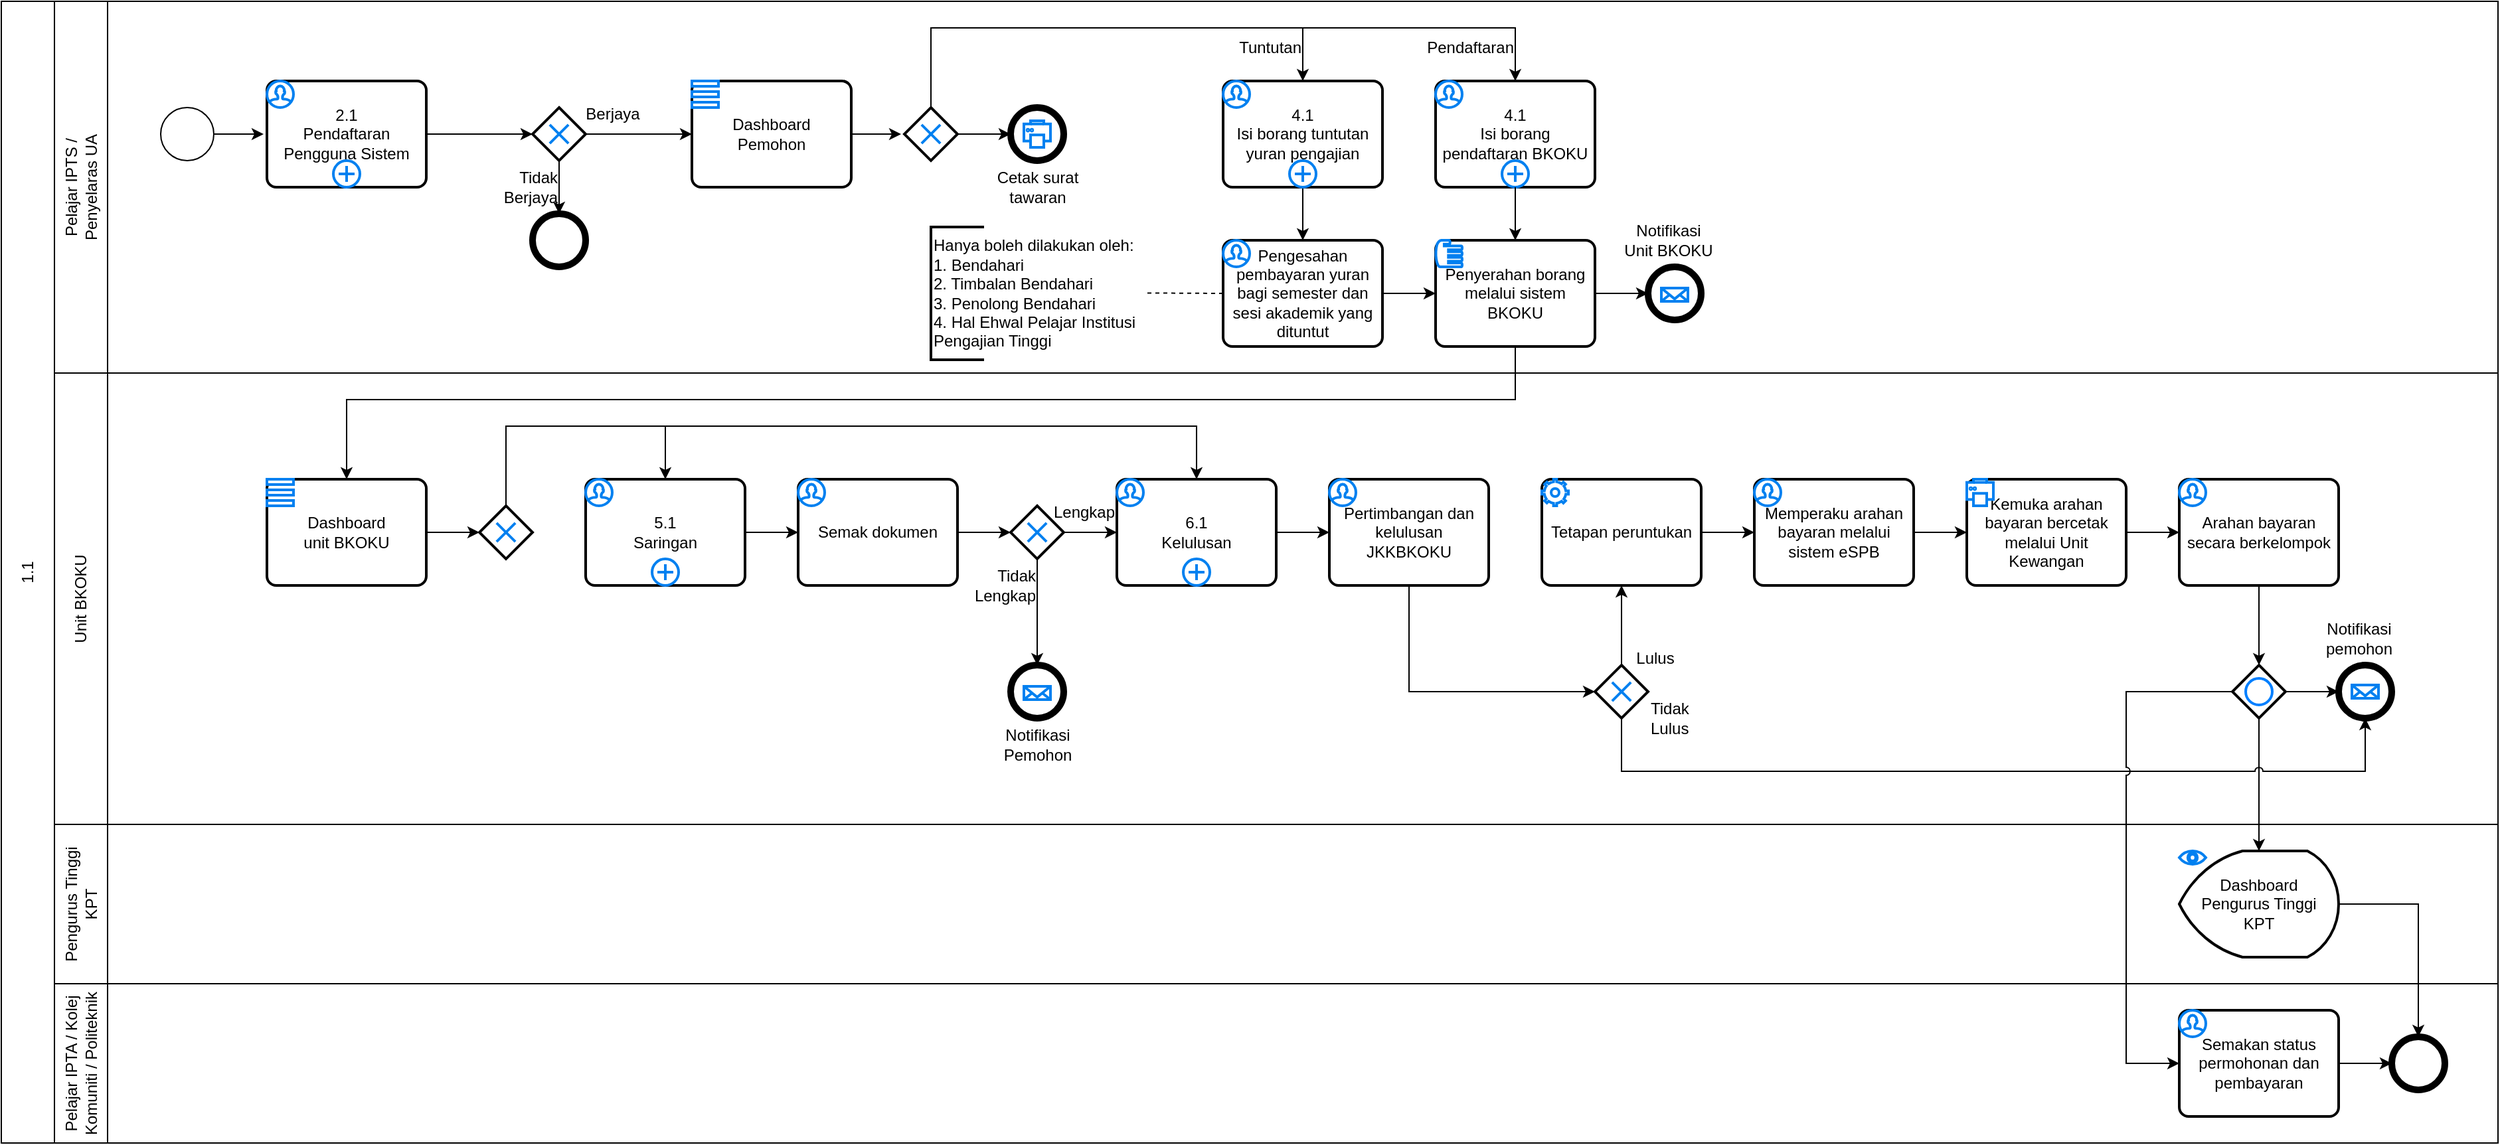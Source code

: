 <mxfile version="21.3.7" type="google" pages="10">
  <diagram name="F1.1 - Main" id="Yo-kjqkKYhQkxrwv76px">
    <mxGraphModel dx="1579" dy="-716" grid="1" gridSize="10" guides="1" tooltips="1" connect="1" arrows="1" fold="1" page="1" pageScale="1" pageWidth="850" pageHeight="1100" math="0" shadow="0">
      <root>
        <mxCell id="dOm--Wfo97To0kAI8Kzj-0" />
        <mxCell id="dOm--Wfo97To0kAI8Kzj-1" parent="dOm--Wfo97To0kAI8Kzj-0" />
        <mxCell id="11t6mLb5Wjmn28vGT9Nj-1" value="" style="rounded=0;whiteSpace=wrap;html=1;movable=0;resizable=0;rotatable=0;deletable=0;editable=0;locked=1;connectable=0;" parent="dOm--Wfo97To0kAI8Kzj-1" vertex="1">
          <mxGeometry x="-760" y="1400" width="1800" height="340" as="geometry" />
        </mxCell>
        <mxCell id="rOKrqlLk7gA93UJS_fvy-21" value="" style="rounded=0;whiteSpace=wrap;html=1;movable=0;resizable=0;rotatable=0;deletable=0;editable=0;locked=1;connectable=0;" parent="dOm--Wfo97To0kAI8Kzj-1" vertex="1">
          <mxGeometry x="-760" y="1120" width="1800" height="280" as="geometry" />
        </mxCell>
        <mxCell id="rOKrqlLk7gA93UJS_fvy-30" value="" style="rounded=0;whiteSpace=wrap;html=1;movable=0;resizable=0;rotatable=0;deletable=0;editable=0;locked=1;connectable=0;" parent="dOm--Wfo97To0kAI8Kzj-1" vertex="1">
          <mxGeometry x="-760" y="1740" width="1800" height="120" as="geometry" />
        </mxCell>
        <mxCell id="_pxHghRsGredb7NKdMcg-5" value="" style="rounded=0;whiteSpace=wrap;html=1;fillColor=default;movable=0;resizable=0;rotatable=0;deletable=0;editable=0;locked=1;connectable=0;" parent="dOm--Wfo97To0kAI8Kzj-1" vertex="1">
          <mxGeometry x="-760" y="1860" width="1800" height="120" as="geometry" />
        </mxCell>
        <mxCell id="4-SotUHu85GNxQeQEdVU-126" value="" style="verticalLabelPosition=bottom;verticalAlign=top;html=1;shape=mxgraph.flowchart.on-page_reference;movable=0;resizable=0;rotatable=0;deletable=0;editable=0;locked=1;connectable=0;" parent="dOm--Wfo97To0kAI8Kzj-1" vertex="1">
          <mxGeometry x="-720" y="1200" width="40" height="40" as="geometry" />
        </mxCell>
        <mxCell id="4-SotUHu85GNxQeQEdVU-127" value="" style="endArrow=classic;html=1;rounded=0;exitX=1;exitY=0.5;exitDx=0;exitDy=0;exitPerimeter=0;entryX=0;entryY=0.5;entryDx=0;entryDy=0;movable=0;resizable=0;rotatable=0;deletable=0;editable=0;locked=1;connectable=0;" parent="dOm--Wfo97To0kAI8Kzj-1" source="4-SotUHu85GNxQeQEdVU-126" edge="1">
          <mxGeometry width="50" height="50" relative="1" as="geometry">
            <mxPoint x="-422.5" y="1440" as="sourcePoint" />
            <mxPoint x="-642.5" y="1220" as="targetPoint" />
            <Array as="points" />
          </mxGeometry>
        </mxCell>
        <mxCell id="4-SotUHu85GNxQeQEdVU-128" value="Pelajar IPTS /&lt;br&gt;Penyelaras UA" style="rounded=0;whiteSpace=wrap;html=1;rotation=-90;movable=0;resizable=0;rotatable=0;deletable=0;editable=0;locked=1;connectable=0;" parent="dOm--Wfo97To0kAI8Kzj-1" vertex="1">
          <mxGeometry x="-920" y="1240" width="280" height="40" as="geometry" />
        </mxCell>
        <mxCell id="4-SotUHu85GNxQeQEdVU-130" value="" style="endArrow=classic;html=1;rounded=0;entryX=0.5;entryY=0;entryDx=0;entryDy=0;movable=0;resizable=0;rotatable=0;deletable=0;editable=0;locked=1;connectable=0;" parent="dOm--Wfo97To0kAI8Kzj-1" source="4-SotUHu85GNxQeQEdVU-151" target="4-SotUHu85GNxQeQEdVU-173" edge="1">
          <mxGeometry width="50" height="50" relative="1" as="geometry">
            <mxPoint x="137.5" y="1260" as="sourcePoint" />
            <mxPoint x="477.5" y="1245" as="targetPoint" />
          </mxGeometry>
        </mxCell>
        <mxCell id="4-SotUHu85GNxQeQEdVU-131" value="Unit BKOKU" style="rounded=0;whiteSpace=wrap;html=1;rotation=-90;movable=0;resizable=0;rotatable=0;deletable=0;editable=0;locked=1;connectable=0;" parent="dOm--Wfo97To0kAI8Kzj-1" vertex="1">
          <mxGeometry x="-950" y="1550" width="340" height="40" as="geometry" />
        </mxCell>
        <mxCell id="4-SotUHu85GNxQeQEdVU-132" value="" style="group;movable=0;resizable=0;rotatable=0;deletable=0;editable=0;locked=1;connectable=0;" parent="dOm--Wfo97To0kAI8Kzj-1" connectable="0" vertex="1">
          <mxGeometry x="-140" y="1290" width="160" height="100" as="geometry" />
        </mxCell>
        <mxCell id="4-SotUHu85GNxQeQEdVU-133" value="Hanya boleh dilakukan oleh:&lt;br&gt;1. Bendahari&lt;br&gt;2. Timbalan Bendahari&lt;br&gt;3. Penolong Bendahari&lt;br&gt;4. Hal Ehwal Pelajar Institusi&lt;br&gt;Pengajian Tinggi" style="text;html=1;align=left;verticalAlign=middle;resizable=0;points=[];autosize=1;strokeColor=none;fillColor=none;movable=0;rotatable=0;deletable=0;editable=0;locked=1;connectable=0;" parent="4-SotUHu85GNxQeQEdVU-132" vertex="1">
          <mxGeometry width="180" height="100" as="geometry" />
        </mxCell>
        <mxCell id="4-SotUHu85GNxQeQEdVU-134" value="" style="strokeWidth=2;html=1;shape=mxgraph.flowchart.annotation_1;align=left;pointerEvents=1;movable=0;resizable=0;rotatable=0;deletable=0;editable=0;locked=1;connectable=0;" parent="4-SotUHu85GNxQeQEdVU-132" vertex="1">
          <mxGeometry width="40" height="100" as="geometry" />
        </mxCell>
        <mxCell id="4-SotUHu85GNxQeQEdVU-137" value="" style="endArrow=classic;html=1;rounded=0;exitX=1;exitY=0.5;exitDx=0;exitDy=0;entryX=0;entryY=0.5;entryDx=0;entryDy=0;entryPerimeter=0;movable=0;resizable=0;rotatable=0;deletable=0;editable=0;locked=1;connectable=0;exitPerimeter=0;" parent="dOm--Wfo97To0kAI8Kzj-1" source="OlAQgFXUcJyS52qu6qSp-73" target="4-SotUHu85GNxQeQEdVU-231" edge="1">
          <mxGeometry width="50" height="50" relative="1" as="geometry">
            <mxPoint x="1295" y="1660" as="sourcePoint" />
            <mxPoint x="1145" y="1660" as="targetPoint" />
          </mxGeometry>
        </mxCell>
        <mxCell id="4-SotUHu85GNxQeQEdVU-138" value="Memperaku arahan bayaran melalui sistem eSPB" style="rounded=1;whiteSpace=wrap;html=1;absoluteArcSize=1;arcSize=14;strokeWidth=2;movable=0;resizable=0;rotatable=0;deletable=0;editable=0;locked=1;connectable=0;" parent="dOm--Wfo97To0kAI8Kzj-1" vertex="1">
          <mxGeometry x="480" y="1480" width="120" height="80" as="geometry" />
        </mxCell>
        <mxCell id="4-SotUHu85GNxQeQEdVU-139" value="Arahan bayaran secara berkelompok" style="rounded=1;whiteSpace=wrap;html=1;absoluteArcSize=1;arcSize=14;strokeWidth=2;movable=0;resizable=0;rotatable=0;deletable=0;editable=0;locked=1;connectable=0;" parent="dOm--Wfo97To0kAI8Kzj-1" vertex="1">
          <mxGeometry x="800" y="1480" width="120" height="80" as="geometry" />
        </mxCell>
        <mxCell id="4-SotUHu85GNxQeQEdVU-140" value="Kemuka arahan bayaran bercetak melalui Unit Kewangan" style="rounded=1;whiteSpace=wrap;html=1;absoluteArcSize=1;arcSize=14;strokeWidth=2;movable=0;resizable=0;rotatable=0;deletable=0;editable=0;locked=1;connectable=0;" parent="dOm--Wfo97To0kAI8Kzj-1" vertex="1">
          <mxGeometry x="640" y="1480" width="120" height="80" as="geometry" />
        </mxCell>
        <mxCell id="4-SotUHu85GNxQeQEdVU-141" value="" style="endArrow=classic;html=1;rounded=0;exitX=1;exitY=0.5;exitDx=0;exitDy=0;entryX=0;entryY=0.5;entryDx=0;entryDy=0;movable=0;resizable=0;rotatable=0;deletable=0;editable=0;locked=1;connectable=0;" parent="dOm--Wfo97To0kAI8Kzj-1" source="4-SotUHu85GNxQeQEdVU-138" target="4-SotUHu85GNxQeQEdVU-140" edge="1">
          <mxGeometry width="50" height="50" relative="1" as="geometry">
            <mxPoint x="726.5" y="1760" as="sourcePoint" />
            <mxPoint x="776.5" y="1710" as="targetPoint" />
          </mxGeometry>
        </mxCell>
        <mxCell id="4-SotUHu85GNxQeQEdVU-150" value="" style="group;movable=0;resizable=0;rotatable=0;deletable=0;editable=0;locked=1;connectable=0;" parent="dOm--Wfo97To0kAI8Kzj-1" connectable="0" vertex="1">
          <mxGeometry x="80" y="1180" width="120" height="80" as="geometry" />
        </mxCell>
        <mxCell id="4-SotUHu85GNxQeQEdVU-151" value="4.1&lt;br&gt;Isi borang tuntutan yuran pengajian" style="rounded=1;whiteSpace=wrap;html=1;absoluteArcSize=1;arcSize=14;strokeWidth=2;movable=0;resizable=0;rotatable=0;deletable=0;editable=0;locked=1;connectable=0;" parent="4-SotUHu85GNxQeQEdVU-150" vertex="1">
          <mxGeometry width="120" height="80" as="geometry" />
        </mxCell>
        <mxCell id="4-SotUHu85GNxQeQEdVU-152" value="" style="html=1;verticalLabelPosition=bottom;align=center;labelBackgroundColor=#ffffff;verticalAlign=top;strokeWidth=2;strokeColor=#0080F0;shadow=0;dashed=0;shape=mxgraph.ios7.icons.user;movable=0;resizable=0;rotatable=0;deletable=0;editable=0;locked=1;connectable=0;" parent="4-SotUHu85GNxQeQEdVU-150" vertex="1">
          <mxGeometry width="20" height="20" as="geometry" />
        </mxCell>
        <mxCell id="4-SotUHu85GNxQeQEdVU-153" value="" style="html=1;verticalLabelPosition=bottom;align=center;labelBackgroundColor=#ffffff;verticalAlign=top;strokeWidth=2;strokeColor=#0080F0;shadow=0;dashed=0;shape=mxgraph.ios7.icons.add;movable=0;resizable=0;rotatable=0;deletable=0;editable=0;locked=1;connectable=0;" parent="4-SotUHu85GNxQeQEdVU-150" vertex="1">
          <mxGeometry x="50" y="60" width="20" height="20" as="geometry" />
        </mxCell>
        <mxCell id="4-SotUHu85GNxQeQEdVU-154" value="" style="group;movable=0;resizable=0;rotatable=0;deletable=0;editable=0;locked=1;connectable=0;" parent="dOm--Wfo97To0kAI8Kzj-1" connectable="0" vertex="1">
          <mxGeometry x="-240" y="1480" width="120" height="80" as="geometry" />
        </mxCell>
        <mxCell id="4-SotUHu85GNxQeQEdVU-155" value="Semak dokumen" style="rounded=1;whiteSpace=wrap;html=1;absoluteArcSize=1;arcSize=14;strokeWidth=2;movable=0;resizable=0;rotatable=0;deletable=0;editable=0;locked=1;connectable=0;" parent="4-SotUHu85GNxQeQEdVU-154" vertex="1">
          <mxGeometry width="120" height="80" as="geometry" />
        </mxCell>
        <mxCell id="4-SotUHu85GNxQeQEdVU-156" value="" style="html=1;verticalLabelPosition=bottom;align=center;labelBackgroundColor=#ffffff;verticalAlign=top;strokeWidth=2;strokeColor=#0080F0;shadow=0;dashed=0;shape=mxgraph.ios7.icons.user;movable=0;resizable=0;rotatable=0;deletable=0;editable=0;locked=1;connectable=0;" parent="4-SotUHu85GNxQeQEdVU-154" vertex="1">
          <mxGeometry width="20" height="20" as="geometry" />
        </mxCell>
        <mxCell id="4-SotUHu85GNxQeQEdVU-158" value="" style="endArrow=classic;html=1;rounded=0;exitX=1;exitY=0.5;exitDx=0;exitDy=0;entryX=0;entryY=0.5;entryDx=0;entryDy=0;movable=0;resizable=0;rotatable=0;deletable=0;editable=0;locked=1;connectable=0;" parent="dOm--Wfo97To0kAI8Kzj-1" source="4-SotUHu85GNxQeQEdVU-140" target="4-SotUHu85GNxQeQEdVU-139" edge="1">
          <mxGeometry width="50" height="50" relative="1" as="geometry">
            <mxPoint x="886.5" y="1680" as="sourcePoint" />
            <mxPoint x="936.5" y="1630" as="targetPoint" />
          </mxGeometry>
        </mxCell>
        <mxCell id="4-SotUHu85GNxQeQEdVU-159" value="" style="html=1;verticalLabelPosition=bottom;align=center;labelBackgroundColor=#ffffff;verticalAlign=top;strokeWidth=2;strokeColor=#0080F0;shadow=0;dashed=0;shape=mxgraph.ios7.icons.user;container=0;movable=0;resizable=0;rotatable=0;deletable=0;editable=0;locked=1;connectable=0;" parent="dOm--Wfo97To0kAI8Kzj-1" vertex="1">
          <mxGeometry x="800" y="1480" width="20" height="20" as="geometry" />
        </mxCell>
        <mxCell id="4-SotUHu85GNxQeQEdVU-161" value="" style="endArrow=classic;html=1;rounded=0;exitX=1;exitY=0.5;exitDx=0;exitDy=0;entryX=0;entryY=0.5;entryDx=0;entryDy=0;entryPerimeter=0;movable=0;resizable=0;rotatable=0;deletable=0;editable=0;locked=1;connectable=0;" parent="dOm--Wfo97To0kAI8Kzj-1" source="4-SotUHu85GNxQeQEdVU-155" target="4-SotUHu85GNxQeQEdVU-163" edge="1">
          <mxGeometry width="50" height="50" relative="1" as="geometry">
            <mxPoint x="175" y="1710" as="sourcePoint" />
            <mxPoint x="335" y="1640" as="targetPoint" />
          </mxGeometry>
        </mxCell>
        <mxCell id="4-SotUHu85GNxQeQEdVU-166" value="" style="group;movable=0;resizable=0;rotatable=0;deletable=0;editable=0;locked=1;connectable=0;" parent="dOm--Wfo97To0kAI8Kzj-1" connectable="0" vertex="1">
          <mxGeometry x="320" y="1480" width="120" height="80" as="geometry" />
        </mxCell>
        <mxCell id="4-SotUHu85GNxQeQEdVU-167" value="Tetapan peruntukan" style="rounded=1;whiteSpace=wrap;html=1;absoluteArcSize=1;arcSize=14;strokeWidth=2;movable=0;resizable=0;rotatable=0;deletable=0;editable=0;locked=1;connectable=0;" parent="4-SotUHu85GNxQeQEdVU-166" vertex="1">
          <mxGeometry width="120" height="80" as="geometry" />
        </mxCell>
        <mxCell id="4-SotUHu85GNxQeQEdVU-168" value="" style="html=1;verticalLabelPosition=bottom;align=center;labelBackgroundColor=#ffffff;verticalAlign=top;strokeWidth=2;strokeColor=#0080F0;shadow=0;dashed=0;shape=mxgraph.ios7.icons.settings;movable=0;resizable=0;rotatable=0;deletable=0;editable=0;locked=1;connectable=0;" parent="4-SotUHu85GNxQeQEdVU-166" vertex="1">
          <mxGeometry width="20" height="20" as="geometry" />
        </mxCell>
        <mxCell id="4-SotUHu85GNxQeQEdVU-173" value="Pengesahan pembayaran yuran bagi semester dan sesi akademik yang dituntut" style="rounded=1;whiteSpace=wrap;html=1;absoluteArcSize=1;arcSize=14;strokeWidth=2;movable=0;resizable=0;rotatable=0;deletable=0;editable=0;locked=1;connectable=0;" parent="dOm--Wfo97To0kAI8Kzj-1" vertex="1">
          <mxGeometry x="80" y="1300" width="120" height="80" as="geometry" />
        </mxCell>
        <mxCell id="4-SotUHu85GNxQeQEdVU-174" value="" style="html=1;verticalLabelPosition=bottom;align=center;labelBackgroundColor=#ffffff;verticalAlign=top;strokeWidth=2;strokeColor=#0080F0;shadow=0;dashed=0;shape=mxgraph.ios7.icons.user;movable=0;resizable=0;rotatable=0;deletable=0;editable=0;locked=1;connectable=0;" parent="dOm--Wfo97To0kAI8Kzj-1" vertex="1">
          <mxGeometry x="80" y="1300" width="20" height="20" as="geometry" />
        </mxCell>
        <mxCell id="4-SotUHu85GNxQeQEdVU-175" value="" style="html=1;verticalLabelPosition=bottom;align=center;labelBackgroundColor=#ffffff;verticalAlign=top;strokeWidth=2;strokeColor=#0080F0;shadow=0;dashed=0;shape=mxgraph.ios7.icons.user;container=0;movable=0;resizable=0;rotatable=0;deletable=0;editable=0;locked=1;connectable=0;" parent="dOm--Wfo97To0kAI8Kzj-1" vertex="1">
          <mxGeometry x="480" y="1480" width="20" height="20" as="geometry" />
        </mxCell>
        <mxCell id="4-SotUHu85GNxQeQEdVU-176" value="" style="endArrow=classic;html=1;rounded=0;exitX=1;exitY=0.5;exitDx=0;exitDy=0;entryX=0;entryY=0.5;entryDx=0;entryDy=0;movable=0;resizable=0;rotatable=0;deletable=0;editable=0;locked=1;connectable=0;" parent="dOm--Wfo97To0kAI8Kzj-1" source="4-SotUHu85GNxQeQEdVU-167" target="4-SotUHu85GNxQeQEdVU-138" edge="1">
          <mxGeometry width="50" height="50" relative="1" as="geometry">
            <mxPoint x="666.5" y="1870" as="sourcePoint" />
            <mxPoint x="716.5" y="1820" as="targetPoint" />
          </mxGeometry>
        </mxCell>
        <mxCell id="4-SotUHu85GNxQeQEdVU-177" value="Tidak&lt;br&gt;Lengkap" style="text;html=1;align=right;verticalAlign=middle;resizable=0;points=[];autosize=1;strokeColor=none;fillColor=none;movable=0;rotatable=0;deletable=0;editable=0;locked=1;connectable=0;" parent="dOm--Wfo97To0kAI8Kzj-1" vertex="1">
          <mxGeometry x="-130" y="1540" width="70" height="40" as="geometry" />
        </mxCell>
        <mxCell id="4-SotUHu85GNxQeQEdVU-178" value="" style="group;movable=0;resizable=0;rotatable=0;deletable=0;editable=0;locked=1;connectable=0;" parent="dOm--Wfo97To0kAI8Kzj-1" connectable="0" vertex="1">
          <mxGeometry x="-160" y="1200" width="40" height="40" as="geometry" />
        </mxCell>
        <mxCell id="4-SotUHu85GNxQeQEdVU-179" value="" style="strokeWidth=2;html=1;shape=mxgraph.flowchart.decision;whiteSpace=wrap;movable=0;resizable=0;rotatable=0;deletable=0;editable=0;locked=1;connectable=0;" parent="4-SotUHu85GNxQeQEdVU-178" vertex="1">
          <mxGeometry width="40" height="40" as="geometry" />
        </mxCell>
        <mxCell id="4-SotUHu85GNxQeQEdVU-180" value="" style="html=1;verticalLabelPosition=bottom;labelBackgroundColor=#ffffff;verticalAlign=top;shadow=0;dashed=0;strokeWidth=2;shape=mxgraph.ios7.misc.flagged;strokeColor=#0080f0;rotation=-45;movable=0;resizable=0;rotatable=0;deletable=0;editable=0;locked=1;connectable=0;" parent="4-SotUHu85GNxQeQEdVU-178" vertex="1">
          <mxGeometry x="10" y="10" width="20" height="20" as="geometry" />
        </mxCell>
        <mxCell id="4-SotUHu85GNxQeQEdVU-181" value="" style="group;movable=0;resizable=0;rotatable=0;deletable=0;editable=0;locked=1;connectable=0;" parent="dOm--Wfo97To0kAI8Kzj-1" connectable="0" vertex="1">
          <mxGeometry x="240" y="1180" width="120" height="80" as="geometry" />
        </mxCell>
        <mxCell id="4-SotUHu85GNxQeQEdVU-182" value="4.1&lt;br&gt;Isi borang pendaftaran BKOKU" style="rounded=1;whiteSpace=wrap;html=1;absoluteArcSize=1;arcSize=14;strokeWidth=2;movable=0;resizable=0;rotatable=0;deletable=0;editable=0;locked=1;connectable=0;" parent="4-SotUHu85GNxQeQEdVU-181" vertex="1">
          <mxGeometry width="120" height="80" as="geometry" />
        </mxCell>
        <mxCell id="4-SotUHu85GNxQeQEdVU-183" value="" style="html=1;verticalLabelPosition=bottom;align=center;labelBackgroundColor=#ffffff;verticalAlign=top;strokeWidth=2;strokeColor=#0080F0;shadow=0;dashed=0;shape=mxgraph.ios7.icons.user;movable=0;resizable=0;rotatable=0;deletable=0;editable=0;locked=1;connectable=0;" parent="4-SotUHu85GNxQeQEdVU-181" vertex="1">
          <mxGeometry width="20" height="20" as="geometry" />
        </mxCell>
        <mxCell id="4-SotUHu85GNxQeQEdVU-184" value="" style="html=1;verticalLabelPosition=bottom;align=center;labelBackgroundColor=#ffffff;verticalAlign=top;strokeWidth=2;strokeColor=#0080F0;shadow=0;dashed=0;shape=mxgraph.ios7.icons.add;movable=0;resizable=0;rotatable=0;deletable=0;editable=0;locked=1;connectable=0;" parent="4-SotUHu85GNxQeQEdVU-181" vertex="1">
          <mxGeometry x="50" y="60" width="20" height="20" as="geometry" />
        </mxCell>
        <mxCell id="4-SotUHu85GNxQeQEdVU-185" value="" style="endArrow=classic;html=1;rounded=0;entryX=0.5;entryY=0;entryDx=0;entryDy=0;exitX=0.5;exitY=0;exitDx=0;exitDy=0;exitPerimeter=0;movable=0;resizable=0;rotatable=0;deletable=0;editable=0;locked=1;connectable=0;" parent="dOm--Wfo97To0kAI8Kzj-1" source="4-SotUHu85GNxQeQEdVU-179" target="4-SotUHu85GNxQeQEdVU-151" edge="1">
          <mxGeometry width="50" height="50" relative="1" as="geometry">
            <mxPoint x="57.5" y="1140" as="sourcePoint" />
            <mxPoint x="107.5" y="1090" as="targetPoint" />
            <Array as="points">
              <mxPoint x="-140" y="1140" />
              <mxPoint x="-20" y="1140" />
              <mxPoint x="140" y="1140" />
            </Array>
          </mxGeometry>
        </mxCell>
        <mxCell id="4-SotUHu85GNxQeQEdVU-186" value="" style="endArrow=classic;html=1;rounded=0;entryX=0.5;entryY=0;entryDx=0;entryDy=0;movable=0;resizable=0;rotatable=0;deletable=0;editable=0;locked=1;connectable=0;" parent="dOm--Wfo97To0kAI8Kzj-1" target="4-SotUHu85GNxQeQEdVU-182" edge="1">
          <mxGeometry width="50" height="50" relative="1" as="geometry">
            <mxPoint x="135" y="1140" as="sourcePoint" />
            <mxPoint x="327.5" y="1070" as="targetPoint" />
            <Array as="points">
              <mxPoint x="300" y="1140" />
            </Array>
          </mxGeometry>
        </mxCell>
        <mxCell id="4-SotUHu85GNxQeQEdVU-188" value="Penyerahan borang melalui sistem BKOKU" style="rounded=1;whiteSpace=wrap;html=1;absoluteArcSize=1;arcSize=14;strokeWidth=2;movable=0;resizable=0;rotatable=0;deletable=0;editable=0;locked=1;connectable=0;" parent="dOm--Wfo97To0kAI8Kzj-1" vertex="1">
          <mxGeometry x="240" y="1300" width="120" height="80" as="geometry" />
        </mxCell>
        <mxCell id="4-SotUHu85GNxQeQEdVU-192" value="" style="html=1;verticalLabelPosition=bottom;align=center;labelBackgroundColor=#ffffff;verticalAlign=top;strokeWidth=2;strokeColor=#0080F0;shadow=0;dashed=0;shape=mxgraph.ios7.icons.privacy;rotation=-90;flipH=0;flipV=1;movable=0;resizable=0;rotatable=0;deletable=0;editable=0;locked=1;connectable=0;" parent="dOm--Wfo97To0kAI8Kzj-1" vertex="1">
          <mxGeometry x="240" y="1300" width="20" height="20" as="geometry" />
        </mxCell>
        <mxCell id="4-SotUHu85GNxQeQEdVU-194" value="" style="endArrow=classic;html=1;rounded=0;exitX=0.5;exitY=1;exitDx=0;exitDy=0;movable=0;resizable=0;rotatable=0;deletable=0;editable=0;locked=1;connectable=0;entryX=0.5;entryY=0;entryDx=0;entryDy=0;" parent="dOm--Wfo97To0kAI8Kzj-1" source="4-SotUHu85GNxQeQEdVU-188" target="OlAQgFXUcJyS52qu6qSp-29" edge="1">
          <mxGeometry width="50" height="50" relative="1" as="geometry">
            <mxPoint x="397.5" y="1350" as="sourcePoint" />
            <mxPoint x="-422.5" y="1460" as="targetPoint" />
            <Array as="points">
              <mxPoint x="300" y="1420" />
              <mxPoint x="-580" y="1420" />
            </Array>
          </mxGeometry>
        </mxCell>
        <mxCell id="4-SotUHu85GNxQeQEdVU-196" value="" style="group;movable=0;resizable=0;rotatable=0;deletable=0;editable=0;locked=1;connectable=0;" parent="dOm--Wfo97To0kAI8Kzj-1" connectable="0" vertex="1">
          <mxGeometry x="160" y="1480" width="120" height="80" as="geometry" />
        </mxCell>
        <mxCell id="4-SotUHu85GNxQeQEdVU-197" value="Pertimbangan dan kelulusan&lt;br&gt;JKKBKOKU" style="rounded=1;whiteSpace=wrap;html=1;absoluteArcSize=1;arcSize=14;strokeWidth=2;movable=0;resizable=0;rotatable=0;deletable=0;editable=0;locked=1;connectable=0;" parent="4-SotUHu85GNxQeQEdVU-196" vertex="1">
          <mxGeometry width="120" height="80" as="geometry" />
        </mxCell>
        <mxCell id="4-SotUHu85GNxQeQEdVU-198" value="" style="html=1;verticalLabelPosition=bottom;align=center;labelBackgroundColor=#ffffff;verticalAlign=top;strokeWidth=2;strokeColor=#0080F0;shadow=0;dashed=0;shape=mxgraph.ios7.icons.user;container=0;movable=0;resizable=0;rotatable=0;deletable=0;editable=0;locked=1;connectable=0;" parent="4-SotUHu85GNxQeQEdVU-196" vertex="1">
          <mxGeometry width="20" height="20" as="geometry" />
        </mxCell>
        <mxCell id="4-SotUHu85GNxQeQEdVU-202" value="" style="endArrow=classic;html=1;rounded=0;entryX=0;entryY=0.5;entryDx=0;entryDy=0;entryPerimeter=0;movable=0;resizable=0;rotatable=0;deletable=0;editable=0;locked=1;connectable=0;exitX=0.5;exitY=1;exitDx=0;exitDy=0;" parent="dOm--Wfo97To0kAI8Kzj-1" source="4-SotUHu85GNxQeQEdVU-196" target="4-SotUHu85GNxQeQEdVU-200" edge="1">
          <mxGeometry width="50" height="50" relative="1" as="geometry">
            <mxPoint x="320" y="1640" as="sourcePoint" />
            <mxPoint x="697.5" y="1740" as="targetPoint" />
            <Array as="points">
              <mxPoint x="220" y="1640" />
            </Array>
          </mxGeometry>
        </mxCell>
        <mxCell id="4-SotUHu85GNxQeQEdVU-203" value="Tidak&lt;br&gt;Lulus" style="text;html=1;align=left;verticalAlign=middle;resizable=0;points=[];autosize=1;strokeColor=none;fillColor=none;movable=0;rotatable=0;deletable=0;editable=0;locked=1;connectable=0;" parent="dOm--Wfo97To0kAI8Kzj-1" vertex="1">
          <mxGeometry x="400" y="1640" width="50" height="40" as="geometry" />
        </mxCell>
        <mxCell id="4-SotUHu85GNxQeQEdVU-204" value="" style="endArrow=classic;html=1;rounded=0;exitX=0.5;exitY=0;exitDx=0;exitDy=0;exitPerimeter=0;entryX=0.5;entryY=1;entryDx=0;entryDy=0;movable=0;resizable=0;rotatable=0;deletable=0;editable=0;locked=1;connectable=0;" parent="dOm--Wfo97To0kAI8Kzj-1" source="4-SotUHu85GNxQeQEdVU-200" target="4-SotUHu85GNxQeQEdVU-167" edge="1">
          <mxGeometry width="50" height="50" relative="1" as="geometry">
            <mxPoint x="326.5" y="1720" as="sourcePoint" />
            <mxPoint x="376.5" y="1670" as="targetPoint" />
            <Array as="points" />
          </mxGeometry>
        </mxCell>
        <mxCell id="4-SotUHu85GNxQeQEdVU-205" value="Lulus" style="text;html=1;align=center;verticalAlign=middle;resizable=0;points=[];autosize=1;strokeColor=none;fillColor=none;movable=0;rotatable=0;deletable=0;editable=0;locked=1;connectable=0;" parent="dOm--Wfo97To0kAI8Kzj-1" vertex="1">
          <mxGeometry x="380" y="1600" width="50" height="30" as="geometry" />
        </mxCell>
        <mxCell id="4-SotUHu85GNxQeQEdVU-213" value="" style="endArrow=classic;html=1;rounded=0;exitX=1;exitY=0.5;exitDx=0;exitDy=0;movable=0;resizable=0;rotatable=0;deletable=0;editable=0;locked=1;connectable=0;" parent="dOm--Wfo97To0kAI8Kzj-1" edge="1">
          <mxGeometry width="50" height="50" relative="1" as="geometry">
            <mxPoint x="-202.5" y="1220" as="sourcePoint" />
            <mxPoint x="-162.5" y="1220" as="targetPoint" />
          </mxGeometry>
        </mxCell>
        <mxCell id="4-SotUHu85GNxQeQEdVU-214" value="Pendaftaran" style="text;html=1;align=right;verticalAlign=middle;resizable=0;points=[];autosize=1;strokeColor=none;fillColor=none;movable=0;rotatable=0;deletable=0;editable=0;locked=1;connectable=0;" parent="dOm--Wfo97To0kAI8Kzj-1" vertex="1">
          <mxGeometry x="210" y="1140" width="90" height="30" as="geometry" />
        </mxCell>
        <mxCell id="4-SotUHu85GNxQeQEdVU-215" value="Tuntutan" style="text;html=1;align=right;verticalAlign=middle;resizable=0;points=[];autosize=1;strokeColor=none;fillColor=none;movable=0;rotatable=0;deletable=0;editable=0;locked=1;connectable=0;" parent="dOm--Wfo97To0kAI8Kzj-1" vertex="1">
          <mxGeometry x="70" y="1140" width="70" height="30" as="geometry" />
        </mxCell>
        <mxCell id="4-SotUHu85GNxQeQEdVU-216" value="" style="group;movable=0;resizable=0;rotatable=0;deletable=0;editable=0;locked=1;connectable=0;" parent="dOm--Wfo97To0kAI8Kzj-1" connectable="0" vertex="1">
          <mxGeometry x="-400" y="1480" width="120" height="80" as="geometry" />
        </mxCell>
        <mxCell id="4-SotUHu85GNxQeQEdVU-217" value="5.1&lt;br&gt;Saringan" style="rounded=1;whiteSpace=wrap;html=1;absoluteArcSize=1;arcSize=14;strokeWidth=2;movable=0;resizable=0;rotatable=0;deletable=0;editable=0;locked=1;connectable=0;" parent="4-SotUHu85GNxQeQEdVU-216" vertex="1">
          <mxGeometry width="120" height="80" as="geometry" />
        </mxCell>
        <mxCell id="4-SotUHu85GNxQeQEdVU-218" value="" style="html=1;verticalLabelPosition=bottom;align=center;labelBackgroundColor=#ffffff;verticalAlign=top;strokeWidth=2;strokeColor=#0080F0;shadow=0;dashed=0;shape=mxgraph.ios7.icons.user;movable=0;resizable=0;rotatable=0;deletable=0;editable=0;locked=1;connectable=0;" parent="4-SotUHu85GNxQeQEdVU-216" vertex="1">
          <mxGeometry width="20" height="20" as="geometry" />
        </mxCell>
        <mxCell id="4-SotUHu85GNxQeQEdVU-157" value="" style="html=1;verticalLabelPosition=bottom;align=center;labelBackgroundColor=#ffffff;verticalAlign=top;strokeWidth=2;strokeColor=#0080F0;shadow=0;dashed=0;shape=mxgraph.ios7.icons.add;movable=0;resizable=0;rotatable=0;deletable=0;editable=0;locked=1;connectable=0;" parent="4-SotUHu85GNxQeQEdVU-216" vertex="1">
          <mxGeometry x="50" y="60" width="20" height="20" as="geometry" />
        </mxCell>
        <mxCell id="4-SotUHu85GNxQeQEdVU-226" value="" style="endArrow=none;dashed=1;html=1;rounded=0;entryX=0.889;entryY=0.497;entryDx=0;entryDy=0;entryPerimeter=0;exitX=0;exitY=0.5;exitDx=0;exitDy=0;movable=0;resizable=0;rotatable=0;deletable=0;editable=0;locked=1;connectable=0;" parent="dOm--Wfo97To0kAI8Kzj-1" source="4-SotUHu85GNxQeQEdVU-173" target="4-SotUHu85GNxQeQEdVU-133" edge="1">
          <mxGeometry width="50" height="50" relative="1" as="geometry">
            <mxPoint x="-432.5" y="1360" as="sourcePoint" />
            <mxPoint x="-362.5" y="1310" as="targetPoint" />
          </mxGeometry>
        </mxCell>
        <mxCell id="OlAQgFXUcJyS52qu6qSp-8" value="" style="group;movable=0;resizable=0;rotatable=0;deletable=0;editable=0;locked=1;connectable=0;" parent="dOm--Wfo97To0kAI8Kzj-1" connectable="0" vertex="1">
          <mxGeometry x="-640" y="1180" width="120" height="80" as="geometry" />
        </mxCell>
        <mxCell id="OlAQgFXUcJyS52qu6qSp-9" value="2.1&lt;br&gt;Pendaftaran Pengguna Sistem" style="rounded=1;whiteSpace=wrap;html=1;absoluteArcSize=1;arcSize=14;strokeWidth=2;movable=0;resizable=0;rotatable=0;deletable=0;editable=0;locked=1;connectable=0;" parent="OlAQgFXUcJyS52qu6qSp-8" vertex="1">
          <mxGeometry width="120" height="80" as="geometry" />
        </mxCell>
        <mxCell id="OlAQgFXUcJyS52qu6qSp-10" value="" style="html=1;verticalLabelPosition=bottom;align=center;labelBackgroundColor=#ffffff;verticalAlign=top;strokeWidth=2;strokeColor=#0080F0;shadow=0;dashed=0;shape=mxgraph.ios7.icons.user;movable=0;resizable=0;rotatable=0;deletable=0;editable=0;locked=1;connectable=0;" parent="OlAQgFXUcJyS52qu6qSp-8" vertex="1">
          <mxGeometry width="20" height="20" as="geometry" />
        </mxCell>
        <mxCell id="OlAQgFXUcJyS52qu6qSp-11" value="" style="html=1;verticalLabelPosition=bottom;align=center;labelBackgroundColor=#ffffff;verticalAlign=top;strokeWidth=2;strokeColor=#0080F0;shadow=0;dashed=0;shape=mxgraph.ios7.icons.add;movable=0;resizable=0;rotatable=0;deletable=0;editable=0;locked=1;connectable=0;" parent="OlAQgFXUcJyS52qu6qSp-8" vertex="1">
          <mxGeometry x="50" y="60" width="20" height="20" as="geometry" />
        </mxCell>
        <mxCell id="OlAQgFXUcJyS52qu6qSp-12" value="" style="group;movable=0;resizable=0;rotatable=0;deletable=0;editable=0;locked=1;connectable=0;" parent="dOm--Wfo97To0kAI8Kzj-1" connectable="0" vertex="1">
          <mxGeometry x="-320" y="1180" width="120" height="80" as="geometry" />
        </mxCell>
        <mxCell id="OlAQgFXUcJyS52qu6qSp-13" value="Dashboard&lt;br&gt;Pemohon" style="rounded=1;whiteSpace=wrap;html=1;absoluteArcSize=1;arcSize=14;strokeWidth=2;movable=0;resizable=0;rotatable=0;deletable=0;editable=0;locked=1;connectable=0;" parent="OlAQgFXUcJyS52qu6qSp-12" vertex="1">
          <mxGeometry width="120" height="80" as="geometry" />
        </mxCell>
        <mxCell id="OlAQgFXUcJyS52qu6qSp-32" value="" style="html=1;verticalLabelPosition=bottom;align=center;labelBackgroundColor=#ffffff;verticalAlign=top;strokeWidth=2;strokeColor=#0080F0;shadow=0;dashed=0;shape=mxgraph.ios7.icons.options;pointerEvents=1;movable=0;resizable=0;rotatable=0;deletable=0;editable=0;locked=1;connectable=0;" parent="OlAQgFXUcJyS52qu6qSp-12" vertex="1">
          <mxGeometry width="20" height="20" as="geometry" />
        </mxCell>
        <mxCell id="OlAQgFXUcJyS52qu6qSp-17" value="" style="group;movable=0;resizable=0;rotatable=0;deletable=0;editable=0;locked=1;connectable=0;" parent="dOm--Wfo97To0kAI8Kzj-1" connectable="0" vertex="1">
          <mxGeometry x="-440" y="1200" width="40" height="40" as="geometry" />
        </mxCell>
        <mxCell id="OlAQgFXUcJyS52qu6qSp-18" value="" style="strokeWidth=2;html=1;shape=mxgraph.flowchart.decision;whiteSpace=wrap;movable=0;resizable=0;rotatable=0;deletable=0;editable=0;locked=1;connectable=0;" parent="OlAQgFXUcJyS52qu6qSp-17" vertex="1">
          <mxGeometry width="40" height="40" as="geometry" />
        </mxCell>
        <mxCell id="OlAQgFXUcJyS52qu6qSp-19" value="" style="html=1;verticalLabelPosition=bottom;labelBackgroundColor=#ffffff;verticalAlign=top;shadow=0;dashed=0;strokeWidth=2;shape=mxgraph.ios7.misc.flagged;strokeColor=#0080f0;rotation=-45;movable=0;resizable=0;rotatable=0;deletable=0;editable=0;locked=1;connectable=0;" parent="OlAQgFXUcJyS52qu6qSp-17" vertex="1">
          <mxGeometry x="10" y="10" width="20" height="20" as="geometry" />
        </mxCell>
        <mxCell id="OlAQgFXUcJyS52qu6qSp-20" value="" style="endArrow=classic;html=1;rounded=0;exitX=1;exitY=0.5;exitDx=0;exitDy=0;entryX=0;entryY=0.5;entryDx=0;entryDy=0;movable=0;resizable=0;rotatable=0;deletable=0;editable=0;locked=1;connectable=0;" parent="dOm--Wfo97To0kAI8Kzj-1" source="OlAQgFXUcJyS52qu6qSp-17" target="OlAQgFXUcJyS52qu6qSp-13" edge="1">
          <mxGeometry width="50" height="50" relative="1" as="geometry">
            <mxPoint x="-392.5" y="1170" as="sourcePoint" />
            <mxPoint x="-342.5" y="1120" as="targetPoint" />
          </mxGeometry>
        </mxCell>
        <mxCell id="OlAQgFXUcJyS52qu6qSp-21" value="" style="endArrow=classic;html=1;rounded=0;exitX=1;exitY=0.5;exitDx=0;exitDy=0;entryX=0;entryY=0.5;entryDx=0;entryDy=0;entryPerimeter=0;movable=0;resizable=0;rotatable=0;deletable=0;editable=0;locked=1;connectable=0;" parent="dOm--Wfo97To0kAI8Kzj-1" source="OlAQgFXUcJyS52qu6qSp-8" target="OlAQgFXUcJyS52qu6qSp-18" edge="1">
          <mxGeometry width="50" height="50" relative="1" as="geometry">
            <mxPoint x="-482.5" y="1220" as="sourcePoint" />
            <mxPoint x="-402.5" y="1100" as="targetPoint" />
          </mxGeometry>
        </mxCell>
        <mxCell id="OlAQgFXUcJyS52qu6qSp-22" value="Berjaya" style="text;html=1;align=center;verticalAlign=middle;resizable=0;points=[];autosize=1;strokeColor=none;fillColor=none;movable=0;rotatable=0;deletable=0;editable=0;locked=1;connectable=0;" parent="dOm--Wfo97To0kAI8Kzj-1" vertex="1">
          <mxGeometry x="-410" y="1190" width="60" height="30" as="geometry" />
        </mxCell>
        <mxCell id="OlAQgFXUcJyS52qu6qSp-23" value="Tidak&lt;br&gt;Berjaya" style="text;html=1;align=right;verticalAlign=middle;resizable=0;points=[];autosize=1;strokeColor=none;fillColor=none;movable=0;rotatable=0;deletable=0;editable=0;locked=1;connectable=0;" parent="dOm--Wfo97To0kAI8Kzj-1" vertex="1">
          <mxGeometry x="-480" y="1240" width="60" height="40" as="geometry" />
        </mxCell>
        <mxCell id="OlAQgFXUcJyS52qu6qSp-24" value="" style="endArrow=classic;html=1;rounded=0;entryX=0.5;entryY=0;entryDx=0;entryDy=0;entryPerimeter=0;movable=0;resizable=0;rotatable=0;deletable=0;editable=0;locked=1;connectable=0;" parent="dOm--Wfo97To0kAI8Kzj-1" target="OlAQgFXUcJyS52qu6qSp-26" edge="1">
          <mxGeometry width="50" height="50" relative="1" as="geometry">
            <mxPoint x="-420" y="1240" as="sourcePoint" />
            <mxPoint x="-422.5" y="1150" as="targetPoint" />
          </mxGeometry>
        </mxCell>
        <mxCell id="OlAQgFXUcJyS52qu6qSp-26" value="" style="verticalLabelPosition=bottom;verticalAlign=top;html=1;shape=mxgraph.flowchart.on-page_reference;strokeWidth=5;movable=0;resizable=0;rotatable=0;deletable=0;editable=0;locked=1;connectable=0;" parent="dOm--Wfo97To0kAI8Kzj-1" vertex="1">
          <mxGeometry x="-440" y="1280" width="40" height="40" as="geometry" />
        </mxCell>
        <mxCell id="OlAQgFXUcJyS52qu6qSp-28" value="" style="group;movable=0;resizable=0;rotatable=0;deletable=0;editable=0;locked=1;connectable=0;" parent="dOm--Wfo97To0kAI8Kzj-1" connectable="0" vertex="1">
          <mxGeometry x="-640" y="1480" width="120" height="80" as="geometry" />
        </mxCell>
        <mxCell id="OlAQgFXUcJyS52qu6qSp-29" value="Dashboard&lt;br&gt;unit BKOKU" style="rounded=1;whiteSpace=wrap;html=1;absoluteArcSize=1;arcSize=14;strokeWidth=2;movable=0;resizable=0;rotatable=0;deletable=0;editable=0;locked=1;connectable=0;" parent="OlAQgFXUcJyS52qu6qSp-28" vertex="1">
          <mxGeometry width="120" height="80" as="geometry" />
        </mxCell>
        <mxCell id="OlAQgFXUcJyS52qu6qSp-33" value="" style="html=1;verticalLabelPosition=bottom;align=center;labelBackgroundColor=#ffffff;verticalAlign=top;strokeWidth=2;strokeColor=#0080F0;shadow=0;dashed=0;shape=mxgraph.ios7.icons.options;pointerEvents=1;movable=0;resizable=0;rotatable=0;deletable=0;editable=0;locked=1;connectable=0;" parent="OlAQgFXUcJyS52qu6qSp-28" vertex="1">
          <mxGeometry width="20" height="20" as="geometry" />
        </mxCell>
        <mxCell id="OlAQgFXUcJyS52qu6qSp-36" value="Pengurus Tinggi&lt;br&gt;KPT" style="rounded=0;whiteSpace=wrap;html=1;rotation=-90;movable=0;resizable=0;rotatable=0;deletable=0;editable=0;locked=1;connectable=0;" parent="dOm--Wfo97To0kAI8Kzj-1" vertex="1">
          <mxGeometry x="-840" y="1780" width="120" height="40" as="geometry" />
        </mxCell>
        <mxCell id="OlAQgFXUcJyS52qu6qSp-56" value="" style="endArrow=classic;html=1;rounded=0;movable=0;resizable=0;rotatable=0;deletable=0;editable=0;locked=1;connectable=0;exitX=1;exitY=0.5;exitDx=0;exitDy=0;entryX=0;entryY=0.5;entryDx=0;entryDy=0;entryPerimeter=0;" parent="dOm--Wfo97To0kAI8Kzj-1" source="4-SotUHu85GNxQeQEdVU-178" target="4Gw-xdcYTYRjzHy5JOuQ-0" edge="1">
          <mxGeometry width="50" height="50" relative="1" as="geometry">
            <mxPoint x="-25" y="1140" as="sourcePoint" />
            <mxPoint x="-25" y="1180" as="targetPoint" />
            <Array as="points" />
          </mxGeometry>
        </mxCell>
        <mxCell id="OlAQgFXUcJyS52qu6qSp-57" value="" style="html=1;verticalLabelPosition=bottom;align=center;labelBackgroundColor=#ffffff;verticalAlign=top;strokeWidth=2;strokeColor=#0080F0;shadow=0;dashed=0;shape=mxgraph.ios7.icons.printer;movable=0;resizable=0;rotatable=0;deletable=0;editable=0;locked=1;connectable=0;" parent="dOm--Wfo97To0kAI8Kzj-1" vertex="1">
          <mxGeometry x="640" y="1480" width="20" height="20" as="geometry" />
        </mxCell>
        <mxCell id="OlAQgFXUcJyS52qu6qSp-65" value="" style="group;movable=0;resizable=0;rotatable=0;deletable=0;editable=0;locked=1;connectable=0;" parent="dOm--Wfo97To0kAI8Kzj-1" connectable="0" vertex="1">
          <mxGeometry x="800" y="1760" width="120" height="80" as="geometry" />
        </mxCell>
        <mxCell id="OlAQgFXUcJyS52qu6qSp-64" value="Dashboard&lt;br&gt;Pengurus Tinggi&lt;br&gt;KPT" style="strokeWidth=2;html=1;shape=mxgraph.flowchart.display;whiteSpace=wrap;movable=0;resizable=0;rotatable=0;deletable=0;editable=0;locked=1;connectable=0;" parent="OlAQgFXUcJyS52qu6qSp-65" vertex="1">
          <mxGeometry width="120" height="80" as="geometry" />
        </mxCell>
        <mxCell id="OlAQgFXUcJyS52qu6qSp-41" value="" style="html=1;verticalLabelPosition=bottom;align=center;labelBackgroundColor=#ffffff;verticalAlign=top;strokeWidth=2;strokeColor=#0080F0;shadow=0;dashed=0;shape=mxgraph.ios7.icons.eye;movable=0;resizable=0;rotatable=0;deletable=0;editable=0;locked=1;connectable=0;" parent="OlAQgFXUcJyS52qu6qSp-65" vertex="1">
          <mxGeometry width="20" height="10" as="geometry" />
        </mxCell>
        <mxCell id="OlAQgFXUcJyS52qu6qSp-66" value="" style="endArrow=classic;html=1;rounded=0;exitX=0.5;exitY=1;exitDx=0;exitDy=0;entryX=0.5;entryY=0;entryDx=0;entryDy=0;entryPerimeter=0;exitPerimeter=0;movable=0;resizable=0;rotatable=0;deletable=0;editable=0;locked=1;connectable=0;" parent="dOm--Wfo97To0kAI8Kzj-1" source="OlAQgFXUcJyS52qu6qSp-73" target="OlAQgFXUcJyS52qu6qSp-64" edge="1">
          <mxGeometry width="50" height="50" relative="1" as="geometry">
            <mxPoint x="547.5" y="1840" as="sourcePoint" />
            <mxPoint x="597.5" y="1790" as="targetPoint" />
          </mxGeometry>
        </mxCell>
        <mxCell id="OlAQgFXUcJyS52qu6qSp-74" value="" style="group;movable=0;resizable=0;rotatable=0;deletable=0;editable=0;locked=1;connectable=0;" parent="dOm--Wfo97To0kAI8Kzj-1" connectable="0" vertex="1">
          <mxGeometry x="840" y="1620" width="40" height="40" as="geometry" />
        </mxCell>
        <mxCell id="OlAQgFXUcJyS52qu6qSp-72" value="" style="verticalLabelPosition=bottom;verticalAlign=top;html=1;shape=mxgraph.flowchart.on-page_reference;strokeWidth=2;strokeColor=#007FFF;fillColor=none;movable=0;resizable=0;rotatable=0;deletable=0;editable=0;locked=1;connectable=0;" parent="OlAQgFXUcJyS52qu6qSp-74" vertex="1">
          <mxGeometry x="10" y="10" width="20" height="20" as="geometry" />
        </mxCell>
        <mxCell id="OlAQgFXUcJyS52qu6qSp-73" value="" style="strokeWidth=2;html=1;shape=mxgraph.flowchart.decision;whiteSpace=wrap;fillColor=none;movable=0;resizable=0;rotatable=0;deletable=0;editable=0;locked=1;connectable=0;" parent="OlAQgFXUcJyS52qu6qSp-74" vertex="1">
          <mxGeometry width="40" height="40" as="geometry" />
        </mxCell>
        <mxCell id="OlAQgFXUcJyS52qu6qSp-76" value="1.1" style="rounded=0;whiteSpace=wrap;html=1;rotation=-90;movable=0;resizable=0;rotatable=0;deletable=0;editable=0;locked=1;connectable=0;" parent="dOm--Wfo97To0kAI8Kzj-1" vertex="1">
          <mxGeometry x="-1250" y="1530" width="860" height="40" as="geometry" />
        </mxCell>
        <mxCell id="Ac4Ng34tqciJqpmhsaE5-0" value="" style="endArrow=classic;html=1;rounded=0;entryX=0.5;entryY=0;entryDx=0;entryDy=0;movable=0;resizable=0;rotatable=0;deletable=0;editable=0;locked=1;connectable=0;" parent="dOm--Wfo97To0kAI8Kzj-1" target="4-SotUHu85GNxQeQEdVU-188" edge="1">
          <mxGeometry width="50" height="50" relative="1" as="geometry">
            <mxPoint x="300" y="1260" as="sourcePoint" />
            <mxPoint x="835" y="1090" as="targetPoint" />
          </mxGeometry>
        </mxCell>
        <mxCell id="Ac4Ng34tqciJqpmhsaE5-1" value="" style="endArrow=classic;html=1;rounded=0;exitX=1;exitY=0.5;exitDx=0;exitDy=0;movable=0;resizable=0;rotatable=0;deletable=0;editable=0;locked=1;connectable=0;" parent="dOm--Wfo97To0kAI8Kzj-1" source="4-SotUHu85GNxQeQEdVU-173" edge="1">
          <mxGeometry width="50" height="50" relative="1" as="geometry">
            <mxPoint x="365" y="1400" as="sourcePoint" />
            <mxPoint x="240" y="1340" as="targetPoint" />
            <Array as="points" />
          </mxGeometry>
        </mxCell>
        <mxCell id="Ac4Ng34tqciJqpmhsaE5-3" value="" style="group;movable=0;resizable=0;rotatable=0;deletable=0;editable=0;locked=1;connectable=0;" parent="dOm--Wfo97To0kAI8Kzj-1" connectable="0" vertex="1">
          <mxGeometry x="900" y="1580" width="70" height="80" as="geometry" />
        </mxCell>
        <mxCell id="4-SotUHu85GNxQeQEdVU-136" value="Notifikasi&lt;br&gt;pemohon" style="text;html=1;align=center;verticalAlign=middle;resizable=0;points=[];autosize=1;strokeColor=none;fillColor=none;movable=0;rotatable=0;deletable=0;editable=0;locked=1;connectable=0;container=0;" parent="Ac4Ng34tqciJqpmhsaE5-3" vertex="1">
          <mxGeometry width="70" height="40" as="geometry" />
        </mxCell>
        <mxCell id="Ac4Ng34tqciJqpmhsaE5-4" value="" style="endArrow=classic;html=1;rounded=0;exitX=0.5;exitY=1;exitDx=0;exitDy=0;entryX=0.5;entryY=0;entryDx=0;entryDy=0;entryPerimeter=0;movable=0;resizable=0;rotatable=0;deletable=0;editable=0;locked=1;connectable=0;" parent="dOm--Wfo97To0kAI8Kzj-1" source="4-SotUHu85GNxQeQEdVU-139" target="OlAQgFXUcJyS52qu6qSp-73" edge="1">
          <mxGeometry width="50" height="50" relative="1" as="geometry">
            <mxPoint x="860" y="1600" as="sourcePoint" />
            <mxPoint x="1405" y="1690" as="targetPoint" />
          </mxGeometry>
        </mxCell>
        <mxCell id="Ac4Ng34tqciJqpmhsaE5-11" value="" style="endArrow=classic;html=1;rounded=0;exitX=1;exitY=0.5;exitDx=0;exitDy=0;entryX=0;entryY=0.5;entryDx=0;entryDy=0;entryPerimeter=0;movable=0;resizable=0;rotatable=0;deletable=0;editable=0;locked=1;connectable=0;" parent="dOm--Wfo97To0kAI8Kzj-1" source="4-SotUHu85GNxQeQEdVU-188" target="OlAQgFXUcJyS52qu6qSp-2" edge="1">
          <mxGeometry width="50" height="50" relative="1" as="geometry">
            <mxPoint x="385" y="1120" as="sourcePoint" />
            <mxPoint x="435" y="1070" as="targetPoint" />
          </mxGeometry>
        </mxCell>
        <mxCell id="klsOrY0ogiokgNUPGZuM-0" value="" style="endArrow=classic;html=1;rounded=0;entryX=0.5;entryY=1;entryDx=0;entryDy=0;entryPerimeter=0;exitX=0.5;exitY=1;exitDx=0;exitDy=0;exitPerimeter=0;jumpStyle=arc;movable=0;resizable=0;rotatable=0;deletable=0;editable=0;locked=1;connectable=0;" parent="dOm--Wfo97To0kAI8Kzj-1" source="4-SotUHu85GNxQeQEdVU-200" target="4-SotUHu85GNxQeQEdVU-231" edge="1">
          <mxGeometry width="50" height="50" relative="1" as="geometry">
            <mxPoint x="655" y="1800" as="sourcePoint" />
            <mxPoint x="705" y="1750" as="targetPoint" />
            <Array as="points">
              <mxPoint x="380" y="1700" />
              <mxPoint x="940" y="1700" />
            </Array>
          </mxGeometry>
        </mxCell>
        <mxCell id="4QNnngCCVYI9EvBxg5NW-8" value="" style="group;movable=0;resizable=0;rotatable=0;deletable=0;editable=0;locked=1;connectable=0;" parent="dOm--Wfo97To0kAI8Kzj-1" connectable="0" vertex="1">
          <mxGeometry x="-480" y="1500" width="40" height="40" as="geometry" />
        </mxCell>
        <mxCell id="4QNnngCCVYI9EvBxg5NW-6" value="" style="strokeWidth=2;html=1;shape=mxgraph.flowchart.decision;whiteSpace=wrap;movable=0;resizable=0;rotatable=0;deletable=0;editable=0;locked=1;connectable=0;container=0;" parent="4QNnngCCVYI9EvBxg5NW-8" vertex="1">
          <mxGeometry width="40" height="40" as="geometry" />
        </mxCell>
        <mxCell id="4QNnngCCVYI9EvBxg5NW-7" value="" style="html=1;verticalLabelPosition=bottom;labelBackgroundColor=#ffffff;verticalAlign=top;shadow=0;dashed=0;strokeWidth=2;shape=mxgraph.ios7.misc.flagged;strokeColor=#0080f0;rotation=-45;movable=0;resizable=0;rotatable=0;deletable=0;editable=0;locked=1;connectable=0;container=0;" parent="4QNnngCCVYI9EvBxg5NW-8" vertex="1">
          <mxGeometry x="10" y="10" width="20" height="20" as="geometry" />
        </mxCell>
        <mxCell id="4QNnngCCVYI9EvBxg5NW-9" value="" style="endArrow=classic;html=1;rounded=0;exitX=1;exitY=0.5;exitDx=0;exitDy=0;entryX=0;entryY=0.5;entryDx=0;entryDy=0;entryPerimeter=0;movable=0;resizable=0;rotatable=0;deletable=0;editable=0;locked=1;connectable=0;" parent="dOm--Wfo97To0kAI8Kzj-1" source="OlAQgFXUcJyS52qu6qSp-28" target="4QNnngCCVYI9EvBxg5NW-6" edge="1">
          <mxGeometry width="50" height="50" relative="1" as="geometry">
            <mxPoint x="-595" y="1650" as="sourcePoint" />
            <mxPoint x="-545" y="1600" as="targetPoint" />
          </mxGeometry>
        </mxCell>
        <mxCell id="4QNnngCCVYI9EvBxg5NW-10" value="" style="endArrow=classic;html=1;rounded=0;exitX=0.5;exitY=0;exitDx=0;exitDy=0;exitPerimeter=0;entryX=0.5;entryY=0;entryDx=0;entryDy=0;movable=0;resizable=0;rotatable=0;deletable=0;editable=0;locked=1;connectable=0;" parent="dOm--Wfo97To0kAI8Kzj-1" source="4QNnngCCVYI9EvBxg5NW-6" target="4-SotUHu85GNxQeQEdVU-217" edge="1">
          <mxGeometry width="50" height="50" relative="1" as="geometry">
            <mxPoint x="-315" y="1530" as="sourcePoint" />
            <mxPoint x="-315" y="1440" as="targetPoint" />
            <Array as="points">
              <mxPoint x="-460" y="1440" />
              <mxPoint x="-340" y="1440" />
            </Array>
          </mxGeometry>
        </mxCell>
        <mxCell id="4-SotUHu85GNxQeQEdVU-163" value="" style="strokeWidth=2;html=1;shape=mxgraph.flowchart.decision;whiteSpace=wrap;movable=0;resizable=0;rotatable=0;deletable=0;editable=0;locked=1;connectable=0;" parent="dOm--Wfo97To0kAI8Kzj-1" vertex="1">
          <mxGeometry x="-80" y="1500" width="40" height="40" as="geometry" />
        </mxCell>
        <mxCell id="4-SotUHu85GNxQeQEdVU-164" value="" style="html=1;verticalLabelPosition=bottom;labelBackgroundColor=#ffffff;verticalAlign=top;shadow=0;dashed=0;strokeWidth=2;shape=mxgraph.ios7.misc.flagged;strokeColor=#0080f0;rotation=-45;movable=0;resizable=0;rotatable=0;deletable=0;editable=0;locked=1;connectable=0;" parent="dOm--Wfo97To0kAI8Kzj-1" vertex="1">
          <mxGeometry x="-70" y="1510" width="20" height="20" as="geometry" />
        </mxCell>
        <mxCell id="rOKrqlLk7gA93UJS_fvy-0" value="" style="endArrow=classic;html=1;rounded=0;entryX=0;entryY=0.5;entryDx=0;entryDy=0;exitX=1;exitY=0.5;exitDx=0;exitDy=0;movable=0;resizable=0;rotatable=0;deletable=0;editable=0;locked=1;connectable=0;" parent="dOm--Wfo97To0kAI8Kzj-1" source="4-SotUHu85GNxQeQEdVU-217" target="4-SotUHu85GNxQeQEdVU-155" edge="1">
          <mxGeometry width="50" height="50" relative="1" as="geometry">
            <mxPoint x="-345" y="1440" as="sourcePoint" />
            <mxPoint x="65" y="1450" as="targetPoint" />
            <Array as="points" />
          </mxGeometry>
        </mxCell>
        <mxCell id="rOKrqlLk7gA93UJS_fvy-7" value="Notifikasi&lt;br&gt;Pemohon" style="text;html=1;align=center;verticalAlign=middle;resizable=0;points=[];autosize=1;strokeColor=none;fillColor=none;movable=0;rotatable=0;deletable=0;editable=0;locked=1;connectable=0;" parent="dOm--Wfo97To0kAI8Kzj-1" vertex="1">
          <mxGeometry x="-95" y="1660" width="70" height="40" as="geometry" />
        </mxCell>
        <mxCell id="rOKrqlLk7gA93UJS_fvy-8" value="" style="group;movable=0;resizable=0;rotatable=0;deletable=0;editable=0;locked=1;connectable=0;" parent="dOm--Wfo97To0kAI8Kzj-1" connectable="0" vertex="1">
          <mxGeometry x="-80" y="1620" width="40" height="40" as="geometry" />
        </mxCell>
        <mxCell id="rOKrqlLk7gA93UJS_fvy-9" value="" style="verticalLabelPosition=bottom;verticalAlign=top;html=1;shape=mxgraph.flowchart.on-page_reference;strokeWidth=5;movable=0;resizable=0;rotatable=0;deletable=0;editable=0;locked=1;connectable=0;container=0;" parent="rOKrqlLk7gA93UJS_fvy-8" vertex="1">
          <mxGeometry width="40" height="40" as="geometry" />
        </mxCell>
        <mxCell id="rOKrqlLk7gA93UJS_fvy-10" value="" style="html=1;verticalLabelPosition=bottom;align=center;labelBackgroundColor=#ffffff;verticalAlign=top;strokeWidth=2;strokeColor=#0080F0;shadow=0;dashed=0;shape=mxgraph.ios7.icons.mail;movable=0;resizable=0;rotatable=0;deletable=0;editable=0;locked=1;connectable=0;container=0;" parent="rOKrqlLk7gA93UJS_fvy-8" vertex="1">
          <mxGeometry x="10" y="16" width="20" height="10" as="geometry" />
        </mxCell>
        <mxCell id="rOKrqlLk7gA93UJS_fvy-11" value="" style="group;movable=0;resizable=0;rotatable=0;deletable=0;editable=0;locked=1;connectable=0;" parent="dOm--Wfo97To0kAI8Kzj-1" connectable="0" vertex="1">
          <mxGeometry y="1480" width="120" height="80" as="geometry" />
        </mxCell>
        <mxCell id="rOKrqlLk7gA93UJS_fvy-12" value="6.1&lt;br&gt;Kelulusan" style="rounded=1;whiteSpace=wrap;html=1;absoluteArcSize=1;arcSize=14;strokeWidth=2;movable=0;resizable=0;rotatable=0;deletable=0;editable=0;locked=1;connectable=0;" parent="rOKrqlLk7gA93UJS_fvy-11" vertex="1">
          <mxGeometry width="120" height="80" as="geometry" />
        </mxCell>
        <mxCell id="rOKrqlLk7gA93UJS_fvy-13" value="" style="html=1;verticalLabelPosition=bottom;align=center;labelBackgroundColor=#ffffff;verticalAlign=top;strokeWidth=2;strokeColor=#0080F0;shadow=0;dashed=0;shape=mxgraph.ios7.icons.user;movable=0;resizable=0;rotatable=0;deletable=0;editable=0;locked=1;connectable=0;" parent="rOKrqlLk7gA93UJS_fvy-11" vertex="1">
          <mxGeometry width="20" height="20" as="geometry" />
        </mxCell>
        <mxCell id="rOKrqlLk7gA93UJS_fvy-14" value="" style="html=1;verticalLabelPosition=bottom;align=center;labelBackgroundColor=#ffffff;verticalAlign=top;strokeWidth=2;strokeColor=#0080F0;shadow=0;dashed=0;shape=mxgraph.ios7.icons.add;movable=0;resizable=0;rotatable=0;deletable=0;editable=0;locked=1;connectable=0;" parent="rOKrqlLk7gA93UJS_fvy-11" vertex="1">
          <mxGeometry x="50" y="60" width="20" height="20" as="geometry" />
        </mxCell>
        <mxCell id="rOKrqlLk7gA93UJS_fvy-15" value="" style="endArrow=classic;html=1;rounded=0;exitX=1;exitY=0.5;exitDx=0;exitDy=0;exitPerimeter=0;entryX=0;entryY=0.5;entryDx=0;entryDy=0;movable=0;resizable=0;rotatable=0;deletable=0;editable=0;locked=1;connectable=0;" parent="dOm--Wfo97To0kAI8Kzj-1" source="4-SotUHu85GNxQeQEdVU-163" target="rOKrqlLk7gA93UJS_fvy-12" edge="1">
          <mxGeometry width="50" height="50" relative="1" as="geometry">
            <mxPoint x="-175" y="1670" as="sourcePoint" />
            <mxPoint x="-125" y="1620" as="targetPoint" />
          </mxGeometry>
        </mxCell>
        <mxCell id="rOKrqlLk7gA93UJS_fvy-16" value="Lengkap" style="text;html=1;align=center;verticalAlign=middle;resizable=0;points=[];autosize=1;strokeColor=none;fillColor=none;movable=0;rotatable=0;deletable=0;editable=0;locked=1;connectable=0;" parent="dOm--Wfo97To0kAI8Kzj-1" vertex="1">
          <mxGeometry x="-60" y="1490" width="70" height="30" as="geometry" />
        </mxCell>
        <mxCell id="rOKrqlLk7gA93UJS_fvy-17" value="" style="endArrow=classic;html=1;rounded=0;exitX=1;exitY=0.5;exitDx=0;exitDy=0;entryX=0;entryY=0.5;entryDx=0;entryDy=0;entryPerimeter=0;movable=0;resizable=0;rotatable=0;deletable=0;editable=0;locked=1;connectable=0;" parent="dOm--Wfo97To0kAI8Kzj-1" source="rOKrqlLk7gA93UJS_fvy-12" edge="1">
          <mxGeometry width="50" height="50" relative="1" as="geometry">
            <mxPoint x="85" y="1650" as="sourcePoint" />
            <mxPoint x="160" y="1520" as="targetPoint" />
          </mxGeometry>
        </mxCell>
        <mxCell id="rOKrqlLk7gA93UJS_fvy-20" value="" style="endArrow=classic;html=1;rounded=0;entryX=0.5;entryY=0;entryDx=0;entryDy=0;movable=0;resizable=0;rotatable=0;deletable=0;editable=0;locked=1;connectable=0;" parent="dOm--Wfo97To0kAI8Kzj-1" target="rOKrqlLk7gA93UJS_fvy-12" edge="1">
          <mxGeometry width="50" height="50" relative="1" as="geometry">
            <mxPoint x="-340" y="1440" as="sourcePoint" />
            <mxPoint x="-55" y="1730" as="targetPoint" />
            <Array as="points">
              <mxPoint x="60" y="1440" />
            </Array>
          </mxGeometry>
        </mxCell>
        <mxCell id="4-SotUHu85GNxQeQEdVU-231" value="" style="verticalLabelPosition=bottom;verticalAlign=top;html=1;shape=mxgraph.flowchart.on-page_reference;strokeWidth=5;movable=0;resizable=0;rotatable=0;deletable=0;editable=0;locked=1;connectable=0;container=0;" parent="dOm--Wfo97To0kAI8Kzj-1" vertex="1">
          <mxGeometry x="920" y="1620" width="40" height="40" as="geometry" />
        </mxCell>
        <mxCell id="4-SotUHu85GNxQeQEdVU-232" value="" style="html=1;verticalLabelPosition=bottom;align=center;labelBackgroundColor=#ffffff;verticalAlign=top;strokeWidth=2;strokeColor=#0080F0;shadow=0;dashed=0;shape=mxgraph.ios7.icons.mail;movable=0;resizable=0;rotatable=0;deletable=0;editable=0;locked=1;connectable=0;container=0;" parent="dOm--Wfo97To0kAI8Kzj-1" vertex="1">
          <mxGeometry x="930" y="1635" width="20" height="10" as="geometry" />
        </mxCell>
        <mxCell id="OlAQgFXUcJyS52qu6qSp-0" value="Notifikasi&lt;br&gt;Unit BKOKU" style="text;html=1;align=center;verticalAlign=middle;resizable=0;points=[];autosize=1;strokeColor=none;fillColor=none;movable=0;rotatable=0;deletable=0;editable=0;locked=1;connectable=0;container=0;" parent="dOm--Wfo97To0kAI8Kzj-1" vertex="1">
          <mxGeometry x="370" y="1280" width="90" height="40" as="geometry" />
        </mxCell>
        <mxCell id="OlAQgFXUcJyS52qu6qSp-2" value="" style="verticalLabelPosition=bottom;verticalAlign=top;html=1;shape=mxgraph.flowchart.on-page_reference;strokeWidth=5;movable=0;resizable=0;rotatable=0;deletable=0;editable=0;locked=1;connectable=0;container=0;" parent="dOm--Wfo97To0kAI8Kzj-1" vertex="1">
          <mxGeometry x="400" y="1320" width="40" height="40" as="geometry" />
        </mxCell>
        <mxCell id="OlAQgFXUcJyS52qu6qSp-3" value="" style="html=1;verticalLabelPosition=bottom;align=center;labelBackgroundColor=#ffffff;verticalAlign=top;strokeWidth=2;strokeColor=#0080F0;shadow=0;dashed=0;shape=mxgraph.ios7.icons.mail;movable=0;resizable=0;rotatable=0;deletable=0;editable=0;locked=1;connectable=0;container=0;" parent="dOm--Wfo97To0kAI8Kzj-1" vertex="1">
          <mxGeometry x="410" y="1336" width="20" height="10" as="geometry" />
        </mxCell>
        <mxCell id="rOKrqlLk7gA93UJS_fvy-40" value="Pelajar IPTA / Kolej Komuniti / Politeknik" style="rounded=0;whiteSpace=wrap;html=1;rotation=-90;movable=0;resizable=0;rotatable=0;deletable=0;editable=0;locked=1;connectable=0;" parent="dOm--Wfo97To0kAI8Kzj-1" vertex="1">
          <mxGeometry x="-840" y="1900" width="120" height="40" as="geometry" />
        </mxCell>
        <mxCell id="_pxHghRsGredb7NKdMcg-0" value="" style="group;movable=0;resizable=0;rotatable=0;deletable=0;editable=0;locked=1;connectable=0;" parent="dOm--Wfo97To0kAI8Kzj-1" connectable="0" vertex="1">
          <mxGeometry x="800" y="1880" width="120" height="80" as="geometry" />
        </mxCell>
        <mxCell id="_pxHghRsGredb7NKdMcg-1" value="Semakan status permohonan dan pembayaran" style="rounded=1;whiteSpace=wrap;html=1;absoluteArcSize=1;arcSize=14;strokeWidth=2;movable=0;resizable=0;rotatable=0;deletable=0;editable=0;locked=1;connectable=0;" parent="_pxHghRsGredb7NKdMcg-0" vertex="1">
          <mxGeometry width="120" height="80" as="geometry" />
        </mxCell>
        <mxCell id="_pxHghRsGredb7NKdMcg-2" value="" style="html=1;verticalLabelPosition=bottom;align=center;labelBackgroundColor=#ffffff;verticalAlign=top;strokeWidth=2;strokeColor=#0080F0;shadow=0;dashed=0;shape=mxgraph.ios7.icons.user;container=0;movable=0;resizable=0;rotatable=0;deletable=0;editable=0;locked=1;connectable=0;" parent="_pxHghRsGredb7NKdMcg-0" vertex="1">
          <mxGeometry width="20" height="20" as="geometry" />
        </mxCell>
        <mxCell id="_pxHghRsGredb7NKdMcg-3" value="" style="endArrow=classic;html=1;rounded=0;exitX=0;exitY=0.5;exitDx=0;exitDy=0;exitPerimeter=0;entryX=0;entryY=0.5;entryDx=0;entryDy=0;jumpStyle=arc;movable=0;resizable=0;rotatable=0;deletable=0;editable=0;locked=1;connectable=0;" parent="dOm--Wfo97To0kAI8Kzj-1" source="OlAQgFXUcJyS52qu6qSp-73" target="_pxHghRsGredb7NKdMcg-1" edge="1">
          <mxGeometry width="50" height="50" relative="1" as="geometry">
            <mxPoint x="1170" y="1910" as="sourcePoint" />
            <mxPoint x="1220" y="1860" as="targetPoint" />
            <Array as="points">
              <mxPoint x="760" y="1640" />
              <mxPoint x="760" y="1920" />
            </Array>
          </mxGeometry>
        </mxCell>
        <mxCell id="_pxHghRsGredb7NKdMcg-4" value="" style="verticalLabelPosition=bottom;verticalAlign=top;html=1;shape=mxgraph.flowchart.on-page_reference;strokeWidth=5;movable=0;resizable=0;rotatable=0;deletable=0;editable=0;locked=1;connectable=0;" parent="dOm--Wfo97To0kAI8Kzj-1" vertex="1">
          <mxGeometry x="960" y="1900" width="40" height="40" as="geometry" />
        </mxCell>
        <mxCell id="_pxHghRsGredb7NKdMcg-6" value="" style="endArrow=classic;html=1;rounded=0;exitX=1;exitY=0.5;exitDx=0;exitDy=0;movable=0;resizable=0;rotatable=0;deletable=0;editable=0;locked=1;connectable=0;" parent="dOm--Wfo97To0kAI8Kzj-1" source="_pxHghRsGredb7NKdMcg-0" edge="1">
          <mxGeometry width="50" height="50" relative="1" as="geometry">
            <mxPoint x="1190" y="1990" as="sourcePoint" />
            <mxPoint x="960" y="1920" as="targetPoint" />
          </mxGeometry>
        </mxCell>
        <mxCell id="_pxHghRsGredb7NKdMcg-7" value="" style="endArrow=classic;html=1;rounded=0;exitX=1;exitY=0.5;exitDx=0;exitDy=0;exitPerimeter=0;entryX=0.5;entryY=0;entryDx=0;entryDy=0;entryPerimeter=0;movable=0;resizable=0;rotatable=0;deletable=0;editable=0;locked=1;connectable=0;" parent="dOm--Wfo97To0kAI8Kzj-1" source="OlAQgFXUcJyS52qu6qSp-64" target="_pxHghRsGredb7NKdMcg-4" edge="1">
          <mxGeometry width="50" height="50" relative="1" as="geometry">
            <mxPoint x="1190" y="1830" as="sourcePoint" />
            <mxPoint x="1280" y="1750" as="targetPoint" />
            <Array as="points">
              <mxPoint x="980" y="1800" />
            </Array>
          </mxGeometry>
        </mxCell>
        <mxCell id="4-SotUHu85GNxQeQEdVU-200" value="" style="strokeWidth=2;html=1;shape=mxgraph.flowchart.decision;whiteSpace=wrap;movable=0;resizable=0;rotatable=0;deletable=0;editable=0;locked=1;connectable=0;" parent="dOm--Wfo97To0kAI8Kzj-1" vertex="1">
          <mxGeometry x="360" y="1620" width="40" height="40" as="geometry" />
        </mxCell>
        <mxCell id="4-SotUHu85GNxQeQEdVU-201" value="" style="html=1;verticalLabelPosition=bottom;labelBackgroundColor=#ffffff;verticalAlign=top;shadow=0;dashed=0;strokeWidth=2;shape=mxgraph.ios7.misc.flagged;strokeColor=#0080f0;rotation=-45;movable=0;resizable=0;rotatable=0;deletable=0;editable=0;locked=1;connectable=0;" parent="dOm--Wfo97To0kAI8Kzj-1" vertex="1">
          <mxGeometry x="370" y="1630" width="20" height="20" as="geometry" />
        </mxCell>
        <mxCell id="MshkJUm48Xgr43CphXRg-0" value="" style="endArrow=classic;html=1;rounded=0;exitX=0.5;exitY=1;exitDx=0;exitDy=0;exitPerimeter=0;entryX=0.5;entryY=0;entryDx=0;entryDy=0;entryPerimeter=0;movable=0;resizable=0;rotatable=0;deletable=0;editable=0;locked=1;connectable=0;" parent="dOm--Wfo97To0kAI8Kzj-1" source="4-SotUHu85GNxQeQEdVU-163" target="rOKrqlLk7gA93UJS_fvy-9" edge="1">
          <mxGeometry width="50" height="50" relative="1" as="geometry">
            <mxPoint x="-180" y="1670" as="sourcePoint" />
            <mxPoint x="-130" y="1620" as="targetPoint" />
          </mxGeometry>
        </mxCell>
        <mxCell id="4Gw-xdcYTYRjzHy5JOuQ-0" value="" style="verticalLabelPosition=bottom;verticalAlign=top;html=1;shape=mxgraph.flowchart.on-page_reference;strokeWidth=5;movable=0;resizable=0;rotatable=0;deletable=0;editable=0;locked=1;connectable=0;" parent="dOm--Wfo97To0kAI8Kzj-1" vertex="1">
          <mxGeometry x="-80" y="1200" width="40" height="40" as="geometry" />
        </mxCell>
        <mxCell id="OlAQgFXUcJyS52qu6qSp-55" value="" style="html=1;verticalLabelPosition=bottom;align=center;labelBackgroundColor=#ffffff;verticalAlign=top;strokeWidth=2;strokeColor=#0080F0;shadow=0;dashed=0;shape=mxgraph.ios7.icons.printer;movable=0;resizable=0;rotatable=0;deletable=0;editable=0;locked=1;connectable=0;" parent="dOm--Wfo97To0kAI8Kzj-1" vertex="1">
          <mxGeometry x="-70" y="1210" width="20" height="20" as="geometry" />
        </mxCell>
        <mxCell id="4Gw-xdcYTYRjzHy5JOuQ-1" value="Cetak surat&lt;br&gt;tawaran" style="text;html=1;align=center;verticalAlign=middle;resizable=0;points=[];autosize=1;strokeColor=none;fillColor=none;movable=0;rotatable=0;deletable=0;editable=0;locked=1;connectable=0;" parent="dOm--Wfo97To0kAI8Kzj-1" vertex="1">
          <mxGeometry x="-100" y="1240" width="80" height="40" as="geometry" />
        </mxCell>
      </root>
    </mxGraphModel>
  </diagram>
  <diagram id="BtwedQgVuIs0UYkdVNzv" name="UC-01 Global">
    <mxGraphModel grid="1" page="1" gridSize="10" guides="1" tooltips="1" connect="1" arrows="1" fold="1" pageScale="1" pageWidth="850" pageHeight="1100" math="0" shadow="0">
      <root>
        <mxCell id="0" />
        <mxCell id="1" parent="0" />
        <mxCell id="pRWGjUSrNnJFVFOdPIzv-1" value="" style="rounded=0;whiteSpace=wrap;html=1;fillColor=none;movable=1;resizable=1;rotatable=1;deletable=1;editable=1;locked=0;connectable=1;" vertex="1" parent="1">
          <mxGeometry x="140" y="-1080" width="310" height="600" as="geometry" />
        </mxCell>
        <mxCell id="O8dlHjhD7MPEByWomMAQ-5" value="" style="group;movable=0;resizable=0;rotatable=0;deletable=0;editable=0;locked=1;connectable=0;" connectable="0" vertex="1" parent="1">
          <mxGeometry x="-280" y="-360" width="50" height="80" as="geometry" />
        </mxCell>
        <mxCell id="O8dlHjhD7MPEByWomMAQ-6" value="Penyelaras" style="shape=umlActor;verticalLabelPosition=bottom;verticalAlign=top;html=1;outlineConnect=0;movable=0;resizable=0;rotatable=0;deletable=0;editable=0;locked=1;connectable=0;" vertex="1" parent="O8dlHjhD7MPEByWomMAQ-5">
          <mxGeometry x="10" y="10" width="30" height="60" as="geometry" />
        </mxCell>
        <mxCell id="O8dlHjhD7MPEByWomMAQ-7" value="" style="rounded=0;whiteSpace=wrap;html=1;fillColor=none;strokeColor=none;movable=0;resizable=0;rotatable=0;deletable=0;editable=0;locked=1;connectable=0;" vertex="1" parent="O8dlHjhD7MPEByWomMAQ-5">
          <mxGeometry width="50" height="80" as="geometry" />
        </mxCell>
        <mxCell id="fI3lDc8d3CErnXKy7kaG-9" value="" style="rounded=0;whiteSpace=wrap;html=1;fillColor=#e1d5e7;movable=0;resizable=0;rotatable=0;deletable=0;editable=0;locked=1;connectable=0;strokeColor=#9673a6;" vertex="1" parent="1">
          <mxGeometry x="-1480" y="-1080" width="1080" height="1480" as="geometry" />
        </mxCell>
        <mxCell id="qViEiZMSZwbRdbHDTMg_-1" value="Pengurus Atasan KPT" style="shape=umlActor;verticalLabelPosition=bottom;verticalAlign=top;html=1;outlineConnect=0;movable=1;resizable=1;rotatable=1;deletable=1;editable=1;locked=0;connectable=1;" vertex="1" parent="1">
          <mxGeometry x="20" y="-1040" width="30" height="60" as="geometry" />
        </mxCell>
        <mxCell id="qViEiZMSZwbRdbHDTMg_-4" value="Pelajar (IPTA/Politeknik/&lt;br style=&quot;border-color: var(--border-color);&quot;&gt;Kolej Komuniti)" style="shape=umlActor;verticalLabelPosition=bottom;verticalAlign=top;html=1;outlineConnect=0;movable=1;resizable=1;rotatable=1;deletable=1;editable=1;locked=0;connectable=1;" vertex="1" parent="1">
          <mxGeometry x="540" y="-740" width="30" height="60" as="geometry" />
        </mxCell>
        <mxCell id="mK1uf0USHGJgInhprb4G-1" value="" style="endArrow=none;html=1;rounded=0;entryX=0;entryY=0.5;entryDx=0;entryDy=0;exitX=1;exitY=0.5;exitDx=0;exitDy=0;movable=1;resizable=1;rotatable=1;deletable=1;editable=1;locked=0;connectable=1;" edge="1" parent="1" source="-iB69Yv1mTYpgjuYGCRf-19" target="V87zzADlUnoMA4C14E0s-1">
          <mxGeometry width="50" height="50" relative="1" as="geometry">
            <mxPoint y="-1068" as="sourcePoint" />
            <mxPoint x="150" y="-1018" as="targetPoint" />
          </mxGeometry>
        </mxCell>
        <mxCell id="mK1uf0USHGJgInhprb4G-2" value="" style="endArrow=none;html=1;rounded=0;entryX=0;entryY=0.5;entryDx=0;entryDy=0;exitX=1;exitY=0.5;exitDx=0;exitDy=0;movable=1;resizable=1;rotatable=1;deletable=1;editable=1;locked=0;connectable=1;" edge="1" parent="1" source="-iB69Yv1mTYpgjuYGCRf-18" target="V87zzADlUnoMA4C14E0s-1">
          <mxGeometry width="50" height="50" relative="1" as="geometry">
            <mxPoint y="-938" as="sourcePoint" />
            <mxPoint x="170" y="-848" as="targetPoint" />
          </mxGeometry>
        </mxCell>
        <mxCell id="mK1uf0USHGJgInhprb4G-3" value="" style="endArrow=none;html=1;rounded=0;entryX=0;entryY=0.5;entryDx=0;entryDy=0;exitX=1;exitY=0.5;exitDx=0;exitDy=0;movable=1;resizable=1;rotatable=1;deletable=1;editable=1;locked=0;connectable=1;" edge="1" parent="1" source="-iB69Yv1mTYpgjuYGCRf-18" target="qPENRe1NYykHn41Lrq4w-2">
          <mxGeometry width="50" height="50" relative="1" as="geometry">
            <mxPoint y="-938" as="sourcePoint" />
            <mxPoint x="160" y="-898" as="targetPoint" />
          </mxGeometry>
        </mxCell>
        <mxCell id="GLVIW7gia3d0txl5rRt0-1" value="" style="endArrow=none;html=1;rounded=0;exitX=0;exitY=0.5;exitDx=0;exitDy=0;entryX=1;entryY=0.5;entryDx=0;entryDy=0;movable=1;resizable=1;rotatable=1;deletable=1;editable=1;locked=0;connectable=1;" edge="1" parent="1" source="mAZ2-_DcIvzqEEjrYt8W-1" target="-iB69Yv1mTYpgjuYGCRf-18">
          <mxGeometry width="50" height="50" relative="1" as="geometry">
            <mxPoint x="-220" y="-778" as="sourcePoint" />
            <mxPoint y="-938" as="targetPoint" />
          </mxGeometry>
        </mxCell>
        <mxCell id="Dw_i4yhjsQ7x_aQFBEHE-1" value="" style="endArrow=none;html=1;rounded=0;exitX=0;exitY=0.5;exitDx=0;exitDy=0;entryX=1;entryY=0.5;entryDx=0;entryDy=0;movable=1;resizable=1;rotatable=1;deletable=1;editable=1;locked=0;connectable=1;" edge="1" parent="1" source="mAZ2-_DcIvzqEEjrYt8W-2" target="-iB69Yv1mTYpgjuYGCRf-18">
          <mxGeometry width="50" height="50" relative="1" as="geometry">
            <mxPoint x="-270" y="-638" as="sourcePoint" />
            <mxPoint y="-938" as="targetPoint" />
          </mxGeometry>
        </mxCell>
        <mxCell id="7kFfdgnlShBV3gypCgIx-4" value="" style="endArrow=none;html=1;rounded=0;exitX=0;exitY=0.5;exitDx=0;exitDy=0;entryX=1;entryY=0.5;entryDx=0;entryDy=0;movable=1;resizable=1;rotatable=1;deletable=1;editable=1;locked=0;connectable=1;" edge="1" parent="1" source="mAZ2-_DcIvzqEEjrYt8W-3" target="-iB69Yv1mTYpgjuYGCRf-18">
          <mxGeometry width="50" height="50" relative="1" as="geometry">
            <mxPoint x="-230" y="-728" as="sourcePoint" />
            <mxPoint y="-938" as="targetPoint" />
          </mxGeometry>
        </mxCell>
        <mxCell id="TOJZr5tTeLotCsIWsJdG-1" value="UC: Modul Global SBKOKU" style="text;html=1;strokeColor=none;fillColor=none;align=center;verticalAlign=middle;whiteSpace=wrap;rounded=0;fontStyle=1;movable=1;resizable=1;rotatable=1;deletable=1;editable=1;locked=0;connectable=1;" vertex="1" parent="1">
          <mxGeometry x="200" y="-1080" width="200" height="30" as="geometry" />
        </mxCell>
        <mxCell id="IbgpgXdMyNJUVcUEWRTV-1" value="" style="endArrow=none;html=1;rounded=0;entryX=1;entryY=0.5;entryDx=0;entryDy=0;exitX=0;exitY=0.5;exitDx=0;exitDy=0;movable=1;resizable=1;rotatable=1;deletable=1;editable=1;locked=0;connectable=1;" edge="1" parent="1" source="mAZ2-_DcIvzqEEjrYt8W-3" target="-iB69Yv1mTYpgjuYGCRf-19">
          <mxGeometry width="50" height="50" relative="1" as="geometry">
            <mxPoint x="240" y="-588" as="sourcePoint" />
            <mxPoint y="-1068" as="targetPoint" />
          </mxGeometry>
        </mxCell>
        <mxCell id="-iB69Yv1mTYpgjuYGCRf-3" value="" style="endArrow=none;html=1;rounded=0;entryX=0;entryY=0.5;entryDx=0;entryDy=0;exitX=1;exitY=0.5;exitDx=0;exitDy=0;movable=1;resizable=1;rotatable=1;deletable=1;editable=1;locked=0;connectable=1;" edge="1" parent="1" source="ieLCK6xCMyhPGdFUfqVh-1" target="-iB69Yv1mTYpgjuYGCRf-2">
          <mxGeometry width="50" height="50" relative="1" as="geometry">
            <mxPoint x="570" y="-528" as="sourcePoint" />
            <mxPoint x="620" y="-578" as="targetPoint" />
          </mxGeometry>
        </mxCell>
        <mxCell id="-iB69Yv1mTYpgjuYGCRf-4" value="" style="endArrow=none;html=1;rounded=0;exitX=1;exitY=0.5;exitDx=0;exitDy=0;entryX=0;entryY=0.5;entryDx=0;entryDy=0;movable=1;resizable=1;rotatable=1;deletable=1;editable=1;locked=0;connectable=1;" edge="1" parent="1" source="V87zzADlUnoMA4C14E0s-1" target="-iB69Yv1mTYpgjuYGCRf-2">
          <mxGeometry width="50" height="50" relative="1" as="geometry">
            <mxPoint x="570" y="-508" as="sourcePoint" />
            <mxPoint x="530" y="-578" as="targetPoint" />
          </mxGeometry>
        </mxCell>
        <mxCell id="-iB69Yv1mTYpgjuYGCRf-5" value="" style="endArrow=none;html=1;rounded=0;entryX=0;entryY=0.5;entryDx=0;entryDy=0;exitX=1;exitY=0.5;exitDx=0;exitDy=0;movable=1;resizable=1;rotatable=1;deletable=1;editable=1;locked=0;connectable=1;" edge="1" parent="1" source="qPENRe1NYykHn41Lrq4w-2" target="-iB69Yv1mTYpgjuYGCRf-2">
          <mxGeometry width="50" height="50" relative="1" as="geometry">
            <mxPoint x="670" y="-508" as="sourcePoint" />
            <mxPoint x="760" y="-558" as="targetPoint" />
          </mxGeometry>
        </mxCell>
        <mxCell id="-iB69Yv1mTYpgjuYGCRf-7" value="" style="endArrow=none;html=1;rounded=0;exitX=0;exitY=0.5;exitDx=0;exitDy=0;entryX=1;entryY=0.5;entryDx=0;entryDy=0;movable=1;resizable=1;rotatable=1;deletable=1;editable=1;locked=0;connectable=1;" edge="1" parent="1" source="-iB69Yv1mTYpgjuYGCRf-6" target="mAZ2-_DcIvzqEEjrYt8W-3">
          <mxGeometry width="50" height="50" relative="1" as="geometry">
            <mxPoint x="700" y="-818" as="sourcePoint" />
            <mxPoint x="750" y="-868" as="targetPoint" />
          </mxGeometry>
        </mxCell>
        <mxCell id="-iB69Yv1mTYpgjuYGCRf-8" value="" style="endArrow=none;html=1;rounded=0;entryX=0;entryY=0.5;entryDx=0;entryDy=0;exitX=1;exitY=0.5;exitDx=0;exitDy=0;movable=1;resizable=1;rotatable=1;deletable=1;editable=1;locked=0;connectable=1;" edge="1" parent="1" source="mAZ2-_DcIvzqEEjrYt8W-2" target="-iB69Yv1mTYpgjuYGCRf-6">
          <mxGeometry width="50" height="50" relative="1" as="geometry">
            <mxPoint x="640" y="-698" as="sourcePoint" />
            <mxPoint x="690" y="-748" as="targetPoint" />
          </mxGeometry>
        </mxCell>
        <mxCell id="-iB69Yv1mTYpgjuYGCRf-9" value="" style="endArrow=none;html=1;rounded=0;entryX=0;entryY=0.5;entryDx=0;entryDy=0;exitX=1;exitY=0.5;exitDx=0;exitDy=0;movable=1;resizable=1;rotatable=1;deletable=1;editable=1;locked=0;connectable=1;" edge="1" parent="1" source="V87zzADlUnoMA4C14E0s-1" target="-iB69Yv1mTYpgjuYGCRf-6">
          <mxGeometry width="50" height="50" relative="1" as="geometry">
            <mxPoint x="680" y="-598" as="sourcePoint" />
            <mxPoint x="730" y="-648" as="targetPoint" />
          </mxGeometry>
        </mxCell>
        <mxCell id="-iB69Yv1mTYpgjuYGCRf-10" value="" style="rounded=0;whiteSpace=wrap;html=1;fillColor=none;strokeColor=none;movable=1;resizable=1;rotatable=1;deletable=1;editable=1;locked=0;connectable=1;" vertex="1" parent="1">
          <mxGeometry x="520" y="-750" width="70" height="80" as="geometry" />
        </mxCell>
        <mxCell id="-iB69Yv1mTYpgjuYGCRf-11" value="" style="endArrow=none;html=1;rounded=0;exitX=0;exitY=0.5;exitDx=0;exitDy=0;entryX=1;entryY=0.5;entryDx=0;entryDy=0;movable=1;resizable=1;rotatable=1;deletable=1;editable=1;locked=0;connectable=1;" edge="1" parent="1" source="-iB69Yv1mTYpgjuYGCRf-10" target="mAZ2-_DcIvzqEEjrYt8W-3">
          <mxGeometry width="50" height="50" relative="1" as="geometry">
            <mxPoint x="740" y="-888" as="sourcePoint" />
            <mxPoint x="790" y="-938" as="targetPoint" />
          </mxGeometry>
        </mxCell>
        <mxCell id="-iB69Yv1mTYpgjuYGCRf-12" value="" style="endArrow=none;html=1;rounded=0;entryX=0;entryY=0.5;entryDx=0;entryDy=0;exitX=1;exitY=0.5;exitDx=0;exitDy=0;movable=1;resizable=1;rotatable=1;deletable=1;editable=1;locked=0;connectable=1;" edge="1" parent="1" source="V87zzADlUnoMA4C14E0s-1" target="-iB69Yv1mTYpgjuYGCRf-10">
          <mxGeometry width="50" height="50" relative="1" as="geometry">
            <mxPoint x="360" y="-948" as="sourcePoint" />
            <mxPoint x="530" y="-908" as="targetPoint" />
          </mxGeometry>
        </mxCell>
        <mxCell id="-iB69Yv1mTYpgjuYGCRf-13" value="" style="endArrow=none;html=1;rounded=0;entryX=1;entryY=0.5;entryDx=0;entryDy=0;exitX=0;exitY=0.5;exitDx=0;exitDy=0;movable=1;resizable=1;rotatable=1;deletable=1;editable=1;locked=0;connectable=1;" edge="1" parent="1" source="mAZ2-_DcIvzqEEjrYt8W-3" target="-iB69Yv1mTYpgjuYGCRf-14">
          <mxGeometry width="50" height="50" relative="1" as="geometry">
            <mxPoint x="-20" y="-518" as="sourcePoint" />
            <mxPoint x="-60" y="-608" as="targetPoint" />
          </mxGeometry>
        </mxCell>
        <mxCell id="-iB69Yv1mTYpgjuYGCRf-15" value="" style="endArrow=none;html=1;rounded=0;exitX=1;exitY=0.5;exitDx=0;exitDy=0;entryX=0;entryY=0.5;entryDx=0;entryDy=0;movable=1;resizable=1;rotatable=1;deletable=1;editable=1;locked=0;connectable=1;" edge="1" parent="1" source="-iB69Yv1mTYpgjuYGCRf-14" target="mAZ2-_DcIvzqEEjrYt8W-1">
          <mxGeometry width="50" height="50" relative="1" as="geometry">
            <mxPoint x="-100" y="-488" as="sourcePoint" />
            <mxPoint x="-50" y="-538" as="targetPoint" />
          </mxGeometry>
        </mxCell>
        <mxCell id="-iB69Yv1mTYpgjuYGCRf-16" value="" style="endArrow=none;html=1;rounded=0;entryX=0;entryY=0.5;entryDx=0;entryDy=0;exitX=1;exitY=0.5;exitDx=0;exitDy=0;movable=1;resizable=1;rotatable=1;deletable=1;editable=1;locked=0;connectable=1;" edge="1" parent="1" source="-iB69Yv1mTYpgjuYGCRf-14" target="V87zzADlUnoMA4C14E0s-1">
          <mxGeometry width="50" height="50" relative="1" as="geometry">
            <mxPoint x="-130" y="-478" as="sourcePoint" />
            <mxPoint x="-80" y="-528" as="targetPoint" />
          </mxGeometry>
        </mxCell>
        <mxCell id="-iB69Yv1mTYpgjuYGCRf-17" value="" style="endArrow=none;html=1;rounded=0;entryX=0;entryY=0.5;entryDx=0;entryDy=0;exitX=1;exitY=0.5;exitDx=0;exitDy=0;movable=1;resizable=1;rotatable=1;deletable=1;editable=1;locked=0;connectable=1;" edge="1" parent="1" source="-iB69Yv1mTYpgjuYGCRf-14" target="qPENRe1NYykHn41Lrq4w-2">
          <mxGeometry width="50" height="50" relative="1" as="geometry">
            <mxPoint x="70" y="-668" as="sourcePoint" />
            <mxPoint x="-170" y="-808" as="targetPoint" />
          </mxGeometry>
        </mxCell>
        <mxCell id="-iB69Yv1mTYpgjuYGCRf-19" value="" style="rounded=0;whiteSpace=wrap;html=1;fillColor=none;strokeColor=none;movable=1;resizable=1;rotatable=1;deletable=1;editable=1;locked=0;connectable=1;" vertex="1" parent="1">
          <mxGeometry y="-1050" width="70" height="80" as="geometry" />
        </mxCell>
        <mxCell id="3U4_t09lw11LLsAQdcZ_-2" value="" style="group;movable=1;resizable=1;rotatable=1;deletable=1;editable=1;locked=0;connectable=1;" connectable="0" vertex="1" parent="1">
          <mxGeometry y="-910" width="600" height="80" as="geometry" />
        </mxCell>
        <mxCell id="qViEiZMSZwbRdbHDTMg_-2" value="Penyelaras" style="shape=umlActor;verticalLabelPosition=bottom;verticalAlign=top;html=1;outlineConnect=0;movable=1;resizable=1;rotatable=1;deletable=1;editable=1;locked=0;connectable=1;" vertex="1" parent="3U4_t09lw11LLsAQdcZ_-2">
          <mxGeometry x="20" y="10" width="30" height="60" as="geometry" />
        </mxCell>
        <mxCell id="-iB69Yv1mTYpgjuYGCRf-18" value="" style="rounded=0;whiteSpace=wrap;html=1;fillColor=none;strokeColor=none;movable=1;resizable=1;rotatable=1;deletable=1;editable=1;locked=0;connectable=1;" vertex="1" parent="3U4_t09lw11LLsAQdcZ_-2">
          <mxGeometry width="70" height="80" as="geometry" />
        </mxCell>
        <mxCell id="qViEiZMSZwbRdbHDTMg_-3" value="Pelajar (IPTS)" style="shape=umlActor;verticalLabelPosition=bottom;verticalAlign=top;html=1;outlineConnect=0;movable=1;resizable=1;rotatable=1;deletable=1;editable=1;locked=0;connectable=1;" vertex="1" parent="1">
          <mxGeometry x="20" y="-740" width="30" height="60" as="geometry" />
        </mxCell>
        <mxCell id="-iB69Yv1mTYpgjuYGCRf-14" value="" style="rounded=0;whiteSpace=wrap;html=1;fillColor=none;strokeColor=none;movable=1;resizable=1;rotatable=1;deletable=1;editable=1;locked=0;connectable=1;" vertex="1" parent="1">
          <mxGeometry y="-750" width="70" height="80" as="geometry" />
        </mxCell>
        <mxCell id="qViEiZMSZwbRdbHDTMg_-5" value="Admin (BKOKU)" style="shape=umlActor;verticalLabelPosition=bottom;verticalAlign=top;html=1;outlineConnect=0;movable=1;resizable=1;rotatable=1;deletable=1;editable=1;locked=0;connectable=1;" vertex="1" parent="1">
          <mxGeometry x="540" y="-1040" width="30" height="60" as="geometry" />
        </mxCell>
        <mxCell id="-iB69Yv1mTYpgjuYGCRf-6" value="" style="rounded=0;whiteSpace=wrap;html=1;fillColor=none;strokeColor=none;movable=1;resizable=1;rotatable=1;deletable=1;editable=1;locked=0;connectable=1;" vertex="1" parent="1">
          <mxGeometry x="520" y="-1050" width="70" height="80" as="geometry" />
        </mxCell>
        <mxCell id="qViEiZMSZwbRdbHDTMg_-6" value="Admin (Sistem)" style="shape=umlActor;verticalLabelPosition=bottom;verticalAlign=top;html=1;outlineConnect=0;movable=1;resizable=1;rotatable=1;deletable=1;editable=1;locked=0;connectable=1;" vertex="1" parent="1">
          <mxGeometry x="540" y="-880" width="30" height="60" as="geometry" />
        </mxCell>
        <mxCell id="-iB69Yv1mTYpgjuYGCRf-2" value="" style="rounded=0;whiteSpace=wrap;html=1;fillColor=none;strokeColor=none;movable=1;resizable=1;rotatable=1;deletable=1;editable=1;locked=0;connectable=1;" vertex="1" parent="1">
          <mxGeometry x="520" y="-890" width="70" height="80" as="geometry" />
        </mxCell>
        <mxCell id="gWQCMnwzI-9Fg9THvd79-1" value="UC-02&lt;br&gt;Pendaftaran pengguna" style="ellipse;whiteSpace=wrap;html=1;movable=0;resizable=0;rotatable=0;deletable=0;editable=0;locked=1;connectable=0;" vertex="1" parent="1">
          <mxGeometry x="-1000" y="-920" width="120" height="80" as="geometry" />
        </mxCell>
        <mxCell id="aKLn0DZbL9pmAmU7cvIP-1" value="UC-02-01&lt;br&gt;Masukkan Nombor Kad Pengenalan" style="ellipse;whiteSpace=wrap;html=1;fillColor=default;movable=0;resizable=0;rotatable=0;deletable=0;editable=0;locked=1;connectable=0;" vertex="1" parent="1">
          <mxGeometry x="-1200" y="-1040" width="120" height="80" as="geometry" />
        </mxCell>
        <mxCell id="aKLn0DZbL9pmAmU7cvIP-2" value="UC-02-01-01&lt;br&gt;Semakan Status&lt;br&gt;OKU" style="ellipse;whiteSpace=wrap;html=1;fillColor=default;strokeColor=#36393d;movable=0;resizable=0;rotatable=0;deletable=0;editable=0;locked=1;connectable=0;" vertex="1" parent="1">
          <mxGeometry x="-1400" y="-1040" width="120" height="80" as="geometry" />
        </mxCell>
        <mxCell id="aKLn0DZbL9pmAmU7cvIP-3" value="" style="endArrow=open;dashed=1;html=1;dashPattern=1 3;strokeWidth=2;rounded=0;entryX=1;entryY=0.5;entryDx=0;entryDy=0;startArrow=none;startFill=0;endFill=0;movable=0;resizable=0;rotatable=0;deletable=0;editable=0;locked=1;connectable=0;" edge="1" parent="1" target="aKLn0DZbL9pmAmU7cvIP-2">
          <mxGeometry width="50" height="50" relative="1" as="geometry">
            <mxPoint x="-1200" y="-1000" as="sourcePoint" />
            <mxPoint x="-420" y="-910" as="targetPoint" />
          </mxGeometry>
        </mxCell>
        <mxCell id="aKLn0DZbL9pmAmU7cvIP-4" value="&amp;lt;&amp;lt;include&amp;gt;&amp;gt;" style="edgeLabel;html=1;align=center;verticalAlign=middle;resizable=0;points=[];labelBackgroundColor=none;movable=0;rotatable=0;deletable=0;editable=0;locked=1;connectable=0;" connectable="0" vertex="1" parent="aKLn0DZbL9pmAmU7cvIP-3">
          <mxGeometry relative="1" as="geometry">
            <mxPoint y="-10" as="offset" />
          </mxGeometry>
        </mxCell>
        <mxCell id="aKLn0DZbL9pmAmU7cvIP-8" value="UC-02-02&lt;br&gt;Jika berjaya, cipta kata laluan&amp;nbsp;" style="ellipse;whiteSpace=wrap;html=1;fillColor=default;movable=0;resizable=0;rotatable=0;deletable=0;editable=0;locked=1;connectable=0;" vertex="1" parent="1">
          <mxGeometry x="-1200" y="-920" width="120" height="80" as="geometry" />
        </mxCell>
        <mxCell id="aKLn0DZbL9pmAmU7cvIP-9" value="UC-02-02-01&lt;br&gt;Jana E-mel untuk mengesahkan E-mel pengguna (dengan tempoh sah)" style="ellipse;whiteSpace=wrap;html=1;fillColor=default;movable=0;resizable=0;rotatable=0;deletable=0;editable=0;locked=1;connectable=0;" vertex="1" parent="1">
          <mxGeometry x="-1400" y="-930" width="120" height="100" as="geometry" />
        </mxCell>
        <mxCell id="aKLn0DZbL9pmAmU7cvIP-10" value="" style="endArrow=open;dashed=1;html=1;dashPattern=1 3;strokeWidth=2;rounded=0;exitX=0;exitY=0.5;exitDx=0;exitDy=0;entryX=1;entryY=0.5;entryDx=0;entryDy=0;startArrow=none;startFill=0;endFill=0;movable=0;resizable=0;rotatable=0;deletable=0;editable=0;locked=1;connectable=0;" edge="1" parent="1" source="aKLn0DZbL9pmAmU7cvIP-8" target="aKLn0DZbL9pmAmU7cvIP-9">
          <mxGeometry width="50" height="50" relative="1" as="geometry">
            <mxPoint x="-670" y="-990" as="sourcePoint" />
            <mxPoint x="-552" y="-870" as="targetPoint" />
          </mxGeometry>
        </mxCell>
        <mxCell id="aKLn0DZbL9pmAmU7cvIP-11" value="&amp;lt;&amp;lt;include&amp;gt;&amp;gt;" style="edgeLabel;html=1;align=center;verticalAlign=middle;resizable=0;points=[];labelBackgroundColor=none;movable=0;rotatable=0;deletable=0;editable=0;locked=1;connectable=0;" connectable="0" vertex="1" parent="aKLn0DZbL9pmAmU7cvIP-10">
          <mxGeometry relative="1" as="geometry">
            <mxPoint y="-10" as="offset" />
          </mxGeometry>
        </mxCell>
        <mxCell id="aKLn0DZbL9pmAmU7cvIP-12" value="UC-02-03&lt;br&gt;Cipta akses untuk pengguna bukan pemohon SBKOKU" style="ellipse;whiteSpace=wrap;html=1;fillColor=default;movable=0;resizable=0;rotatable=0;deletable=0;editable=0;locked=1;connectable=0;" vertex="1" parent="1">
          <mxGeometry x="-1200" y="-800" width="120" height="100" as="geometry" />
        </mxCell>
        <mxCell id="aKLn0DZbL9pmAmU7cvIP-14" value="" style="endArrow=open;dashed=1;html=1;dashPattern=1 3;strokeWidth=2;rounded=0;startArrow=none;startFill=0;endFill=0;movable=0;resizable=0;rotatable=0;deletable=0;editable=0;locked=1;connectable=0;" edge="1" parent="1">
          <mxGeometry width="50" height="50" relative="1" as="geometry">
            <mxPoint x="-1000" y="-880" as="sourcePoint" />
            <mxPoint x="-1080" y="-880" as="targetPoint" />
          </mxGeometry>
        </mxCell>
        <mxCell id="aKLn0DZbL9pmAmU7cvIP-15" value="&amp;lt;&amp;lt;include&amp;gt;&amp;gt;" style="edgeLabel;html=1;align=center;verticalAlign=middle;resizable=0;points=[];labelBackgroundColor=none;movable=0;rotatable=0;deletable=0;editable=0;locked=1;connectable=0;" connectable="0" vertex="1" parent="aKLn0DZbL9pmAmU7cvIP-14">
          <mxGeometry relative="1" as="geometry">
            <mxPoint x="27" y="-18" as="offset" />
          </mxGeometry>
        </mxCell>
        <mxCell id="aKLn0DZbL9pmAmU7cvIP-16" value="" style="endArrow=open;dashed=1;html=1;dashPattern=1 3;strokeWidth=2;rounded=0;entryX=1;entryY=0.5;entryDx=0;entryDy=0;startArrow=none;startFill=0;endFill=0;movable=0;resizable=0;rotatable=0;deletable=0;editable=0;locked=1;connectable=0;exitX=0;exitY=0.5;exitDx=0;exitDy=0;" edge="1" parent="1" source="gWQCMnwzI-9Fg9THvd79-1" target="aKLn0DZbL9pmAmU7cvIP-12">
          <mxGeometry width="50" height="50" relative="1" as="geometry">
            <mxPoint x="-910" y="-790" as="sourcePoint" />
            <mxPoint x="-790" y="-870" as="targetPoint" />
          </mxGeometry>
        </mxCell>
        <mxCell id="aKLn0DZbL9pmAmU7cvIP-17" value="&amp;lt;&amp;lt;include&amp;gt;&amp;gt;" style="edgeLabel;html=1;align=center;verticalAlign=middle;resizable=0;points=[];labelBackgroundColor=none;movable=0;rotatable=0;deletable=0;editable=0;locked=1;connectable=0;" connectable="0" vertex="1" parent="aKLn0DZbL9pmAmU7cvIP-16">
          <mxGeometry relative="1" as="geometry">
            <mxPoint x="27" y="-18" as="offset" />
          </mxGeometry>
        </mxCell>
        <mxCell id="aKLn0DZbL9pmAmU7cvIP-18" value="" style="endArrow=open;dashed=1;html=1;dashPattern=1 3;strokeWidth=2;rounded=0;exitX=0;exitY=0.5;exitDx=0;exitDy=0;entryX=1;entryY=0.5;entryDx=0;entryDy=0;startArrow=none;startFill=0;endFill=0;movable=0;resizable=0;rotatable=0;deletable=0;editable=0;locked=1;connectable=0;" edge="1" parent="1" source="gWQCMnwzI-9Fg9THvd79-1" target="aKLn0DZbL9pmAmU7cvIP-1">
          <mxGeometry width="50" height="50" relative="1" as="geometry">
            <mxPoint x="-860" y="-860" as="sourcePoint" />
            <mxPoint x="-780" y="-860" as="targetPoint" />
          </mxGeometry>
        </mxCell>
        <mxCell id="aKLn0DZbL9pmAmU7cvIP-19" value="&amp;lt;&amp;lt;include&amp;gt;&amp;gt;" style="edgeLabel;html=1;align=center;verticalAlign=middle;resizable=0;points=[];labelBackgroundColor=none;movable=0;rotatable=0;deletable=0;editable=0;locked=1;connectable=0;" connectable="0" vertex="1" parent="aKLn0DZbL9pmAmU7cvIP-18">
          <mxGeometry relative="1" as="geometry">
            <mxPoint x="27" y="-18" as="offset" />
          </mxGeometry>
        </mxCell>
        <mxCell id="99CajVV1Fwvb3YOramry-1" value="UC-03-01&lt;br&gt;Log masuk" style="ellipse;whiteSpace=wrap;html=1;movable=0;resizable=0;rotatable=0;deletable=0;editable=0;locked=1;connectable=0;" vertex="1" parent="1">
          <mxGeometry x="-800" y="-810" width="120" height="80" as="geometry" />
        </mxCell>
        <mxCell id="99CajVV1Fwvb3YOramry-2" value="UC-03-02&lt;br&gt;Log keluar" style="ellipse;whiteSpace=wrap;html=1;movable=0;resizable=0;rotatable=0;deletable=0;editable=0;locked=1;connectable=0;" vertex="1" parent="1">
          <mxGeometry x="-800" y="-680" width="120" height="80" as="geometry" />
        </mxCell>
        <mxCell id="99CajVV1Fwvb3YOramry-3" value="UC-03-03&lt;br&gt;Lupa kata laluan" style="ellipse;whiteSpace=wrap;html=1;movable=0;resizable=0;rotatable=0;deletable=0;editable=0;locked=1;connectable=0;" vertex="1" parent="1">
          <mxGeometry x="-800" y="-570" width="120" height="80" as="geometry" />
        </mxCell>
        <mxCell id="99CajVV1Fwvb3YOramry-4" value="UC-03-03-01&lt;br&gt;Semakan Emel" style="ellipse;whiteSpace=wrap;html=1;movable=0;resizable=0;rotatable=0;deletable=0;editable=0;locked=1;connectable=0;" vertex="1" parent="1">
          <mxGeometry x="-600" y="-570" width="120" height="80" as="geometry" />
        </mxCell>
        <mxCell id="99CajVV1Fwvb3YOramry-5" value="" style="endArrow=open;dashed=1;html=1;dashPattern=1 3;strokeWidth=2;rounded=0;exitX=0.5;exitY=0;exitDx=0;exitDy=0;entryX=0.5;entryY=1;entryDx=0;entryDy=0;endFill=0;movable=0;resizable=0;rotatable=0;deletable=0;editable=0;locked=1;connectable=0;" edge="1" parent="1" source="99CajVV1Fwvb3YOramry-2" target="99CajVV1Fwvb3YOramry-1">
          <mxGeometry width="50" height="50" relative="1" as="geometry">
            <mxPoint x="-614.47" y="-655" as="sourcePoint" />
            <mxPoint x="-564.47" y="-705" as="targetPoint" />
          </mxGeometry>
        </mxCell>
        <mxCell id="99CajVV1Fwvb3YOramry-6" value="" style="endArrow=open;dashed=1;html=1;dashPattern=1 3;strokeWidth=2;rounded=0;exitX=1;exitY=0.5;exitDx=0;exitDy=0;entryX=0;entryY=0.5;entryDx=0;entryDy=0;startArrow=none;startFill=0;endFill=0;movable=0;resizable=0;rotatable=0;deletable=0;editable=0;locked=1;connectable=0;" edge="1" parent="1" source="99CajVV1Fwvb3YOramry-3" target="99CajVV1Fwvb3YOramry-4">
          <mxGeometry width="50" height="50" relative="1" as="geometry">
            <mxPoint x="-474.47" y="-595" as="sourcePoint" />
            <mxPoint x="-424.47" y="-645" as="targetPoint" />
          </mxGeometry>
        </mxCell>
        <mxCell id="99CajVV1Fwvb3YOramry-7" value="&amp;lt;&amp;lt;include&amp;gt;&amp;gt;" style="edgeLabel;html=1;align=center;verticalAlign=middle;resizable=0;points=[];labelBackgroundColor=none;movable=0;rotatable=0;deletable=0;editable=0;locked=1;connectable=0;" connectable="0" vertex="1" parent="99CajVV1Fwvb3YOramry-6">
          <mxGeometry relative="1" as="geometry">
            <mxPoint y="-10" as="offset" />
          </mxGeometry>
        </mxCell>
        <mxCell id="99CajVV1Fwvb3YOramry-8" value="&amp;lt;&amp;lt;include&amp;gt;&amp;gt;" style="edgeLabel;html=1;align=center;verticalAlign=middle;resizable=0;points=[];labelBackgroundColor=none;movable=0;rotatable=0;deletable=0;editable=0;locked=1;connectable=0;" connectable="0" vertex="1" parent="1">
          <mxGeometry x="-700" y="-700" as="geometry" />
        </mxCell>
        <mxCell id="99CajVV1Fwvb3YOramry-9" value="UC-03&lt;br&gt;Akses sistem" style="ellipse;whiteSpace=wrap;html=1;movable=0;resizable=0;rotatable=0;deletable=0;editable=0;locked=1;connectable=0;" vertex="1" parent="1">
          <mxGeometry x="-1000" y="-680" width="120" height="80" as="geometry" />
        </mxCell>
        <mxCell id="99CajVV1Fwvb3YOramry-10" value="" style="endArrow=open;dashed=1;html=1;dashPattern=1 3;strokeWidth=2;rounded=0;entryX=0;entryY=0.5;entryDx=0;entryDy=0;startArrow=none;startFill=0;endFill=0;movable=0;resizable=0;rotatable=0;deletable=0;editable=0;locked=1;connectable=0;exitX=1;exitY=0.5;exitDx=0;exitDy=0;" edge="1" parent="1" source="99CajVV1Fwvb3YOramry-9" target="99CajVV1Fwvb3YOramry-2">
          <mxGeometry width="50" height="50" relative="1" as="geometry">
            <mxPoint x="-880" y="-1080" as="sourcePoint" />
            <mxPoint x="-800" y="-950" as="targetPoint" />
          </mxGeometry>
        </mxCell>
        <mxCell id="99CajVV1Fwvb3YOramry-11" value="&amp;lt;&amp;lt;include&amp;gt;&amp;gt;" style="edgeLabel;html=1;align=center;verticalAlign=middle;resizable=0;points=[];labelBackgroundColor=none;movable=0;rotatable=0;deletable=0;editable=0;locked=1;connectable=0;" connectable="0" vertex="1" parent="99CajVV1Fwvb3YOramry-10">
          <mxGeometry relative="1" as="geometry">
            <mxPoint x="27" y="-18" as="offset" />
          </mxGeometry>
        </mxCell>
        <mxCell id="99CajVV1Fwvb3YOramry-12" value="" style="endArrow=open;dashed=1;html=1;dashPattern=1 3;strokeWidth=2;rounded=0;entryX=0;entryY=0.5;entryDx=0;entryDy=0;startArrow=none;startFill=0;endFill=0;movable=0;resizable=0;rotatable=0;deletable=0;editable=0;locked=1;connectable=0;exitX=1;exitY=0.5;exitDx=0;exitDy=0;" edge="1" parent="1" source="99CajVV1Fwvb3YOramry-9" target="99CajVV1Fwvb3YOramry-1">
          <mxGeometry width="50" height="50" relative="1" as="geometry">
            <mxPoint x="-870" y="-1070" as="sourcePoint" />
            <mxPoint x="-790" y="-940" as="targetPoint" />
          </mxGeometry>
        </mxCell>
        <mxCell id="99CajVV1Fwvb3YOramry-13" value="&amp;lt;&amp;lt;include&amp;gt;&amp;gt;" style="edgeLabel;html=1;align=center;verticalAlign=middle;resizable=0;points=[];labelBackgroundColor=none;movable=0;rotatable=0;deletable=0;editable=0;locked=1;connectable=0;" connectable="0" vertex="1" parent="99CajVV1Fwvb3YOramry-12">
          <mxGeometry relative="1" as="geometry">
            <mxPoint x="27" y="-18" as="offset" />
          </mxGeometry>
        </mxCell>
        <mxCell id="99CajVV1Fwvb3YOramry-14" value="" style="endArrow=open;dashed=1;html=1;dashPattern=1 3;strokeWidth=2;rounded=0;entryX=0;entryY=0.5;entryDx=0;entryDy=0;startArrow=none;startFill=0;endFill=0;movable=0;resizable=0;rotatable=0;deletable=0;editable=0;locked=1;connectable=0;exitX=1;exitY=0.5;exitDx=0;exitDy=0;" edge="1" parent="1" source="99CajVV1Fwvb3YOramry-9" target="99CajVV1Fwvb3YOramry-3">
          <mxGeometry width="50" height="50" relative="1" as="geometry">
            <mxPoint x="-860" y="-1060" as="sourcePoint" />
            <mxPoint x="-780" y="-930" as="targetPoint" />
          </mxGeometry>
        </mxCell>
        <mxCell id="99CajVV1Fwvb3YOramry-15" value="&amp;lt;&amp;lt;include&amp;gt;&amp;gt;" style="edgeLabel;html=1;align=center;verticalAlign=middle;resizable=0;points=[];labelBackgroundColor=none;movable=0;rotatable=0;deletable=0;editable=0;locked=1;connectable=0;" connectable="0" vertex="1" parent="99CajVV1Fwvb3YOramry-14">
          <mxGeometry relative="1" as="geometry">
            <mxPoint x="27" y="-18" as="offset" />
          </mxGeometry>
        </mxCell>
        <mxCell id="aJgm2oAdzct6hL1LJsn1-1" value="UC-04-03-01&lt;br&gt;Isi maklumat peribadi" style="ellipse;whiteSpace=wrap;html=1;movable=0;resizable=0;rotatable=0;deletable=0;editable=0;locked=1;connectable=0;" vertex="1" parent="1">
          <mxGeometry x="-1410" y="-680" width="120" height="80" as="geometry" />
        </mxCell>
        <mxCell id="aJgm2oAdzct6hL1LJsn1-2" value="" style="endArrow=open;dashed=1;html=1;dashPattern=1 3;strokeWidth=2;rounded=0;exitX=0;exitY=0.5;exitDx=0;exitDy=0;entryX=1;entryY=0.5;entryDx=0;entryDy=0;startArrow=none;startFill=0;endFill=0;movable=0;resizable=0;rotatable=0;deletable=0;editable=0;locked=1;connectable=0;" edge="1" parent="1" source="aJgm2oAdzct6hL1LJsn1-5" target="aJgm2oAdzct6hL1LJsn1-1">
          <mxGeometry width="50" height="50" relative="1" as="geometry">
            <mxPoint x="-736" y="-470" as="sourcePoint" />
            <mxPoint x="-626" y="-470" as="targetPoint" />
          </mxGeometry>
        </mxCell>
        <mxCell id="aJgm2oAdzct6hL1LJsn1-3" value="&amp;lt;&amp;lt;include&amp;gt;&amp;gt;" style="edgeLabel;html=1;align=center;verticalAlign=middle;resizable=0;points=[];labelBackgroundColor=none;movable=0;rotatable=0;deletable=0;editable=0;locked=1;connectable=0;" connectable="0" vertex="1" parent="aJgm2oAdzct6hL1LJsn1-2">
          <mxGeometry relative="1" as="geometry">
            <mxPoint x="-15" y="-20" as="offset" />
          </mxGeometry>
        </mxCell>
        <mxCell id="aJgm2oAdzct6hL1LJsn1-4" value="UC-04-02&lt;br style=&quot;border-color: var(--border-color);&quot;&gt;Daftar pemohon" style="ellipse;whiteSpace=wrap;html=1;movable=0;resizable=0;rotatable=0;deletable=0;editable=0;locked=1;connectable=0;" vertex="1" parent="1">
          <mxGeometry x="-1200" y="-560" width="120" height="80" as="geometry" />
        </mxCell>
        <mxCell id="aJgm2oAdzct6hL1LJsn1-5" value="UC-04-03&lt;br style=&quot;border-color: var(--border-color);&quot;&gt;Isi maklumat pemohon" style="ellipse;whiteSpace=wrap;html=1;movable=0;resizable=0;rotatable=0;deletable=0;editable=0;locked=1;connectable=0;" vertex="1" parent="1">
          <mxGeometry x="-1200" y="-440" width="120" height="80" as="geometry" />
        </mxCell>
        <mxCell id="aJgm2oAdzct6hL1LJsn1-6" value="UC-04-03-02&lt;br&gt;Isi dan muat naik maklumat akademik" style="ellipse;whiteSpace=wrap;html=1;movable=0;resizable=0;rotatable=0;deletable=0;editable=0;locked=1;connectable=0;" vertex="1" parent="1">
          <mxGeometry x="-1410" y="-560" width="120" height="80" as="geometry" />
        </mxCell>
        <mxCell id="aJgm2oAdzct6hL1LJsn1-7" value="UC-04-03-04&lt;br&gt;Tandakan kotak semak pengakuan pemohon" style="ellipse;whiteSpace=wrap;html=1;movable=0;resizable=0;rotatable=0;deletable=0;editable=0;locked=1;connectable=0;" vertex="1" parent="1">
          <mxGeometry x="-1410" y="-320" width="120" height="80" as="geometry" />
        </mxCell>
        <mxCell id="aJgm2oAdzct6hL1LJsn1-8" value="" style="endArrow=open;dashed=1;html=1;dashPattern=1 3;strokeWidth=2;rounded=0;exitX=0;exitY=0.5;exitDx=0;exitDy=0;entryX=1;entryY=0.5;entryDx=0;entryDy=0;startArrow=none;startFill=0;endFill=0;movable=0;resizable=0;rotatable=0;deletable=0;editable=0;locked=1;connectable=0;" edge="1" parent="1" source="aJgm2oAdzct6hL1LJsn1-5" target="aJgm2oAdzct6hL1LJsn1-6">
          <mxGeometry width="50" height="50" relative="1" as="geometry">
            <mxPoint x="-736" y="-230" as="sourcePoint" />
            <mxPoint x="-626" y="-350" as="targetPoint" />
          </mxGeometry>
        </mxCell>
        <mxCell id="aJgm2oAdzct6hL1LJsn1-9" value="&amp;lt;&amp;lt;include&amp;gt;&amp;gt;" style="edgeLabel;html=1;align=center;verticalAlign=middle;resizable=0;points=[];labelBackgroundColor=none;movable=0;rotatable=0;deletable=0;editable=0;locked=1;connectable=0;" connectable="0" vertex="1" parent="aJgm2oAdzct6hL1LJsn1-8">
          <mxGeometry relative="1" as="geometry">
            <mxPoint x="-15" y="-20" as="offset" />
          </mxGeometry>
        </mxCell>
        <mxCell id="aJgm2oAdzct6hL1LJsn1-10" value="" style="endArrow=open;dashed=1;html=1;dashPattern=1 3;strokeWidth=2;rounded=0;exitX=0;exitY=0.5;exitDx=0;exitDy=0;entryX=1;entryY=0.5;entryDx=0;entryDy=0;startArrow=none;startFill=0;endFill=0;movable=0;resizable=0;rotatable=0;deletable=0;editable=0;locked=1;connectable=0;" edge="1" parent="1" source="aJgm2oAdzct6hL1LJsn1-5" target="aJgm2oAdzct6hL1LJsn1-7">
          <mxGeometry width="50" height="50" relative="1" as="geometry">
            <mxPoint x="-726" y="-220" as="sourcePoint" />
            <mxPoint x="-616" y="-340" as="targetPoint" />
          </mxGeometry>
        </mxCell>
        <mxCell id="aJgm2oAdzct6hL1LJsn1-11" value="&amp;lt;&amp;lt;include&amp;gt;&amp;gt;" style="edgeLabel;html=1;align=center;verticalAlign=middle;resizable=0;points=[];labelBackgroundColor=none;movable=0;rotatable=0;deletable=0;editable=0;locked=1;connectable=0;" connectable="0" vertex="1" parent="aJgm2oAdzct6hL1LJsn1-10">
          <mxGeometry relative="1" as="geometry">
            <mxPoint x="71" y="70" as="offset" />
          </mxGeometry>
        </mxCell>
        <mxCell id="aJgm2oAdzct6hL1LJsn1-12" value="UC-04-03-05&lt;br&gt;Simpan draf" style="ellipse;whiteSpace=wrap;html=1;movable=0;resizable=0;rotatable=0;deletable=0;editable=0;locked=1;connectable=0;" vertex="1" parent="1">
          <mxGeometry x="-1410" y="-200" width="120" height="80" as="geometry" />
        </mxCell>
        <mxCell id="aJgm2oAdzct6hL1LJsn1-13" value="" style="endArrow=none;dashed=1;html=1;dashPattern=1 3;strokeWidth=2;rounded=0;entryX=1;entryY=0.5;entryDx=0;entryDy=0;exitX=0;exitY=0.5;exitDx=0;exitDy=0;startArrow=open;startFill=0;movable=0;resizable=0;rotatable=0;deletable=0;editable=0;locked=1;connectable=0;" edge="1" parent="1" source="aJgm2oAdzct6hL1LJsn1-5" target="aJgm2oAdzct6hL1LJsn1-12">
          <mxGeometry width="50" height="50" relative="1" as="geometry">
            <mxPoint x="-736" y="20" as="sourcePoint" />
            <mxPoint x="-686" y="-30" as="targetPoint" />
          </mxGeometry>
        </mxCell>
        <mxCell id="aJgm2oAdzct6hL1LJsn1-14" value="&amp;lt;&amp;lt;extend&amp;gt;&amp;gt;" style="edgeLabel;html=1;align=center;verticalAlign=middle;resizable=0;points=[];labelBackgroundColor=none;movable=0;rotatable=0;deletable=0;editable=0;locked=1;connectable=0;" connectable="0" vertex="1" parent="1">
          <mxGeometry x="-1170" y="-410" as="geometry">
            <mxPoint x="-92" y="108" as="offset" />
          </mxGeometry>
        </mxCell>
        <mxCell id="aJgm2oAdzct6hL1LJsn1-15" value="UC-04-04&lt;br&gt;Hantar permohonan" style="ellipse;whiteSpace=wrap;html=1;movable=0;resizable=0;rotatable=0;deletable=0;editable=0;locked=1;connectable=0;" vertex="1" parent="1">
          <mxGeometry x="-1200" y="-320" width="120" height="80" as="geometry" />
        </mxCell>
        <mxCell id="aJgm2oAdzct6hL1LJsn1-19" value="UC-04-03-03&lt;br&gt;Isi maklumat dan muat naik resit tuntutan" style="ellipse;whiteSpace=wrap;html=1;movable=0;resizable=0;rotatable=0;deletable=0;editable=0;locked=1;connectable=0;" vertex="1" parent="1">
          <mxGeometry x="-1410" y="-440" width="120" height="80" as="geometry" />
        </mxCell>
        <mxCell id="aJgm2oAdzct6hL1LJsn1-20" value="" style="endArrow=open;dashed=1;html=1;dashPattern=1 3;strokeWidth=2;rounded=0;entryX=1;entryY=0.5;entryDx=0;entryDy=0;startArrow=none;startFill=0;endFill=0;exitX=0;exitY=0.5;exitDx=0;exitDy=0;movable=0;resizable=0;rotatable=0;deletable=0;editable=0;locked=1;connectable=0;" edge="1" parent="1" source="aJgm2oAdzct6hL1LJsn1-5" target="aJgm2oAdzct6hL1LJsn1-19">
          <mxGeometry width="50" height="50" relative="1" as="geometry">
            <mxPoint x="-736" y="-230" as="sourcePoint" />
            <mxPoint x="-618" y="-350" as="targetPoint" />
          </mxGeometry>
        </mxCell>
        <mxCell id="aJgm2oAdzct6hL1LJsn1-22" value="UC-04-05&lt;br&gt;Kemaskini maklumat pemohon" style="ellipse;whiteSpace=wrap;html=1;movable=0;resizable=0;rotatable=0;deletable=0;editable=0;locked=1;connectable=0;" vertex="1" parent="1">
          <mxGeometry x="-1200" y="-210" width="120" height="80" as="geometry" />
        </mxCell>
        <mxCell id="aJgm2oAdzct6hL1LJsn1-23" value="UC-04-01&lt;br style=&quot;border-color: var(--border-color);&quot;&gt;Paparan Senarai Pemohon" style="ellipse;whiteSpace=wrap;html=1;movable=0;resizable=0;rotatable=0;deletable=0;editable=0;locked=1;connectable=0;" vertex="1" parent="1">
          <mxGeometry x="-1200" y="-680" width="120" height="80" as="geometry" />
        </mxCell>
        <mxCell id="aJgm2oAdzct6hL1LJsn1-24" value="UC-04&lt;br&gt;Permohonan / tuntutan" style="ellipse;whiteSpace=wrap;html=1;movable=0;resizable=0;rotatable=0;deletable=0;editable=0;locked=1;connectable=0;" vertex="1" parent="1">
          <mxGeometry x="-1000" y="-440" width="120" height="80" as="geometry" />
        </mxCell>
        <mxCell id="aJgm2oAdzct6hL1LJsn1-25" value="" style="endArrow=open;dashed=1;html=1;dashPattern=1 3;strokeWidth=2;rounded=0;entryX=1;entryY=0.5;entryDx=0;entryDy=0;startArrow=none;startFill=0;endFill=0;movable=0;resizable=0;rotatable=0;deletable=0;editable=0;locked=1;connectable=0;exitX=0;exitY=0.5;exitDx=0;exitDy=0;" edge="1" parent="1" source="aJgm2oAdzct6hL1LJsn1-24" target="aJgm2oAdzct6hL1LJsn1-23">
          <mxGeometry width="50" height="50" relative="1" as="geometry">
            <mxPoint x="-940" y="-830" as="sourcePoint" />
            <mxPoint x="-860" y="-710" as="targetPoint" />
          </mxGeometry>
        </mxCell>
        <mxCell id="aJgm2oAdzct6hL1LJsn1-26" value="&amp;lt;&amp;lt;include&amp;gt;&amp;gt;" style="edgeLabel;html=1;align=center;verticalAlign=middle;resizable=0;points=[];labelBackgroundColor=none;movable=0;rotatable=0;deletable=0;editable=0;locked=1;connectable=0;" connectable="0" vertex="1" parent="aJgm2oAdzct6hL1LJsn1-25">
          <mxGeometry relative="1" as="geometry">
            <mxPoint x="27" y="-18" as="offset" />
          </mxGeometry>
        </mxCell>
        <mxCell id="aJgm2oAdzct6hL1LJsn1-27" value="" style="endArrow=open;dashed=1;html=1;dashPattern=1 3;strokeWidth=2;rounded=0;entryX=1;entryY=0.5;entryDx=0;entryDy=0;startArrow=none;startFill=0;endFill=0;movable=0;resizable=0;rotatable=0;deletable=0;editable=0;locked=1;connectable=0;exitX=0;exitY=0.5;exitDx=0;exitDy=0;" edge="1" parent="1" source="aJgm2oAdzct6hL1LJsn1-24" target="aJgm2oAdzct6hL1LJsn1-4">
          <mxGeometry width="50" height="50" relative="1" as="geometry">
            <mxPoint x="-930" y="-820" as="sourcePoint" />
            <mxPoint x="-850" y="-700" as="targetPoint" />
          </mxGeometry>
        </mxCell>
        <mxCell id="aJgm2oAdzct6hL1LJsn1-28" value="&amp;lt;&amp;lt;include&amp;gt;&amp;gt;" style="edgeLabel;html=1;align=center;verticalAlign=middle;resizable=0;points=[];labelBackgroundColor=none;movable=0;rotatable=0;deletable=0;editable=0;locked=1;connectable=0;" connectable="0" vertex="1" parent="aJgm2oAdzct6hL1LJsn1-27">
          <mxGeometry relative="1" as="geometry">
            <mxPoint x="27" y="-18" as="offset" />
          </mxGeometry>
        </mxCell>
        <mxCell id="aJgm2oAdzct6hL1LJsn1-29" value="" style="endArrow=open;dashed=1;html=1;dashPattern=1 3;strokeWidth=2;rounded=0;startArrow=none;startFill=0;endFill=0;movable=0;resizable=0;rotatable=0;deletable=0;editable=0;locked=1;connectable=0;entryX=1;entryY=0.5;entryDx=0;entryDy=0;exitX=0;exitY=0.5;exitDx=0;exitDy=0;" edge="1" parent="1" source="aJgm2oAdzct6hL1LJsn1-24" target="aJgm2oAdzct6hL1LJsn1-5">
          <mxGeometry width="50" height="50" relative="1" as="geometry">
            <mxPoint x="-1070" y="-290" as="sourcePoint" />
            <mxPoint x="-1140" y="-290" as="targetPoint" />
          </mxGeometry>
        </mxCell>
        <mxCell id="aJgm2oAdzct6hL1LJsn1-30" value="&amp;lt;&amp;lt;include&amp;gt;&amp;gt;" style="edgeLabel;html=1;align=center;verticalAlign=middle;resizable=0;points=[];labelBackgroundColor=none;movable=0;rotatable=0;deletable=0;editable=0;locked=1;connectable=0;" connectable="0" vertex="1" parent="aJgm2oAdzct6hL1LJsn1-29">
          <mxGeometry relative="1" as="geometry">
            <mxPoint x="27" y="-18" as="offset" />
          </mxGeometry>
        </mxCell>
        <mxCell id="aJgm2oAdzct6hL1LJsn1-31" value="" style="endArrow=open;dashed=1;html=1;dashPattern=1 3;strokeWidth=2;rounded=0;entryX=1;entryY=0.5;entryDx=0;entryDy=0;startArrow=none;startFill=0;endFill=0;movable=0;resizable=0;rotatable=0;deletable=0;editable=0;locked=1;connectable=0;exitX=0;exitY=0.5;exitDx=0;exitDy=0;" edge="1" parent="1" source="aJgm2oAdzct6hL1LJsn1-24" target="aJgm2oAdzct6hL1LJsn1-15">
          <mxGeometry width="50" height="50" relative="1" as="geometry">
            <mxPoint x="-940" y="-280" as="sourcePoint" />
            <mxPoint x="-860" y="-350" as="targetPoint" />
          </mxGeometry>
        </mxCell>
        <mxCell id="aJgm2oAdzct6hL1LJsn1-32" value="&amp;lt;&amp;lt;include&amp;gt;&amp;gt;" style="edgeLabel;html=1;align=center;verticalAlign=middle;resizable=0;points=[];labelBackgroundColor=none;movable=0;rotatable=0;deletable=0;editable=0;locked=1;connectable=0;" connectable="0" vertex="1" parent="aJgm2oAdzct6hL1LJsn1-31">
          <mxGeometry relative="1" as="geometry">
            <mxPoint x="27" y="-18" as="offset" />
          </mxGeometry>
        </mxCell>
        <mxCell id="aJgm2oAdzct6hL1LJsn1-33" value="" style="endArrow=open;dashed=1;html=1;dashPattern=1 3;strokeWidth=2;rounded=0;entryX=1;entryY=0.5;entryDx=0;entryDy=0;startArrow=none;startFill=0;endFill=0;movable=0;resizable=0;rotatable=0;deletable=0;editable=0;locked=1;connectable=0;exitX=0;exitY=0.5;exitDx=0;exitDy=0;" edge="1" parent="1" source="aJgm2oAdzct6hL1LJsn1-24" target="aJgm2oAdzct6hL1LJsn1-22">
          <mxGeometry width="50" height="50" relative="1" as="geometry">
            <mxPoint x="-930" y="-270" as="sourcePoint" />
            <mxPoint x="-850" y="-340" as="targetPoint" />
          </mxGeometry>
        </mxCell>
        <mxCell id="aJgm2oAdzct6hL1LJsn1-34" value="&amp;lt;&amp;lt;include&amp;gt;&amp;gt;" style="edgeLabel;html=1;align=center;verticalAlign=middle;resizable=0;points=[];labelBackgroundColor=none;movable=0;rotatable=0;deletable=0;editable=0;locked=1;connectable=0;" connectable="0" vertex="1" parent="aJgm2oAdzct6hL1LJsn1-33">
          <mxGeometry relative="1" as="geometry">
            <mxPoint x="27" y="-18" as="offset" />
          </mxGeometry>
        </mxCell>
        <mxCell id="5mFp0dpnI-dXxMrVSD-S-1" value="UC-05-02-01&lt;br&gt;Semakan dokumen" style="ellipse;whiteSpace=wrap;html=1;movable=0;resizable=0;rotatable=0;deletable=0;editable=0;locked=1;connectable=0;" vertex="1" parent="1">
          <mxGeometry x="-560" y="-200" width="120" height="80" as="geometry" />
        </mxCell>
        <mxCell id="5mFp0dpnI-dXxMrVSD-S-2" value="" style="endArrow=open;dashed=1;html=1;dashPattern=1 3;strokeWidth=2;rounded=0;exitX=1;exitY=0.5;exitDx=0;exitDy=0;entryX=0;entryY=0.5;entryDx=0;entryDy=0;startArrow=none;startFill=0;endFill=0;movable=0;resizable=0;rotatable=0;deletable=0;editable=0;locked=1;connectable=0;" edge="1" parent="1" source="5mFp0dpnI-dXxMrVSD-S-5" target="5mFp0dpnI-dXxMrVSD-S-1">
          <mxGeometry width="50" height="50" relative="1" as="geometry">
            <mxPoint x="-670.47" y="-390" as="sourcePoint" />
            <mxPoint x="-560.47" y="-390" as="targetPoint" />
          </mxGeometry>
        </mxCell>
        <mxCell id="5mFp0dpnI-dXxMrVSD-S-3" value="&amp;lt;&amp;lt;include&amp;gt;&amp;gt;" style="edgeLabel;html=1;align=center;verticalAlign=middle;resizable=0;points=[];labelBackgroundColor=none;movable=0;rotatable=0;deletable=0;editable=0;locked=1;connectable=0;" connectable="0" vertex="1" parent="5mFp0dpnI-dXxMrVSD-S-2">
          <mxGeometry relative="1" as="geometry">
            <mxPoint x="-1" y="-10" as="offset" />
          </mxGeometry>
        </mxCell>
        <mxCell id="5mFp0dpnI-dXxMrVSD-S-4" value="UC-05-01&lt;br style=&quot;border-color: var(--border-color);&quot;&gt;Di paparan senarai pemohon, pilih saringan" style="ellipse;whiteSpace=wrap;html=1;movable=0;resizable=0;rotatable=0;deletable=0;editable=0;locked=1;connectable=0;" vertex="1" parent="1">
          <mxGeometry x="-800" y="-320" width="120" height="80" as="geometry" />
        </mxCell>
        <mxCell id="5mFp0dpnI-dXxMrVSD-S-5" value="UC-05-02&lt;br style=&quot;border-color: var(--border-color);&quot;&gt;Semak maklumat pemohon" style="ellipse;whiteSpace=wrap;html=1;movable=0;resizable=0;rotatable=0;deletable=0;editable=0;locked=1;connectable=0;" vertex="1" parent="1">
          <mxGeometry x="-800" y="-200" width="120" height="80" as="geometry" />
        </mxCell>
        <mxCell id="5mFp0dpnI-dXxMrVSD-S-9" value="UC-05-03&lt;br&gt;Eksport ke Excel" style="ellipse;whiteSpace=wrap;html=1;movable=0;resizable=0;rotatable=0;deletable=0;editable=0;locked=1;connectable=0;" vertex="1" parent="1">
          <mxGeometry x="-800" y="-80" width="120" height="80" as="geometry" />
        </mxCell>
        <mxCell id="5mFp0dpnI-dXxMrVSD-S-10" value="UC-05&lt;br&gt;Saringan&lt;br&gt;permohonan" style="ellipse;whiteSpace=wrap;html=1;movable=0;resizable=0;rotatable=0;deletable=0;editable=0;locked=1;connectable=0;" vertex="1" parent="1">
          <mxGeometry x="-1000" y="-200" width="120" height="80" as="geometry" />
        </mxCell>
        <mxCell id="5mFp0dpnI-dXxMrVSD-S-11" value="" style="endArrow=open;dashed=1;html=1;dashPattern=1 3;strokeWidth=2;rounded=0;entryX=0;entryY=0.5;entryDx=0;entryDy=0;startArrow=none;startFill=0;endFill=0;movable=0;resizable=0;rotatable=0;deletable=0;editable=0;locked=1;connectable=0;exitX=1;exitY=0.5;exitDx=0;exitDy=0;" edge="1" parent="1" source="5mFp0dpnI-dXxMrVSD-S-10" target="5mFp0dpnI-dXxMrVSD-S-4">
          <mxGeometry width="50" height="50" relative="1" as="geometry">
            <mxPoint x="-869.47" y="-670" as="sourcePoint" />
            <mxPoint x="-789.47" y="-380" as="targetPoint" />
          </mxGeometry>
        </mxCell>
        <mxCell id="5mFp0dpnI-dXxMrVSD-S-12" value="&amp;lt;&amp;lt;include&amp;gt;&amp;gt;" style="edgeLabel;html=1;align=center;verticalAlign=middle;resizable=0;points=[];labelBackgroundColor=none;movable=0;rotatable=0;deletable=0;editable=0;locked=1;connectable=0;" connectable="0" vertex="1" parent="5mFp0dpnI-dXxMrVSD-S-11">
          <mxGeometry relative="1" as="geometry">
            <mxPoint x="27" y="-18" as="offset" />
          </mxGeometry>
        </mxCell>
        <mxCell id="5mFp0dpnI-dXxMrVSD-S-13" value="" style="endArrow=open;dashed=1;html=1;dashPattern=1 3;strokeWidth=2;rounded=0;entryX=0;entryY=0.5;entryDx=0;entryDy=0;startArrow=none;startFill=0;endFill=0;movable=0;resizable=0;rotatable=0;deletable=0;editable=0;locked=1;connectable=0;exitX=1;exitY=0.5;exitDx=0;exitDy=0;" edge="1" parent="1" source="5mFp0dpnI-dXxMrVSD-S-10" target="5mFp0dpnI-dXxMrVSD-S-5">
          <mxGeometry width="50" height="50" relative="1" as="geometry">
            <mxPoint x="-869.47" y="-150" as="sourcePoint" />
            <mxPoint x="-789.47" y="-270" as="targetPoint" />
          </mxGeometry>
        </mxCell>
        <mxCell id="5mFp0dpnI-dXxMrVSD-S-14" value="&amp;lt;&amp;lt;include&amp;gt;&amp;gt;" style="edgeLabel;html=1;align=center;verticalAlign=middle;resizable=0;points=[];labelBackgroundColor=none;movable=0;rotatable=0;deletable=0;editable=0;locked=1;connectable=0;" connectable="0" vertex="1" parent="5mFp0dpnI-dXxMrVSD-S-13">
          <mxGeometry relative="1" as="geometry">
            <mxPoint x="27" y="-18" as="offset" />
          </mxGeometry>
        </mxCell>
        <mxCell id="5mFp0dpnI-dXxMrVSD-S-15" value="" style="endArrow=open;dashed=1;html=1;dashPattern=1 3;strokeWidth=2;rounded=0;entryX=0;entryY=0.5;entryDx=0;entryDy=0;startArrow=none;startFill=0;endFill=0;movable=0;resizable=0;rotatable=0;deletable=0;editable=0;locked=1;connectable=0;exitX=1;exitY=0.5;exitDx=0;exitDy=0;" edge="1" parent="1" source="5mFp0dpnI-dXxMrVSD-S-10" target="5mFp0dpnI-dXxMrVSD-S-9">
          <mxGeometry width="50" height="50" relative="1" as="geometry">
            <mxPoint x="-859.47" y="-140" as="sourcePoint" />
            <mxPoint x="-779.47" y="-260" as="targetPoint" />
          </mxGeometry>
        </mxCell>
        <mxCell id="5mFp0dpnI-dXxMrVSD-S-16" value="&amp;lt;&amp;lt;include&amp;gt;&amp;gt;" style="edgeLabel;html=1;align=center;verticalAlign=middle;resizable=0;points=[];labelBackgroundColor=none;movable=0;rotatable=0;deletable=0;editable=0;locked=1;connectable=0;" connectable="0" vertex="1" parent="5mFp0dpnI-dXxMrVSD-S-15">
          <mxGeometry relative="1" as="geometry">
            <mxPoint x="27" y="-18" as="offset" />
          </mxGeometry>
        </mxCell>
        <mxCell id="pXsuXYjBLGKdHgnjmfNh-1" value="UC-06-03&lt;br&gt;Sediakan arahan pembayaran" style="ellipse;whiteSpace=wrap;html=1;movable=0;resizable=0;rotatable=0;deletable=0;editable=0;locked=1;connectable=0;" vertex="1" parent="1">
          <mxGeometry x="-1200" y="160" width="120" height="80" as="geometry" />
        </mxCell>
        <mxCell id="pXsuXYjBLGKdHgnjmfNh-2" value="UC-06-02&lt;br style=&quot;border-color: var(--border-color);&quot;&gt;Muat naik surat tawaran pemohon" style="ellipse;whiteSpace=wrap;html=1;movable=0;resizable=0;rotatable=0;deletable=0;editable=0;locked=1;connectable=0;" vertex="1" parent="1">
          <mxGeometry x="-1200" y="40" width="120" height="80" as="geometry" />
        </mxCell>
        <mxCell id="pXsuXYjBLGKdHgnjmfNh-3" value="UC-06-05&lt;br style=&quot;border-color: var(--border-color);&quot;&gt;Muat turun / cetak surat tawaran" style="ellipse;whiteSpace=wrap;html=1;movable=0;resizable=0;rotatable=0;deletable=0;editable=0;locked=1;connectable=0;" vertex="1" parent="1">
          <mxGeometry x="-800" y="160" width="120" height="80" as="geometry" />
        </mxCell>
        <mxCell id="pXsuXYjBLGKdHgnjmfNh-7" value="UC-06-06&lt;br&gt;Paparan pengguna" style="ellipse;whiteSpace=wrap;html=1;movable=0;resizable=0;rotatable=0;deletable=0;editable=0;locked=1;connectable=0;" vertex="1" parent="1">
          <mxGeometry x="-800" y="280" width="120" height="80" as="geometry" />
        </mxCell>
        <mxCell id="pXsuXYjBLGKdHgnjmfNh-8" value="UC-06-04&lt;br&gt;Semakan status permohonan dan pembayaran" style="ellipse;whiteSpace=wrap;html=1;movable=0;resizable=0;rotatable=0;deletable=0;editable=0;locked=1;connectable=0;" vertex="1" parent="1">
          <mxGeometry x="-800" y="40" width="120" height="80" as="geometry" />
        </mxCell>
        <mxCell id="pXsuXYjBLGKdHgnjmfNh-9" value="UC-06-04-01&lt;br&gt;Masukkan nombor kad pengenalan" style="ellipse;whiteSpace=wrap;html=1;movable=0;resizable=0;rotatable=0;deletable=0;editable=0;locked=1;connectable=0;" vertex="1" parent="1">
          <mxGeometry x="-560" y="40" width="120" height="80" as="geometry" />
        </mxCell>
        <mxCell id="pXsuXYjBLGKdHgnjmfNh-10" value="" style="endArrow=open;dashed=1;html=1;dashPattern=1 3;strokeWidth=2;rounded=0;exitX=1;exitY=0.5;exitDx=0;exitDy=0;startArrow=none;startFill=0;endFill=0;movable=0;resizable=0;rotatable=0;deletable=0;editable=0;locked=1;connectable=0;" edge="1" parent="1" source="pXsuXYjBLGKdHgnjmfNh-8">
          <mxGeometry width="50" height="50" relative="1" as="geometry">
            <mxPoint x="-1070" y="210" as="sourcePoint" />
            <mxPoint x="-560" y="80" as="targetPoint" />
          </mxGeometry>
        </mxCell>
        <mxCell id="pXsuXYjBLGKdHgnjmfNh-11" value="&amp;lt;&amp;lt;include&amp;gt;&amp;gt;" style="edgeLabel;html=1;align=center;verticalAlign=middle;resizable=0;points=[];labelBackgroundColor=none;movable=0;rotatable=0;deletable=0;editable=0;locked=1;connectable=0;" connectable="0" vertex="1" parent="pXsuXYjBLGKdHgnjmfNh-10">
          <mxGeometry relative="1" as="geometry">
            <mxPoint x="-10" y="-11" as="offset" />
          </mxGeometry>
        </mxCell>
        <mxCell id="pXsuXYjBLGKdHgnjmfNh-12" value="UC-06-01&lt;br style=&quot;border-color: var(--border-color);&quot;&gt;Tetapan peruntukan" style="ellipse;whiteSpace=wrap;html=1;movable=0;resizable=0;rotatable=0;deletable=0;editable=0;locked=1;connectable=0;" vertex="1" parent="1">
          <mxGeometry x="-1200" y="-80" width="120" height="80" as="geometry" />
        </mxCell>
        <mxCell id="pXsuXYjBLGKdHgnjmfNh-25" value="UC-06&lt;br&gt;Kelulusan" style="ellipse;whiteSpace=wrap;html=1;movable=0;resizable=0;rotatable=0;deletable=0;editable=0;locked=1;connectable=0;" vertex="1" parent="1">
          <mxGeometry x="-1000" y="40" width="120" height="80" as="geometry" />
        </mxCell>
        <mxCell id="pXsuXYjBLGKdHgnjmfNh-26" value="" style="endArrow=open;dashed=1;html=1;dashPattern=1 3;strokeWidth=2;rounded=0;entryX=1;entryY=0.5;entryDx=0;entryDy=0;startArrow=none;startFill=0;endFill=0;movable=0;resizable=0;rotatable=0;deletable=0;editable=0;locked=1;connectable=0;exitX=0;exitY=0.5;exitDx=0;exitDy=0;" edge="1" parent="1" source="pXsuXYjBLGKdHgnjmfNh-25" target="pXsuXYjBLGKdHgnjmfNh-12">
          <mxGeometry width="50" height="50" relative="1" as="geometry">
            <mxPoint x="-1410" y="270" as="sourcePoint" />
            <mxPoint x="-1200" y="-80" as="targetPoint" />
          </mxGeometry>
        </mxCell>
        <mxCell id="pXsuXYjBLGKdHgnjmfNh-27" value="&amp;lt;&amp;lt;include&amp;gt;&amp;gt;" style="edgeLabel;html=1;align=center;verticalAlign=middle;resizable=0;points=[];labelBackgroundColor=none;movable=0;rotatable=0;deletable=0;editable=0;locked=1;connectable=0;" connectable="0" vertex="1" parent="pXsuXYjBLGKdHgnjmfNh-26">
          <mxGeometry relative="1" as="geometry">
            <mxPoint x="27" y="-18" as="offset" />
          </mxGeometry>
        </mxCell>
        <mxCell id="pXsuXYjBLGKdHgnjmfNh-30" value="" style="endArrow=open;dashed=1;html=1;dashPattern=1 3;strokeWidth=2;rounded=0;entryX=0;entryY=0.5;entryDx=0;entryDy=0;startArrow=none;startFill=0;endFill=0;movable=0;resizable=0;rotatable=0;deletable=0;editable=0;locked=1;connectable=0;exitX=1;exitY=0.5;exitDx=0;exitDy=0;" edge="1" parent="1" source="pXsuXYjBLGKdHgnjmfNh-25" target="pXsuXYjBLGKdHgnjmfNh-8">
          <mxGeometry width="50" height="50" relative="1" as="geometry">
            <mxPoint x="-1260" y="-180" as="sourcePoint" />
            <mxPoint x="-1180" y="-60" as="targetPoint" />
          </mxGeometry>
        </mxCell>
        <mxCell id="pXsuXYjBLGKdHgnjmfNh-31" value="&amp;lt;&amp;lt;include&amp;gt;&amp;gt;" style="edgeLabel;html=1;align=center;verticalAlign=middle;resizable=0;points=[];labelBackgroundColor=none;movable=0;rotatable=0;deletable=0;editable=0;locked=1;connectable=0;" connectable="0" vertex="1" parent="pXsuXYjBLGKdHgnjmfNh-30">
          <mxGeometry relative="1" as="geometry">
            <mxPoint x="27" y="-18" as="offset" />
          </mxGeometry>
        </mxCell>
        <mxCell id="pXsuXYjBLGKdHgnjmfNh-32" value="" style="endArrow=open;dashed=1;html=1;dashPattern=1 3;strokeWidth=2;rounded=0;entryX=0;entryY=0.5;entryDx=0;entryDy=0;startArrow=none;startFill=0;endFill=0;movable=0;resizable=0;rotatable=0;deletable=0;editable=0;locked=1;connectable=0;exitX=1;exitY=0.5;exitDx=0;exitDy=0;" edge="1" parent="1" source="pXsuXYjBLGKdHgnjmfNh-25" target="pXsuXYjBLGKdHgnjmfNh-3">
          <mxGeometry width="50" height="50" relative="1" as="geometry">
            <mxPoint x="-1250" y="-170" as="sourcePoint" />
            <mxPoint x="-1170" y="-50" as="targetPoint" />
          </mxGeometry>
        </mxCell>
        <mxCell id="pXsuXYjBLGKdHgnjmfNh-33" value="&amp;lt;&amp;lt;include&amp;gt;&amp;gt;" style="edgeLabel;html=1;align=center;verticalAlign=middle;resizable=0;points=[];labelBackgroundColor=none;movable=0;rotatable=0;deletable=0;editable=0;locked=1;connectable=0;" connectable="0" vertex="1" parent="pXsuXYjBLGKdHgnjmfNh-32">
          <mxGeometry relative="1" as="geometry">
            <mxPoint x="27" y="-18" as="offset" />
          </mxGeometry>
        </mxCell>
        <mxCell id="pXsuXYjBLGKdHgnjmfNh-34" value="" style="endArrow=open;dashed=1;html=1;dashPattern=1 3;strokeWidth=2;rounded=0;entryX=0;entryY=0.5;entryDx=0;entryDy=0;startArrow=none;startFill=0;endFill=0;movable=0;resizable=0;rotatable=0;deletable=0;editable=0;locked=1;connectable=0;exitX=1;exitY=0.5;exitDx=0;exitDy=0;" edge="1" parent="1" source="pXsuXYjBLGKdHgnjmfNh-25" target="pXsuXYjBLGKdHgnjmfNh-7">
          <mxGeometry width="50" height="50" relative="1" as="geometry">
            <mxPoint x="-1240" y="-160" as="sourcePoint" />
            <mxPoint x="-1160" y="-40" as="targetPoint" />
          </mxGeometry>
        </mxCell>
        <mxCell id="pXsuXYjBLGKdHgnjmfNh-35" value="&amp;lt;&amp;lt;include&amp;gt;&amp;gt;" style="edgeLabel;html=1;align=center;verticalAlign=middle;resizable=0;points=[];labelBackgroundColor=none;movable=0;rotatable=0;deletable=0;editable=0;locked=1;connectable=0;" connectable="0" vertex="1" parent="pXsuXYjBLGKdHgnjmfNh-34">
          <mxGeometry relative="1" as="geometry">
            <mxPoint x="27" y="-18" as="offset" />
          </mxGeometry>
        </mxCell>
        <mxCell id="fI3lDc8d3CErnXKy7kaG-2" value="&amp;lt;&amp;lt;include&amp;gt;&amp;gt;" style="edgeLabel;html=1;align=center;verticalAlign=middle;resizable=0;points=[];labelBackgroundColor=none;movable=0;rotatable=0;deletable=0;editable=0;locked=1;connectable=0;" connectable="0" vertex="1" parent="1">
          <mxGeometry x="-1260" y="-420" as="geometry" />
        </mxCell>
        <mxCell id="fI3lDc8d3CErnXKy7kaG-3" value="&amp;lt;&amp;lt;include&amp;gt;&amp;gt;" style="edgeLabel;html=1;align=center;verticalAlign=middle;resizable=0;points=[];labelBackgroundColor=none;movable=0;rotatable=0;deletable=0;editable=0;locked=1;connectable=0;" connectable="0" vertex="1" parent="1">
          <mxGeometry x="-1260" y="-360" as="geometry" />
        </mxCell>
        <mxCell id="fI3lDc8d3CErnXKy7kaG-5" value="" style="endArrow=open;dashed=1;html=1;dashPattern=1 3;strokeWidth=2;rounded=0;entryX=1;entryY=0.5;entryDx=0;entryDy=0;startArrow=none;startFill=0;endFill=0;movable=0;resizable=0;rotatable=0;deletable=0;editable=0;locked=1;connectable=0;exitX=0;exitY=0.5;exitDx=0;exitDy=0;" edge="1" parent="1" source="pXsuXYjBLGKdHgnjmfNh-25" target="pXsuXYjBLGKdHgnjmfNh-2">
          <mxGeometry width="50" height="50" relative="1" as="geometry">
            <mxPoint x="-1350" y="190" as="sourcePoint" />
            <mxPoint x="-1494" y="40" as="targetPoint" />
          </mxGeometry>
        </mxCell>
        <mxCell id="fI3lDc8d3CErnXKy7kaG-6" value="&amp;lt;&amp;lt;include&amp;gt;&amp;gt;" style="edgeLabel;html=1;align=center;verticalAlign=middle;resizable=0;points=[];labelBackgroundColor=none;movable=0;rotatable=0;deletable=0;editable=0;locked=1;connectable=0;" connectable="0" vertex="1" parent="fI3lDc8d3CErnXKy7kaG-5">
          <mxGeometry relative="1" as="geometry">
            <mxPoint x="27" y="-18" as="offset" />
          </mxGeometry>
        </mxCell>
        <mxCell id="fI3lDc8d3CErnXKy7kaG-7" value="" style="endArrow=open;dashed=1;html=1;dashPattern=1 3;strokeWidth=2;rounded=0;entryX=1;entryY=0.5;entryDx=0;entryDy=0;startArrow=none;startFill=0;endFill=0;movable=0;resizable=0;rotatable=0;deletable=0;editable=0;locked=1;connectable=0;exitX=0;exitY=0.5;exitDx=0;exitDy=0;" edge="1" parent="1" source="pXsuXYjBLGKdHgnjmfNh-25" target="pXsuXYjBLGKdHgnjmfNh-1">
          <mxGeometry width="50" height="50" relative="1" as="geometry">
            <mxPoint x="-1390" y="290" as="sourcePoint" />
            <mxPoint x="-1484" y="50" as="targetPoint" />
          </mxGeometry>
        </mxCell>
        <mxCell id="fI3lDc8d3CErnXKy7kaG-8" value="&amp;lt;&amp;lt;include&amp;gt;&amp;gt;" style="edgeLabel;html=1;align=center;verticalAlign=middle;resizable=0;points=[];labelBackgroundColor=none;movable=0;rotatable=0;deletable=0;editable=0;locked=1;connectable=0;" connectable="0" vertex="1" parent="fI3lDc8d3CErnXKy7kaG-7">
          <mxGeometry relative="1" as="geometry">
            <mxPoint x="27" y="-18" as="offset" />
          </mxGeometry>
        </mxCell>
        <mxCell id="O8dlHjhD7MPEByWomMAQ-2" value="" style="endArrow=none;html=1;rounded=0;entryX=1;entryY=0.5;entryDx=0;entryDy=0;exitX=0;exitY=0.5;exitDx=0;exitDy=0;movable=0;resizable=0;rotatable=0;deletable=0;editable=0;locked=1;connectable=0;" edge="1" parent="1" source="aKLn0DZbL9pmAmU7cvIP-12" target="O8dlHjhD7MPEByWomMAQ-3">
          <mxGeometry width="50" height="50" relative="1" as="geometry">
            <mxPoint x="-1080" y="-750" as="sourcePoint" />
            <mxPoint x="-290" y="-770" as="targetPoint" />
          </mxGeometry>
        </mxCell>
        <mxCell id="O8dlHjhD7MPEByWomMAQ-4" value="" style="group;movable=0;resizable=0;rotatable=0;deletable=0;editable=0;locked=1;connectable=0;" connectable="0" vertex="1" parent="1">
          <mxGeometry x="-1650" y="-1000" width="50" height="80" as="geometry" />
        </mxCell>
        <mxCell id="O8dlHjhD7MPEByWomMAQ-1" value="Admin (Sistem)" style="shape=umlActor;verticalLabelPosition=bottom;verticalAlign=top;html=1;outlineConnect=0;movable=0;resizable=0;rotatable=0;deletable=0;editable=0;locked=1;connectable=0;" vertex="1" parent="O8dlHjhD7MPEByWomMAQ-4">
          <mxGeometry x="10" y="10" width="30" height="60" as="geometry" />
        </mxCell>
        <mxCell id="O8dlHjhD7MPEByWomMAQ-3" value="" style="rounded=0;whiteSpace=wrap;html=1;fillColor=none;strokeColor=none;movable=0;resizable=0;rotatable=0;deletable=0;editable=0;locked=1;connectable=0;" vertex="1" parent="O8dlHjhD7MPEByWomMAQ-4">
          <mxGeometry width="50" height="80" as="geometry" />
        </mxCell>
        <mxCell id="3H8d-pjpD1MkP3sVoh_n-1" value="" style="endArrow=none;html=1;rounded=0;exitX=0;exitY=0.5;exitDx=0;exitDy=0;entryX=1;entryY=0.5;entryDx=0;entryDy=0;movable=0;resizable=0;rotatable=0;deletable=0;editable=0;locked=1;connectable=0;" edge="1" parent="1" source="O8dlHjhD7MPEByWomMAQ-7" target="aKLn0DZbL9pmAmU7cvIP-1">
          <mxGeometry width="50" height="50" relative="1" as="geometry">
            <mxPoint x="-1740" y="-490" as="sourcePoint" />
            <mxPoint x="-1520" y="-700" as="targetPoint" />
          </mxGeometry>
        </mxCell>
        <mxCell id="3H8d-pjpD1MkP3sVoh_n-3" value="" style="endArrow=none;html=1;rounded=0;entryX=1;entryY=0.5;entryDx=0;entryDy=0;exitX=0;exitY=0.5;exitDx=0;exitDy=0;movable=0;resizable=0;rotatable=0;deletable=0;editable=0;locked=1;connectable=0;" edge="1" parent="1" source="O8dlHjhD7MPEByWomMAQ-7" target="aJgm2oAdzct6hL1LJsn1-24">
          <mxGeometry width="50" height="50" relative="1" as="geometry">
            <mxPoint x="-1730" y="-300" as="sourcePoint" />
            <mxPoint x="-1680" y="-350" as="targetPoint" />
          </mxGeometry>
        </mxCell>
        <mxCell id="3H8d-pjpD1MkP3sVoh_n-4" value="" style="endArrow=none;html=1;rounded=0;entryX=0;entryY=0.5;entryDx=0;entryDy=0;exitX=1;exitY=0.5;exitDx=0;exitDy=0;movable=0;resizable=0;rotatable=0;deletable=0;editable=0;locked=1;connectable=0;" edge="1" parent="1" source="pXsuXYjBLGKdHgnjmfNh-3" target="O8dlHjhD7MPEByWomMAQ-7">
          <mxGeometry width="50" height="50" relative="1" as="geometry">
            <mxPoint x="-290" y="-100" as="sourcePoint" />
            <mxPoint x="-240" y="-150" as="targetPoint" />
          </mxGeometry>
        </mxCell>
        <mxCell id="3H8d-pjpD1MkP3sVoh_n-5" value="" style="endArrow=none;html=1;rounded=0;entryX=0;entryY=0.5;entryDx=0;entryDy=0;exitX=1;exitY=0.5;exitDx=0;exitDy=0;movable=0;resizable=0;rotatable=0;deletable=0;editable=0;locked=1;connectable=0;" edge="1" parent="1" source="pXsuXYjBLGKdHgnjmfNh-7" target="O8dlHjhD7MPEByWomMAQ-7">
          <mxGeometry width="50" height="50" relative="1" as="geometry">
            <mxPoint x="-330" y="-80" as="sourcePoint" />
            <mxPoint x="-280" y="-130" as="targetPoint" />
          </mxGeometry>
        </mxCell>
        <mxCell id="3H8d-pjpD1MkP3sVoh_n-6" value="" style="endArrow=none;html=1;rounded=0;exitX=0;exitY=0.5;exitDx=0;exitDy=0;entryX=1;entryY=0.5;entryDx=0;entryDy=0;movable=0;resizable=0;rotatable=0;deletable=0;editable=0;locked=1;connectable=0;" edge="1" parent="1" source="O8dlHjhD7MPEByWomMAQ-7" target="99CajVV1Fwvb3YOramry-9">
          <mxGeometry width="50" height="50" relative="1" as="geometry">
            <mxPoint x="-250" y="-640" as="sourcePoint" />
            <mxPoint x="-200" y="-690" as="targetPoint" />
          </mxGeometry>
        </mxCell>
        <mxCell id="3H8d-pjpD1MkP3sVoh_n-7" value="" style="group;movable=0;resizable=0;rotatable=0;deletable=0;editable=0;locked=1;connectable=0;" connectable="0" vertex="1" parent="1">
          <mxGeometry x="-280" y="240" width="50" height="80" as="geometry" />
        </mxCell>
        <mxCell id="3H8d-pjpD1MkP3sVoh_n-8" value="Pengurus Atasan&lt;br&gt;KPT" style="shape=umlActor;verticalLabelPosition=bottom;verticalAlign=top;html=1;outlineConnect=0;movable=0;resizable=0;rotatable=0;deletable=0;editable=0;locked=1;connectable=0;" vertex="1" parent="3H8d-pjpD1MkP3sVoh_n-7">
          <mxGeometry x="10" y="10" width="30" height="60" as="geometry" />
        </mxCell>
        <mxCell id="3H8d-pjpD1MkP3sVoh_n-9" value="" style="rounded=0;whiteSpace=wrap;html=1;fillColor=none;strokeColor=none;movable=0;resizable=0;rotatable=0;deletable=0;editable=0;locked=1;connectable=0;" vertex="1" parent="3H8d-pjpD1MkP3sVoh_n-7">
          <mxGeometry width="50" height="80" as="geometry" />
        </mxCell>
        <mxCell id="3H8d-pjpD1MkP3sVoh_n-10" value="" style="endArrow=none;html=1;rounded=0;entryX=0;entryY=0.5;entryDx=0;entryDy=0;exitX=1;exitY=0.5;exitDx=0;exitDy=0;movable=0;resizable=0;rotatable=0;deletable=0;editable=0;locked=1;connectable=0;" edge="1" parent="1" source="pXsuXYjBLGKdHgnjmfNh-7" target="3H8d-pjpD1MkP3sVoh_n-9">
          <mxGeometry width="50" height="50" relative="1" as="geometry">
            <mxPoint x="-700" y="290" as="sourcePoint" />
            <mxPoint x="-350" y="230" as="targetPoint" />
          </mxGeometry>
        </mxCell>
        <mxCell id="3H8d-pjpD1MkP3sVoh_n-11" value="" style="group;movable=0;resizable=0;rotatable=0;deletable=0;editable=0;locked=1;connectable=0;" connectable="0" vertex="1" parent="1">
          <mxGeometry x="-1650" y="240" width="50" height="80" as="geometry" />
        </mxCell>
        <mxCell id="3H8d-pjpD1MkP3sVoh_n-12" value="Pelajar (IPTA / Politeknik / &lt;br&gt;Kolej Komuniti)" style="shape=umlActor;verticalLabelPosition=bottom;verticalAlign=top;html=1;outlineConnect=0;movable=0;resizable=0;rotatable=0;deletable=0;editable=0;locked=1;connectable=0;" vertex="1" parent="3H8d-pjpD1MkP3sVoh_n-11">
          <mxGeometry x="10" y="10" width="30" height="60" as="geometry" />
        </mxCell>
        <mxCell id="3H8d-pjpD1MkP3sVoh_n-13" value="" style="rounded=0;whiteSpace=wrap;html=1;fillColor=none;strokeColor=none;movable=0;resizable=0;rotatable=0;deletable=0;editable=0;locked=1;connectable=0;" vertex="1" parent="3H8d-pjpD1MkP3sVoh_n-11">
          <mxGeometry width="50" height="80" as="geometry" />
        </mxCell>
        <mxCell id="C_3zdIwyRIDf1q_PDOiw-1" value="" style="endArrow=none;html=1;rounded=0;entryX=1;entryY=0.5;entryDx=0;entryDy=0;movable=0;resizable=0;rotatable=0;deletable=0;editable=0;locked=1;connectable=0;" edge="1" parent="1" target="3H8d-pjpD1MkP3sVoh_n-13">
          <mxGeometry width="50" height="50" relative="1" as="geometry">
            <mxPoint x="-800" y="320" as="sourcePoint" />
            <mxPoint x="-1760" y="360" as="targetPoint" />
          </mxGeometry>
        </mxCell>
        <mxCell id="C_3zdIwyRIDf1q_PDOiw-2" value="" style="group;movable=0;resizable=0;rotatable=0;deletable=0;editable=0;locked=1;connectable=0;" connectable="0" vertex="1" parent="1">
          <mxGeometry x="-1650" y="-360" width="50" height="80" as="geometry" />
        </mxCell>
        <mxCell id="C_3zdIwyRIDf1q_PDOiw-3" value="Admin (BKOKU)" style="shape=umlActor;verticalLabelPosition=bottom;verticalAlign=top;html=1;outlineConnect=0;movable=0;resizable=0;rotatable=0;deletable=0;editable=0;locked=1;connectable=0;" vertex="1" parent="C_3zdIwyRIDf1q_PDOiw-2">
          <mxGeometry x="10" y="10" width="30" height="60" as="geometry" />
        </mxCell>
        <mxCell id="C_3zdIwyRIDf1q_PDOiw-4" value="" style="rounded=0;whiteSpace=wrap;html=1;fillColor=none;strokeColor=none;movable=0;resizable=0;rotatable=0;deletable=0;editable=0;locked=1;connectable=0;" vertex="1" parent="C_3zdIwyRIDf1q_PDOiw-2">
          <mxGeometry width="50" height="80" as="geometry" />
        </mxCell>
        <mxCell id="C_3zdIwyRIDf1q_PDOiw-5" value="" style="endArrow=none;html=1;rounded=0;entryX=1;entryY=0.5;entryDx=0;entryDy=0;exitX=0;exitY=0.5;exitDx=0;exitDy=0;movable=0;resizable=0;rotatable=0;deletable=0;editable=0;locked=1;connectable=0;" edge="1" parent="1" source="5mFp0dpnI-dXxMrVSD-S-10" target="C_3zdIwyRIDf1q_PDOiw-4">
          <mxGeometry width="50" height="50" relative="1" as="geometry">
            <mxPoint x="-1780" y="-110" as="sourcePoint" />
            <mxPoint x="-1730" y="-160" as="targetPoint" />
          </mxGeometry>
        </mxCell>
        <mxCell id="C_3zdIwyRIDf1q_PDOiw-6" value="" style="endArrow=none;html=1;rounded=0;entryX=1;entryY=0.5;entryDx=0;entryDy=0;exitX=0;exitY=0.5;exitDx=0;exitDy=0;movable=0;resizable=0;rotatable=0;deletable=0;editable=0;locked=1;connectable=0;" edge="1" parent="1" source="pXsuXYjBLGKdHgnjmfNh-12" target="C_3zdIwyRIDf1q_PDOiw-4">
          <mxGeometry width="50" height="50" relative="1" as="geometry">
            <mxPoint x="-1680" y="-140" as="sourcePoint" />
            <mxPoint x="-1630" y="-190" as="targetPoint" />
          </mxGeometry>
        </mxCell>
        <mxCell id="C_3zdIwyRIDf1q_PDOiw-7" value="" style="endArrow=none;html=1;rounded=0;entryX=1;entryY=0.5;entryDx=0;entryDy=0;exitX=0;exitY=0.5;exitDx=0;exitDy=0;movable=0;resizable=0;rotatable=0;deletable=0;editable=0;locked=1;connectable=0;" edge="1" parent="1" source="pXsuXYjBLGKdHgnjmfNh-2" target="C_3zdIwyRIDf1q_PDOiw-4">
          <mxGeometry width="50" height="50" relative="1" as="geometry">
            <mxPoint x="-1700" y="-100" as="sourcePoint" />
            <mxPoint x="-1650" y="-150" as="targetPoint" />
          </mxGeometry>
        </mxCell>
        <mxCell id="C_3zdIwyRIDf1q_PDOiw-8" value="" style="endArrow=none;html=1;rounded=0;entryX=1;entryY=0.5;entryDx=0;entryDy=0;exitX=0;exitY=0.5;exitDx=0;exitDy=0;movable=0;resizable=0;rotatable=0;deletable=0;editable=0;locked=1;connectable=0;" edge="1" parent="1" source="pXsuXYjBLGKdHgnjmfNh-1" target="C_3zdIwyRIDf1q_PDOiw-4">
          <mxGeometry width="50" height="50" relative="1" as="geometry">
            <mxPoint x="-1800" y="-50" as="sourcePoint" />
            <mxPoint x="-1750" y="-100" as="targetPoint" />
          </mxGeometry>
        </mxCell>
        <mxCell id="C_3zdIwyRIDf1q_PDOiw-9" value="" style="endArrow=none;html=1;rounded=0;entryX=1;entryY=0.5;entryDx=0;entryDy=0;movable=0;resizable=0;rotatable=0;deletable=0;editable=0;locked=1;connectable=0;" edge="1" parent="1" target="3H8d-pjpD1MkP3sVoh_n-13">
          <mxGeometry width="50" height="50" relative="1" as="geometry">
            <mxPoint x="-800" y="80" as="sourcePoint" />
            <mxPoint x="-1710" y="-20" as="targetPoint" />
          </mxGeometry>
        </mxCell>
        <mxCell id="C_3zdIwyRIDf1q_PDOiw-10" value="" style="endArrow=none;html=1;rounded=0;entryX=1;entryY=0.5;entryDx=0;entryDy=0;movable=0;resizable=0;rotatable=0;deletable=0;editable=0;locked=1;connectable=0;" edge="1" parent="1" target="C_3zdIwyRIDf1q_PDOiw-4">
          <mxGeometry width="50" height="50" relative="1" as="geometry">
            <mxPoint x="-800" y="320" as="sourcePoint" />
            <mxPoint x="-1730" y="-30" as="targetPoint" />
          </mxGeometry>
        </mxCell>
        <mxCell id="C_3zdIwyRIDf1q_PDOiw-11" value="" style="group;movable=0;resizable=0;rotatable=0;deletable=0;editable=0;locked=1;connectable=0;" connectable="0" vertex="1" parent="1">
          <mxGeometry x="-290" y="-1000" width="50" height="80" as="geometry" />
        </mxCell>
        <mxCell id="C_3zdIwyRIDf1q_PDOiw-12" value="Pelajar (IPTS)" style="shape=umlActor;verticalLabelPosition=bottom;verticalAlign=top;html=1;outlineConnect=0;movable=0;resizable=0;rotatable=0;deletable=0;editable=0;locked=1;connectable=0;" vertex="1" parent="C_3zdIwyRIDf1q_PDOiw-11">
          <mxGeometry x="10" y="10" width="30" height="60" as="geometry" />
        </mxCell>
        <mxCell id="C_3zdIwyRIDf1q_PDOiw-13" value="" style="rounded=0;whiteSpace=wrap;html=1;fillColor=none;strokeColor=none;movable=0;resizable=0;rotatable=0;deletable=0;editable=0;locked=1;connectable=0;" vertex="1" parent="C_3zdIwyRIDf1q_PDOiw-11">
          <mxGeometry width="50" height="80" as="geometry" />
        </mxCell>
        <mxCell id="C_3zdIwyRIDf1q_PDOiw-14" value="" style="endArrow=none;html=1;rounded=0;entryX=0;entryY=0.5;entryDx=0;entryDy=0;exitX=1;exitY=0.5;exitDx=0;exitDy=0;movable=0;resizable=0;rotatable=0;deletable=0;editable=0;locked=1;connectable=0;" edge="1" parent="1" source="aKLn0DZbL9pmAmU7cvIP-1" target="C_3zdIwyRIDf1q_PDOiw-13">
          <mxGeometry width="50" height="50" relative="1" as="geometry">
            <mxPoint x="-200" y="-660" as="sourcePoint" />
            <mxPoint x="-150" y="-710" as="targetPoint" />
          </mxGeometry>
        </mxCell>
        <mxCell id="C_3zdIwyRIDf1q_PDOiw-15" value="" style="endArrow=none;html=1;rounded=0;entryX=0;entryY=0.5;entryDx=0;entryDy=0;movable=0;resizable=0;rotatable=0;deletable=0;editable=0;locked=1;connectable=0;" edge="1" parent="1" target="C_3zdIwyRIDf1q_PDOiw-13">
          <mxGeometry width="50" height="50" relative="1" as="geometry">
            <mxPoint x="-1080" y="-880" as="sourcePoint" />
            <mxPoint x="-170" y="-730" as="targetPoint" />
          </mxGeometry>
        </mxCell>
        <mxCell id="C_3zdIwyRIDf1q_PDOiw-16" value="" style="endArrow=none;html=1;rounded=0;entryX=0;entryY=0.5;entryDx=0;entryDy=0;exitX=1;exitY=0.5;exitDx=0;exitDy=0;movable=0;resizable=0;rotatable=0;deletable=0;editable=0;locked=1;connectable=0;" edge="1" parent="1" source="99CajVV1Fwvb3YOramry-9" target="C_3zdIwyRIDf1q_PDOiw-13">
          <mxGeometry width="50" height="50" relative="1" as="geometry">
            <mxPoint x="-270" y="-750" as="sourcePoint" />
            <mxPoint x="-220" y="-800" as="targetPoint" />
          </mxGeometry>
        </mxCell>
        <mxCell id="C_3zdIwyRIDf1q_PDOiw-17" value="" style="endArrow=none;html=1;rounded=0;exitX=1;exitY=0.5;exitDx=0;exitDy=0;entryX=0;entryY=0.5;entryDx=0;entryDy=0;movable=0;resizable=0;rotatable=0;deletable=0;editable=0;locked=1;connectable=0;" edge="1" parent="1" source="C_3zdIwyRIDf1q_PDOiw-4" target="99CajVV1Fwvb3YOramry-9">
          <mxGeometry width="50" height="50" relative="1" as="geometry">
            <mxPoint x="-1730" y="-470" as="sourcePoint" />
            <mxPoint x="-1680" y="-520" as="targetPoint" />
          </mxGeometry>
        </mxCell>
        <mxCell id="C_3zdIwyRIDf1q_PDOiw-18" value="" style="endArrow=none;html=1;rounded=0;entryX=1;entryY=0.5;entryDx=0;entryDy=0;exitX=0;exitY=0.5;exitDx=0;exitDy=0;movable=0;resizable=0;rotatable=0;deletable=0;editable=0;locked=1;connectable=0;" edge="1" parent="1" source="3H8d-pjpD1MkP3sVoh_n-9" target="99CajVV1Fwvb3YOramry-9">
          <mxGeometry width="50" height="50" relative="1" as="geometry">
            <mxPoint x="-330" y="-140" as="sourcePoint" />
            <mxPoint x="-280" y="-190" as="targetPoint" />
          </mxGeometry>
        </mxCell>
        <mxCell id="rvhVs8YhFl2131Y_fjZL-1" value="" style="endArrow=none;html=1;rounded=0;exitX=0;exitY=0.5;exitDx=0;exitDy=0;entryX=1;entryY=0.5;entryDx=0;entryDy=0;movable=0;resizable=0;rotatable=0;deletable=0;editable=0;locked=1;connectable=0;" edge="1" parent="1" source="C_3zdIwyRIDf1q_PDOiw-13" target="aJgm2oAdzct6hL1LJsn1-5">
          <mxGeometry width="50" height="50" relative="1" as="geometry">
            <mxPoint x="-180" y="-670" as="sourcePoint" />
            <mxPoint x="-130" y="-720" as="targetPoint" />
          </mxGeometry>
        </mxCell>
        <mxCell id="rvhVs8YhFl2131Y_fjZL-2" value="" style="endArrow=none;html=1;rounded=0;entryX=0;entryY=0.5;entryDx=0;entryDy=0;exitX=1;exitY=0.5;exitDx=0;exitDy=0;movable=0;resizable=0;rotatable=0;deletable=0;editable=0;locked=1;connectable=0;" edge="1" parent="1" source="aJgm2oAdzct6hL1LJsn1-15" target="C_3zdIwyRIDf1q_PDOiw-13">
          <mxGeometry width="50" height="50" relative="1" as="geometry">
            <mxPoint x="-310" y="-640" as="sourcePoint" />
            <mxPoint x="-260" y="-690" as="targetPoint" />
          </mxGeometry>
        </mxCell>
        <mxCell id="rvhVs8YhFl2131Y_fjZL-3" value="" style="endArrow=none;html=1;rounded=0;entryX=0;entryY=0.5;entryDx=0;entryDy=0;exitX=1;exitY=0.5;exitDx=0;exitDy=0;movable=0;resizable=0;rotatable=0;deletable=0;editable=0;locked=1;connectable=0;" edge="1" parent="1" source="aJgm2oAdzct6hL1LJsn1-22" target="C_3zdIwyRIDf1q_PDOiw-13">
          <mxGeometry width="50" height="50" relative="1" as="geometry">
            <mxPoint x="-1080" y="-180" as="sourcePoint" />
            <mxPoint x="-210" y="-640" as="targetPoint" />
          </mxGeometry>
        </mxCell>
        <mxCell id="w6d2wH3AwUDeq-YeYrQE-1" value="" style="endArrow=none;html=1;rounded=0;entryX=0;entryY=0.5;entryDx=0;entryDy=0;exitX=1;exitY=0.5;exitDx=0;exitDy=0;movable=0;resizable=0;rotatable=0;deletable=0;editable=0;locked=1;connectable=0;" edge="1" parent="1" source="pXsuXYjBLGKdHgnjmfNh-3" target="C_3zdIwyRIDf1q_PDOiw-13">
          <mxGeometry width="50" height="50" relative="1" as="geometry">
            <mxPoint x="-270" y="-130" as="sourcePoint" />
            <mxPoint x="-220" y="-180" as="targetPoint" />
          </mxGeometry>
        </mxCell>
        <mxCell id="w6d2wH3AwUDeq-YeYrQE-2" value="" style="endArrow=none;html=1;rounded=0;exitX=1;exitY=0.5;exitDx=0;exitDy=0;entryX=0;entryY=0.5;entryDx=0;entryDy=0;movable=0;resizable=0;rotatable=0;deletable=0;editable=0;locked=1;connectable=0;" edge="1" parent="1" source="pXsuXYjBLGKdHgnjmfNh-7" target="C_3zdIwyRIDf1q_PDOiw-13">
          <mxGeometry width="50" height="50" relative="1" as="geometry">
            <mxPoint x="-260" y="90" as="sourcePoint" />
            <mxPoint x="-280" y="-690" as="targetPoint" />
          </mxGeometry>
        </mxCell>
        <mxCell id="_lvlfuk8PNzDmiBFvGKs-1" value="UC-01: Modul Global SBKOKU" style="text;html=1;strokeColor=none;fillColor=none;align=center;verticalAlign=middle;whiteSpace=wrap;rounded=0;fontStyle=1;movable=0;resizable=0;rotatable=0;deletable=0;editable=0;locked=1;connectable=0;" vertex="1" parent="1">
          <mxGeometry x="-1040" y="-1080" width="200" height="30" as="geometry" />
        </mxCell>
        <mxCell id="qPENRe1NYykHn41Lrq4w-2" value="UC-01&lt;br&gt;Pendaftaran" style="ellipse;whiteSpace=wrap;html=1;fillColor=none;movable=1;resizable=1;rotatable=1;deletable=1;editable=1;locked=0;connectable=1;" vertex="1" parent="1">
          <mxGeometry x="240" y="-1050" width="120" height="60" as="geometry" />
        </mxCell>
        <mxCell id="V87zzADlUnoMA4C14E0s-1" value="UC-02&lt;br&gt;Akses Sistem" style="ellipse;whiteSpace=wrap;html=1;fillColor=none;movable=1;resizable=1;rotatable=1;deletable=1;editable=1;locked=0;connectable=1;" vertex="1" parent="1">
          <mxGeometry x="240" y="-980" width="120" height="60" as="geometry" />
        </mxCell>
        <mxCell id="mAZ2-_DcIvzqEEjrYt8W-1" value="UC-03&lt;br&gt;Permohonan" style="ellipse;whiteSpace=wrap;html=1;fillColor=none;movable=1;resizable=1;rotatable=1;deletable=1;editable=1;locked=0;connectable=1;" vertex="1" parent="1">
          <mxGeometry x="240" y="-910" width="120" height="60" as="geometry" />
        </mxCell>
        <mxCell id="mAZ2-_DcIvzqEEjrYt8W-2" value="UC-04&lt;br&gt;Saringan" style="ellipse;whiteSpace=wrap;html=1;fillColor=none;movable=1;resizable=1;rotatable=1;deletable=1;editable=1;locked=0;connectable=1;" vertex="1" parent="1">
          <mxGeometry x="240" y="-840" width="120" height="60" as="geometry" />
        </mxCell>
        <mxCell id="mAZ2-_DcIvzqEEjrYt8W-3" value="UC-05&lt;br&gt;Kelulusan" style="ellipse;whiteSpace=wrap;html=1;fillColor=none;movable=1;resizable=1;rotatable=1;deletable=1;editable=1;locked=0;connectable=1;" vertex="1" parent="1">
          <mxGeometry x="240" y="-770" width="120" height="60" as="geometry" />
        </mxCell>
        <mxCell id="ieLCK6xCMyhPGdFUfqVh-1" value="UC-06&lt;br&gt;Selenggara Sistem" style="ellipse;whiteSpace=wrap;html=1;fillColor=none;movable=1;resizable=1;rotatable=1;deletable=1;editable=1;locked=0;connectable=1;" vertex="1" parent="1">
          <mxGeometry x="240" y="-700" width="120" height="60" as="geometry" />
        </mxCell>
        <mxCell id="t0qQ2u0Wxeg1Y4d0mocB-1" value="UC-07&lt;br&gt;Jana Laporan" style="ellipse;whiteSpace=wrap;html=1;fillColor=none;movable=1;resizable=1;rotatable=1;deletable=1;editable=1;locked=0;connectable=1;" vertex="1" parent="1">
          <mxGeometry x="240" y="-630" width="120" height="60" as="geometry" />
        </mxCell>
      </root>
    </mxGraphModel>
  </diagram>
  <diagram name="Copy of UC-01 Global" id="z_eZmPQI02AylthDvvV2">
    <mxGraphModel grid="1" page="1" gridSize="10" guides="1" tooltips="1" connect="1" arrows="1" fold="1" pageScale="1" pageWidth="850" pageHeight="1100" math="0" shadow="0">
      <root>
        <mxCell id="mHQLB3U7EdLjvaXHTC4K-0" />
        <mxCell id="mHQLB3U7EdLjvaXHTC4K-1" parent="mHQLB3U7EdLjvaXHTC4K-0" />
        <mxCell id="mHQLB3U7EdLjvaXHTC4K-6" value="" style="rounded=0;whiteSpace=wrap;html=1;fillColor=#e1d5e7;movable=1;resizable=1;rotatable=1;deletable=1;editable=1;locked=0;connectable=1;strokeColor=#9673a6;" vertex="1" parent="mHQLB3U7EdLjvaXHTC4K-1">
          <mxGeometry x="-1480" y="-1080" width="1080" height="1480" as="geometry" />
        </mxCell>
        <mxCell id="mHQLB3U7EdLjvaXHTC4K-2" value="" style="rounded=0;whiteSpace=wrap;html=1;fillColor=none;movable=1;resizable=1;rotatable=1;deletable=1;editable=1;locked=0;connectable=1;" vertex="1" parent="mHQLB3U7EdLjvaXHTC4K-1">
          <mxGeometry x="140" y="-1100" width="310" height="600" as="geometry" />
        </mxCell>
        <mxCell id="mHQLB3U7EdLjvaXHTC4K-3" value="" style="group;movable=1;resizable=1;rotatable=1;deletable=1;editable=1;locked=0;connectable=1;" connectable="0" vertex="1" parent="mHQLB3U7EdLjvaXHTC4K-1">
          <mxGeometry x="-330" y="-440" width="50" height="80" as="geometry" />
        </mxCell>
        <mxCell id="mHQLB3U7EdLjvaXHTC4K-4" value="Penyelaras" style="shape=umlActor;verticalLabelPosition=bottom;verticalAlign=top;html=1;outlineConnect=0;movable=1;resizable=1;rotatable=1;deletable=1;editable=1;locked=0;connectable=1;" vertex="1" parent="mHQLB3U7EdLjvaXHTC4K-3">
          <mxGeometry x="10" y="10" width="30" height="60" as="geometry" />
        </mxCell>
        <mxCell id="mHQLB3U7EdLjvaXHTC4K-5" value="" style="rounded=0;whiteSpace=wrap;html=1;fillColor=none;strokeColor=none;movable=1;resizable=1;rotatable=1;deletable=1;editable=1;locked=0;connectable=1;" vertex="1" parent="mHQLB3U7EdLjvaXHTC4K-3">
          <mxGeometry width="50" height="80" as="geometry" />
        </mxCell>
        <mxCell id="mHQLB3U7EdLjvaXHTC4K-7" value="Pengurus Atasan KPT" style="shape=umlActor;verticalLabelPosition=bottom;verticalAlign=top;html=1;outlineConnect=0;movable=1;resizable=1;rotatable=1;deletable=1;editable=1;locked=0;connectable=1;" vertex="1" parent="mHQLB3U7EdLjvaXHTC4K-1">
          <mxGeometry x="20" y="-1040" width="30" height="60" as="geometry" />
        </mxCell>
        <mxCell id="mHQLB3U7EdLjvaXHTC4K-8" value="Pelajar (IPTA/Politeknik/&lt;br style=&quot;border-color: var(--border-color);&quot;&gt;Kolej Komuniti)" style="shape=umlActor;verticalLabelPosition=bottom;verticalAlign=top;html=1;outlineConnect=0;movable=1;resizable=1;rotatable=1;deletable=1;editable=1;locked=0;connectable=1;" vertex="1" parent="mHQLB3U7EdLjvaXHTC4K-1">
          <mxGeometry x="540" y="-740" width="30" height="60" as="geometry" />
        </mxCell>
        <mxCell id="mHQLB3U7EdLjvaXHTC4K-9" value="" style="endArrow=none;html=1;rounded=0;entryX=0;entryY=0.5;entryDx=0;entryDy=0;exitX=1;exitY=0.5;exitDx=0;exitDy=0;movable=1;resizable=1;rotatable=1;deletable=1;editable=1;locked=0;connectable=1;" edge="1" parent="mHQLB3U7EdLjvaXHTC4K-1" source="mHQLB3U7EdLjvaXHTC4K-30" target="mHQLB3U7EdLjvaXHTC4K-179">
          <mxGeometry width="50" height="50" relative="1" as="geometry">
            <mxPoint y="-1068" as="sourcePoint" />
            <mxPoint x="150" y="-1018" as="targetPoint" />
          </mxGeometry>
        </mxCell>
        <mxCell id="mHQLB3U7EdLjvaXHTC4K-10" value="" style="endArrow=none;html=1;rounded=0;entryX=0;entryY=0.5;entryDx=0;entryDy=0;exitX=1;exitY=0.5;exitDx=0;exitDy=0;movable=1;resizable=1;rotatable=1;deletable=1;editable=1;locked=0;connectable=1;" edge="1" parent="mHQLB3U7EdLjvaXHTC4K-1" source="mHQLB3U7EdLjvaXHTC4K-33" target="mHQLB3U7EdLjvaXHTC4K-179">
          <mxGeometry width="50" height="50" relative="1" as="geometry">
            <mxPoint y="-938" as="sourcePoint" />
            <mxPoint x="170" y="-848" as="targetPoint" />
          </mxGeometry>
        </mxCell>
        <mxCell id="mHQLB3U7EdLjvaXHTC4K-11" value="" style="endArrow=none;html=1;rounded=0;entryX=0;entryY=0.5;entryDx=0;entryDy=0;exitX=1;exitY=0.5;exitDx=0;exitDy=0;movable=1;resizable=1;rotatable=1;deletable=1;editable=1;locked=0;connectable=1;" edge="1" parent="mHQLB3U7EdLjvaXHTC4K-1" source="mHQLB3U7EdLjvaXHTC4K-33" target="mHQLB3U7EdLjvaXHTC4K-178">
          <mxGeometry width="50" height="50" relative="1" as="geometry">
            <mxPoint y="-938" as="sourcePoint" />
            <mxPoint x="160" y="-898" as="targetPoint" />
          </mxGeometry>
        </mxCell>
        <mxCell id="mHQLB3U7EdLjvaXHTC4K-12" value="" style="endArrow=none;html=1;rounded=0;exitX=0;exitY=0.5;exitDx=0;exitDy=0;entryX=1;entryY=0.5;entryDx=0;entryDy=0;movable=1;resizable=1;rotatable=1;deletable=1;editable=1;locked=0;connectable=1;" edge="1" parent="mHQLB3U7EdLjvaXHTC4K-1" source="mHQLB3U7EdLjvaXHTC4K-180" target="mHQLB3U7EdLjvaXHTC4K-33">
          <mxGeometry width="50" height="50" relative="1" as="geometry">
            <mxPoint x="-220" y="-778" as="sourcePoint" />
            <mxPoint y="-938" as="targetPoint" />
          </mxGeometry>
        </mxCell>
        <mxCell id="mHQLB3U7EdLjvaXHTC4K-13" value="" style="endArrow=none;html=1;rounded=0;exitX=0;exitY=0.5;exitDx=0;exitDy=0;entryX=1;entryY=0.5;entryDx=0;entryDy=0;movable=1;resizable=1;rotatable=1;deletable=1;editable=1;locked=0;connectable=1;" edge="1" parent="mHQLB3U7EdLjvaXHTC4K-1" source="mHQLB3U7EdLjvaXHTC4K-181" target="mHQLB3U7EdLjvaXHTC4K-33">
          <mxGeometry width="50" height="50" relative="1" as="geometry">
            <mxPoint x="-270" y="-638" as="sourcePoint" />
            <mxPoint y="-938" as="targetPoint" />
          </mxGeometry>
        </mxCell>
        <mxCell id="mHQLB3U7EdLjvaXHTC4K-14" value="" style="endArrow=none;html=1;rounded=0;exitX=0;exitY=0.5;exitDx=0;exitDy=0;entryX=1;entryY=0.5;entryDx=0;entryDy=0;movable=1;resizable=1;rotatable=1;deletable=1;editable=1;locked=0;connectable=1;" edge="1" parent="mHQLB3U7EdLjvaXHTC4K-1" source="mHQLB3U7EdLjvaXHTC4K-182" target="mHQLB3U7EdLjvaXHTC4K-33">
          <mxGeometry width="50" height="50" relative="1" as="geometry">
            <mxPoint x="-230" y="-728" as="sourcePoint" />
            <mxPoint y="-938" as="targetPoint" />
          </mxGeometry>
        </mxCell>
        <mxCell id="mHQLB3U7EdLjvaXHTC4K-15" value="UC: Modul Global SBKOKU" style="text;html=1;strokeColor=none;fillColor=none;align=center;verticalAlign=middle;whiteSpace=wrap;rounded=0;fontStyle=1;movable=1;resizable=1;rotatable=1;deletable=1;editable=1;locked=0;connectable=1;" vertex="1" parent="mHQLB3U7EdLjvaXHTC4K-1">
          <mxGeometry x="200" y="-1080" width="200" height="30" as="geometry" />
        </mxCell>
        <mxCell id="mHQLB3U7EdLjvaXHTC4K-16" value="" style="endArrow=none;html=1;rounded=0;entryX=1;entryY=0.5;entryDx=0;entryDy=0;exitX=0;exitY=0.5;exitDx=0;exitDy=0;movable=1;resizable=1;rotatable=1;deletable=1;editable=1;locked=0;connectable=1;" edge="1" parent="mHQLB3U7EdLjvaXHTC4K-1" source="mHQLB3U7EdLjvaXHTC4K-182" target="mHQLB3U7EdLjvaXHTC4K-30">
          <mxGeometry width="50" height="50" relative="1" as="geometry">
            <mxPoint x="240" y="-588" as="sourcePoint" />
            <mxPoint y="-1068" as="targetPoint" />
          </mxGeometry>
        </mxCell>
        <mxCell id="mHQLB3U7EdLjvaXHTC4K-17" value="" style="endArrow=none;html=1;rounded=0;entryX=0;entryY=0.5;entryDx=0;entryDy=0;exitX=1;exitY=0.5;exitDx=0;exitDy=0;movable=1;resizable=1;rotatable=1;deletable=1;editable=1;locked=0;connectable=1;" edge="1" parent="mHQLB3U7EdLjvaXHTC4K-1" source="mHQLB3U7EdLjvaXHTC4K-183" target="mHQLB3U7EdLjvaXHTC4K-39">
          <mxGeometry width="50" height="50" relative="1" as="geometry">
            <mxPoint x="570" y="-528" as="sourcePoint" />
            <mxPoint x="620" y="-578" as="targetPoint" />
          </mxGeometry>
        </mxCell>
        <mxCell id="mHQLB3U7EdLjvaXHTC4K-18" value="" style="endArrow=none;html=1;rounded=0;exitX=1;exitY=0.5;exitDx=0;exitDy=0;entryX=0;entryY=0.5;entryDx=0;entryDy=0;movable=1;resizable=1;rotatable=1;deletable=1;editable=1;locked=0;connectable=1;" edge="1" parent="mHQLB3U7EdLjvaXHTC4K-1" source="mHQLB3U7EdLjvaXHTC4K-179" target="mHQLB3U7EdLjvaXHTC4K-39">
          <mxGeometry width="50" height="50" relative="1" as="geometry">
            <mxPoint x="570" y="-508" as="sourcePoint" />
            <mxPoint x="530" y="-578" as="targetPoint" />
          </mxGeometry>
        </mxCell>
        <mxCell id="mHQLB3U7EdLjvaXHTC4K-19" value="" style="endArrow=none;html=1;rounded=0;entryX=0;entryY=0.5;entryDx=0;entryDy=0;exitX=1;exitY=0.5;exitDx=0;exitDy=0;movable=1;resizable=1;rotatable=1;deletable=1;editable=1;locked=0;connectable=1;" edge="1" parent="mHQLB3U7EdLjvaXHTC4K-1" source="mHQLB3U7EdLjvaXHTC4K-178" target="mHQLB3U7EdLjvaXHTC4K-39">
          <mxGeometry width="50" height="50" relative="1" as="geometry">
            <mxPoint x="670" y="-508" as="sourcePoint" />
            <mxPoint x="760" y="-558" as="targetPoint" />
          </mxGeometry>
        </mxCell>
        <mxCell id="mHQLB3U7EdLjvaXHTC4K-20" value="" style="endArrow=none;html=1;rounded=0;exitX=0;exitY=0.5;exitDx=0;exitDy=0;entryX=1;entryY=0.5;entryDx=0;entryDy=0;movable=1;resizable=1;rotatable=1;deletable=1;editable=1;locked=0;connectable=1;" edge="1" parent="mHQLB3U7EdLjvaXHTC4K-1" source="mHQLB3U7EdLjvaXHTC4K-37" target="mHQLB3U7EdLjvaXHTC4K-182">
          <mxGeometry width="50" height="50" relative="1" as="geometry">
            <mxPoint x="700" y="-818" as="sourcePoint" />
            <mxPoint x="750" y="-868" as="targetPoint" />
          </mxGeometry>
        </mxCell>
        <mxCell id="mHQLB3U7EdLjvaXHTC4K-21" value="" style="endArrow=none;html=1;rounded=0;entryX=0;entryY=0.5;entryDx=0;entryDy=0;exitX=1;exitY=0.5;exitDx=0;exitDy=0;movable=1;resizable=1;rotatable=1;deletable=1;editable=1;locked=0;connectable=1;" edge="1" parent="mHQLB3U7EdLjvaXHTC4K-1" source="mHQLB3U7EdLjvaXHTC4K-181" target="mHQLB3U7EdLjvaXHTC4K-37">
          <mxGeometry width="50" height="50" relative="1" as="geometry">
            <mxPoint x="640" y="-698" as="sourcePoint" />
            <mxPoint x="690" y="-748" as="targetPoint" />
          </mxGeometry>
        </mxCell>
        <mxCell id="mHQLB3U7EdLjvaXHTC4K-22" value="" style="endArrow=none;html=1;rounded=0;entryX=0;entryY=0.5;entryDx=0;entryDy=0;exitX=1;exitY=0.5;exitDx=0;exitDy=0;movable=1;resizable=1;rotatable=1;deletable=1;editable=1;locked=0;connectable=1;" edge="1" parent="mHQLB3U7EdLjvaXHTC4K-1" source="mHQLB3U7EdLjvaXHTC4K-179" target="mHQLB3U7EdLjvaXHTC4K-37">
          <mxGeometry width="50" height="50" relative="1" as="geometry">
            <mxPoint x="680" y="-598" as="sourcePoint" />
            <mxPoint x="730" y="-648" as="targetPoint" />
          </mxGeometry>
        </mxCell>
        <mxCell id="mHQLB3U7EdLjvaXHTC4K-23" value="" style="rounded=0;whiteSpace=wrap;html=1;fillColor=none;strokeColor=none;movable=1;resizable=1;rotatable=1;deletable=1;editable=1;locked=0;connectable=1;" vertex="1" parent="mHQLB3U7EdLjvaXHTC4K-1">
          <mxGeometry x="520" y="-750" width="70" height="80" as="geometry" />
        </mxCell>
        <mxCell id="mHQLB3U7EdLjvaXHTC4K-24" value="" style="endArrow=none;html=1;rounded=0;exitX=0;exitY=0.5;exitDx=0;exitDy=0;entryX=1;entryY=0.5;entryDx=0;entryDy=0;movable=1;resizable=1;rotatable=1;deletable=1;editable=1;locked=0;connectable=1;" edge="1" parent="mHQLB3U7EdLjvaXHTC4K-1" source="mHQLB3U7EdLjvaXHTC4K-23" target="mHQLB3U7EdLjvaXHTC4K-182">
          <mxGeometry width="50" height="50" relative="1" as="geometry">
            <mxPoint x="740" y="-888" as="sourcePoint" />
            <mxPoint x="790" y="-938" as="targetPoint" />
          </mxGeometry>
        </mxCell>
        <mxCell id="mHQLB3U7EdLjvaXHTC4K-25" value="" style="endArrow=none;html=1;rounded=0;entryX=0;entryY=0.5;entryDx=0;entryDy=0;exitX=1;exitY=0.5;exitDx=0;exitDy=0;movable=1;resizable=1;rotatable=1;deletable=1;editable=1;locked=0;connectable=1;" edge="1" parent="mHQLB3U7EdLjvaXHTC4K-1" source="mHQLB3U7EdLjvaXHTC4K-179" target="mHQLB3U7EdLjvaXHTC4K-23">
          <mxGeometry width="50" height="50" relative="1" as="geometry">
            <mxPoint x="360" y="-948" as="sourcePoint" />
            <mxPoint x="530" y="-908" as="targetPoint" />
          </mxGeometry>
        </mxCell>
        <mxCell id="mHQLB3U7EdLjvaXHTC4K-26" value="" style="endArrow=none;html=1;rounded=0;entryX=1;entryY=0.5;entryDx=0;entryDy=0;exitX=0;exitY=0.5;exitDx=0;exitDy=0;movable=1;resizable=1;rotatable=1;deletable=1;editable=1;locked=0;connectable=1;" edge="1" parent="mHQLB3U7EdLjvaXHTC4K-1" source="mHQLB3U7EdLjvaXHTC4K-182" target="mHQLB3U7EdLjvaXHTC4K-35">
          <mxGeometry width="50" height="50" relative="1" as="geometry">
            <mxPoint x="-20" y="-518" as="sourcePoint" />
            <mxPoint x="-60" y="-608" as="targetPoint" />
          </mxGeometry>
        </mxCell>
        <mxCell id="mHQLB3U7EdLjvaXHTC4K-27" value="" style="endArrow=none;html=1;rounded=0;exitX=1;exitY=0.5;exitDx=0;exitDy=0;entryX=0;entryY=0.5;entryDx=0;entryDy=0;movable=1;resizable=1;rotatable=1;deletable=1;editable=1;locked=0;connectable=1;" edge="1" parent="mHQLB3U7EdLjvaXHTC4K-1" source="mHQLB3U7EdLjvaXHTC4K-35" target="mHQLB3U7EdLjvaXHTC4K-180">
          <mxGeometry width="50" height="50" relative="1" as="geometry">
            <mxPoint x="-100" y="-488" as="sourcePoint" />
            <mxPoint x="-50" y="-538" as="targetPoint" />
          </mxGeometry>
        </mxCell>
        <mxCell id="mHQLB3U7EdLjvaXHTC4K-28" value="" style="endArrow=none;html=1;rounded=0;entryX=0;entryY=0.5;entryDx=0;entryDy=0;exitX=1;exitY=0.5;exitDx=0;exitDy=0;movable=1;resizable=1;rotatable=1;deletable=1;editable=1;locked=0;connectable=1;" edge="1" parent="mHQLB3U7EdLjvaXHTC4K-1" source="mHQLB3U7EdLjvaXHTC4K-35" target="mHQLB3U7EdLjvaXHTC4K-179">
          <mxGeometry width="50" height="50" relative="1" as="geometry">
            <mxPoint x="-130" y="-478" as="sourcePoint" />
            <mxPoint x="-80" y="-528" as="targetPoint" />
          </mxGeometry>
        </mxCell>
        <mxCell id="mHQLB3U7EdLjvaXHTC4K-29" value="" style="endArrow=none;html=1;rounded=0;entryX=0;entryY=0.5;entryDx=0;entryDy=0;exitX=1;exitY=0.5;exitDx=0;exitDy=0;movable=1;resizable=1;rotatable=1;deletable=1;editable=1;locked=0;connectable=1;" edge="1" parent="mHQLB3U7EdLjvaXHTC4K-1" source="mHQLB3U7EdLjvaXHTC4K-35" target="mHQLB3U7EdLjvaXHTC4K-178">
          <mxGeometry width="50" height="50" relative="1" as="geometry">
            <mxPoint x="70" y="-668" as="sourcePoint" />
            <mxPoint x="-170" y="-808" as="targetPoint" />
          </mxGeometry>
        </mxCell>
        <mxCell id="mHQLB3U7EdLjvaXHTC4K-30" value="" style="rounded=0;whiteSpace=wrap;html=1;fillColor=none;strokeColor=none;movable=1;resizable=1;rotatable=1;deletable=1;editable=1;locked=0;connectable=1;" vertex="1" parent="mHQLB3U7EdLjvaXHTC4K-1">
          <mxGeometry y="-1050" width="70" height="80" as="geometry" />
        </mxCell>
        <mxCell id="mHQLB3U7EdLjvaXHTC4K-31" value="" style="group;movable=1;resizable=1;rotatable=1;deletable=1;editable=1;locked=0;connectable=1;" connectable="0" vertex="1" parent="mHQLB3U7EdLjvaXHTC4K-1">
          <mxGeometry y="-910" width="600" height="80" as="geometry" />
        </mxCell>
        <mxCell id="mHQLB3U7EdLjvaXHTC4K-32" value="Penyelaras" style="shape=umlActor;verticalLabelPosition=bottom;verticalAlign=top;html=1;outlineConnect=0;movable=1;resizable=1;rotatable=1;deletable=1;editable=1;locked=0;connectable=1;" vertex="1" parent="mHQLB3U7EdLjvaXHTC4K-31">
          <mxGeometry x="20" y="10" width="30" height="60" as="geometry" />
        </mxCell>
        <mxCell id="mHQLB3U7EdLjvaXHTC4K-33" value="" style="rounded=0;whiteSpace=wrap;html=1;fillColor=none;strokeColor=none;movable=1;resizable=1;rotatable=1;deletable=1;editable=1;locked=0;connectable=1;" vertex="1" parent="mHQLB3U7EdLjvaXHTC4K-31">
          <mxGeometry width="70" height="80" as="geometry" />
        </mxCell>
        <mxCell id="mHQLB3U7EdLjvaXHTC4K-34" value="Pelajar (IPTS)" style="shape=umlActor;verticalLabelPosition=bottom;verticalAlign=top;html=1;outlineConnect=0;movable=1;resizable=1;rotatable=1;deletable=1;editable=1;locked=0;connectable=1;" vertex="1" parent="mHQLB3U7EdLjvaXHTC4K-1">
          <mxGeometry x="20" y="-740" width="30" height="60" as="geometry" />
        </mxCell>
        <mxCell id="mHQLB3U7EdLjvaXHTC4K-35" value="" style="rounded=0;whiteSpace=wrap;html=1;fillColor=none;strokeColor=none;movable=1;resizable=1;rotatable=1;deletable=1;editable=1;locked=0;connectable=1;" vertex="1" parent="mHQLB3U7EdLjvaXHTC4K-1">
          <mxGeometry y="-750" width="70" height="80" as="geometry" />
        </mxCell>
        <mxCell id="mHQLB3U7EdLjvaXHTC4K-36" value="Admin (BKOKU)" style="shape=umlActor;verticalLabelPosition=bottom;verticalAlign=top;html=1;outlineConnect=0;movable=1;resizable=1;rotatable=1;deletable=1;editable=1;locked=0;connectable=1;" vertex="1" parent="mHQLB3U7EdLjvaXHTC4K-1">
          <mxGeometry x="540" y="-1040" width="30" height="60" as="geometry" />
        </mxCell>
        <mxCell id="mHQLB3U7EdLjvaXHTC4K-37" value="" style="rounded=0;whiteSpace=wrap;html=1;fillColor=none;strokeColor=none;movable=1;resizable=1;rotatable=1;deletable=1;editable=1;locked=0;connectable=1;" vertex="1" parent="mHQLB3U7EdLjvaXHTC4K-1">
          <mxGeometry x="520" y="-1050" width="70" height="80" as="geometry" />
        </mxCell>
        <mxCell id="mHQLB3U7EdLjvaXHTC4K-38" value="Admin (Sistem)" style="shape=umlActor;verticalLabelPosition=bottom;verticalAlign=top;html=1;outlineConnect=0;movable=1;resizable=1;rotatable=1;deletable=1;editable=1;locked=0;connectable=1;" vertex="1" parent="mHQLB3U7EdLjvaXHTC4K-1">
          <mxGeometry x="540" y="-880" width="30" height="60" as="geometry" />
        </mxCell>
        <mxCell id="mHQLB3U7EdLjvaXHTC4K-39" value="" style="rounded=0;whiteSpace=wrap;html=1;fillColor=none;strokeColor=none;movable=1;resizable=1;rotatable=1;deletable=1;editable=1;locked=0;connectable=1;" vertex="1" parent="mHQLB3U7EdLjvaXHTC4K-1">
          <mxGeometry x="520" y="-890" width="70" height="80" as="geometry" />
        </mxCell>
        <mxCell id="mHQLB3U7EdLjvaXHTC4K-40" value="UC-02&lt;br&gt;Pendaftaran pengguna" style="ellipse;whiteSpace=wrap;html=1;movable=1;resizable=1;rotatable=1;deletable=1;editable=1;locked=0;connectable=1;fillColor=#fff2cc;strokeColor=#d6b656;" vertex="1" parent="mHQLB3U7EdLjvaXHTC4K-1">
          <mxGeometry x="-1000" y="-920" width="120" height="80" as="geometry" />
        </mxCell>
        <mxCell id="mHQLB3U7EdLjvaXHTC4K-41" value="UC-02-01&lt;br&gt;Semakan status&lt;br&gt;OKU" style="ellipse;whiteSpace=wrap;html=1;fillColor=default;movable=1;resizable=1;rotatable=1;deletable=1;editable=1;locked=0;connectable=1;" vertex="1" parent="mHQLB3U7EdLjvaXHTC4K-1">
          <mxGeometry x="-1200" y="-1040" width="120" height="80" as="geometry" />
        </mxCell>
        <mxCell id="mHQLB3U7EdLjvaXHTC4K-45" value="UC-02-02&lt;br&gt;Jika berjaya, cipta kata laluan&amp;nbsp;" style="ellipse;whiteSpace=wrap;html=1;fillColor=default;movable=1;resizable=1;rotatable=1;deletable=1;editable=1;locked=0;connectable=1;" vertex="1" parent="mHQLB3U7EdLjvaXHTC4K-1">
          <mxGeometry x="-1200" y="-920" width="120" height="80" as="geometry" />
        </mxCell>
        <mxCell id="mHQLB3U7EdLjvaXHTC4K-49" value="UC-02-03&lt;br&gt;Cipta akses untuk pengguna bukan pemohon SBKOKU" style="ellipse;whiteSpace=wrap;html=1;fillColor=default;movable=1;resizable=1;rotatable=1;deletable=1;editable=1;locked=0;connectable=1;" vertex="1" parent="mHQLB3U7EdLjvaXHTC4K-1">
          <mxGeometry x="-1200" y="-810" width="120" height="100" as="geometry" />
        </mxCell>
        <mxCell id="mHQLB3U7EdLjvaXHTC4K-50" value="" style="endArrow=open;dashed=1;html=1;dashPattern=1 3;strokeWidth=2;rounded=0;startArrow=none;startFill=0;endFill=0;movable=1;resizable=1;rotatable=1;deletable=1;editable=1;locked=0;connectable=1;" edge="1" parent="mHQLB3U7EdLjvaXHTC4K-1">
          <mxGeometry width="50" height="50" relative="1" as="geometry">
            <mxPoint x="-1000" y="-880" as="sourcePoint" />
            <mxPoint x="-1080" y="-880" as="targetPoint" />
          </mxGeometry>
        </mxCell>
        <mxCell id="mHQLB3U7EdLjvaXHTC4K-51" value="&amp;lt;&amp;lt;include&amp;gt;&amp;gt;" style="edgeLabel;html=1;align=center;verticalAlign=middle;resizable=1;points=[];labelBackgroundColor=none;movable=1;rotatable=1;deletable=1;editable=1;locked=0;connectable=1;" connectable="0" vertex="1" parent="mHQLB3U7EdLjvaXHTC4K-50">
          <mxGeometry relative="1" as="geometry">
            <mxPoint x="27" y="-18" as="offset" />
          </mxGeometry>
        </mxCell>
        <mxCell id="mHQLB3U7EdLjvaXHTC4K-52" value="" style="endArrow=open;dashed=1;html=1;dashPattern=1 3;strokeWidth=2;rounded=0;entryX=1;entryY=0.5;entryDx=0;entryDy=0;startArrow=none;startFill=0;endFill=0;movable=1;resizable=1;rotatable=1;deletable=1;editable=1;locked=0;connectable=1;exitX=0;exitY=0.5;exitDx=0;exitDy=0;" edge="1" parent="mHQLB3U7EdLjvaXHTC4K-1" source="mHQLB3U7EdLjvaXHTC4K-40" target="mHQLB3U7EdLjvaXHTC4K-49">
          <mxGeometry width="50" height="50" relative="1" as="geometry">
            <mxPoint x="-910" y="-790" as="sourcePoint" />
            <mxPoint x="-790" y="-870" as="targetPoint" />
          </mxGeometry>
        </mxCell>
        <mxCell id="mHQLB3U7EdLjvaXHTC4K-53" value="&amp;lt;&amp;lt;include&amp;gt;&amp;gt;" style="edgeLabel;html=1;align=center;verticalAlign=middle;resizable=1;points=[];labelBackgroundColor=none;movable=1;rotatable=1;deletable=1;editable=1;locked=0;connectable=1;" connectable="0" vertex="1" parent="mHQLB3U7EdLjvaXHTC4K-52">
          <mxGeometry relative="1" as="geometry">
            <mxPoint x="27" y="-18" as="offset" />
          </mxGeometry>
        </mxCell>
        <mxCell id="mHQLB3U7EdLjvaXHTC4K-54" value="" style="endArrow=open;dashed=1;html=1;dashPattern=1 3;strokeWidth=2;rounded=0;exitX=0;exitY=0.5;exitDx=0;exitDy=0;entryX=1;entryY=0.5;entryDx=0;entryDy=0;startArrow=none;startFill=0;endFill=0;movable=1;resizable=1;rotatable=1;deletable=1;editable=1;locked=0;connectable=1;" edge="1" parent="mHQLB3U7EdLjvaXHTC4K-1" source="mHQLB3U7EdLjvaXHTC4K-40" target="mHQLB3U7EdLjvaXHTC4K-41">
          <mxGeometry width="50" height="50" relative="1" as="geometry">
            <mxPoint x="-860" y="-860" as="sourcePoint" />
            <mxPoint x="-780" y="-860" as="targetPoint" />
          </mxGeometry>
        </mxCell>
        <mxCell id="mHQLB3U7EdLjvaXHTC4K-55" value="&amp;lt;&amp;lt;include&amp;gt;&amp;gt;" style="edgeLabel;html=1;align=center;verticalAlign=middle;resizable=1;points=[];labelBackgroundColor=none;movable=1;rotatable=1;deletable=1;editable=1;locked=0;connectable=1;" connectable="0" vertex="1" parent="mHQLB3U7EdLjvaXHTC4K-54">
          <mxGeometry relative="1" as="geometry">
            <mxPoint x="27" y="-18" as="offset" />
          </mxGeometry>
        </mxCell>
        <mxCell id="mHQLB3U7EdLjvaXHTC4K-56" value="UC-03-01&lt;br&gt;Log masuk" style="ellipse;whiteSpace=wrap;html=1;movable=1;resizable=1;rotatable=1;deletable=1;editable=1;locked=0;connectable=1;" vertex="1" parent="mHQLB3U7EdLjvaXHTC4K-1">
          <mxGeometry x="-800" y="-810" width="120" height="80" as="geometry" />
        </mxCell>
        <mxCell id="mHQLB3U7EdLjvaXHTC4K-57" value="UC-03-02&lt;br&gt;Log keluar" style="ellipse;whiteSpace=wrap;html=1;movable=1;resizable=1;rotatable=1;deletable=1;editable=1;locked=0;connectable=1;" vertex="1" parent="mHQLB3U7EdLjvaXHTC4K-1">
          <mxGeometry x="-800" y="-680" width="120" height="80" as="geometry" />
        </mxCell>
        <mxCell id="mHQLB3U7EdLjvaXHTC4K-58" value="UC-03-03&lt;br&gt;Set semula kata laluan" style="ellipse;whiteSpace=wrap;html=1;movable=1;resizable=1;rotatable=1;deletable=1;editable=1;locked=0;connectable=1;" vertex="1" parent="mHQLB3U7EdLjvaXHTC4K-1">
          <mxGeometry x="-800" y="-570" width="120" height="80" as="geometry" />
        </mxCell>
        <mxCell id="mHQLB3U7EdLjvaXHTC4K-60" value="" style="endArrow=open;dashed=1;html=1;dashPattern=1 3;strokeWidth=2;rounded=0;exitX=0.5;exitY=0;exitDx=0;exitDy=0;entryX=0.5;entryY=1;entryDx=0;entryDy=0;endFill=0;movable=1;resizable=1;rotatable=1;deletable=1;editable=1;locked=0;connectable=1;" edge="1" parent="mHQLB3U7EdLjvaXHTC4K-1" source="mHQLB3U7EdLjvaXHTC4K-57" target="mHQLB3U7EdLjvaXHTC4K-56">
          <mxGeometry width="50" height="50" relative="1" as="geometry">
            <mxPoint x="-614.47" y="-655" as="sourcePoint" />
            <mxPoint x="-564.47" y="-705" as="targetPoint" />
          </mxGeometry>
        </mxCell>
        <mxCell id="mHQLB3U7EdLjvaXHTC4K-63" value="&amp;lt;&amp;lt;include&amp;gt;&amp;gt;" style="edgeLabel;html=1;align=center;verticalAlign=middle;resizable=1;points=[];labelBackgroundColor=none;movable=1;rotatable=1;deletable=1;editable=1;locked=0;connectable=1;" connectable="0" vertex="1" parent="mHQLB3U7EdLjvaXHTC4K-1">
          <mxGeometry x="-700" y="-700" as="geometry" />
        </mxCell>
        <mxCell id="mHQLB3U7EdLjvaXHTC4K-64" value="UC-03&lt;br&gt;Pengurusan pengguna" style="ellipse;whiteSpace=wrap;html=1;movable=1;resizable=1;rotatable=1;deletable=1;editable=1;locked=0;connectable=1;fillColor=#fff2cc;strokeColor=#d6b656;" vertex="1" parent="mHQLB3U7EdLjvaXHTC4K-1">
          <mxGeometry x="-1000" y="-680" width="120" height="80" as="geometry" />
        </mxCell>
        <mxCell id="mHQLB3U7EdLjvaXHTC4K-65" value="" style="endArrow=open;dashed=1;html=1;dashPattern=1 3;strokeWidth=2;rounded=0;entryX=0;entryY=0.5;entryDx=0;entryDy=0;startArrow=none;startFill=0;endFill=0;movable=1;resizable=1;rotatable=1;deletable=1;editable=1;locked=0;connectable=1;exitX=1;exitY=0.5;exitDx=0;exitDy=0;" edge="1" parent="mHQLB3U7EdLjvaXHTC4K-1" source="mHQLB3U7EdLjvaXHTC4K-64" target="mHQLB3U7EdLjvaXHTC4K-57">
          <mxGeometry width="50" height="50" relative="1" as="geometry">
            <mxPoint x="-880" y="-1080" as="sourcePoint" />
            <mxPoint x="-800" y="-950" as="targetPoint" />
          </mxGeometry>
        </mxCell>
        <mxCell id="mHQLB3U7EdLjvaXHTC4K-66" value="&amp;lt;&amp;lt;include&amp;gt;&amp;gt;" style="edgeLabel;html=1;align=center;verticalAlign=middle;resizable=1;points=[];labelBackgroundColor=none;movable=1;rotatable=1;deletable=1;editable=1;locked=0;connectable=1;" connectable="0" vertex="1" parent="mHQLB3U7EdLjvaXHTC4K-65">
          <mxGeometry relative="1" as="geometry">
            <mxPoint x="27" y="-18" as="offset" />
          </mxGeometry>
        </mxCell>
        <mxCell id="mHQLB3U7EdLjvaXHTC4K-67" value="" style="endArrow=open;dashed=1;html=1;dashPattern=1 3;strokeWidth=2;rounded=0;entryX=0;entryY=0.5;entryDx=0;entryDy=0;startArrow=none;startFill=0;endFill=0;movable=1;resizable=1;rotatable=1;deletable=1;editable=1;locked=0;connectable=1;exitX=1;exitY=0.5;exitDx=0;exitDy=0;" edge="1" parent="mHQLB3U7EdLjvaXHTC4K-1" source="mHQLB3U7EdLjvaXHTC4K-64" target="mHQLB3U7EdLjvaXHTC4K-56">
          <mxGeometry width="50" height="50" relative="1" as="geometry">
            <mxPoint x="-870" y="-1070" as="sourcePoint" />
            <mxPoint x="-790" y="-940" as="targetPoint" />
          </mxGeometry>
        </mxCell>
        <mxCell id="mHQLB3U7EdLjvaXHTC4K-68" value="&amp;lt;&amp;lt;include&amp;gt;&amp;gt;" style="edgeLabel;html=1;align=center;verticalAlign=middle;resizable=1;points=[];labelBackgroundColor=none;movable=1;rotatable=1;deletable=1;editable=1;locked=0;connectable=1;" connectable="0" vertex="1" parent="mHQLB3U7EdLjvaXHTC4K-67">
          <mxGeometry relative="1" as="geometry">
            <mxPoint x="27" y="-18" as="offset" />
          </mxGeometry>
        </mxCell>
        <mxCell id="mHQLB3U7EdLjvaXHTC4K-69" value="" style="endArrow=open;dashed=1;html=1;dashPattern=1 3;strokeWidth=2;rounded=0;entryX=0;entryY=0.5;entryDx=0;entryDy=0;startArrow=none;startFill=0;endFill=0;movable=1;resizable=1;rotatable=1;deletable=1;editable=1;locked=0;connectable=1;exitX=1;exitY=0.5;exitDx=0;exitDy=0;" edge="1" parent="mHQLB3U7EdLjvaXHTC4K-1" source="mHQLB3U7EdLjvaXHTC4K-64" target="mHQLB3U7EdLjvaXHTC4K-58">
          <mxGeometry width="50" height="50" relative="1" as="geometry">
            <mxPoint x="-860" y="-1060" as="sourcePoint" />
            <mxPoint x="-780" y="-930" as="targetPoint" />
          </mxGeometry>
        </mxCell>
        <mxCell id="mHQLB3U7EdLjvaXHTC4K-70" value="&amp;lt;&amp;lt;include&amp;gt;&amp;gt;" style="edgeLabel;html=1;align=center;verticalAlign=middle;resizable=1;points=[];labelBackgroundColor=none;movable=1;rotatable=1;deletable=1;editable=1;locked=0;connectable=1;" connectable="0" vertex="1" parent="mHQLB3U7EdLjvaXHTC4K-69">
          <mxGeometry relative="1" as="geometry">
            <mxPoint x="27" y="-18" as="offset" />
          </mxGeometry>
        </mxCell>
        <mxCell id="mHQLB3U7EdLjvaXHTC4K-74" value="UC-04-02&lt;br style=&quot;border-color: var(--border-color);&quot;&gt;Daftar pemohon" style="ellipse;whiteSpace=wrap;html=1;movable=1;resizable=1;rotatable=1;deletable=1;editable=1;locked=0;connectable=1;" vertex="1" parent="mHQLB3U7EdLjvaXHTC4K-1">
          <mxGeometry x="-1200" y="-560" width="120" height="80" as="geometry" />
        </mxCell>
        <mxCell id="mHQLB3U7EdLjvaXHTC4K-75" value="UC-04-03&lt;br style=&quot;border-color: var(--border-color);&quot;&gt;Masukkan maklumat pemohon" style="ellipse;whiteSpace=wrap;html=1;movable=1;resizable=1;rotatable=1;deletable=1;editable=1;locked=0;connectable=1;" vertex="1" parent="mHQLB3U7EdLjvaXHTC4K-1">
          <mxGeometry x="-1200" y="-440" width="120" height="80" as="geometry" />
        </mxCell>
        <mxCell id="mHQLB3U7EdLjvaXHTC4K-76" value="UC-04-03-01&lt;br&gt;Muat naik dokumen" style="ellipse;whiteSpace=wrap;html=1;movable=1;resizable=1;rotatable=1;deletable=1;editable=1;locked=0;connectable=1;" vertex="1" parent="mHQLB3U7EdLjvaXHTC4K-1">
          <mxGeometry x="-1400" y="-560" width="120" height="80" as="geometry" />
        </mxCell>
        <mxCell id="mHQLB3U7EdLjvaXHTC4K-78" value="" style="endArrow=open;dashed=1;html=1;dashPattern=1 3;strokeWidth=2;rounded=0;exitX=0;exitY=0.5;exitDx=0;exitDy=0;entryX=1;entryY=0.5;entryDx=0;entryDy=0;startArrow=none;startFill=0;endFill=0;movable=1;resizable=1;rotatable=1;deletable=1;editable=1;locked=0;connectable=1;" edge="1" parent="mHQLB3U7EdLjvaXHTC4K-1" source="mHQLB3U7EdLjvaXHTC4K-75" target="mHQLB3U7EdLjvaXHTC4K-76">
          <mxGeometry width="50" height="50" relative="1" as="geometry">
            <mxPoint x="-736" y="-230" as="sourcePoint" />
            <mxPoint x="-626" y="-350" as="targetPoint" />
          </mxGeometry>
        </mxCell>
        <mxCell id="mHQLB3U7EdLjvaXHTC4K-79" value="&amp;lt;&amp;lt;include&amp;gt;&amp;gt;" style="edgeLabel;html=1;align=center;verticalAlign=middle;resizable=1;points=[];labelBackgroundColor=none;movable=1;rotatable=1;deletable=1;editable=1;locked=0;connectable=1;" connectable="0" vertex="1" parent="mHQLB3U7EdLjvaXHTC4K-78">
          <mxGeometry relative="1" as="geometry">
            <mxPoint x="-15" y="-20" as="offset" />
          </mxGeometry>
        </mxCell>
        <mxCell id="mHQLB3U7EdLjvaXHTC4K-82" value="UC-04-03-03&lt;br&gt;Simpan draf" style="ellipse;whiteSpace=wrap;html=1;movable=1;resizable=1;rotatable=1;deletable=1;editable=1;locked=0;connectable=1;" vertex="1" parent="mHQLB3U7EdLjvaXHTC4K-1">
          <mxGeometry x="-1400" y="-320" width="120" height="80" as="geometry" />
        </mxCell>
        <mxCell id="mHQLB3U7EdLjvaXHTC4K-83" value="" style="endArrow=none;dashed=1;html=1;dashPattern=1 3;strokeWidth=2;rounded=0;entryX=1;entryY=0.5;entryDx=0;entryDy=0;exitX=0;exitY=0.5;exitDx=0;exitDy=0;startArrow=open;startFill=0;movable=1;resizable=1;rotatable=1;deletable=1;editable=1;locked=0;connectable=1;" edge="1" parent="mHQLB3U7EdLjvaXHTC4K-1" source="mHQLB3U7EdLjvaXHTC4K-75" target="mHQLB3U7EdLjvaXHTC4K-82">
          <mxGeometry width="50" height="50" relative="1" as="geometry">
            <mxPoint x="-736" y="20" as="sourcePoint" />
            <mxPoint x="-686" y="-30" as="targetPoint" />
          </mxGeometry>
        </mxCell>
        <mxCell id="mHQLB3U7EdLjvaXHTC4K-84" value="&amp;lt;&amp;lt;extend&amp;gt;&amp;gt;" style="edgeLabel;html=1;align=center;verticalAlign=middle;resizable=1;points=[];labelBackgroundColor=none;movable=1;rotatable=1;deletable=1;editable=1;locked=0;connectable=1;" connectable="0" vertex="1" parent="mHQLB3U7EdLjvaXHTC4K-1">
          <mxGeometry x="-1170" y="-410" as="geometry">
            <mxPoint x="-92" y="108" as="offset" />
          </mxGeometry>
        </mxCell>
        <mxCell id="mHQLB3U7EdLjvaXHTC4K-85" value="UC-04-04&lt;br&gt;Hantar permohonan" style="ellipse;whiteSpace=wrap;html=1;movable=1;resizable=1;rotatable=1;deletable=1;editable=1;locked=0;connectable=1;" vertex="1" parent="mHQLB3U7EdLjvaXHTC4K-1">
          <mxGeometry x="-1200" y="-320" width="120" height="80" as="geometry" />
        </mxCell>
        <mxCell id="mHQLB3U7EdLjvaXHTC4K-88" value="UC-04-05&lt;br&gt;Kemaskini maklumat pemohon" style="ellipse;whiteSpace=wrap;html=1;movable=1;resizable=1;rotatable=1;deletable=1;editable=1;locked=0;connectable=1;" vertex="1" parent="mHQLB3U7EdLjvaXHTC4K-1">
          <mxGeometry x="-1200" y="-210" width="120" height="80" as="geometry" />
        </mxCell>
        <mxCell id="mHQLB3U7EdLjvaXHTC4K-89" value="UC-04-01&lt;br style=&quot;border-color: var(--border-color);&quot;&gt;Paparan Senarai Pemohon" style="ellipse;whiteSpace=wrap;html=1;movable=1;resizable=1;rotatable=1;deletable=1;editable=1;locked=0;connectable=1;" vertex="1" parent="mHQLB3U7EdLjvaXHTC4K-1">
          <mxGeometry x="-1200" y="-680" width="120" height="80" as="geometry" />
        </mxCell>
        <mxCell id="mHQLB3U7EdLjvaXHTC4K-90" value="UC-04&lt;br&gt;Permohonan / tuntutan" style="ellipse;whiteSpace=wrap;html=1;movable=1;resizable=1;rotatable=1;deletable=1;editable=1;locked=0;connectable=1;fillColor=#fff2cc;strokeColor=#d6b656;" vertex="1" parent="mHQLB3U7EdLjvaXHTC4K-1">
          <mxGeometry x="-1000" y="-440" width="120" height="80" as="geometry" />
        </mxCell>
        <mxCell id="mHQLB3U7EdLjvaXHTC4K-91" value="" style="endArrow=open;dashed=1;html=1;dashPattern=1 3;strokeWidth=2;rounded=0;entryX=1;entryY=0.5;entryDx=0;entryDy=0;startArrow=none;startFill=0;endFill=0;movable=1;resizable=1;rotatable=1;deletable=1;editable=1;locked=0;connectable=1;exitX=0;exitY=0.5;exitDx=0;exitDy=0;" edge="1" parent="mHQLB3U7EdLjvaXHTC4K-1" source="mHQLB3U7EdLjvaXHTC4K-90" target="mHQLB3U7EdLjvaXHTC4K-89">
          <mxGeometry width="50" height="50" relative="1" as="geometry">
            <mxPoint x="-940" y="-830" as="sourcePoint" />
            <mxPoint x="-860" y="-710" as="targetPoint" />
          </mxGeometry>
        </mxCell>
        <mxCell id="mHQLB3U7EdLjvaXHTC4K-92" value="&amp;lt;&amp;lt;include&amp;gt;&amp;gt;" style="edgeLabel;html=1;align=center;verticalAlign=middle;resizable=1;points=[];labelBackgroundColor=none;movable=1;rotatable=1;deletable=1;editable=1;locked=0;connectable=1;" connectable="0" vertex="1" parent="mHQLB3U7EdLjvaXHTC4K-91">
          <mxGeometry relative="1" as="geometry">
            <mxPoint x="27" y="-18" as="offset" />
          </mxGeometry>
        </mxCell>
        <mxCell id="mHQLB3U7EdLjvaXHTC4K-93" value="" style="endArrow=open;dashed=1;html=1;dashPattern=1 3;strokeWidth=2;rounded=0;entryX=1;entryY=0.5;entryDx=0;entryDy=0;startArrow=none;startFill=0;endFill=0;movable=1;resizable=1;rotatable=1;deletable=1;editable=1;locked=0;connectable=1;exitX=0;exitY=0.5;exitDx=0;exitDy=0;" edge="1" parent="mHQLB3U7EdLjvaXHTC4K-1" source="mHQLB3U7EdLjvaXHTC4K-90" target="mHQLB3U7EdLjvaXHTC4K-74">
          <mxGeometry width="50" height="50" relative="1" as="geometry">
            <mxPoint x="-930" y="-820" as="sourcePoint" />
            <mxPoint x="-850" y="-700" as="targetPoint" />
          </mxGeometry>
        </mxCell>
        <mxCell id="mHQLB3U7EdLjvaXHTC4K-94" value="&amp;lt;&amp;lt;include&amp;gt;&amp;gt;" style="edgeLabel;html=1;align=center;verticalAlign=middle;resizable=1;points=[];labelBackgroundColor=none;movable=1;rotatable=1;deletable=1;editable=1;locked=0;connectable=1;" connectable="0" vertex="1" parent="mHQLB3U7EdLjvaXHTC4K-93">
          <mxGeometry relative="1" as="geometry">
            <mxPoint x="27" y="-18" as="offset" />
          </mxGeometry>
        </mxCell>
        <mxCell id="mHQLB3U7EdLjvaXHTC4K-95" value="" style="endArrow=open;dashed=1;html=1;dashPattern=1 3;strokeWidth=2;rounded=0;startArrow=none;startFill=0;endFill=0;movable=1;resizable=1;rotatable=1;deletable=1;editable=1;locked=0;connectable=1;entryX=1;entryY=0.5;entryDx=0;entryDy=0;exitX=0;exitY=0.5;exitDx=0;exitDy=0;" edge="1" parent="mHQLB3U7EdLjvaXHTC4K-1" source="mHQLB3U7EdLjvaXHTC4K-90" target="mHQLB3U7EdLjvaXHTC4K-75">
          <mxGeometry width="50" height="50" relative="1" as="geometry">
            <mxPoint x="-1070" y="-290" as="sourcePoint" />
            <mxPoint x="-1140" y="-290" as="targetPoint" />
          </mxGeometry>
        </mxCell>
        <mxCell id="mHQLB3U7EdLjvaXHTC4K-96" value="&amp;lt;&amp;lt;include&amp;gt;&amp;gt;" style="edgeLabel;html=1;align=center;verticalAlign=middle;resizable=1;points=[];labelBackgroundColor=none;movable=1;rotatable=1;deletable=1;editable=1;locked=0;connectable=1;" connectable="0" vertex="1" parent="mHQLB3U7EdLjvaXHTC4K-95">
          <mxGeometry relative="1" as="geometry">
            <mxPoint x="27" y="-18" as="offset" />
          </mxGeometry>
        </mxCell>
        <mxCell id="mHQLB3U7EdLjvaXHTC4K-97" value="" style="endArrow=open;dashed=1;html=1;dashPattern=1 3;strokeWidth=2;rounded=0;entryX=1;entryY=0.5;entryDx=0;entryDy=0;startArrow=none;startFill=0;endFill=0;movable=1;resizable=1;rotatable=1;deletable=1;editable=1;locked=0;connectable=1;exitX=0;exitY=0.5;exitDx=0;exitDy=0;" edge="1" parent="mHQLB3U7EdLjvaXHTC4K-1" source="mHQLB3U7EdLjvaXHTC4K-90" target="mHQLB3U7EdLjvaXHTC4K-85">
          <mxGeometry width="50" height="50" relative="1" as="geometry">
            <mxPoint x="-940" y="-280" as="sourcePoint" />
            <mxPoint x="-860" y="-350" as="targetPoint" />
          </mxGeometry>
        </mxCell>
        <mxCell id="mHQLB3U7EdLjvaXHTC4K-98" value="&amp;lt;&amp;lt;include&amp;gt;&amp;gt;" style="edgeLabel;html=1;align=center;verticalAlign=middle;resizable=1;points=[];labelBackgroundColor=none;movable=1;rotatable=1;deletable=1;editable=1;locked=0;connectable=1;" connectable="0" vertex="1" parent="mHQLB3U7EdLjvaXHTC4K-97">
          <mxGeometry relative="1" as="geometry">
            <mxPoint x="27" y="-18" as="offset" />
          </mxGeometry>
        </mxCell>
        <mxCell id="mHQLB3U7EdLjvaXHTC4K-99" value="" style="endArrow=open;dashed=1;html=1;dashPattern=1 3;strokeWidth=2;rounded=0;entryX=1;entryY=0.5;entryDx=0;entryDy=0;startArrow=none;startFill=0;endFill=0;movable=1;resizable=1;rotatable=1;deletable=1;editable=1;locked=0;connectable=1;exitX=0;exitY=0.5;exitDx=0;exitDy=0;" edge="1" parent="mHQLB3U7EdLjvaXHTC4K-1" source="mHQLB3U7EdLjvaXHTC4K-90" target="mHQLB3U7EdLjvaXHTC4K-88">
          <mxGeometry width="50" height="50" relative="1" as="geometry">
            <mxPoint x="-930" y="-270" as="sourcePoint" />
            <mxPoint x="-850" y="-340" as="targetPoint" />
          </mxGeometry>
        </mxCell>
        <mxCell id="mHQLB3U7EdLjvaXHTC4K-100" value="&amp;lt;&amp;lt;include&amp;gt;&amp;gt;" style="edgeLabel;html=1;align=center;verticalAlign=middle;resizable=1;points=[];labelBackgroundColor=none;movable=1;rotatable=1;deletable=1;editable=1;locked=0;connectable=1;" connectable="0" vertex="1" parent="mHQLB3U7EdLjvaXHTC4K-99">
          <mxGeometry relative="1" as="geometry">
            <mxPoint x="27" y="-18" as="offset" />
          </mxGeometry>
        </mxCell>
        <mxCell id="mHQLB3U7EdLjvaXHTC4K-101" value="UC-05-02&lt;br&gt;Paparan dokumen yang dimuat naik" style="ellipse;whiteSpace=wrap;html=1;movable=1;resizable=1;rotatable=1;deletable=1;editable=1;locked=0;connectable=1;" vertex="1" parent="mHQLB3U7EdLjvaXHTC4K-1">
          <mxGeometry x="-800" y="-200" width="120" height="80" as="geometry" />
        </mxCell>
        <mxCell id="mHQLB3U7EdLjvaXHTC4K-102" value="" style="endArrow=open;dashed=1;html=1;dashPattern=1 3;strokeWidth=2;rounded=0;exitX=1;exitY=0.5;exitDx=0;exitDy=0;entryX=0;entryY=0.5;entryDx=0;entryDy=0;startArrow=none;startFill=0;endFill=0;movable=1;resizable=1;rotatable=1;deletable=1;editable=1;locked=0;connectable=1;" edge="1" parent="mHQLB3U7EdLjvaXHTC4K-1" source="mHQLB3U7EdLjvaXHTC4K-107" target="mHQLB3U7EdLjvaXHTC4K-101">
          <mxGeometry width="50" height="50" relative="1" as="geometry">
            <mxPoint x="-670.47" y="-390" as="sourcePoint" />
            <mxPoint x="-560.47" y="-390" as="targetPoint" />
          </mxGeometry>
        </mxCell>
        <mxCell id="mHQLB3U7EdLjvaXHTC4K-103" value="&amp;lt;&amp;lt;include&amp;gt;&amp;gt;" style="edgeLabel;html=1;align=center;verticalAlign=middle;resizable=1;points=[];labelBackgroundColor=none;movable=1;rotatable=1;deletable=1;editable=1;locked=0;connectable=1;" connectable="0" vertex="1" parent="mHQLB3U7EdLjvaXHTC4K-102">
          <mxGeometry relative="1" as="geometry">
            <mxPoint x="-1" y="-10" as="offset" />
          </mxGeometry>
        </mxCell>
        <mxCell id="mHQLB3U7EdLjvaXHTC4K-105" value="UC-05-01&lt;br style=&quot;border-color: var(--border-color);&quot;&gt;Paparan maklumat pemohon" style="ellipse;whiteSpace=wrap;html=1;movable=1;resizable=1;rotatable=1;deletable=1;editable=1;locked=0;connectable=1;" vertex="1" parent="mHQLB3U7EdLjvaXHTC4K-1">
          <mxGeometry x="-800" y="-320" width="120" height="80" as="geometry" />
        </mxCell>
        <mxCell id="mHQLB3U7EdLjvaXHTC4K-106" value="UC-05-03&lt;br&gt;Eksport ke Excel" style="ellipse;whiteSpace=wrap;html=1;movable=1;resizable=1;rotatable=1;deletable=1;editable=1;locked=0;connectable=1;" vertex="1" parent="mHQLB3U7EdLjvaXHTC4K-1">
          <mxGeometry x="-800" y="-80" width="120" height="80" as="geometry" />
        </mxCell>
        <mxCell id="mHQLB3U7EdLjvaXHTC4K-107" value="UC-05&lt;br&gt;Saringan&lt;br&gt;permohonan" style="ellipse;whiteSpace=wrap;html=1;movable=1;resizable=1;rotatable=1;deletable=1;editable=1;locked=0;connectable=1;fillColor=#fff2cc;strokeColor=#d6b656;" vertex="1" parent="mHQLB3U7EdLjvaXHTC4K-1">
          <mxGeometry x="-1000" y="-200" width="120" height="80" as="geometry" />
        </mxCell>
        <mxCell id="mHQLB3U7EdLjvaXHTC4K-110" value="" style="endArrow=open;dashed=1;html=1;dashPattern=1 3;strokeWidth=2;rounded=0;entryX=0;entryY=0.5;entryDx=0;entryDy=0;startArrow=none;startFill=0;endFill=0;movable=1;resizable=1;rotatable=1;deletable=1;editable=1;locked=0;connectable=1;exitX=1;exitY=0.5;exitDx=0;exitDy=0;" edge="1" parent="mHQLB3U7EdLjvaXHTC4K-1" source="mHQLB3U7EdLjvaXHTC4K-107" target="mHQLB3U7EdLjvaXHTC4K-105">
          <mxGeometry width="50" height="50" relative="1" as="geometry">
            <mxPoint x="-869.47" y="-150" as="sourcePoint" />
            <mxPoint x="-789.47" y="-270" as="targetPoint" />
          </mxGeometry>
        </mxCell>
        <mxCell id="mHQLB3U7EdLjvaXHTC4K-111" value="&amp;lt;&amp;lt;include&amp;gt;&amp;gt;" style="edgeLabel;html=1;align=center;verticalAlign=middle;resizable=1;points=[];labelBackgroundColor=none;movable=1;rotatable=1;deletable=1;editable=1;locked=0;connectable=1;" connectable="0" vertex="1" parent="mHQLB3U7EdLjvaXHTC4K-110">
          <mxGeometry relative="1" as="geometry">
            <mxPoint x="27" y="-18" as="offset" />
          </mxGeometry>
        </mxCell>
        <mxCell id="mHQLB3U7EdLjvaXHTC4K-112" value="" style="endArrow=open;dashed=1;html=1;dashPattern=1 3;strokeWidth=2;rounded=0;entryX=0;entryY=0.5;entryDx=0;entryDy=0;startArrow=none;startFill=0;endFill=0;movable=1;resizable=1;rotatable=1;deletable=1;editable=1;locked=0;connectable=1;exitX=1;exitY=0.5;exitDx=0;exitDy=0;" edge="1" parent="mHQLB3U7EdLjvaXHTC4K-1" source="mHQLB3U7EdLjvaXHTC4K-107" target="mHQLB3U7EdLjvaXHTC4K-106">
          <mxGeometry width="50" height="50" relative="1" as="geometry">
            <mxPoint x="-859.47" y="-140" as="sourcePoint" />
            <mxPoint x="-779.47" y="-260" as="targetPoint" />
          </mxGeometry>
        </mxCell>
        <mxCell id="mHQLB3U7EdLjvaXHTC4K-113" value="&amp;lt;&amp;lt;include&amp;gt;&amp;gt;" style="edgeLabel;html=1;align=center;verticalAlign=middle;resizable=1;points=[];labelBackgroundColor=none;movable=1;rotatable=1;deletable=1;editable=1;locked=0;connectable=1;" connectable="0" vertex="1" parent="mHQLB3U7EdLjvaXHTC4K-112">
          <mxGeometry relative="1" as="geometry">
            <mxPoint x="27" y="-18" as="offset" />
          </mxGeometry>
        </mxCell>
        <mxCell id="mHQLB3U7EdLjvaXHTC4K-115" value="UC-06-02&lt;br style=&quot;border-color: var(--border-color);&quot;&gt;Muat naik surat tawaran pemohon" style="ellipse;whiteSpace=wrap;html=1;movable=1;resizable=1;rotatable=1;deletable=1;editable=1;locked=0;connectable=1;" vertex="1" parent="mHQLB3U7EdLjvaXHTC4K-1">
          <mxGeometry x="-1200" y="40" width="120" height="80" as="geometry" />
        </mxCell>
        <mxCell id="mHQLB3U7EdLjvaXHTC4K-116" value="UC-06-05&lt;br style=&quot;border-color: var(--border-color);&quot;&gt;Muat turun / cetak surat tawaran" style="ellipse;whiteSpace=wrap;html=1;movable=1;resizable=1;rotatable=1;deletable=1;editable=1;locked=0;connectable=1;" vertex="1" parent="mHQLB3U7EdLjvaXHTC4K-1">
          <mxGeometry x="-800" y="40" width="120" height="80" as="geometry" />
        </mxCell>
        <mxCell id="mHQLB3U7EdLjvaXHTC4K-117" value="UC-06-06&lt;br&gt;Paparan pengguna" style="ellipse;whiteSpace=wrap;html=1;movable=1;resizable=1;rotatable=1;deletable=1;editable=1;locked=0;connectable=1;" vertex="1" parent="mHQLB3U7EdLjvaXHTC4K-1">
          <mxGeometry x="-800" y="160" width="120" height="80" as="geometry" />
        </mxCell>
        <mxCell id="mHQLB3U7EdLjvaXHTC4K-118" value="UC-06-04&lt;br&gt;Semakan status permohonan dan pembayaran" style="ellipse;whiteSpace=wrap;html=1;movable=1;resizable=1;rotatable=1;deletable=1;editable=1;locked=0;connectable=1;" vertex="1" parent="mHQLB3U7EdLjvaXHTC4K-1">
          <mxGeometry x="-1200" y="160" width="120" height="80" as="geometry" />
        </mxCell>
        <mxCell id="mHQLB3U7EdLjvaXHTC4K-122" value="UC-06-01&lt;br style=&quot;border-color: var(--border-color);&quot;&gt;Tetapan peruntukan" style="ellipse;whiteSpace=wrap;html=1;movable=1;resizable=1;rotatable=1;deletable=1;editable=1;locked=0;connectable=1;" vertex="1" parent="mHQLB3U7EdLjvaXHTC4K-1">
          <mxGeometry x="-1200" y="-80" width="120" height="80" as="geometry" />
        </mxCell>
        <mxCell id="mHQLB3U7EdLjvaXHTC4K-123" value="UC-06&lt;br&gt;Kelulusan" style="ellipse;whiteSpace=wrap;html=1;movable=1;resizable=1;rotatable=1;deletable=1;editable=1;locked=0;connectable=1;fillColor=#fff2cc;strokeColor=#d6b656;" vertex="1" parent="mHQLB3U7EdLjvaXHTC4K-1">
          <mxGeometry x="-1000" y="40" width="120" height="80" as="geometry" />
        </mxCell>
        <mxCell id="mHQLB3U7EdLjvaXHTC4K-124" value="" style="endArrow=open;dashed=1;html=1;dashPattern=1 3;strokeWidth=2;rounded=0;entryX=1;entryY=0.5;entryDx=0;entryDy=0;startArrow=none;startFill=0;endFill=0;movable=1;resizable=1;rotatable=1;deletable=1;editable=1;locked=0;connectable=1;exitX=0;exitY=0.5;exitDx=0;exitDy=0;" edge="1" parent="mHQLB3U7EdLjvaXHTC4K-1" source="mHQLB3U7EdLjvaXHTC4K-123" target="mHQLB3U7EdLjvaXHTC4K-122">
          <mxGeometry width="50" height="50" relative="1" as="geometry">
            <mxPoint x="-1410" y="270" as="sourcePoint" />
            <mxPoint x="-1200" y="-80" as="targetPoint" />
          </mxGeometry>
        </mxCell>
        <mxCell id="mHQLB3U7EdLjvaXHTC4K-125" value="&amp;lt;&amp;lt;include&amp;gt;&amp;gt;" style="edgeLabel;html=1;align=center;verticalAlign=middle;resizable=1;points=[];labelBackgroundColor=none;movable=1;rotatable=1;deletable=1;editable=1;locked=0;connectable=1;" connectable="0" vertex="1" parent="mHQLB3U7EdLjvaXHTC4K-124">
          <mxGeometry relative="1" as="geometry">
            <mxPoint x="27" y="-18" as="offset" />
          </mxGeometry>
        </mxCell>
        <mxCell id="mHQLB3U7EdLjvaXHTC4K-126" value="" style="endArrow=open;dashed=1;html=1;dashPattern=1 3;strokeWidth=2;rounded=0;entryX=1;entryY=0.5;entryDx=0;entryDy=0;startArrow=none;startFill=0;endFill=0;movable=1;resizable=1;rotatable=1;deletable=1;editable=1;locked=0;connectable=1;exitX=0;exitY=0.5;exitDx=0;exitDy=0;" edge="1" parent="mHQLB3U7EdLjvaXHTC4K-1" source="mHQLB3U7EdLjvaXHTC4K-123" target="mHQLB3U7EdLjvaXHTC4K-118">
          <mxGeometry width="50" height="50" relative="1" as="geometry">
            <mxPoint x="-1260" y="-180" as="sourcePoint" />
            <mxPoint x="-1180" y="-60" as="targetPoint" />
          </mxGeometry>
        </mxCell>
        <mxCell id="mHQLB3U7EdLjvaXHTC4K-127" value="&amp;lt;&amp;lt;include&amp;gt;&amp;gt;" style="edgeLabel;html=1;align=center;verticalAlign=middle;resizable=1;points=[];labelBackgroundColor=none;movable=1;rotatable=1;deletable=1;editable=1;locked=0;connectable=1;" connectable="0" vertex="1" parent="mHQLB3U7EdLjvaXHTC4K-126">
          <mxGeometry relative="1" as="geometry">
            <mxPoint x="27" y="-18" as="offset" />
          </mxGeometry>
        </mxCell>
        <mxCell id="mHQLB3U7EdLjvaXHTC4K-128" value="" style="endArrow=open;dashed=1;html=1;dashPattern=1 3;strokeWidth=2;rounded=0;entryX=0;entryY=0.5;entryDx=0;entryDy=0;startArrow=none;startFill=0;endFill=0;movable=1;resizable=1;rotatable=1;deletable=1;editable=1;locked=0;connectable=1;exitX=1;exitY=0.5;exitDx=0;exitDy=0;" edge="1" parent="mHQLB3U7EdLjvaXHTC4K-1" source="mHQLB3U7EdLjvaXHTC4K-123" target="mHQLB3U7EdLjvaXHTC4K-116">
          <mxGeometry width="50" height="50" relative="1" as="geometry">
            <mxPoint x="-1250" y="-170" as="sourcePoint" />
            <mxPoint x="-1170" y="-50" as="targetPoint" />
          </mxGeometry>
        </mxCell>
        <mxCell id="mHQLB3U7EdLjvaXHTC4K-129" value="&amp;lt;&amp;lt;include&amp;gt;&amp;gt;" style="edgeLabel;html=1;align=center;verticalAlign=middle;resizable=1;points=[];labelBackgroundColor=none;movable=1;rotatable=1;deletable=1;editable=1;locked=0;connectable=1;" connectable="0" vertex="1" parent="mHQLB3U7EdLjvaXHTC4K-128">
          <mxGeometry relative="1" as="geometry">
            <mxPoint x="27" y="-18" as="offset" />
          </mxGeometry>
        </mxCell>
        <mxCell id="mHQLB3U7EdLjvaXHTC4K-130" value="" style="endArrow=open;dashed=1;html=1;dashPattern=1 3;strokeWidth=2;rounded=0;entryX=0;entryY=0.5;entryDx=0;entryDy=0;startArrow=none;startFill=0;endFill=0;movable=1;resizable=1;rotatable=1;deletable=1;editable=1;locked=0;connectable=1;exitX=1;exitY=0.5;exitDx=0;exitDy=0;" edge="1" parent="mHQLB3U7EdLjvaXHTC4K-1" source="mHQLB3U7EdLjvaXHTC4K-123" target="mHQLB3U7EdLjvaXHTC4K-117">
          <mxGeometry width="50" height="50" relative="1" as="geometry">
            <mxPoint x="-1240" y="-160" as="sourcePoint" />
            <mxPoint x="-1160" y="-40" as="targetPoint" />
          </mxGeometry>
        </mxCell>
        <mxCell id="mHQLB3U7EdLjvaXHTC4K-131" value="&amp;lt;&amp;lt;include&amp;gt;&amp;gt;" style="edgeLabel;html=1;align=center;verticalAlign=middle;resizable=1;points=[];labelBackgroundColor=none;movable=1;rotatable=1;deletable=1;editable=1;locked=0;connectable=1;" connectable="0" vertex="1" parent="mHQLB3U7EdLjvaXHTC4K-130">
          <mxGeometry relative="1" as="geometry">
            <mxPoint x="27" y="-18" as="offset" />
          </mxGeometry>
        </mxCell>
        <mxCell id="mHQLB3U7EdLjvaXHTC4K-133" value="&amp;lt;&amp;lt;include&amp;gt;&amp;gt;" style="edgeLabel;html=1;align=center;verticalAlign=middle;resizable=1;points=[];labelBackgroundColor=none;movable=1;rotatable=1;deletable=1;editable=1;locked=0;connectable=1;" connectable="0" vertex="1" parent="mHQLB3U7EdLjvaXHTC4K-1">
          <mxGeometry x="-1260" y="-360" as="geometry" />
        </mxCell>
        <mxCell id="mHQLB3U7EdLjvaXHTC4K-134" value="" style="endArrow=open;dashed=1;html=1;dashPattern=1 3;strokeWidth=2;rounded=0;entryX=1;entryY=0.5;entryDx=0;entryDy=0;startArrow=none;startFill=0;endFill=0;movable=1;resizable=1;rotatable=1;deletable=1;editable=1;locked=0;connectable=1;exitX=0;exitY=0.5;exitDx=0;exitDy=0;" edge="1" parent="mHQLB3U7EdLjvaXHTC4K-1" source="mHQLB3U7EdLjvaXHTC4K-123" target="mHQLB3U7EdLjvaXHTC4K-115">
          <mxGeometry width="50" height="50" relative="1" as="geometry">
            <mxPoint x="-1350" y="190" as="sourcePoint" />
            <mxPoint x="-1494" y="40" as="targetPoint" />
          </mxGeometry>
        </mxCell>
        <mxCell id="mHQLB3U7EdLjvaXHTC4K-135" value="&amp;lt;&amp;lt;include&amp;gt;&amp;gt;" style="edgeLabel;html=1;align=center;verticalAlign=middle;resizable=1;points=[];labelBackgroundColor=none;movable=1;rotatable=1;deletable=1;editable=1;locked=0;connectable=1;" connectable="0" vertex="1" parent="mHQLB3U7EdLjvaXHTC4K-134">
          <mxGeometry relative="1" as="geometry">
            <mxPoint x="27" y="-18" as="offset" />
          </mxGeometry>
        </mxCell>
        <mxCell id="mHQLB3U7EdLjvaXHTC4K-138" value="" style="endArrow=none;html=1;rounded=0;entryX=1;entryY=0.5;entryDx=0;entryDy=0;exitX=0;exitY=0.5;exitDx=0;exitDy=0;movable=1;resizable=1;rotatable=1;deletable=1;editable=1;locked=0;connectable=1;" edge="1" parent="mHQLB3U7EdLjvaXHTC4K-1" source="mHQLB3U7EdLjvaXHTC4K-49" target="mHQLB3U7EdLjvaXHTC4K-141">
          <mxGeometry width="50" height="50" relative="1" as="geometry">
            <mxPoint x="-1080" y="-750" as="sourcePoint" />
            <mxPoint x="-290" y="-770" as="targetPoint" />
          </mxGeometry>
        </mxCell>
        <mxCell id="mHQLB3U7EdLjvaXHTC4K-139" value="" style="group;movable=1;resizable=1;rotatable=1;deletable=1;editable=1;locked=0;connectable=1;" connectable="0" vertex="1" parent="mHQLB3U7EdLjvaXHTC4K-1">
          <mxGeometry x="-1610" y="-960" width="50" height="80" as="geometry" />
        </mxCell>
        <mxCell id="mHQLB3U7EdLjvaXHTC4K-140" value="Admin (Sistem)" style="shape=umlActor;verticalLabelPosition=bottom;verticalAlign=top;html=1;outlineConnect=0;movable=1;resizable=1;rotatable=1;deletable=1;editable=1;locked=0;connectable=1;" vertex="1" parent="mHQLB3U7EdLjvaXHTC4K-139">
          <mxGeometry x="10" y="10" width="30" height="60" as="geometry" />
        </mxCell>
        <mxCell id="mHQLB3U7EdLjvaXHTC4K-141" value="" style="rounded=0;whiteSpace=wrap;html=1;fillColor=none;strokeColor=none;movable=1;resizable=1;rotatable=1;deletable=1;editable=1;locked=0;connectable=1;" vertex="1" parent="mHQLB3U7EdLjvaXHTC4K-139">
          <mxGeometry width="50" height="80" as="geometry" />
        </mxCell>
        <mxCell id="mHQLB3U7EdLjvaXHTC4K-142" value="" style="endArrow=none;html=1;rounded=0;exitX=0;exitY=0.5;exitDx=0;exitDy=0;entryX=1;entryY=0.5;entryDx=0;entryDy=0;movable=1;resizable=1;rotatable=1;deletable=1;editable=1;locked=0;connectable=1;" edge="1" parent="mHQLB3U7EdLjvaXHTC4K-1" source="mHQLB3U7EdLjvaXHTC4K-5" target="mHQLB3U7EdLjvaXHTC4K-41">
          <mxGeometry width="50" height="50" relative="1" as="geometry">
            <mxPoint x="-1740" y="-490" as="sourcePoint" />
            <mxPoint x="-1520" y="-700" as="targetPoint" />
          </mxGeometry>
        </mxCell>
        <mxCell id="mHQLB3U7EdLjvaXHTC4K-143" value="" style="endArrow=none;html=1;rounded=0;entryX=1;entryY=0.5;entryDx=0;entryDy=0;exitX=0;exitY=0.5;exitDx=0;exitDy=0;movable=1;resizable=1;rotatable=1;deletable=1;editable=1;locked=0;connectable=1;" edge="1" parent="mHQLB3U7EdLjvaXHTC4K-1" source="mHQLB3U7EdLjvaXHTC4K-5" target="mHQLB3U7EdLjvaXHTC4K-90">
          <mxGeometry width="50" height="50" relative="1" as="geometry">
            <mxPoint x="-1730" y="-300" as="sourcePoint" />
            <mxPoint x="-1680" y="-350" as="targetPoint" />
          </mxGeometry>
        </mxCell>
        <mxCell id="mHQLB3U7EdLjvaXHTC4K-144" value="" style="endArrow=none;html=1;rounded=0;entryX=0;entryY=0.5;entryDx=0;entryDy=0;exitX=1;exitY=0.5;exitDx=0;exitDy=0;movable=1;resizable=1;rotatable=1;deletable=1;editable=1;locked=0;connectable=1;" edge="1" parent="mHQLB3U7EdLjvaXHTC4K-1" source="mHQLB3U7EdLjvaXHTC4K-116" target="mHQLB3U7EdLjvaXHTC4K-5">
          <mxGeometry width="50" height="50" relative="1" as="geometry">
            <mxPoint x="-290" y="-100" as="sourcePoint" />
            <mxPoint x="-240" y="-150" as="targetPoint" />
          </mxGeometry>
        </mxCell>
        <mxCell id="mHQLB3U7EdLjvaXHTC4K-145" value="" style="endArrow=none;html=1;rounded=0;entryX=0;entryY=0.5;entryDx=0;entryDy=0;exitX=1;exitY=0.5;exitDx=0;exitDy=0;movable=1;resizable=1;rotatable=1;deletable=1;editable=1;locked=0;connectable=1;" edge="1" parent="mHQLB3U7EdLjvaXHTC4K-1" source="mHQLB3U7EdLjvaXHTC4K-117" target="mHQLB3U7EdLjvaXHTC4K-5">
          <mxGeometry width="50" height="50" relative="1" as="geometry">
            <mxPoint x="-330" y="-80" as="sourcePoint" />
            <mxPoint x="-280" y="-130" as="targetPoint" />
          </mxGeometry>
        </mxCell>
        <mxCell id="mHQLB3U7EdLjvaXHTC4K-146" value="" style="endArrow=none;html=1;rounded=0;exitX=0;exitY=0.5;exitDx=0;exitDy=0;entryX=1;entryY=0.5;entryDx=0;entryDy=0;movable=1;resizable=1;rotatable=1;deletable=1;editable=1;locked=0;connectable=1;" edge="1" parent="mHQLB3U7EdLjvaXHTC4K-1" source="mHQLB3U7EdLjvaXHTC4K-5" target="mHQLB3U7EdLjvaXHTC4K-64">
          <mxGeometry width="50" height="50" relative="1" as="geometry">
            <mxPoint x="-250" y="-640" as="sourcePoint" />
            <mxPoint x="-200" y="-690" as="targetPoint" />
          </mxGeometry>
        </mxCell>
        <mxCell id="mHQLB3U7EdLjvaXHTC4K-147" value="" style="group;movable=1;resizable=1;rotatable=1;deletable=1;editable=1;locked=0;connectable=1;" connectable="0" vertex="1" parent="mHQLB3U7EdLjvaXHTC4K-1">
          <mxGeometry x="-330" y="80" width="50" height="80" as="geometry" />
        </mxCell>
        <mxCell id="mHQLB3U7EdLjvaXHTC4K-148" value="Pengurus Atasan&lt;br&gt;KPT" style="shape=umlActor;verticalLabelPosition=bottom;verticalAlign=top;html=1;outlineConnect=0;movable=1;resizable=1;rotatable=1;deletable=1;editable=1;locked=0;connectable=1;" vertex="1" parent="mHQLB3U7EdLjvaXHTC4K-147">
          <mxGeometry x="10" y="10" width="30" height="60" as="geometry" />
        </mxCell>
        <mxCell id="mHQLB3U7EdLjvaXHTC4K-149" value="" style="rounded=0;whiteSpace=wrap;html=1;fillColor=none;strokeColor=none;movable=1;resizable=1;rotatable=1;deletable=1;editable=1;locked=0;connectable=1;" vertex="1" parent="mHQLB3U7EdLjvaXHTC4K-147">
          <mxGeometry width="50" height="80" as="geometry" />
        </mxCell>
        <mxCell id="mHQLB3U7EdLjvaXHTC4K-150" value="" style="endArrow=none;html=1;rounded=0;entryX=0;entryY=0.5;entryDx=0;entryDy=0;exitX=1;exitY=0.5;exitDx=0;exitDy=0;movable=1;resizable=1;rotatable=1;deletable=1;editable=1;locked=0;connectable=1;" edge="1" parent="mHQLB3U7EdLjvaXHTC4K-1" source="mHQLB3U7EdLjvaXHTC4K-117" target="mHQLB3U7EdLjvaXHTC4K-149">
          <mxGeometry width="50" height="50" relative="1" as="geometry">
            <mxPoint x="-700" y="290" as="sourcePoint" />
            <mxPoint x="-350" y="230" as="targetPoint" />
          </mxGeometry>
        </mxCell>
        <mxCell id="mHQLB3U7EdLjvaXHTC4K-151" value="" style="group;movable=1;resizable=1;rotatable=1;deletable=1;editable=1;locked=0;connectable=1;" connectable="0" vertex="1" parent="mHQLB3U7EdLjvaXHTC4K-1">
          <mxGeometry x="-1610" y="80" width="50" height="80" as="geometry" />
        </mxCell>
        <mxCell id="mHQLB3U7EdLjvaXHTC4K-152" value="Pelajar (IPTA / Politeknik / &lt;br&gt;Kolej Komuniti)" style="shape=umlActor;verticalLabelPosition=bottom;verticalAlign=top;html=1;outlineConnect=0;movable=1;resizable=1;rotatable=1;deletable=1;editable=1;locked=0;connectable=1;" vertex="1" parent="mHQLB3U7EdLjvaXHTC4K-151">
          <mxGeometry x="10" y="10" width="30" height="60" as="geometry" />
        </mxCell>
        <mxCell id="mHQLB3U7EdLjvaXHTC4K-153" value="" style="rounded=0;whiteSpace=wrap;html=1;fillColor=none;strokeColor=none;movable=1;resizable=1;rotatable=1;deletable=1;editable=1;locked=0;connectable=1;" vertex="1" parent="mHQLB3U7EdLjvaXHTC4K-151">
          <mxGeometry width="50" height="80" as="geometry" />
        </mxCell>
        <mxCell id="mHQLB3U7EdLjvaXHTC4K-154" value="" style="endArrow=none;html=1;rounded=0;entryX=1;entryY=0.5;entryDx=0;entryDy=0;movable=1;resizable=1;rotatable=1;deletable=1;editable=1;locked=0;connectable=1;exitX=0;exitY=0.5;exitDx=0;exitDy=0;" edge="1" parent="mHQLB3U7EdLjvaXHTC4K-1" source="mHQLB3U7EdLjvaXHTC4K-117" target="mHQLB3U7EdLjvaXHTC4K-153">
          <mxGeometry width="50" height="50" relative="1" as="geometry">
            <mxPoint x="-800" y="320" as="sourcePoint" />
            <mxPoint x="-1760" y="360" as="targetPoint" />
          </mxGeometry>
        </mxCell>
        <mxCell id="mHQLB3U7EdLjvaXHTC4K-155" value="" style="group;movable=1;resizable=1;rotatable=1;deletable=1;editable=1;locked=0;connectable=1;" connectable="0" vertex="1" parent="mHQLB3U7EdLjvaXHTC4K-1">
          <mxGeometry x="-1610" y="-440" width="50" height="80" as="geometry" />
        </mxCell>
        <mxCell id="mHQLB3U7EdLjvaXHTC4K-156" value="Admin (BKOKU)" style="shape=umlActor;verticalLabelPosition=bottom;verticalAlign=top;html=1;outlineConnect=0;movable=1;resizable=1;rotatable=1;deletable=1;editable=1;locked=0;connectable=1;" vertex="1" parent="mHQLB3U7EdLjvaXHTC4K-155">
          <mxGeometry x="10" y="10" width="30" height="60" as="geometry" />
        </mxCell>
        <mxCell id="mHQLB3U7EdLjvaXHTC4K-157" value="" style="rounded=0;whiteSpace=wrap;html=1;fillColor=none;strokeColor=none;movable=1;resizable=1;rotatable=1;deletable=1;editable=1;locked=0;connectable=1;" vertex="1" parent="mHQLB3U7EdLjvaXHTC4K-155">
          <mxGeometry width="50" height="80" as="geometry" />
        </mxCell>
        <mxCell id="mHQLB3U7EdLjvaXHTC4K-158" value="" style="endArrow=none;html=1;rounded=0;entryX=1;entryY=0.5;entryDx=0;entryDy=0;exitX=0;exitY=0.5;exitDx=0;exitDy=0;movable=1;resizable=1;rotatable=1;deletable=1;editable=1;locked=0;connectable=1;" edge="1" parent="mHQLB3U7EdLjvaXHTC4K-1" source="mHQLB3U7EdLjvaXHTC4K-107" target="mHQLB3U7EdLjvaXHTC4K-157">
          <mxGeometry width="50" height="50" relative="1" as="geometry">
            <mxPoint x="-1780" y="-110" as="sourcePoint" />
            <mxPoint x="-1730" y="-160" as="targetPoint" />
          </mxGeometry>
        </mxCell>
        <mxCell id="mHQLB3U7EdLjvaXHTC4K-159" value="" style="endArrow=none;html=1;rounded=0;entryX=1;entryY=0.5;entryDx=0;entryDy=0;exitX=0;exitY=0.5;exitDx=0;exitDy=0;movable=1;resizable=1;rotatable=1;deletable=1;editable=1;locked=0;connectable=1;" edge="1" parent="mHQLB3U7EdLjvaXHTC4K-1" source="mHQLB3U7EdLjvaXHTC4K-122" target="mHQLB3U7EdLjvaXHTC4K-157">
          <mxGeometry width="50" height="50" relative="1" as="geometry">
            <mxPoint x="-1680" y="-140" as="sourcePoint" />
            <mxPoint x="-1630" y="-190" as="targetPoint" />
          </mxGeometry>
        </mxCell>
        <mxCell id="mHQLB3U7EdLjvaXHTC4K-160" value="" style="endArrow=none;html=1;rounded=0;entryX=1;entryY=0.5;entryDx=0;entryDy=0;exitX=0;exitY=0.5;exitDx=0;exitDy=0;movable=1;resizable=1;rotatable=1;deletable=1;editable=1;locked=0;connectable=1;" edge="1" parent="mHQLB3U7EdLjvaXHTC4K-1" source="mHQLB3U7EdLjvaXHTC4K-115" target="mHQLB3U7EdLjvaXHTC4K-157">
          <mxGeometry width="50" height="50" relative="1" as="geometry">
            <mxPoint x="-1700" y="-100" as="sourcePoint" />
            <mxPoint x="-1650" y="-150" as="targetPoint" />
          </mxGeometry>
        </mxCell>
        <mxCell id="mHQLB3U7EdLjvaXHTC4K-162" value="" style="endArrow=none;html=1;rounded=0;entryX=1;entryY=0.5;entryDx=0;entryDy=0;movable=1;resizable=1;rotatable=1;deletable=1;editable=1;locked=0;connectable=1;exitX=0;exitY=0.5;exitDx=0;exitDy=0;" edge="1" parent="mHQLB3U7EdLjvaXHTC4K-1" source="mHQLB3U7EdLjvaXHTC4K-118" target="mHQLB3U7EdLjvaXHTC4K-153">
          <mxGeometry width="50" height="50" relative="1" as="geometry">
            <mxPoint x="-800" y="80" as="sourcePoint" />
            <mxPoint x="-1710" y="-20" as="targetPoint" />
          </mxGeometry>
        </mxCell>
        <mxCell id="mHQLB3U7EdLjvaXHTC4K-163" value="" style="endArrow=none;html=1;rounded=0;entryX=1;entryY=0.5;entryDx=0;entryDy=0;movable=1;resizable=1;rotatable=1;deletable=1;editable=1;locked=0;connectable=1;" edge="1" parent="mHQLB3U7EdLjvaXHTC4K-1" target="mHQLB3U7EdLjvaXHTC4K-157">
          <mxGeometry width="50" height="50" relative="1" as="geometry">
            <mxPoint x="-800" y="200" as="sourcePoint" />
            <mxPoint x="-1730" y="-30" as="targetPoint" />
          </mxGeometry>
        </mxCell>
        <mxCell id="mHQLB3U7EdLjvaXHTC4K-164" value="" style="group;movable=1;resizable=1;rotatable=1;deletable=1;editable=1;locked=0;connectable=1;" connectable="0" vertex="1" parent="mHQLB3U7EdLjvaXHTC4K-1">
          <mxGeometry x="-330" y="-960" width="50" height="80" as="geometry" />
        </mxCell>
        <mxCell id="mHQLB3U7EdLjvaXHTC4K-165" value="Pelajar (IPTS)" style="shape=umlActor;verticalLabelPosition=bottom;verticalAlign=top;html=1;outlineConnect=0;movable=1;resizable=1;rotatable=1;deletable=1;editable=1;locked=0;connectable=1;" vertex="1" parent="mHQLB3U7EdLjvaXHTC4K-164">
          <mxGeometry x="10" y="10" width="30" height="60" as="geometry" />
        </mxCell>
        <mxCell id="mHQLB3U7EdLjvaXHTC4K-166" value="" style="rounded=0;whiteSpace=wrap;html=1;fillColor=none;strokeColor=none;movable=1;resizable=1;rotatable=1;deletable=1;editable=1;locked=0;connectable=1;" vertex="1" parent="mHQLB3U7EdLjvaXHTC4K-164">
          <mxGeometry width="50" height="80" as="geometry" />
        </mxCell>
        <mxCell id="mHQLB3U7EdLjvaXHTC4K-167" value="" style="endArrow=none;html=1;rounded=0;entryX=0;entryY=0.5;entryDx=0;entryDy=0;exitX=1;exitY=0.5;exitDx=0;exitDy=0;movable=1;resizable=1;rotatable=1;deletable=1;editable=1;locked=0;connectable=1;" edge="1" parent="mHQLB3U7EdLjvaXHTC4K-1" source="mHQLB3U7EdLjvaXHTC4K-41" target="mHQLB3U7EdLjvaXHTC4K-166">
          <mxGeometry width="50" height="50" relative="1" as="geometry">
            <mxPoint x="-200" y="-660" as="sourcePoint" />
            <mxPoint x="-150" y="-710" as="targetPoint" />
          </mxGeometry>
        </mxCell>
        <mxCell id="mHQLB3U7EdLjvaXHTC4K-168" value="" style="endArrow=none;html=1;rounded=0;entryX=0;entryY=0.5;entryDx=0;entryDy=0;movable=1;resizable=1;rotatable=1;deletable=1;editable=1;locked=0;connectable=1;" edge="1" parent="mHQLB3U7EdLjvaXHTC4K-1" target="mHQLB3U7EdLjvaXHTC4K-166">
          <mxGeometry width="50" height="50" relative="1" as="geometry">
            <mxPoint x="-1080" y="-880" as="sourcePoint" />
            <mxPoint x="-170" y="-730" as="targetPoint" />
          </mxGeometry>
        </mxCell>
        <mxCell id="mHQLB3U7EdLjvaXHTC4K-169" value="" style="endArrow=none;html=1;rounded=0;entryX=0;entryY=0.5;entryDx=0;entryDy=0;exitX=1;exitY=0.5;exitDx=0;exitDy=0;movable=1;resizable=1;rotatable=1;deletable=1;editable=1;locked=0;connectable=1;" edge="1" parent="mHQLB3U7EdLjvaXHTC4K-1" source="mHQLB3U7EdLjvaXHTC4K-64" target="mHQLB3U7EdLjvaXHTC4K-166">
          <mxGeometry width="50" height="50" relative="1" as="geometry">
            <mxPoint x="-270" y="-750" as="sourcePoint" />
            <mxPoint x="-220" y="-800" as="targetPoint" />
          </mxGeometry>
        </mxCell>
        <mxCell id="mHQLB3U7EdLjvaXHTC4K-170" value="" style="endArrow=none;html=1;rounded=0;exitX=1;exitY=0.5;exitDx=0;exitDy=0;entryX=0;entryY=0.5;entryDx=0;entryDy=0;movable=1;resizable=1;rotatable=1;deletable=1;editable=1;locked=0;connectable=1;" edge="1" parent="mHQLB3U7EdLjvaXHTC4K-1" source="mHQLB3U7EdLjvaXHTC4K-157" target="mHQLB3U7EdLjvaXHTC4K-64">
          <mxGeometry width="50" height="50" relative="1" as="geometry">
            <mxPoint x="-1730" y="-470" as="sourcePoint" />
            <mxPoint x="-1680" y="-520" as="targetPoint" />
          </mxGeometry>
        </mxCell>
        <mxCell id="mHQLB3U7EdLjvaXHTC4K-171" value="" style="endArrow=none;html=1;rounded=0;entryX=1;entryY=0.5;entryDx=0;entryDy=0;exitX=0;exitY=0.5;exitDx=0;exitDy=0;movable=1;resizable=1;rotatable=1;deletable=1;editable=1;locked=0;connectable=1;" edge="1" parent="mHQLB3U7EdLjvaXHTC4K-1" source="mHQLB3U7EdLjvaXHTC4K-149" target="mHQLB3U7EdLjvaXHTC4K-64">
          <mxGeometry width="50" height="50" relative="1" as="geometry">
            <mxPoint x="-330" y="-140" as="sourcePoint" />
            <mxPoint x="-280" y="-190" as="targetPoint" />
          </mxGeometry>
        </mxCell>
        <mxCell id="mHQLB3U7EdLjvaXHTC4K-172" value="" style="endArrow=none;html=1;rounded=0;exitX=0;exitY=0.5;exitDx=0;exitDy=0;entryX=1;entryY=0.5;entryDx=0;entryDy=0;movable=1;resizable=1;rotatable=1;deletable=1;editable=1;locked=0;connectable=1;" edge="1" parent="mHQLB3U7EdLjvaXHTC4K-1" source="mHQLB3U7EdLjvaXHTC4K-166" target="mHQLB3U7EdLjvaXHTC4K-75">
          <mxGeometry width="50" height="50" relative="1" as="geometry">
            <mxPoint x="-180" y="-670" as="sourcePoint" />
            <mxPoint x="-130" y="-720" as="targetPoint" />
          </mxGeometry>
        </mxCell>
        <mxCell id="mHQLB3U7EdLjvaXHTC4K-173" value="" style="endArrow=none;html=1;rounded=0;entryX=0;entryY=0.5;entryDx=0;entryDy=0;exitX=1;exitY=0.5;exitDx=0;exitDy=0;movable=1;resizable=1;rotatable=1;deletable=1;editable=1;locked=0;connectable=1;" edge="1" parent="mHQLB3U7EdLjvaXHTC4K-1" source="mHQLB3U7EdLjvaXHTC4K-85" target="mHQLB3U7EdLjvaXHTC4K-166">
          <mxGeometry width="50" height="50" relative="1" as="geometry">
            <mxPoint x="-310" y="-640" as="sourcePoint" />
            <mxPoint x="-260" y="-690" as="targetPoint" />
          </mxGeometry>
        </mxCell>
        <mxCell id="mHQLB3U7EdLjvaXHTC4K-174" value="" style="endArrow=none;html=1;rounded=0;entryX=0;entryY=0.5;entryDx=0;entryDy=0;exitX=1;exitY=0.5;exitDx=0;exitDy=0;movable=1;resizable=1;rotatable=1;deletable=1;editable=1;locked=0;connectable=1;" edge="1" parent="mHQLB3U7EdLjvaXHTC4K-1" source="mHQLB3U7EdLjvaXHTC4K-88" target="mHQLB3U7EdLjvaXHTC4K-166">
          <mxGeometry width="50" height="50" relative="1" as="geometry">
            <mxPoint x="-1080" y="-180" as="sourcePoint" />
            <mxPoint x="-210" y="-640" as="targetPoint" />
          </mxGeometry>
        </mxCell>
        <mxCell id="mHQLB3U7EdLjvaXHTC4K-175" value="" style="endArrow=none;html=1;rounded=0;entryX=0;entryY=0.5;entryDx=0;entryDy=0;exitX=1;exitY=0.5;exitDx=0;exitDy=0;movable=1;resizable=1;rotatable=1;deletable=1;editable=1;locked=0;connectable=1;" edge="1" parent="mHQLB3U7EdLjvaXHTC4K-1" source="mHQLB3U7EdLjvaXHTC4K-116" target="mHQLB3U7EdLjvaXHTC4K-166">
          <mxGeometry width="50" height="50" relative="1" as="geometry">
            <mxPoint x="-270" y="-130" as="sourcePoint" />
            <mxPoint x="-220" y="-180" as="targetPoint" />
          </mxGeometry>
        </mxCell>
        <mxCell id="mHQLB3U7EdLjvaXHTC4K-176" value="" style="endArrow=none;html=1;rounded=0;exitX=1;exitY=0.5;exitDx=0;exitDy=0;entryX=0;entryY=0.5;entryDx=0;entryDy=0;movable=1;resizable=1;rotatable=1;deletable=1;editable=1;locked=0;connectable=1;" edge="1" parent="mHQLB3U7EdLjvaXHTC4K-1" source="mHQLB3U7EdLjvaXHTC4K-117" target="mHQLB3U7EdLjvaXHTC4K-166">
          <mxGeometry width="50" height="50" relative="1" as="geometry">
            <mxPoint x="-260" y="90" as="sourcePoint" />
            <mxPoint x="-280" y="-690" as="targetPoint" />
          </mxGeometry>
        </mxCell>
        <mxCell id="mHQLB3U7EdLjvaXHTC4K-177" value="UC-01: Modul Global SBKOKU" style="text;html=1;strokeColor=none;fillColor=none;align=center;verticalAlign=middle;whiteSpace=wrap;rounded=0;fontStyle=1;movable=1;resizable=1;rotatable=1;deletable=1;editable=1;locked=0;connectable=1;" vertex="1" parent="mHQLB3U7EdLjvaXHTC4K-1">
          <mxGeometry x="-1040" y="-1080" width="200" height="30" as="geometry" />
        </mxCell>
        <mxCell id="mHQLB3U7EdLjvaXHTC4K-178" value="UC-01&lt;br&gt;Pendaftaran" style="ellipse;whiteSpace=wrap;html=1;fillColor=none;movable=1;resizable=1;rotatable=1;deletable=1;editable=1;locked=0;connectable=1;" vertex="1" parent="mHQLB3U7EdLjvaXHTC4K-1">
          <mxGeometry x="240" y="-1050" width="120" height="60" as="geometry" />
        </mxCell>
        <mxCell id="mHQLB3U7EdLjvaXHTC4K-179" value="UC-02&lt;br&gt;Akses Sistem" style="ellipse;whiteSpace=wrap;html=1;fillColor=none;movable=1;resizable=1;rotatable=1;deletable=1;editable=1;locked=0;connectable=1;" vertex="1" parent="mHQLB3U7EdLjvaXHTC4K-1">
          <mxGeometry x="240" y="-980" width="120" height="60" as="geometry" />
        </mxCell>
        <mxCell id="mHQLB3U7EdLjvaXHTC4K-180" value="UC-03&lt;br&gt;Permohonan" style="ellipse;whiteSpace=wrap;html=1;fillColor=none;movable=1;resizable=1;rotatable=1;deletable=1;editable=1;locked=0;connectable=1;" vertex="1" parent="mHQLB3U7EdLjvaXHTC4K-1">
          <mxGeometry x="240" y="-910" width="120" height="60" as="geometry" />
        </mxCell>
        <mxCell id="mHQLB3U7EdLjvaXHTC4K-181" value="UC-04&lt;br&gt;Saringan" style="ellipse;whiteSpace=wrap;html=1;fillColor=none;movable=1;resizable=1;rotatable=1;deletable=1;editable=1;locked=0;connectable=1;" vertex="1" parent="mHQLB3U7EdLjvaXHTC4K-1">
          <mxGeometry x="240" y="-840" width="120" height="60" as="geometry" />
        </mxCell>
        <mxCell id="mHQLB3U7EdLjvaXHTC4K-182" value="UC-05&lt;br&gt;Kelulusan" style="ellipse;whiteSpace=wrap;html=1;fillColor=none;movable=1;resizable=1;rotatable=1;deletable=1;editable=1;locked=0;connectable=1;" vertex="1" parent="mHQLB3U7EdLjvaXHTC4K-1">
          <mxGeometry x="240" y="-770" width="120" height="60" as="geometry" />
        </mxCell>
        <mxCell id="mHQLB3U7EdLjvaXHTC4K-183" value="UC-06&lt;br&gt;Selenggara Sistem" style="ellipse;whiteSpace=wrap;html=1;fillColor=none;movable=1;resizable=1;rotatable=1;deletable=1;editable=1;locked=0;connectable=1;" vertex="1" parent="mHQLB3U7EdLjvaXHTC4K-1">
          <mxGeometry x="240" y="-700" width="120" height="60" as="geometry" />
        </mxCell>
        <mxCell id="mHQLB3U7EdLjvaXHTC4K-184" value="UC-07&lt;br&gt;Jana Laporan" style="ellipse;whiteSpace=wrap;html=1;fillColor=none;movable=1;resizable=1;rotatable=1;deletable=1;editable=1;locked=0;connectable=1;" vertex="1" parent="mHQLB3U7EdLjvaXHTC4K-1">
          <mxGeometry x="240" y="-630" width="120" height="60" as="geometry" />
        </mxCell>
        <mxCell id="sVlCfVUWBiTTzkGn0Y4M-0" value="UC-07&lt;br&gt;Jana Laporan" style="ellipse;whiteSpace=wrap;html=1;movable=1;resizable=1;rotatable=1;deletable=1;editable=1;locked=0;connectable=1;fillColor=#fff2cc;strokeColor=#d6b656;" vertex="1" parent="mHQLB3U7EdLjvaXHTC4K-1">
          <mxGeometry x="-1000" y="280" width="120" height="80" as="geometry" />
        </mxCell>
        <mxCell id="sVlCfVUWBiTTzkGn0Y4M-1" value="" style="endArrow=none;html=1;rounded=0;entryX=1;entryY=0.5;entryDx=0;entryDy=0;exitX=0;exitY=0.5;exitDx=0;exitDy=0;" edge="1" parent="mHQLB3U7EdLjvaXHTC4K-1" source="sVlCfVUWBiTTzkGn0Y4M-0" target="mHQLB3U7EdLjvaXHTC4K-157">
          <mxGeometry width="50" height="50" relative="1" as="geometry">
            <mxPoint x="-1630" y="-10" as="sourcePoint" />
            <mxPoint x="-1580" y="-60" as="targetPoint" />
          </mxGeometry>
        </mxCell>
      </root>
    </mxGraphModel>
  </diagram>
  <diagram name="UC-01 Global v2" id="oe3YnR7xF_bv97lTpg9E">
    <mxGraphModel grid="1" page="1" gridSize="10" guides="1" tooltips="1" connect="1" arrows="1" fold="1" pageScale="1" pageWidth="827" pageHeight="1169" math="0" shadow="0">
      <root>
        <mxCell id="rQzyrNfw-DFsgmZcWwJ7-0" />
        <mxCell id="rQzyrNfw-DFsgmZcWwJ7-1" parent="rQzyrNfw-DFsgmZcWwJ7-0" />
        <mxCell id="e8Xty4nKdKTV0LgNxXlx-42" value="" style="rounded=0;whiteSpace=wrap;html=1;fillColor=none;strokeColor=none;movable=1;resizable=1;rotatable=1;deletable=1;editable=1;locked=0;connectable=1;container=0;" vertex="1" parent="rQzyrNfw-DFsgmZcWwJ7-1">
          <mxGeometry x="28.57" y="-942.86" width="30" height="60" as="geometry" />
        </mxCell>
        <mxCell id="e8Xty4nKdKTV0LgNxXlx-41" value="SMOKU JKM" style="shape=umlActor;verticalLabelPosition=bottom;verticalAlign=top;html=1;outlineConnect=0;movable=1;resizable=1;rotatable=1;deletable=1;editable=1;locked=0;connectable=1;container=0;" vertex="1" parent="rQzyrNfw-DFsgmZcWwJ7-1">
          <mxGeometry x="28.571" y="-942.86" width="30" height="60" as="geometry" />
        </mxCell>
        <mxCell id="Yz6xtIbzUrglLsrLDLG6-8" value="" style="group" connectable="0" vertex="1" parent="rQzyrNfw-DFsgmZcWwJ7-1">
          <mxGeometry x="738.333" y="-1009.721" width="30.003" height="60.001" as="geometry" />
        </mxCell>
        <mxCell id="Yz6xtIbzUrglLsrLDLG6-9" value="" style="group" connectable="0" vertex="1" parent="rQzyrNfw-DFsgmZcWwJ7-1">
          <mxGeometry x="738.333" y="-706.055" width="30.003" height="60.001" as="geometry" />
        </mxCell>
        <mxCell id="Yz6xtIbzUrglLsrLDLG6-10" value="" style="group" connectable="0" vertex="1" parent="rQzyrNfw-DFsgmZcWwJ7-1">
          <mxGeometry x="738.333" y="-548.388" width="30.003" height="60.001" as="geometry" />
        </mxCell>
        <mxCell id="Yz6xtIbzUrglLsrLDLG6-11" value="" style="group" connectable="0" vertex="1" parent="rQzyrNfw-DFsgmZcWwJ7-1">
          <mxGeometry x="738.333" y="-416.999" width="30.003" height="61.771" as="geometry" />
        </mxCell>
        <mxCell id="e8Xty4nKdKTV0LgNxXlx-57" value="" style="rounded=0;whiteSpace=wrap;html=1;fillColor=none;strokeColor=none;movable=1;resizable=1;rotatable=1;deletable=1;editable=1;locked=0;connectable=1;container=0;" vertex="1" parent="rQzyrNfw-DFsgmZcWwJ7-1">
          <mxGeometry x="721.667" y="-576.138" width="30" height="60" as="geometry" />
        </mxCell>
        <mxCell id="e8Xty4nKdKTV0LgNxXlx-58" value="eIPTS" style="shape=umlActor;verticalLabelPosition=bottom;verticalAlign=top;html=1;outlineConnect=0;movable=1;resizable=1;rotatable=1;deletable=1;editable=1;locked=0;connectable=1;container=0;" vertex="1" parent="rQzyrNfw-DFsgmZcWwJ7-1">
          <mxGeometry x="738.333" y="-562.999" width="30" height="60" as="geometry" />
        </mxCell>
        <mxCell id="Yz6xtIbzUrglLsrLDLG6-12" value="" style="group" connectable="0" vertex="1" parent="rQzyrNfw-DFsgmZcWwJ7-1">
          <mxGeometry x="28.57" y="-494.224" width="30.001" height="60.005" as="geometry" />
        </mxCell>
        <mxCell id="rQzyrNfw-DFsgmZcWwJ7-4" value="" style="group;movable=1;resizable=1;rotatable=1;deletable=1;editable=1;locked=0;connectable=1;" connectable="0" vertex="1" parent="rQzyrNfw-DFsgmZcWwJ7-1">
          <mxGeometry x="-330" y="-440" width="50" height="80" as="geometry" />
        </mxCell>
        <mxCell id="rQzyrNfw-DFsgmZcWwJ7-5" value="Penyelaras" style="shape=umlActor;verticalLabelPosition=bottom;verticalAlign=top;html=1;outlineConnect=0;movable=1;resizable=1;rotatable=1;deletable=1;editable=1;locked=0;connectable=1;" vertex="1" parent="rQzyrNfw-DFsgmZcWwJ7-4">
          <mxGeometry x="10" y="10" width="30" height="60" as="geometry" />
        </mxCell>
        <mxCell id="rQzyrNfw-DFsgmZcWwJ7-6" value="" style="rounded=0;whiteSpace=wrap;html=1;fillColor=none;strokeColor=none;movable=1;resizable=1;rotatable=1;deletable=1;editable=1;locked=0;connectable=1;" vertex="1" parent="rQzyrNfw-DFsgmZcWwJ7-4">
          <mxGeometry width="50" height="80" as="geometry" />
        </mxCell>
        <mxCell id="rQzyrNfw-DFsgmZcWwJ7-40" value="UC-02&lt;br&gt;Daftar pengguna" style="ellipse;whiteSpace=wrap;html=1;movable=1;resizable=1;rotatable=1;deletable=1;editable=1;locked=0;connectable=1;fillColor=#fff2cc;strokeColor=#d6b656;" vertex="1" parent="rQzyrNfw-DFsgmZcWwJ7-1">
          <mxGeometry x="-1000" y="-920" width="120" height="80" as="geometry" />
        </mxCell>
        <mxCell id="rQzyrNfw-DFsgmZcWwJ7-41" value="UC-02-01&lt;br&gt;Semakan status&lt;br&gt;OKU" style="ellipse;whiteSpace=wrap;html=1;fillColor=default;movable=1;resizable=1;rotatable=1;deletable=1;editable=1;locked=0;connectable=1;" vertex="1" parent="rQzyrNfw-DFsgmZcWwJ7-1">
          <mxGeometry x="-1200" y="-1040" width="120" height="80" as="geometry" />
        </mxCell>
        <mxCell id="Yz6xtIbzUrglLsrLDLG6-13" value="" style="group" connectable="0" vertex="1" parent="rQzyrNfw-DFsgmZcWwJ7-1">
          <mxGeometry x="28.57" y="-379.678" width="30.001" height="60.475" as="geometry" />
        </mxCell>
        <mxCell id="rQzyrNfw-DFsgmZcWwJ7-30" value="" style="rounded=0;whiteSpace=wrap;html=1;fillColor=none;strokeColor=none;movable=1;resizable=1;rotatable=1;deletable=1;editable=1;locked=0;connectable=1;container=0;" vertex="1" parent="Yz6xtIbzUrglLsrLDLG6-13">
          <mxGeometry y="0.475" width="30" height="60" as="geometry" />
        </mxCell>
        <mxCell id="rQzyrNfw-DFsgmZcWwJ7-7" value="Pegawai Atasan KPT" style="shape=umlActor;verticalLabelPosition=bottom;verticalAlign=top;html=1;outlineConnect=0;movable=1;resizable=1;rotatable=1;deletable=1;editable=1;locked=0;connectable=1;container=0;" vertex="1" parent="Yz6xtIbzUrglLsrLDLG6-13">
          <mxGeometry x="0.001" width="30" height="60" as="geometry" />
        </mxCell>
        <mxCell id="rQzyrNfw-DFsgmZcWwJ7-42" value="UC-02-02&lt;br&gt;Jika berjaya, cipta kata laluan&amp;nbsp;" style="ellipse;whiteSpace=wrap;html=1;fillColor=default;movable=1;resizable=1;rotatable=1;deletable=1;editable=1;locked=0;connectable=1;" vertex="1" parent="rQzyrNfw-DFsgmZcWwJ7-1">
          <mxGeometry x="-1200" y="-920" width="120" height="80" as="geometry" />
        </mxCell>
        <mxCell id="rQzyrNfw-DFsgmZcWwJ7-43" value="UC-02-03&lt;br&gt;Cipta akses untuk pengguna bukan pemohon SBKOKU" style="ellipse;whiteSpace=wrap;html=1;fillColor=default;movable=1;resizable=1;rotatable=1;deletable=1;editable=1;locked=0;connectable=1;" vertex="1" parent="rQzyrNfw-DFsgmZcWwJ7-1">
          <mxGeometry x="-1200" y="-810" width="120" height="100" as="geometry" />
        </mxCell>
        <mxCell id="rQzyrNfw-DFsgmZcWwJ7-44" value="" style="endArrow=open;dashed=1;html=1;dashPattern=1 3;strokeWidth=2;rounded=0;startArrow=none;startFill=0;endFill=0;movable=1;resizable=1;rotatable=1;deletable=1;editable=1;locked=0;connectable=1;" edge="1" parent="rQzyrNfw-DFsgmZcWwJ7-1">
          <mxGeometry width="50" height="50" relative="1" as="geometry">
            <mxPoint x="-1000" y="-880" as="sourcePoint" />
            <mxPoint x="-1080" y="-880" as="targetPoint" />
          </mxGeometry>
        </mxCell>
        <mxCell id="rQzyrNfw-DFsgmZcWwJ7-45" value="&amp;lt;&amp;lt;include&amp;gt;&amp;gt;" style="edgeLabel;html=1;align=center;verticalAlign=middle;resizable=1;points=[];labelBackgroundColor=none;movable=1;rotatable=1;deletable=1;editable=1;locked=0;connectable=1;" connectable="0" vertex="1" parent="rQzyrNfw-DFsgmZcWwJ7-44">
          <mxGeometry relative="1" as="geometry">
            <mxPoint x="27" y="-18" as="offset" />
          </mxGeometry>
        </mxCell>
        <mxCell id="rQzyrNfw-DFsgmZcWwJ7-46" value="" style="endArrow=open;dashed=1;html=1;dashPattern=1 3;strokeWidth=2;rounded=0;entryX=1;entryY=0.5;entryDx=0;entryDy=0;startArrow=none;startFill=0;endFill=0;movable=1;resizable=1;rotatable=1;deletable=1;editable=1;locked=0;connectable=1;exitX=0;exitY=0.5;exitDx=0;exitDy=0;" edge="1" parent="rQzyrNfw-DFsgmZcWwJ7-1" source="rQzyrNfw-DFsgmZcWwJ7-40" target="rQzyrNfw-DFsgmZcWwJ7-43">
          <mxGeometry width="50" height="50" relative="1" as="geometry">
            <mxPoint x="-910" y="-790" as="sourcePoint" />
            <mxPoint x="-790" y="-870" as="targetPoint" />
          </mxGeometry>
        </mxCell>
        <mxCell id="rQzyrNfw-DFsgmZcWwJ7-47" value="&amp;lt;&amp;lt;include&amp;gt;&amp;gt;" style="edgeLabel;html=1;align=center;verticalAlign=middle;resizable=1;points=[];labelBackgroundColor=none;movable=1;rotatable=1;deletable=1;editable=1;locked=0;connectable=1;" connectable="0" vertex="1" parent="rQzyrNfw-DFsgmZcWwJ7-46">
          <mxGeometry relative="1" as="geometry">
            <mxPoint x="27" y="-18" as="offset" />
          </mxGeometry>
        </mxCell>
        <mxCell id="rQzyrNfw-DFsgmZcWwJ7-48" value="" style="endArrow=open;dashed=1;html=1;dashPattern=1 3;strokeWidth=2;rounded=0;exitX=0;exitY=0.5;exitDx=0;exitDy=0;entryX=1;entryY=0.5;entryDx=0;entryDy=0;startArrow=none;startFill=0;endFill=0;movable=1;resizable=1;rotatable=1;deletable=1;editable=1;locked=0;connectable=1;" edge="1" parent="rQzyrNfw-DFsgmZcWwJ7-1" source="rQzyrNfw-DFsgmZcWwJ7-40" target="rQzyrNfw-DFsgmZcWwJ7-41">
          <mxGeometry width="50" height="50" relative="1" as="geometry">
            <mxPoint x="-860" y="-860" as="sourcePoint" />
            <mxPoint x="-780" y="-860" as="targetPoint" />
          </mxGeometry>
        </mxCell>
        <mxCell id="rQzyrNfw-DFsgmZcWwJ7-49" value="&amp;lt;&amp;lt;include&amp;gt;&amp;gt;" style="edgeLabel;html=1;align=center;verticalAlign=middle;resizable=1;points=[];labelBackgroundColor=none;movable=1;rotatable=1;deletable=1;editable=1;locked=0;connectable=1;" connectable="0" vertex="1" parent="rQzyrNfw-DFsgmZcWwJ7-48">
          <mxGeometry relative="1" as="geometry">
            <mxPoint x="27" y="-18" as="offset" />
          </mxGeometry>
        </mxCell>
        <mxCell id="rQzyrNfw-DFsgmZcWwJ7-50" value="UC-03-01&lt;br&gt;Log masuk" style="ellipse;whiteSpace=wrap;html=1;movable=1;resizable=1;rotatable=1;deletable=1;editable=1;locked=0;connectable=1;" vertex="1" parent="rQzyrNfw-DFsgmZcWwJ7-1">
          <mxGeometry x="-800" y="-810" width="120" height="80" as="geometry" />
        </mxCell>
        <mxCell id="rQzyrNfw-DFsgmZcWwJ7-51" value="UC-03-02&lt;br&gt;Log keluar" style="ellipse;whiteSpace=wrap;html=1;movable=1;resizable=1;rotatable=1;deletable=1;editable=1;locked=0;connectable=1;" vertex="1" parent="rQzyrNfw-DFsgmZcWwJ7-1">
          <mxGeometry x="-800" y="-680" width="120" height="80" as="geometry" />
        </mxCell>
        <mxCell id="rQzyrNfw-DFsgmZcWwJ7-52" value="UC-03-03&lt;br&gt;Set semula kata laluan" style="ellipse;whiteSpace=wrap;html=1;movable=1;resizable=1;rotatable=1;deletable=1;editable=1;locked=0;connectable=1;" vertex="1" parent="rQzyrNfw-DFsgmZcWwJ7-1">
          <mxGeometry x="-800" y="-570" width="120" height="80" as="geometry" />
        </mxCell>
        <mxCell id="rQzyrNfw-DFsgmZcWwJ7-53" value="" style="endArrow=open;dashed=1;html=1;dashPattern=1 3;strokeWidth=2;rounded=0;exitX=0.5;exitY=0;exitDx=0;exitDy=0;entryX=0.5;entryY=1;entryDx=0;entryDy=0;endFill=0;movable=1;resizable=1;rotatable=1;deletable=1;editable=1;locked=0;connectable=1;" edge="1" parent="rQzyrNfw-DFsgmZcWwJ7-1" source="rQzyrNfw-DFsgmZcWwJ7-51" target="rQzyrNfw-DFsgmZcWwJ7-50">
          <mxGeometry width="50" height="50" relative="1" as="geometry">
            <mxPoint x="-614.47" y="-655" as="sourcePoint" />
            <mxPoint x="-564.47" y="-705" as="targetPoint" />
          </mxGeometry>
        </mxCell>
        <mxCell id="rQzyrNfw-DFsgmZcWwJ7-54" value="&amp;lt;&amp;lt;include&amp;gt;&amp;gt;" style="edgeLabel;html=1;align=center;verticalAlign=middle;resizable=1;points=[];labelBackgroundColor=none;movable=1;rotatable=1;deletable=1;editable=1;locked=0;connectable=1;" connectable="0" vertex="1" parent="rQzyrNfw-DFsgmZcWwJ7-1">
          <mxGeometry x="-700" y="-700" as="geometry" />
        </mxCell>
        <mxCell id="rQzyrNfw-DFsgmZcWwJ7-55" value="UC-03&lt;br&gt;Pengurusan pengguna" style="ellipse;whiteSpace=wrap;html=1;movable=1;resizable=1;rotatable=1;deletable=1;editable=1;locked=0;connectable=1;fillColor=#fff2cc;strokeColor=#d6b656;" vertex="1" parent="rQzyrNfw-DFsgmZcWwJ7-1">
          <mxGeometry x="-1000" y="-680" width="120" height="80" as="geometry" />
        </mxCell>
        <mxCell id="rQzyrNfw-DFsgmZcWwJ7-56" value="" style="endArrow=open;dashed=1;html=1;dashPattern=1 3;strokeWidth=2;rounded=0;entryX=0;entryY=0.5;entryDx=0;entryDy=0;startArrow=none;startFill=0;endFill=0;movable=1;resizable=1;rotatable=1;deletable=1;editable=1;locked=0;connectable=1;exitX=1;exitY=0.5;exitDx=0;exitDy=0;" edge="1" parent="rQzyrNfw-DFsgmZcWwJ7-1" source="rQzyrNfw-DFsgmZcWwJ7-55" target="rQzyrNfw-DFsgmZcWwJ7-51">
          <mxGeometry width="50" height="50" relative="1" as="geometry">
            <mxPoint x="-880" y="-1080" as="sourcePoint" />
            <mxPoint x="-800" y="-950" as="targetPoint" />
          </mxGeometry>
        </mxCell>
        <mxCell id="rQzyrNfw-DFsgmZcWwJ7-57" value="&amp;lt;&amp;lt;include&amp;gt;&amp;gt;" style="edgeLabel;html=1;align=center;verticalAlign=middle;resizable=1;points=[];labelBackgroundColor=none;movable=1;rotatable=1;deletable=1;editable=1;locked=0;connectable=1;" connectable="0" vertex="1" parent="rQzyrNfw-DFsgmZcWwJ7-56">
          <mxGeometry relative="1" as="geometry">
            <mxPoint x="27" y="-18" as="offset" />
          </mxGeometry>
        </mxCell>
        <mxCell id="rQzyrNfw-DFsgmZcWwJ7-58" value="" style="endArrow=open;dashed=1;html=1;dashPattern=1 3;strokeWidth=2;rounded=0;entryX=0;entryY=0.5;entryDx=0;entryDy=0;startArrow=none;startFill=0;endFill=0;movable=1;resizable=1;rotatable=1;deletable=1;editable=1;locked=0;connectable=1;exitX=1;exitY=0.5;exitDx=0;exitDy=0;" edge="1" parent="rQzyrNfw-DFsgmZcWwJ7-1" source="rQzyrNfw-DFsgmZcWwJ7-55" target="rQzyrNfw-DFsgmZcWwJ7-50">
          <mxGeometry width="50" height="50" relative="1" as="geometry">
            <mxPoint x="-870" y="-1070" as="sourcePoint" />
            <mxPoint x="-790" y="-940" as="targetPoint" />
          </mxGeometry>
        </mxCell>
        <mxCell id="rQzyrNfw-DFsgmZcWwJ7-59" value="&amp;lt;&amp;lt;include&amp;gt;&amp;gt;" style="edgeLabel;html=1;align=center;verticalAlign=middle;resizable=1;points=[];labelBackgroundColor=none;movable=1;rotatable=1;deletable=1;editable=1;locked=0;connectable=1;" connectable="0" vertex="1" parent="rQzyrNfw-DFsgmZcWwJ7-58">
          <mxGeometry relative="1" as="geometry">
            <mxPoint x="27" y="-18" as="offset" />
          </mxGeometry>
        </mxCell>
        <mxCell id="rQzyrNfw-DFsgmZcWwJ7-60" value="" style="endArrow=open;dashed=1;html=1;dashPattern=1 3;strokeWidth=2;rounded=0;entryX=0;entryY=0.5;entryDx=0;entryDy=0;startArrow=none;startFill=0;endFill=0;movable=1;resizable=1;rotatable=1;deletable=1;editable=1;locked=0;connectable=1;exitX=1;exitY=0.5;exitDx=0;exitDy=0;" edge="1" parent="rQzyrNfw-DFsgmZcWwJ7-1" source="rQzyrNfw-DFsgmZcWwJ7-55" target="rQzyrNfw-DFsgmZcWwJ7-52">
          <mxGeometry width="50" height="50" relative="1" as="geometry">
            <mxPoint x="-860" y="-1060" as="sourcePoint" />
            <mxPoint x="-780" y="-930" as="targetPoint" />
          </mxGeometry>
        </mxCell>
        <mxCell id="rQzyrNfw-DFsgmZcWwJ7-61" value="&amp;lt;&amp;lt;include&amp;gt;&amp;gt;" style="edgeLabel;html=1;align=center;verticalAlign=middle;resizable=1;points=[];labelBackgroundColor=none;movable=1;rotatable=1;deletable=1;editable=1;locked=0;connectable=1;" connectable="0" vertex="1" parent="rQzyrNfw-DFsgmZcWwJ7-60">
          <mxGeometry relative="1" as="geometry">
            <mxPoint x="27" y="-18" as="offset" />
          </mxGeometry>
        </mxCell>
        <mxCell id="rQzyrNfw-DFsgmZcWwJ7-62" value="UC-04-02&lt;br style=&quot;border-color: var(--border-color);&quot;&gt;Daftar pemohon" style="ellipse;whiteSpace=wrap;html=1;movable=1;resizable=1;rotatable=1;deletable=1;editable=1;locked=0;connectable=1;" vertex="1" parent="rQzyrNfw-DFsgmZcWwJ7-1">
          <mxGeometry x="-1200" y="-560" width="120" height="80" as="geometry" />
        </mxCell>
        <mxCell id="rQzyrNfw-DFsgmZcWwJ7-63" value="UC-04-03&lt;br style=&quot;border-color: var(--border-color);&quot;&gt;Masukkan maklumat pemohon" style="ellipse;whiteSpace=wrap;html=1;movable=1;resizable=1;rotatable=1;deletable=1;editable=1;locked=0;connectable=1;" vertex="1" parent="rQzyrNfw-DFsgmZcWwJ7-1">
          <mxGeometry x="-1200" y="-440" width="120" height="80" as="geometry" />
        </mxCell>
        <mxCell id="rQzyrNfw-DFsgmZcWwJ7-64" value="UC-04-03-01&lt;br&gt;Muat naik dokumen" style="ellipse;whiteSpace=wrap;html=1;movable=1;resizable=1;rotatable=1;deletable=1;editable=1;locked=0;connectable=1;" vertex="1" parent="rQzyrNfw-DFsgmZcWwJ7-1">
          <mxGeometry x="-1400" y="-560" width="120" height="80" as="geometry" />
        </mxCell>
        <mxCell id="rQzyrNfw-DFsgmZcWwJ7-65" value="" style="endArrow=open;dashed=1;html=1;dashPattern=1 3;strokeWidth=2;rounded=0;exitX=0;exitY=0.5;exitDx=0;exitDy=0;entryX=1;entryY=0.5;entryDx=0;entryDy=0;startArrow=none;startFill=0;endFill=0;movable=1;resizable=1;rotatable=1;deletable=1;editable=1;locked=0;connectable=1;" edge="1" parent="rQzyrNfw-DFsgmZcWwJ7-1" source="rQzyrNfw-DFsgmZcWwJ7-63" target="rQzyrNfw-DFsgmZcWwJ7-64">
          <mxGeometry width="50" height="50" relative="1" as="geometry">
            <mxPoint x="-736" y="-230" as="sourcePoint" />
            <mxPoint x="-626" y="-350" as="targetPoint" />
          </mxGeometry>
        </mxCell>
        <mxCell id="rQzyrNfw-DFsgmZcWwJ7-66" value="&amp;lt;&amp;lt;include&amp;gt;&amp;gt;" style="edgeLabel;html=1;align=center;verticalAlign=middle;resizable=1;points=[];labelBackgroundColor=none;movable=1;rotatable=1;deletable=1;editable=1;locked=0;connectable=1;" connectable="0" vertex="1" parent="rQzyrNfw-DFsgmZcWwJ7-65">
          <mxGeometry relative="1" as="geometry">
            <mxPoint x="-15" y="-20" as="offset" />
          </mxGeometry>
        </mxCell>
        <mxCell id="rQzyrNfw-DFsgmZcWwJ7-67" value="UC-04-03-03&lt;br&gt;Simpan draf" style="ellipse;whiteSpace=wrap;html=1;movable=1;resizable=1;rotatable=1;deletable=1;editable=1;locked=0;connectable=1;" vertex="1" parent="rQzyrNfw-DFsgmZcWwJ7-1">
          <mxGeometry x="-1400" y="-320" width="120" height="80" as="geometry" />
        </mxCell>
        <mxCell id="rQzyrNfw-DFsgmZcWwJ7-68" value="" style="endArrow=none;dashed=1;html=1;dashPattern=1 3;strokeWidth=2;rounded=0;entryX=1;entryY=0.5;entryDx=0;entryDy=0;exitX=0;exitY=0.5;exitDx=0;exitDy=0;startArrow=open;startFill=0;movable=1;resizable=1;rotatable=1;deletable=1;editable=1;locked=0;connectable=1;" edge="1" parent="rQzyrNfw-DFsgmZcWwJ7-1" source="rQzyrNfw-DFsgmZcWwJ7-63" target="rQzyrNfw-DFsgmZcWwJ7-67">
          <mxGeometry width="50" height="50" relative="1" as="geometry">
            <mxPoint x="-736" y="20" as="sourcePoint" />
            <mxPoint x="-686" y="-30" as="targetPoint" />
          </mxGeometry>
        </mxCell>
        <mxCell id="rQzyrNfw-DFsgmZcWwJ7-69" value="&amp;lt;&amp;lt;extend&amp;gt;&amp;gt;" style="edgeLabel;html=1;align=center;verticalAlign=middle;resizable=1;points=[];labelBackgroundColor=none;movable=1;rotatable=1;deletable=1;editable=1;locked=0;connectable=1;" connectable="0" vertex="1" parent="rQzyrNfw-DFsgmZcWwJ7-1">
          <mxGeometry x="-1170" y="-410" as="geometry">
            <mxPoint x="-92" y="108" as="offset" />
          </mxGeometry>
        </mxCell>
        <mxCell id="rQzyrNfw-DFsgmZcWwJ7-70" value="UC-04-04&lt;br&gt;Hantar permohonan" style="ellipse;whiteSpace=wrap;html=1;movable=1;resizable=1;rotatable=1;deletable=1;editable=1;locked=0;connectable=1;" vertex="1" parent="rQzyrNfw-DFsgmZcWwJ7-1">
          <mxGeometry x="-1200" y="-320" width="120" height="80" as="geometry" />
        </mxCell>
        <mxCell id="rQzyrNfw-DFsgmZcWwJ7-71" value="UC-04-05&lt;br&gt;Kemaskini maklumat pemohon" style="ellipse;whiteSpace=wrap;html=1;movable=1;resizable=1;rotatable=1;deletable=1;editable=1;locked=0;connectable=1;" vertex="1" parent="rQzyrNfw-DFsgmZcWwJ7-1">
          <mxGeometry x="-1200" y="-210" width="120" height="80" as="geometry" />
        </mxCell>
        <mxCell id="rQzyrNfw-DFsgmZcWwJ7-72" value="UC-04-01&lt;br style=&quot;border-color: var(--border-color);&quot;&gt;Paparan Senarai Pemohon" style="ellipse;whiteSpace=wrap;html=1;movable=1;resizable=1;rotatable=1;deletable=1;editable=1;locked=0;connectable=1;" vertex="1" parent="rQzyrNfw-DFsgmZcWwJ7-1">
          <mxGeometry x="-1200" y="-680" width="120" height="80" as="geometry" />
        </mxCell>
        <mxCell id="rQzyrNfw-DFsgmZcWwJ7-73" value="UC-04&lt;br&gt;Permohonan / tuntutan" style="ellipse;whiteSpace=wrap;html=1;movable=1;resizable=1;rotatable=1;deletable=1;editable=1;locked=0;connectable=1;fillColor=#fff2cc;strokeColor=#d6b656;" vertex="1" parent="rQzyrNfw-DFsgmZcWwJ7-1">
          <mxGeometry x="-1000" y="-440" width="120" height="80" as="geometry" />
        </mxCell>
        <mxCell id="rQzyrNfw-DFsgmZcWwJ7-74" value="" style="endArrow=open;dashed=1;html=1;dashPattern=1 3;strokeWidth=2;rounded=0;entryX=1;entryY=0.5;entryDx=0;entryDy=0;startArrow=none;startFill=0;endFill=0;movable=1;resizable=1;rotatable=1;deletable=1;editable=1;locked=0;connectable=1;exitX=0;exitY=0.5;exitDx=0;exitDy=0;" edge="1" parent="rQzyrNfw-DFsgmZcWwJ7-1" source="rQzyrNfw-DFsgmZcWwJ7-73" target="rQzyrNfw-DFsgmZcWwJ7-72">
          <mxGeometry width="50" height="50" relative="1" as="geometry">
            <mxPoint x="-940" y="-830" as="sourcePoint" />
            <mxPoint x="-860" y="-710" as="targetPoint" />
          </mxGeometry>
        </mxCell>
        <mxCell id="rQzyrNfw-DFsgmZcWwJ7-75" value="&amp;lt;&amp;lt;include&amp;gt;&amp;gt;" style="edgeLabel;html=1;align=center;verticalAlign=middle;resizable=1;points=[];labelBackgroundColor=none;movable=1;rotatable=1;deletable=1;editable=1;locked=0;connectable=1;" connectable="0" vertex="1" parent="rQzyrNfw-DFsgmZcWwJ7-74">
          <mxGeometry relative="1" as="geometry">
            <mxPoint x="27" y="-18" as="offset" />
          </mxGeometry>
        </mxCell>
        <mxCell id="rQzyrNfw-DFsgmZcWwJ7-76" value="" style="endArrow=open;dashed=1;html=1;dashPattern=1 3;strokeWidth=2;rounded=0;entryX=1;entryY=0.5;entryDx=0;entryDy=0;startArrow=none;startFill=0;endFill=0;movable=1;resizable=1;rotatable=1;deletable=1;editable=1;locked=0;connectable=1;exitX=0;exitY=0.5;exitDx=0;exitDy=0;" edge="1" parent="rQzyrNfw-DFsgmZcWwJ7-1" source="rQzyrNfw-DFsgmZcWwJ7-73" target="rQzyrNfw-DFsgmZcWwJ7-62">
          <mxGeometry width="50" height="50" relative="1" as="geometry">
            <mxPoint x="-930" y="-820" as="sourcePoint" />
            <mxPoint x="-850" y="-700" as="targetPoint" />
          </mxGeometry>
        </mxCell>
        <mxCell id="rQzyrNfw-DFsgmZcWwJ7-77" value="&amp;lt;&amp;lt;include&amp;gt;&amp;gt;" style="edgeLabel;html=1;align=center;verticalAlign=middle;resizable=1;points=[];labelBackgroundColor=none;movable=1;rotatable=1;deletable=1;editable=1;locked=0;connectable=1;" connectable="0" vertex="1" parent="rQzyrNfw-DFsgmZcWwJ7-76">
          <mxGeometry relative="1" as="geometry">
            <mxPoint x="27" y="-18" as="offset" />
          </mxGeometry>
        </mxCell>
        <mxCell id="rQzyrNfw-DFsgmZcWwJ7-78" value="" style="endArrow=open;dashed=1;html=1;dashPattern=1 3;strokeWidth=2;rounded=0;startArrow=none;startFill=0;endFill=0;movable=1;resizable=1;rotatable=1;deletable=1;editable=1;locked=0;connectable=1;entryX=1;entryY=0.5;entryDx=0;entryDy=0;exitX=0;exitY=0.5;exitDx=0;exitDy=0;" edge="1" parent="rQzyrNfw-DFsgmZcWwJ7-1" source="rQzyrNfw-DFsgmZcWwJ7-73" target="rQzyrNfw-DFsgmZcWwJ7-63">
          <mxGeometry width="50" height="50" relative="1" as="geometry">
            <mxPoint x="-1070" y="-290" as="sourcePoint" />
            <mxPoint x="-1140" y="-290" as="targetPoint" />
          </mxGeometry>
        </mxCell>
        <mxCell id="rQzyrNfw-DFsgmZcWwJ7-79" value="&amp;lt;&amp;lt;include&amp;gt;&amp;gt;" style="edgeLabel;html=1;align=center;verticalAlign=middle;resizable=1;points=[];labelBackgroundColor=none;movable=1;rotatable=1;deletable=1;editable=1;locked=0;connectable=1;" connectable="0" vertex="1" parent="rQzyrNfw-DFsgmZcWwJ7-78">
          <mxGeometry relative="1" as="geometry">
            <mxPoint x="27" y="-18" as="offset" />
          </mxGeometry>
        </mxCell>
        <mxCell id="rQzyrNfw-DFsgmZcWwJ7-80" value="" style="endArrow=open;dashed=1;html=1;dashPattern=1 3;strokeWidth=2;rounded=0;entryX=1;entryY=0.5;entryDx=0;entryDy=0;startArrow=none;startFill=0;endFill=0;movable=1;resizable=1;rotatable=1;deletable=1;editable=1;locked=0;connectable=1;exitX=0;exitY=0.5;exitDx=0;exitDy=0;" edge="1" parent="rQzyrNfw-DFsgmZcWwJ7-1" source="rQzyrNfw-DFsgmZcWwJ7-73" target="rQzyrNfw-DFsgmZcWwJ7-70">
          <mxGeometry width="50" height="50" relative="1" as="geometry">
            <mxPoint x="-940" y="-280" as="sourcePoint" />
            <mxPoint x="-860" y="-350" as="targetPoint" />
          </mxGeometry>
        </mxCell>
        <mxCell id="rQzyrNfw-DFsgmZcWwJ7-81" value="&amp;lt;&amp;lt;include&amp;gt;&amp;gt;" style="edgeLabel;html=1;align=center;verticalAlign=middle;resizable=1;points=[];labelBackgroundColor=none;movable=1;rotatable=1;deletable=1;editable=1;locked=0;connectable=1;" connectable="0" vertex="1" parent="rQzyrNfw-DFsgmZcWwJ7-80">
          <mxGeometry relative="1" as="geometry">
            <mxPoint x="27" y="-18" as="offset" />
          </mxGeometry>
        </mxCell>
        <mxCell id="rQzyrNfw-DFsgmZcWwJ7-82" value="" style="endArrow=open;dashed=1;html=1;dashPattern=1 3;strokeWidth=2;rounded=0;entryX=1;entryY=0.5;entryDx=0;entryDy=0;startArrow=none;startFill=0;endFill=0;movable=1;resizable=1;rotatable=1;deletable=1;editable=1;locked=0;connectable=1;exitX=0;exitY=0.5;exitDx=0;exitDy=0;" edge="1" parent="rQzyrNfw-DFsgmZcWwJ7-1" source="rQzyrNfw-DFsgmZcWwJ7-73" target="rQzyrNfw-DFsgmZcWwJ7-71">
          <mxGeometry width="50" height="50" relative="1" as="geometry">
            <mxPoint x="-930" y="-270" as="sourcePoint" />
            <mxPoint x="-850" y="-340" as="targetPoint" />
          </mxGeometry>
        </mxCell>
        <mxCell id="rQzyrNfw-DFsgmZcWwJ7-83" value="&amp;lt;&amp;lt;include&amp;gt;&amp;gt;" style="edgeLabel;html=1;align=center;verticalAlign=middle;resizable=1;points=[];labelBackgroundColor=none;movable=1;rotatable=1;deletable=1;editable=1;locked=0;connectable=1;" connectable="0" vertex="1" parent="rQzyrNfw-DFsgmZcWwJ7-82">
          <mxGeometry relative="1" as="geometry">
            <mxPoint x="27" y="-18" as="offset" />
          </mxGeometry>
        </mxCell>
        <mxCell id="rQzyrNfw-DFsgmZcWwJ7-84" value="UC-05-02&lt;br&gt;Paparan dokumen yang dimuat naik" style="ellipse;whiteSpace=wrap;html=1;movable=1;resizable=1;rotatable=1;deletable=1;editable=1;locked=0;connectable=1;" vertex="1" parent="rQzyrNfw-DFsgmZcWwJ7-1">
          <mxGeometry x="-800" y="-200" width="120" height="80" as="geometry" />
        </mxCell>
        <mxCell id="rQzyrNfw-DFsgmZcWwJ7-85" value="" style="endArrow=open;dashed=1;html=1;dashPattern=1 3;strokeWidth=2;rounded=0;exitX=1;exitY=0.5;exitDx=0;exitDy=0;entryX=0;entryY=0.5;entryDx=0;entryDy=0;startArrow=none;startFill=0;endFill=0;movable=1;resizable=1;rotatable=1;deletable=1;editable=1;locked=0;connectable=1;" edge="1" parent="rQzyrNfw-DFsgmZcWwJ7-1" source="rQzyrNfw-DFsgmZcWwJ7-89" target="rQzyrNfw-DFsgmZcWwJ7-84">
          <mxGeometry width="50" height="50" relative="1" as="geometry">
            <mxPoint x="-670.47" y="-390" as="sourcePoint" />
            <mxPoint x="-560.47" y="-390" as="targetPoint" />
          </mxGeometry>
        </mxCell>
        <mxCell id="rQzyrNfw-DFsgmZcWwJ7-86" value="&amp;lt;&amp;lt;include&amp;gt;&amp;gt;" style="edgeLabel;html=1;align=center;verticalAlign=middle;resizable=1;points=[];labelBackgroundColor=none;movable=1;rotatable=1;deletable=1;editable=1;locked=0;connectable=1;" connectable="0" vertex="1" parent="rQzyrNfw-DFsgmZcWwJ7-85">
          <mxGeometry relative="1" as="geometry">
            <mxPoint x="-1" y="-10" as="offset" />
          </mxGeometry>
        </mxCell>
        <mxCell id="rQzyrNfw-DFsgmZcWwJ7-87" value="UC-05-01&lt;br style=&quot;border-color: var(--border-color);&quot;&gt;Paparan maklumat pemohon" style="ellipse;whiteSpace=wrap;html=1;movable=1;resizable=1;rotatable=1;deletable=1;editable=1;locked=0;connectable=1;" vertex="1" parent="rQzyrNfw-DFsgmZcWwJ7-1">
          <mxGeometry x="-800" y="-320" width="120" height="80" as="geometry" />
        </mxCell>
        <mxCell id="rQzyrNfw-DFsgmZcWwJ7-88" value="UC-05-03&lt;br&gt;Eksport ke Excel" style="ellipse;whiteSpace=wrap;html=1;movable=1;resizable=1;rotatable=1;deletable=1;editable=1;locked=0;connectable=1;" vertex="1" parent="rQzyrNfw-DFsgmZcWwJ7-1">
          <mxGeometry x="-800" y="-80" width="120" height="80" as="geometry" />
        </mxCell>
        <mxCell id="rQzyrNfw-DFsgmZcWwJ7-89" value="UC-05&lt;br&gt;Saringan&lt;br&gt;permohonan" style="ellipse;whiteSpace=wrap;html=1;movable=1;resizable=1;rotatable=1;deletable=1;editable=1;locked=0;connectable=1;fillColor=#fff2cc;strokeColor=#d6b656;" vertex="1" parent="rQzyrNfw-DFsgmZcWwJ7-1">
          <mxGeometry x="-1000" y="-200" width="120" height="80" as="geometry" />
        </mxCell>
        <mxCell id="rQzyrNfw-DFsgmZcWwJ7-90" value="" style="endArrow=open;dashed=1;html=1;dashPattern=1 3;strokeWidth=2;rounded=0;entryX=0;entryY=0.5;entryDx=0;entryDy=0;startArrow=none;startFill=0;endFill=0;movable=1;resizable=1;rotatable=1;deletable=1;editable=1;locked=0;connectable=1;" edge="1" parent="rQzyrNfw-DFsgmZcWwJ7-1" target="rQzyrNfw-DFsgmZcWwJ7-87">
          <mxGeometry width="50" height="50" relative="1" as="geometry">
            <mxPoint x="-880" y="-160" as="sourcePoint" />
            <mxPoint x="-789.47" y="-270" as="targetPoint" />
          </mxGeometry>
        </mxCell>
        <mxCell id="rQzyrNfw-DFsgmZcWwJ7-91" value="&amp;lt;&amp;lt;include&amp;gt;&amp;gt;" style="edgeLabel;html=1;align=center;verticalAlign=middle;resizable=1;points=[];labelBackgroundColor=none;movable=1;rotatable=1;deletable=1;editable=1;locked=0;connectable=1;" connectable="0" vertex="1" parent="rQzyrNfw-DFsgmZcWwJ7-90">
          <mxGeometry relative="1" as="geometry">
            <mxPoint x="27" y="-18" as="offset" />
          </mxGeometry>
        </mxCell>
        <mxCell id="rQzyrNfw-DFsgmZcWwJ7-92" value="" style="endArrow=open;dashed=1;html=1;dashPattern=1 3;strokeWidth=2;rounded=0;entryX=0;entryY=0.5;entryDx=0;entryDy=0;startArrow=none;startFill=0;endFill=0;movable=1;resizable=1;rotatable=1;deletable=1;editable=1;locked=0;connectable=1;exitX=1;exitY=0.5;exitDx=0;exitDy=0;" edge="1" parent="rQzyrNfw-DFsgmZcWwJ7-1" source="rQzyrNfw-DFsgmZcWwJ7-89" target="rQzyrNfw-DFsgmZcWwJ7-88">
          <mxGeometry width="50" height="50" relative="1" as="geometry">
            <mxPoint x="-859.47" y="-140" as="sourcePoint" />
            <mxPoint x="-779.47" y="-260" as="targetPoint" />
          </mxGeometry>
        </mxCell>
        <mxCell id="rQzyrNfw-DFsgmZcWwJ7-93" value="&amp;lt;&amp;lt;include&amp;gt;&amp;gt;" style="edgeLabel;html=1;align=center;verticalAlign=middle;resizable=1;points=[];labelBackgroundColor=none;movable=1;rotatable=1;deletable=1;editable=1;locked=0;connectable=1;" connectable="0" vertex="1" parent="rQzyrNfw-DFsgmZcWwJ7-92">
          <mxGeometry relative="1" as="geometry">
            <mxPoint x="27" y="-18" as="offset" />
          </mxGeometry>
        </mxCell>
        <mxCell id="rQzyrNfw-DFsgmZcWwJ7-94" value="UC-06-02&lt;br style=&quot;border-color: var(--border-color);&quot;&gt;Muat naik surat tawaran pemohon" style="ellipse;whiteSpace=wrap;html=1;movable=1;resizable=1;rotatable=1;deletable=1;editable=1;locked=0;connectable=1;" vertex="1" parent="rQzyrNfw-DFsgmZcWwJ7-1">
          <mxGeometry x="-1200" y="40" width="120" height="80" as="geometry" />
        </mxCell>
        <mxCell id="rQzyrNfw-DFsgmZcWwJ7-95" value="UC-06-05&lt;br style=&quot;border-color: var(--border-color);&quot;&gt;Muat turun / cetak surat tawaran" style="ellipse;whiteSpace=wrap;html=1;movable=1;resizable=1;rotatable=1;deletable=1;editable=1;locked=0;connectable=1;" vertex="1" parent="rQzyrNfw-DFsgmZcWwJ7-1">
          <mxGeometry x="-800" y="40" width="120" height="80" as="geometry" />
        </mxCell>
        <mxCell id="rQzyrNfw-DFsgmZcWwJ7-96" value="UC-06-06&lt;br&gt;Paparan pengguna" style="ellipse;whiteSpace=wrap;html=1;movable=1;resizable=1;rotatable=1;deletable=1;editable=1;locked=0;connectable=1;" vertex="1" parent="rQzyrNfw-DFsgmZcWwJ7-1">
          <mxGeometry x="-800" y="160" width="120" height="80" as="geometry" />
        </mxCell>
        <mxCell id="rQzyrNfw-DFsgmZcWwJ7-97" value="UC-06-04&lt;br&gt;Semakan status permohonan dan pembayaran" style="ellipse;whiteSpace=wrap;html=1;movable=1;resizable=1;rotatable=1;deletable=1;editable=1;locked=0;connectable=1;" vertex="1" parent="rQzyrNfw-DFsgmZcWwJ7-1">
          <mxGeometry x="-1200" y="160" width="120" height="80" as="geometry" />
        </mxCell>
        <mxCell id="rQzyrNfw-DFsgmZcWwJ7-98" value="UC-06-01&lt;br style=&quot;border-color: var(--border-color);&quot;&gt;Tetapan peruntukan" style="ellipse;whiteSpace=wrap;html=1;movable=1;resizable=1;rotatable=1;deletable=1;editable=1;locked=0;connectable=1;" vertex="1" parent="rQzyrNfw-DFsgmZcWwJ7-1">
          <mxGeometry x="-1200" y="-80" width="120" height="80" as="geometry" />
        </mxCell>
        <mxCell id="rQzyrNfw-DFsgmZcWwJ7-99" value="UC-06&lt;br&gt;Kelulusan" style="ellipse;whiteSpace=wrap;html=1;movable=1;resizable=1;rotatable=1;deletable=1;editable=1;locked=0;connectable=1;fillColor=#fff2cc;strokeColor=#d6b656;" vertex="1" parent="rQzyrNfw-DFsgmZcWwJ7-1">
          <mxGeometry x="-1000" y="40" width="120" height="80" as="geometry" />
        </mxCell>
        <mxCell id="rQzyrNfw-DFsgmZcWwJ7-100" value="" style="endArrow=open;dashed=1;html=1;dashPattern=1 3;strokeWidth=2;rounded=0;entryX=1;entryY=0.5;entryDx=0;entryDy=0;startArrow=none;startFill=0;endFill=0;movable=1;resizable=1;rotatable=1;deletable=1;editable=1;locked=0;connectable=1;exitX=0;exitY=0.5;exitDx=0;exitDy=0;" edge="1" parent="rQzyrNfw-DFsgmZcWwJ7-1" source="rQzyrNfw-DFsgmZcWwJ7-99" target="rQzyrNfw-DFsgmZcWwJ7-98">
          <mxGeometry width="50" height="50" relative="1" as="geometry">
            <mxPoint x="-1410" y="270" as="sourcePoint" />
            <mxPoint x="-1200" y="-80" as="targetPoint" />
          </mxGeometry>
        </mxCell>
        <mxCell id="rQzyrNfw-DFsgmZcWwJ7-101" value="&amp;lt;&amp;lt;include&amp;gt;&amp;gt;" style="edgeLabel;html=1;align=center;verticalAlign=middle;resizable=1;points=[];labelBackgroundColor=none;movable=1;rotatable=1;deletable=1;editable=1;locked=0;connectable=1;" connectable="0" vertex="1" parent="rQzyrNfw-DFsgmZcWwJ7-100">
          <mxGeometry relative="1" as="geometry">
            <mxPoint x="27" y="-18" as="offset" />
          </mxGeometry>
        </mxCell>
        <mxCell id="rQzyrNfw-DFsgmZcWwJ7-102" value="" style="endArrow=open;dashed=1;html=1;dashPattern=1 3;strokeWidth=2;rounded=0;entryX=1;entryY=0.5;entryDx=0;entryDy=0;startArrow=none;startFill=0;endFill=0;movable=1;resizable=1;rotatable=1;deletable=1;editable=1;locked=0;connectable=1;exitX=0;exitY=0.5;exitDx=0;exitDy=0;" edge="1" parent="rQzyrNfw-DFsgmZcWwJ7-1" source="rQzyrNfw-DFsgmZcWwJ7-99" target="rQzyrNfw-DFsgmZcWwJ7-97">
          <mxGeometry width="50" height="50" relative="1" as="geometry">
            <mxPoint x="-1260" y="-180" as="sourcePoint" />
            <mxPoint x="-1180" y="-60" as="targetPoint" />
          </mxGeometry>
        </mxCell>
        <mxCell id="rQzyrNfw-DFsgmZcWwJ7-103" value="&amp;lt;&amp;lt;include&amp;gt;&amp;gt;" style="edgeLabel;html=1;align=center;verticalAlign=middle;resizable=1;points=[];labelBackgroundColor=none;movable=1;rotatable=1;deletable=1;editable=1;locked=0;connectable=1;" connectable="0" vertex="1" parent="rQzyrNfw-DFsgmZcWwJ7-102">
          <mxGeometry relative="1" as="geometry">
            <mxPoint x="27" y="-18" as="offset" />
          </mxGeometry>
        </mxCell>
        <mxCell id="rQzyrNfw-DFsgmZcWwJ7-104" value="" style="endArrow=open;dashed=1;html=1;dashPattern=1 3;strokeWidth=2;rounded=0;entryX=0;entryY=0.5;entryDx=0;entryDy=0;startArrow=none;startFill=0;endFill=0;movable=1;resizable=1;rotatable=1;deletable=1;editable=1;locked=0;connectable=1;exitX=1;exitY=0.5;exitDx=0;exitDy=0;" edge="1" parent="rQzyrNfw-DFsgmZcWwJ7-1" source="rQzyrNfw-DFsgmZcWwJ7-99" target="rQzyrNfw-DFsgmZcWwJ7-95">
          <mxGeometry width="50" height="50" relative="1" as="geometry">
            <mxPoint x="-1250" y="-170" as="sourcePoint" />
            <mxPoint x="-1170" y="-50" as="targetPoint" />
          </mxGeometry>
        </mxCell>
        <mxCell id="rQzyrNfw-DFsgmZcWwJ7-105" value="&amp;lt;&amp;lt;include&amp;gt;&amp;gt;" style="edgeLabel;html=1;align=center;verticalAlign=middle;resizable=1;points=[];labelBackgroundColor=none;movable=1;rotatable=1;deletable=1;editable=1;locked=0;connectable=1;" connectable="0" vertex="1" parent="rQzyrNfw-DFsgmZcWwJ7-104">
          <mxGeometry relative="1" as="geometry">
            <mxPoint x="27" y="-18" as="offset" />
          </mxGeometry>
        </mxCell>
        <mxCell id="rQzyrNfw-DFsgmZcWwJ7-106" value="" style="endArrow=open;dashed=1;html=1;dashPattern=1 3;strokeWidth=2;rounded=0;entryX=0;entryY=0.5;entryDx=0;entryDy=0;startArrow=none;startFill=0;endFill=0;movable=1;resizable=1;rotatable=1;deletable=1;editable=1;locked=0;connectable=1;exitX=1;exitY=0.5;exitDx=0;exitDy=0;" edge="1" parent="rQzyrNfw-DFsgmZcWwJ7-1" source="rQzyrNfw-DFsgmZcWwJ7-99" target="rQzyrNfw-DFsgmZcWwJ7-96">
          <mxGeometry width="50" height="50" relative="1" as="geometry">
            <mxPoint x="-1240" y="-160" as="sourcePoint" />
            <mxPoint x="-1160" y="-40" as="targetPoint" />
          </mxGeometry>
        </mxCell>
        <mxCell id="rQzyrNfw-DFsgmZcWwJ7-107" value="&amp;lt;&amp;lt;include&amp;gt;&amp;gt;" style="edgeLabel;html=1;align=center;verticalAlign=middle;resizable=1;points=[];labelBackgroundColor=none;movable=1;rotatable=1;deletable=1;editable=1;locked=0;connectable=1;" connectable="0" vertex="1" parent="rQzyrNfw-DFsgmZcWwJ7-106">
          <mxGeometry relative="1" as="geometry">
            <mxPoint x="27" y="-18" as="offset" />
          </mxGeometry>
        </mxCell>
        <mxCell id="rQzyrNfw-DFsgmZcWwJ7-108" value="&amp;lt;&amp;lt;include&amp;gt;&amp;gt;" style="edgeLabel;html=1;align=center;verticalAlign=middle;resizable=1;points=[];labelBackgroundColor=none;movable=1;rotatable=1;deletable=1;editable=1;locked=0;connectable=1;" connectable="0" vertex="1" parent="rQzyrNfw-DFsgmZcWwJ7-1">
          <mxGeometry x="-1260" y="-360" as="geometry" />
        </mxCell>
        <mxCell id="rQzyrNfw-DFsgmZcWwJ7-109" value="" style="endArrow=open;dashed=1;html=1;dashPattern=1 3;strokeWidth=2;rounded=0;entryX=1;entryY=0.5;entryDx=0;entryDy=0;startArrow=none;startFill=0;endFill=0;movable=1;resizable=1;rotatable=1;deletable=1;editable=1;locked=0;connectable=1;exitX=0;exitY=0.5;exitDx=0;exitDy=0;" edge="1" parent="rQzyrNfw-DFsgmZcWwJ7-1" source="rQzyrNfw-DFsgmZcWwJ7-99" target="rQzyrNfw-DFsgmZcWwJ7-94">
          <mxGeometry width="50" height="50" relative="1" as="geometry">
            <mxPoint x="-1350" y="190" as="sourcePoint" />
            <mxPoint x="-1494" y="40" as="targetPoint" />
          </mxGeometry>
        </mxCell>
        <mxCell id="rQzyrNfw-DFsgmZcWwJ7-110" value="&amp;lt;&amp;lt;include&amp;gt;&amp;gt;" style="edgeLabel;html=1;align=center;verticalAlign=middle;resizable=1;points=[];labelBackgroundColor=none;movable=1;rotatable=1;deletable=1;editable=1;locked=0;connectable=1;" connectable="0" vertex="1" parent="rQzyrNfw-DFsgmZcWwJ7-109">
          <mxGeometry relative="1" as="geometry">
            <mxPoint x="27" y="-18" as="offset" />
          </mxGeometry>
        </mxCell>
        <mxCell id="rQzyrNfw-DFsgmZcWwJ7-111" value="" style="endArrow=none;html=1;rounded=0;entryX=1;entryY=0.5;entryDx=0;entryDy=0;exitX=0;exitY=0.5;exitDx=0;exitDy=0;movable=1;resizable=1;rotatable=1;deletable=1;editable=1;locked=0;connectable=1;" edge="1" parent="rQzyrNfw-DFsgmZcWwJ7-1" source="rQzyrNfw-DFsgmZcWwJ7-43" target="rQzyrNfw-DFsgmZcWwJ7-114">
          <mxGeometry width="50" height="50" relative="1" as="geometry">
            <mxPoint x="-1080" y="-750" as="sourcePoint" />
            <mxPoint x="-290" y="-770" as="targetPoint" />
          </mxGeometry>
        </mxCell>
        <mxCell id="rQzyrNfw-DFsgmZcWwJ7-112" value="" style="group;movable=1;resizable=1;rotatable=1;deletable=1;editable=1;locked=0;connectable=1;" connectable="0" vertex="1" parent="rQzyrNfw-DFsgmZcWwJ7-1">
          <mxGeometry x="-1610" y="-960" width="50" height="80" as="geometry" />
        </mxCell>
        <mxCell id="rQzyrNfw-DFsgmZcWwJ7-113" value="Admin (Sistem)" style="shape=umlActor;verticalLabelPosition=bottom;verticalAlign=top;html=1;outlineConnect=0;movable=1;resizable=1;rotatable=1;deletable=1;editable=1;locked=0;connectable=1;" vertex="1" parent="rQzyrNfw-DFsgmZcWwJ7-112">
          <mxGeometry x="10" y="10" width="30" height="60" as="geometry" />
        </mxCell>
        <mxCell id="rQzyrNfw-DFsgmZcWwJ7-114" value="" style="rounded=0;whiteSpace=wrap;html=1;fillColor=none;strokeColor=none;movable=1;resizable=1;rotatable=1;deletable=1;editable=1;locked=0;connectable=1;" vertex="1" parent="rQzyrNfw-DFsgmZcWwJ7-112">
          <mxGeometry width="50" height="80" as="geometry" />
        </mxCell>
        <mxCell id="rQzyrNfw-DFsgmZcWwJ7-115" value="" style="endArrow=none;html=1;rounded=0;exitX=0;exitY=0.5;exitDx=0;exitDy=0;entryX=1;entryY=0.5;entryDx=0;entryDy=0;movable=1;resizable=1;rotatable=1;deletable=1;editable=1;locked=0;connectable=1;" edge="1" parent="rQzyrNfw-DFsgmZcWwJ7-1" source="rQzyrNfw-DFsgmZcWwJ7-6" target="rQzyrNfw-DFsgmZcWwJ7-41">
          <mxGeometry width="50" height="50" relative="1" as="geometry">
            <mxPoint x="-1740" y="-490" as="sourcePoint" />
            <mxPoint x="-1520" y="-700" as="targetPoint" />
          </mxGeometry>
        </mxCell>
        <mxCell id="rQzyrNfw-DFsgmZcWwJ7-116" value="" style="endArrow=none;html=1;rounded=0;entryX=1;entryY=0.5;entryDx=0;entryDy=0;exitX=0;exitY=0.5;exitDx=0;exitDy=0;movable=1;resizable=1;rotatable=1;deletable=1;editable=1;locked=0;connectable=1;" edge="1" parent="rQzyrNfw-DFsgmZcWwJ7-1" source="rQzyrNfw-DFsgmZcWwJ7-6" target="rQzyrNfw-DFsgmZcWwJ7-73">
          <mxGeometry width="50" height="50" relative="1" as="geometry">
            <mxPoint x="-1730" y="-300" as="sourcePoint" />
            <mxPoint x="-1680" y="-350" as="targetPoint" />
          </mxGeometry>
        </mxCell>
        <mxCell id="rQzyrNfw-DFsgmZcWwJ7-117" value="" style="endArrow=none;html=1;rounded=0;entryX=0;entryY=0.5;entryDx=0;entryDy=0;exitX=1;exitY=0.5;exitDx=0;exitDy=0;movable=1;resizable=1;rotatable=1;deletable=1;editable=1;locked=0;connectable=1;" edge="1" parent="rQzyrNfw-DFsgmZcWwJ7-1" source="rQzyrNfw-DFsgmZcWwJ7-95" target="rQzyrNfw-DFsgmZcWwJ7-6">
          <mxGeometry width="50" height="50" relative="1" as="geometry">
            <mxPoint x="-290" y="-100" as="sourcePoint" />
            <mxPoint x="-240" y="-150" as="targetPoint" />
          </mxGeometry>
        </mxCell>
        <mxCell id="rQzyrNfw-DFsgmZcWwJ7-118" value="" style="endArrow=none;html=1;rounded=0;entryX=0;entryY=0.5;entryDx=0;entryDy=0;exitX=1;exitY=0.5;exitDx=0;exitDy=0;movable=1;resizable=1;rotatable=1;deletable=1;editable=1;locked=0;connectable=1;" edge="1" parent="rQzyrNfw-DFsgmZcWwJ7-1" source="rQzyrNfw-DFsgmZcWwJ7-96" target="rQzyrNfw-DFsgmZcWwJ7-6">
          <mxGeometry width="50" height="50" relative="1" as="geometry">
            <mxPoint x="-330" y="-80" as="sourcePoint" />
            <mxPoint x="-280" y="-130" as="targetPoint" />
          </mxGeometry>
        </mxCell>
        <mxCell id="rQzyrNfw-DFsgmZcWwJ7-119" value="" style="endArrow=none;html=1;rounded=0;exitX=0;exitY=0.5;exitDx=0;exitDy=0;entryX=1;entryY=0.5;entryDx=0;entryDy=0;movable=1;resizable=1;rotatable=1;deletable=1;editable=1;locked=0;connectable=1;" edge="1" parent="rQzyrNfw-DFsgmZcWwJ7-1" source="rQzyrNfw-DFsgmZcWwJ7-6" target="rQzyrNfw-DFsgmZcWwJ7-55">
          <mxGeometry width="50" height="50" relative="1" as="geometry">
            <mxPoint x="-250" y="-640" as="sourcePoint" />
            <mxPoint x="-200" y="-690" as="targetPoint" />
          </mxGeometry>
        </mxCell>
        <mxCell id="rQzyrNfw-DFsgmZcWwJ7-120" value="" style="group;movable=1;resizable=1;rotatable=1;deletable=1;editable=1;locked=0;connectable=1;" connectable="0" vertex="1" parent="rQzyrNfw-DFsgmZcWwJ7-1">
          <mxGeometry x="-330" y="80" width="50" height="80" as="geometry" />
        </mxCell>
        <mxCell id="rQzyrNfw-DFsgmZcWwJ7-121" value="Pengurus Atasan&lt;br&gt;KPT" style="shape=umlActor;verticalLabelPosition=bottom;verticalAlign=top;html=1;outlineConnect=0;movable=1;resizable=1;rotatable=1;deletable=1;editable=1;locked=0;connectable=1;" vertex="1" parent="rQzyrNfw-DFsgmZcWwJ7-120">
          <mxGeometry x="10" y="10" width="30" height="60" as="geometry" />
        </mxCell>
        <mxCell id="rQzyrNfw-DFsgmZcWwJ7-122" value="" style="rounded=0;whiteSpace=wrap;html=1;fillColor=none;strokeColor=none;movable=1;resizable=1;rotatable=1;deletable=1;editable=1;locked=0;connectable=1;" vertex="1" parent="rQzyrNfw-DFsgmZcWwJ7-120">
          <mxGeometry width="50" height="80" as="geometry" />
        </mxCell>
        <mxCell id="rQzyrNfw-DFsgmZcWwJ7-123" value="" style="endArrow=none;html=1;rounded=0;entryX=0;entryY=0.5;entryDx=0;entryDy=0;exitX=1;exitY=0.5;exitDx=0;exitDy=0;movable=1;resizable=1;rotatable=1;deletable=1;editable=1;locked=0;connectable=1;" edge="1" parent="rQzyrNfw-DFsgmZcWwJ7-1" source="rQzyrNfw-DFsgmZcWwJ7-96" target="rQzyrNfw-DFsgmZcWwJ7-122">
          <mxGeometry width="50" height="50" relative="1" as="geometry">
            <mxPoint x="-700" y="290" as="sourcePoint" />
            <mxPoint x="-350" y="230" as="targetPoint" />
          </mxGeometry>
        </mxCell>
        <mxCell id="rQzyrNfw-DFsgmZcWwJ7-124" value="" style="group;movable=1;resizable=1;rotatable=1;deletable=1;editable=1;locked=0;connectable=1;" connectable="0" vertex="1" parent="rQzyrNfw-DFsgmZcWwJ7-1">
          <mxGeometry x="-1610" y="80" width="50" height="80" as="geometry" />
        </mxCell>
        <mxCell id="rQzyrNfw-DFsgmZcWwJ7-125" value="Pelajar (IPTA / Politeknik / &lt;br&gt;Kolej Komuniti)" style="shape=umlActor;verticalLabelPosition=bottom;verticalAlign=top;html=1;outlineConnect=0;movable=1;resizable=1;rotatable=1;deletable=1;editable=1;locked=0;connectable=1;" vertex="1" parent="rQzyrNfw-DFsgmZcWwJ7-124">
          <mxGeometry x="10" y="10" width="30" height="60" as="geometry" />
        </mxCell>
        <mxCell id="rQzyrNfw-DFsgmZcWwJ7-126" value="" style="rounded=0;whiteSpace=wrap;html=1;fillColor=none;strokeColor=none;movable=1;resizable=1;rotatable=1;deletable=1;editable=1;locked=0;connectable=1;" vertex="1" parent="rQzyrNfw-DFsgmZcWwJ7-124">
          <mxGeometry width="50" height="80" as="geometry" />
        </mxCell>
        <mxCell id="rQzyrNfw-DFsgmZcWwJ7-127" value="" style="endArrow=none;html=1;rounded=0;entryX=1;entryY=0.5;entryDx=0;entryDy=0;movable=1;resizable=1;rotatable=1;deletable=1;editable=1;locked=0;connectable=1;exitX=0;exitY=0.5;exitDx=0;exitDy=0;" edge="1" parent="rQzyrNfw-DFsgmZcWwJ7-1" source="rQzyrNfw-DFsgmZcWwJ7-96" target="rQzyrNfw-DFsgmZcWwJ7-126">
          <mxGeometry width="50" height="50" relative="1" as="geometry">
            <mxPoint x="-800" y="320" as="sourcePoint" />
            <mxPoint x="-1760" y="360" as="targetPoint" />
          </mxGeometry>
        </mxCell>
        <mxCell id="rQzyrNfw-DFsgmZcWwJ7-128" value="" style="group;movable=1;resizable=1;rotatable=1;deletable=1;editable=1;locked=0;connectable=1;" connectable="0" vertex="1" parent="rQzyrNfw-DFsgmZcWwJ7-1">
          <mxGeometry x="-1610" y="-440" width="50" height="80" as="geometry" />
        </mxCell>
        <mxCell id="rQzyrNfw-DFsgmZcWwJ7-129" value="Admin (BKOKU)" style="shape=umlActor;verticalLabelPosition=bottom;verticalAlign=top;html=1;outlineConnect=0;movable=1;resizable=1;rotatable=1;deletable=1;editable=1;locked=0;connectable=1;" vertex="1" parent="rQzyrNfw-DFsgmZcWwJ7-128">
          <mxGeometry x="10" y="10" width="30" height="60" as="geometry" />
        </mxCell>
        <mxCell id="rQzyrNfw-DFsgmZcWwJ7-130" value="" style="rounded=0;whiteSpace=wrap;html=1;fillColor=none;strokeColor=none;movable=1;resizable=1;rotatable=1;deletable=1;editable=1;locked=0;connectable=1;" vertex="1" parent="rQzyrNfw-DFsgmZcWwJ7-128">
          <mxGeometry width="50" height="80" as="geometry" />
        </mxCell>
        <mxCell id="rQzyrNfw-DFsgmZcWwJ7-131" value="" style="endArrow=none;html=1;rounded=0;entryX=1;entryY=0.5;entryDx=0;entryDy=0;exitX=0;exitY=0.5;exitDx=0;exitDy=0;movable=1;resizable=1;rotatable=1;deletable=1;editable=1;locked=0;connectable=1;" edge="1" parent="rQzyrNfw-DFsgmZcWwJ7-1" source="rQzyrNfw-DFsgmZcWwJ7-89" target="rQzyrNfw-DFsgmZcWwJ7-130">
          <mxGeometry width="50" height="50" relative="1" as="geometry">
            <mxPoint x="-1780" y="-110" as="sourcePoint" />
            <mxPoint x="-1730" y="-160" as="targetPoint" />
          </mxGeometry>
        </mxCell>
        <mxCell id="rQzyrNfw-DFsgmZcWwJ7-132" value="" style="endArrow=none;html=1;rounded=0;entryX=1;entryY=0.5;entryDx=0;entryDy=0;exitX=0;exitY=0.5;exitDx=0;exitDy=0;movable=1;resizable=1;rotatable=1;deletable=1;editable=1;locked=0;connectable=1;" edge="1" parent="rQzyrNfw-DFsgmZcWwJ7-1" source="rQzyrNfw-DFsgmZcWwJ7-98" target="rQzyrNfw-DFsgmZcWwJ7-130">
          <mxGeometry width="50" height="50" relative="1" as="geometry">
            <mxPoint x="-1680" y="-140" as="sourcePoint" />
            <mxPoint x="-1630" y="-190" as="targetPoint" />
          </mxGeometry>
        </mxCell>
        <mxCell id="rQzyrNfw-DFsgmZcWwJ7-133" value="" style="endArrow=none;html=1;rounded=0;entryX=1;entryY=0.5;entryDx=0;entryDy=0;exitX=0;exitY=0.5;exitDx=0;exitDy=0;movable=1;resizable=1;rotatable=1;deletable=1;editable=1;locked=0;connectable=1;" edge="1" parent="rQzyrNfw-DFsgmZcWwJ7-1" source="rQzyrNfw-DFsgmZcWwJ7-94" target="rQzyrNfw-DFsgmZcWwJ7-130">
          <mxGeometry width="50" height="50" relative="1" as="geometry">
            <mxPoint x="-1700" y="-100" as="sourcePoint" />
            <mxPoint x="-1650" y="-150" as="targetPoint" />
          </mxGeometry>
        </mxCell>
        <mxCell id="rQzyrNfw-DFsgmZcWwJ7-134" value="" style="endArrow=none;html=1;rounded=0;entryX=1;entryY=0.5;entryDx=0;entryDy=0;movable=1;resizable=1;rotatable=1;deletable=1;editable=1;locked=0;connectable=1;exitX=0;exitY=0.5;exitDx=0;exitDy=0;" edge="1" parent="rQzyrNfw-DFsgmZcWwJ7-1" source="rQzyrNfw-DFsgmZcWwJ7-97" target="rQzyrNfw-DFsgmZcWwJ7-126">
          <mxGeometry width="50" height="50" relative="1" as="geometry">
            <mxPoint x="-800" y="80" as="sourcePoint" />
            <mxPoint x="-1710" y="-20" as="targetPoint" />
          </mxGeometry>
        </mxCell>
        <mxCell id="rQzyrNfw-DFsgmZcWwJ7-135" value="" style="endArrow=none;html=1;rounded=0;entryX=1;entryY=0.5;entryDx=0;entryDy=0;movable=1;resizable=1;rotatable=1;deletable=1;editable=1;locked=0;connectable=1;" edge="1" parent="rQzyrNfw-DFsgmZcWwJ7-1" target="rQzyrNfw-DFsgmZcWwJ7-130">
          <mxGeometry width="50" height="50" relative="1" as="geometry">
            <mxPoint x="-800" y="200" as="sourcePoint" />
            <mxPoint x="-1730" y="-30" as="targetPoint" />
          </mxGeometry>
        </mxCell>
        <mxCell id="rQzyrNfw-DFsgmZcWwJ7-136" value="" style="group;movable=1;resizable=1;rotatable=1;deletable=1;editable=1;locked=0;connectable=1;" connectable="0" vertex="1" parent="rQzyrNfw-DFsgmZcWwJ7-1">
          <mxGeometry x="-330" y="-960" width="50" height="80" as="geometry" />
        </mxCell>
        <mxCell id="rQzyrNfw-DFsgmZcWwJ7-137" value="Pelajar (IPTS)" style="shape=umlActor;verticalLabelPosition=bottom;verticalAlign=top;html=1;outlineConnect=0;movable=1;resizable=1;rotatable=1;deletable=1;editable=1;locked=0;connectable=1;" vertex="1" parent="rQzyrNfw-DFsgmZcWwJ7-136">
          <mxGeometry x="10" y="10" width="30" height="60" as="geometry" />
        </mxCell>
        <mxCell id="rQzyrNfw-DFsgmZcWwJ7-138" value="" style="rounded=0;whiteSpace=wrap;html=1;fillColor=none;strokeColor=none;movable=1;resizable=1;rotatable=1;deletable=1;editable=1;locked=0;connectable=1;" vertex="1" parent="rQzyrNfw-DFsgmZcWwJ7-136">
          <mxGeometry width="50" height="80" as="geometry" />
        </mxCell>
        <mxCell id="rQzyrNfw-DFsgmZcWwJ7-139" value="" style="endArrow=none;html=1;rounded=0;entryX=0;entryY=0.5;entryDx=0;entryDy=0;exitX=1;exitY=0.5;exitDx=0;exitDy=0;movable=1;resizable=1;rotatable=1;deletable=1;editable=1;locked=0;connectable=1;" edge="1" parent="rQzyrNfw-DFsgmZcWwJ7-1" source="rQzyrNfw-DFsgmZcWwJ7-41" target="rQzyrNfw-DFsgmZcWwJ7-138">
          <mxGeometry width="50" height="50" relative="1" as="geometry">
            <mxPoint x="-200" y="-660" as="sourcePoint" />
            <mxPoint x="-150" y="-710" as="targetPoint" />
          </mxGeometry>
        </mxCell>
        <mxCell id="rQzyrNfw-DFsgmZcWwJ7-140" value="" style="endArrow=none;html=1;rounded=0;entryX=0;entryY=0.5;entryDx=0;entryDy=0;movable=1;resizable=1;rotatable=1;deletable=1;editable=1;locked=0;connectable=1;" edge="1" parent="rQzyrNfw-DFsgmZcWwJ7-1" target="rQzyrNfw-DFsgmZcWwJ7-138">
          <mxGeometry width="50" height="50" relative="1" as="geometry">
            <mxPoint x="-1080" y="-880" as="sourcePoint" />
            <mxPoint x="-170" y="-730" as="targetPoint" />
          </mxGeometry>
        </mxCell>
        <mxCell id="rQzyrNfw-DFsgmZcWwJ7-141" value="" style="endArrow=none;html=1;rounded=0;entryX=0;entryY=0.5;entryDx=0;entryDy=0;exitX=1;exitY=0.5;exitDx=0;exitDy=0;movable=1;resizable=1;rotatable=1;deletable=1;editable=1;locked=0;connectable=1;" edge="1" parent="rQzyrNfw-DFsgmZcWwJ7-1" source="rQzyrNfw-DFsgmZcWwJ7-55" target="rQzyrNfw-DFsgmZcWwJ7-138">
          <mxGeometry width="50" height="50" relative="1" as="geometry">
            <mxPoint x="-270" y="-750" as="sourcePoint" />
            <mxPoint x="-220" y="-800" as="targetPoint" />
          </mxGeometry>
        </mxCell>
        <mxCell id="rQzyrNfw-DFsgmZcWwJ7-142" value="" style="endArrow=none;html=1;rounded=0;exitX=1;exitY=0.5;exitDx=0;exitDy=0;entryX=0;entryY=0.5;entryDx=0;entryDy=0;movable=1;resizable=1;rotatable=1;deletable=1;editable=1;locked=0;connectable=1;" edge="1" parent="rQzyrNfw-DFsgmZcWwJ7-1" source="rQzyrNfw-DFsgmZcWwJ7-130" target="rQzyrNfw-DFsgmZcWwJ7-55">
          <mxGeometry width="50" height="50" relative="1" as="geometry">
            <mxPoint x="-1730" y="-470" as="sourcePoint" />
            <mxPoint x="-1680" y="-520" as="targetPoint" />
          </mxGeometry>
        </mxCell>
        <mxCell id="rQzyrNfw-DFsgmZcWwJ7-143" value="" style="endArrow=none;html=1;rounded=0;entryX=1;entryY=0.5;entryDx=0;entryDy=0;exitX=0;exitY=0.5;exitDx=0;exitDy=0;movable=1;resizable=1;rotatable=1;deletable=1;editable=1;locked=0;connectable=1;" edge="1" parent="rQzyrNfw-DFsgmZcWwJ7-1" source="rQzyrNfw-DFsgmZcWwJ7-122" target="rQzyrNfw-DFsgmZcWwJ7-55">
          <mxGeometry width="50" height="50" relative="1" as="geometry">
            <mxPoint x="-330" y="-140" as="sourcePoint" />
            <mxPoint x="-280" y="-190" as="targetPoint" />
          </mxGeometry>
        </mxCell>
        <mxCell id="rQzyrNfw-DFsgmZcWwJ7-144" value="" style="endArrow=none;html=1;rounded=0;exitX=0;exitY=0.5;exitDx=0;exitDy=0;entryX=1;entryY=0.5;entryDx=0;entryDy=0;movable=1;resizable=1;rotatable=1;deletable=1;editable=1;locked=0;connectable=1;" edge="1" parent="rQzyrNfw-DFsgmZcWwJ7-1" source="rQzyrNfw-DFsgmZcWwJ7-138" target="rQzyrNfw-DFsgmZcWwJ7-63">
          <mxGeometry width="50" height="50" relative="1" as="geometry">
            <mxPoint x="-180" y="-670" as="sourcePoint" />
            <mxPoint x="-130" y="-720" as="targetPoint" />
          </mxGeometry>
        </mxCell>
        <mxCell id="rQzyrNfw-DFsgmZcWwJ7-145" value="" style="endArrow=none;html=1;rounded=0;entryX=0;entryY=0.5;entryDx=0;entryDy=0;exitX=1;exitY=0.5;exitDx=0;exitDy=0;movable=1;resizable=1;rotatable=1;deletable=1;editable=1;locked=0;connectable=1;" edge="1" parent="rQzyrNfw-DFsgmZcWwJ7-1" source="rQzyrNfw-DFsgmZcWwJ7-70" target="rQzyrNfw-DFsgmZcWwJ7-138">
          <mxGeometry width="50" height="50" relative="1" as="geometry">
            <mxPoint x="-310" y="-640" as="sourcePoint" />
            <mxPoint x="-260" y="-690" as="targetPoint" />
          </mxGeometry>
        </mxCell>
        <mxCell id="rQzyrNfw-DFsgmZcWwJ7-146" value="" style="endArrow=none;html=1;rounded=0;entryX=0;entryY=0.5;entryDx=0;entryDy=0;exitX=1;exitY=0.5;exitDx=0;exitDy=0;movable=1;resizable=1;rotatable=1;deletable=1;editable=1;locked=0;connectable=1;" edge="1" parent="rQzyrNfw-DFsgmZcWwJ7-1" source="rQzyrNfw-DFsgmZcWwJ7-71" target="rQzyrNfw-DFsgmZcWwJ7-138">
          <mxGeometry width="50" height="50" relative="1" as="geometry">
            <mxPoint x="-1080" y="-180" as="sourcePoint" />
            <mxPoint x="-210" y="-640" as="targetPoint" />
          </mxGeometry>
        </mxCell>
        <mxCell id="rQzyrNfw-DFsgmZcWwJ7-147" value="" style="endArrow=none;html=1;rounded=0;entryX=0;entryY=0.5;entryDx=0;entryDy=0;exitX=1;exitY=0.5;exitDx=0;exitDy=0;movable=1;resizable=1;rotatable=1;deletable=1;editable=1;locked=0;connectable=1;" edge="1" parent="rQzyrNfw-DFsgmZcWwJ7-1" source="rQzyrNfw-DFsgmZcWwJ7-95" target="rQzyrNfw-DFsgmZcWwJ7-138">
          <mxGeometry width="50" height="50" relative="1" as="geometry">
            <mxPoint x="-270" y="-130" as="sourcePoint" />
            <mxPoint x="-220" y="-180" as="targetPoint" />
          </mxGeometry>
        </mxCell>
        <mxCell id="rQzyrNfw-DFsgmZcWwJ7-148" value="" style="endArrow=none;html=1;rounded=0;exitX=1;exitY=0.5;exitDx=0;exitDy=0;entryX=0;entryY=0.5;entryDx=0;entryDy=0;movable=1;resizable=1;rotatable=1;deletable=1;editable=1;locked=0;connectable=1;" edge="1" parent="rQzyrNfw-DFsgmZcWwJ7-1" source="rQzyrNfw-DFsgmZcWwJ7-96" target="rQzyrNfw-DFsgmZcWwJ7-138">
          <mxGeometry width="50" height="50" relative="1" as="geometry">
            <mxPoint x="-260" y="90" as="sourcePoint" />
            <mxPoint x="-280" y="-690" as="targetPoint" />
          </mxGeometry>
        </mxCell>
        <mxCell id="rQzyrNfw-DFsgmZcWwJ7-149" value="UC-01: Modul Global SBKOKU" style="text;html=1;strokeColor=none;fillColor=none;align=center;verticalAlign=middle;whiteSpace=wrap;rounded=0;fontStyle=1;movable=1;resizable=1;rotatable=1;deletable=1;editable=1;locked=0;connectable=1;" vertex="1" parent="rQzyrNfw-DFsgmZcWwJ7-1">
          <mxGeometry x="-1040" y="-1080" width="200" height="30" as="geometry" />
        </mxCell>
        <mxCell id="rQzyrNfw-DFsgmZcWwJ7-157" value="UC-07&lt;br&gt;Jana Laporan" style="ellipse;whiteSpace=wrap;html=1;movable=1;resizable=1;rotatable=1;deletable=1;editable=1;locked=0;connectable=1;fillColor=#fff2cc;strokeColor=#d6b656;" vertex="1" parent="rQzyrNfw-DFsgmZcWwJ7-1">
          <mxGeometry x="-1000" y="280" width="120" height="80" as="geometry" />
        </mxCell>
        <mxCell id="rQzyrNfw-DFsgmZcWwJ7-158" value="" style="endArrow=none;html=1;rounded=0;entryX=1;entryY=0.5;entryDx=0;entryDy=0;exitX=0;exitY=0.5;exitDx=0;exitDy=0;" edge="1" parent="rQzyrNfw-DFsgmZcWwJ7-1" source="rQzyrNfw-DFsgmZcWwJ7-157" target="rQzyrNfw-DFsgmZcWwJ7-130">
          <mxGeometry width="50" height="50" relative="1" as="geometry">
            <mxPoint x="-1630" y="-10" as="sourcePoint" />
            <mxPoint x="-1580" y="-60" as="targetPoint" />
          </mxGeometry>
        </mxCell>
        <mxCell id="rQzyrNfw-DFsgmZcWwJ7-3" value="" style="rounded=0;whiteSpace=wrap;html=1;fillColor=none;movable=1;resizable=1;rotatable=1;deletable=1;editable=1;locked=0;connectable=1;" vertex="1" parent="rQzyrNfw-DFsgmZcWwJ7-1">
          <mxGeometry x="138.33" y="-1050" width="533.33" height="1010" as="geometry" />
        </mxCell>
        <mxCell id="rQzyrNfw-DFsgmZcWwJ7-15" value="UC: Modul Global SBKOKU" style="text;html=1;strokeColor=none;fillColor=none;align=center;verticalAlign=middle;whiteSpace=wrap;rounded=0;fontStyle=1;movable=1;resizable=1;rotatable=1;deletable=1;editable=1;locked=0;connectable=1;" vertex="1" parent="rQzyrNfw-DFsgmZcWwJ7-1">
          <mxGeometry x="321.667" y="-1050" width="166.667" height="27.143" as="geometry" />
        </mxCell>
        <mxCell id="rQzyrNfw-DFsgmZcWwJ7-2" value="" style="rounded=0;whiteSpace=wrap;html=1;fillColor=#e1d5e7;movable=1;resizable=1;rotatable=1;deletable=1;editable=1;locked=0;connectable=1;strokeColor=#9673a6;" vertex="1" parent="rQzyrNfw-DFsgmZcWwJ7-1">
          <mxGeometry x="-1480" y="-1080" width="1080" height="1480" as="geometry" />
        </mxCell>
        <mxCell id="Yz6xtIbzUrglLsrLDLG6-14" value="" style="group" connectable="0" vertex="1" parent="rQzyrNfw-DFsgmZcWwJ7-1">
          <mxGeometry x="28.57" y="-610.678" width="30.001" height="60.005" as="geometry" />
        </mxCell>
        <mxCell id="rQzyrNfw-DFsgmZcWwJ7-34" value="Pelajar (IPTS)" style="shape=umlActor;verticalLabelPosition=bottom;verticalAlign=top;html=1;outlineConnect=0;movable=1;resizable=1;rotatable=1;deletable=1;editable=1;locked=0;connectable=1;container=0;" vertex="1" parent="Yz6xtIbzUrglLsrLDLG6-14">
          <mxGeometry x="0.001" width="30" height="60" as="geometry" />
        </mxCell>
        <mxCell id="rQzyrNfw-DFsgmZcWwJ7-35" value="" style="rounded=0;whiteSpace=wrap;html=1;fillColor=none;strokeColor=none;movable=1;resizable=1;rotatable=1;deletable=1;editable=1;locked=0;connectable=1;container=0;" vertex="1" parent="Yz6xtIbzUrglLsrLDLG6-14">
          <mxGeometry y="0.005" width="30" height="60" as="geometry" />
        </mxCell>
        <mxCell id="rQzyrNfw-DFsgmZcWwJ7-152" value="UC-02&lt;br&gt;Mohon&lt;br&gt;&amp;nbsp;BKOKU / PPK" style="ellipse;whiteSpace=wrap;html=1;fillColor=none;movable=1;resizable=1;rotatable=1;deletable=1;editable=1;locked=0;connectable=1;container=0;" vertex="1" parent="rQzyrNfw-DFsgmZcWwJ7-1">
          <mxGeometry x="355.0" y="-754.95" width="120" height="80" as="geometry" />
        </mxCell>
        <mxCell id="rQzyrNfw-DFsgmZcWwJ7-153" value="UC-03&lt;br&gt;Saring Permohonan" style="ellipse;whiteSpace=wrap;html=1;fillColor=none;movable=1;resizable=1;rotatable=1;deletable=1;editable=1;locked=0;connectable=1;container=0;" vertex="1" parent="rQzyrNfw-DFsgmZcWwJ7-1">
          <mxGeometry x="355" y="-614.241" width="120" height="80" as="geometry" />
        </mxCell>
        <mxCell id="rQzyrNfw-DFsgmZcWwJ7-154" value="UC-04&lt;br&gt;Rekod Keputusan" style="ellipse;whiteSpace=wrap;html=1;fillColor=none;movable=1;resizable=1;rotatable=1;deletable=1;editable=1;locked=0;connectable=1;container=0;" vertex="1" parent="rQzyrNfw-DFsgmZcWwJ7-1">
          <mxGeometry x="353.333" y="-423.727" width="120" height="80" as="geometry" />
        </mxCell>
        <mxCell id="rQzyrNfw-DFsgmZcWwJ7-155" value="UC-05&lt;br&gt;Selenggara Pengguna" style="ellipse;whiteSpace=wrap;html=1;fillColor=none;movable=1;resizable=1;rotatable=1;deletable=1;editable=1;locked=0;connectable=1;container=0;" vertex="1" parent="rQzyrNfw-DFsgmZcWwJ7-1">
          <mxGeometry x="355" y="-270.003" width="120" height="80" as="geometry" />
        </mxCell>
        <mxCell id="rQzyrNfw-DFsgmZcWwJ7-156" value="UC-06&lt;br&gt;Selenggara Sistem" style="ellipse;whiteSpace=wrap;html=1;fillColor=none;movable=1;resizable=1;rotatable=1;deletable=1;editable=1;locked=0;connectable=1;container=0;" vertex="1" parent="rQzyrNfw-DFsgmZcWwJ7-1">
          <mxGeometry x="355" y="-168.833" width="120" height="80" as="geometry" />
        </mxCell>
        <mxCell id="e8Xty4nKdKTV0LgNxXlx-0" value="UC-07&lt;br&gt;Jana Laporan" style="ellipse;whiteSpace=wrap;html=1;fillColor=none;movable=1;resizable=1;rotatable=1;deletable=1;editable=1;locked=0;connectable=1;container=0;" vertex="1" parent="rQzyrNfw-DFsgmZcWwJ7-1">
          <mxGeometry x="553.333" y="-333.069" width="120" height="80" as="geometry" />
        </mxCell>
        <mxCell id="e8Xty4nKdKTV0LgNxXlx-1" value="" style="endArrow=none;html=1;rounded=0;entryX=1;entryY=0.5;entryDx=0;entryDy=0;exitX=0.5;exitY=0;exitDx=0;exitDy=0;movable=1;resizable=1;rotatable=1;deletable=1;editable=1;locked=0;connectable=1;" edge="1" parent="rQzyrNfw-DFsgmZcWwJ7-1" source="e8Xty4nKdKTV0LgNxXlx-0" target="rQzyrNfw-DFsgmZcWwJ7-33">
          <mxGeometry width="50" height="50" relative="1" as="geometry">
            <mxPoint x="363.333" y="-681.249" as="sourcePoint" />
            <mxPoint x="221.667" y="-562.999" as="targetPoint" />
          </mxGeometry>
        </mxCell>
        <mxCell id="rQzyrNfw-DFsgmZcWwJ7-16" value="" style="endArrow=none;html=1;rounded=0;entryX=1;entryY=0.5;entryDx=0;entryDy=0;exitX=0;exitY=0.5;exitDx=0;exitDy=0;movable=1;resizable=1;rotatable=1;deletable=1;editable=1;locked=0;connectable=1;" edge="1" parent="rQzyrNfw-DFsgmZcWwJ7-1" source="rQzyrNfw-DFsgmZcWwJ7-154" target="rQzyrNfw-DFsgmZcWwJ7-30">
          <mxGeometry width="50" height="50" relative="1" as="geometry">
            <mxPoint x="355" y="-415.844" as="sourcePoint" />
            <mxPoint x="155" y="-1046.51" as="targetPoint" />
          </mxGeometry>
        </mxCell>
        <mxCell id="rQzyrNfw-DFsgmZcWwJ7-24" value="" style="endArrow=none;html=1;rounded=0;exitX=0;exitY=0.5;exitDx=0;exitDy=0;entryX=1;entryY=0.5;entryDx=0;entryDy=0;movable=1;resizable=1;rotatable=1;deletable=1;editable=1;locked=0;connectable=1;" edge="1" parent="rQzyrNfw-DFsgmZcWwJ7-1" source="rQzyrNfw-DFsgmZcWwJ7-23" target="rQzyrNfw-DFsgmZcWwJ7-154">
          <mxGeometry width="50" height="50" relative="1" as="geometry">
            <mxPoint x="771.667" y="-810.01" as="sourcePoint" />
            <mxPoint x="813.333" y="-875.705" as="targetPoint" />
          </mxGeometry>
        </mxCell>
        <mxCell id="e8Xty4nKdKTV0LgNxXlx-2" value="" style="endArrow=none;html=1;rounded=0;entryX=0;entryY=0.5;entryDx=0;entryDy=0;exitX=1;exitY=0.5;exitDx=0;exitDy=0;movable=1;resizable=1;rotatable=1;deletable=1;editable=1;locked=0;connectable=1;" edge="1" parent="rQzyrNfw-DFsgmZcWwJ7-1" source="rQzyrNfw-DFsgmZcWwJ7-156" target="rQzyrNfw-DFsgmZcWwJ7-39">
          <mxGeometry width="50" height="50" relative="1" as="geometry">
            <mxPoint x="363.333" y="-681.249" as="sourcePoint" />
            <mxPoint x="221.667" y="-471.027" as="targetPoint" />
          </mxGeometry>
        </mxCell>
        <mxCell id="e8Xty4nKdKTV0LgNxXlx-9" value="" style="endArrow=none;html=1;rounded=0;entryX=0;entryY=0.5;entryDx=0;entryDy=0;exitX=0.5;exitY=0;exitDx=0;exitDy=0;" edge="1" parent="rQzyrNfw-DFsgmZcWwJ7-1" source="e8Xty4nKdKTV0LgNxXlx-0" target="rQzyrNfw-DFsgmZcWwJ7-37">
          <mxGeometry width="50" height="50" relative="1" as="geometry">
            <mxPoint x="355" y="-694.388" as="sourcePoint" />
            <mxPoint x="396.667" y="-760.083" as="targetPoint" />
          </mxGeometry>
        </mxCell>
        <mxCell id="e8Xty4nKdKTV0LgNxXlx-3" value="UC-08&lt;br&gt;E-mel Notifikasi" style="ellipse;whiteSpace=wrap;html=1;fillColor=none;movable=1;resizable=1;rotatable=1;deletable=1;editable=1;locked=0;connectable=1;container=0;" vertex="1" parent="rQzyrNfw-DFsgmZcWwJ7-1">
          <mxGeometry x="509.167" y="-920.002" width="120" height="80" as="geometry" />
        </mxCell>
        <mxCell id="rQzyrNfw-DFsgmZcWwJ7-19" value="" style="endArrow=none;html=1;rounded=0;entryX=0;entryY=0.5;entryDx=0;entryDy=0;exitX=1;exitY=0.5;exitDx=0;exitDy=0;movable=1;resizable=1;rotatable=1;deletable=1;editable=1;locked=0;connectable=1;" edge="1" parent="rQzyrNfw-DFsgmZcWwJ7-1" source="rQzyrNfw-DFsgmZcWwJ7-150" target="rQzyrNfw-DFsgmZcWwJ7-39">
          <mxGeometry width="50" height="50" relative="1" as="geometry">
            <mxPoint x="713.333" y="-310.733" as="sourcePoint" />
            <mxPoint x="788.333" y="-376.427" as="targetPoint" />
          </mxGeometry>
        </mxCell>
        <mxCell id="e8Xty4nKdKTV0LgNxXlx-13" value="" style="endArrow=none;dashed=1;html=1;rounded=0;entryX=1;entryY=0.5;entryDx=0;entryDy=0;exitX=0;exitY=0;exitDx=0;exitDy=0;startArrow=classic;startFill=1;endFill=0;" edge="1" parent="rQzyrNfw-DFsgmZcWwJ7-1" source="e8Xty4nKdKTV0LgNxXlx-3" target="rQzyrNfw-DFsgmZcWwJ7-150">
          <mxGeometry width="50" height="50" relative="1" as="geometry">
            <mxPoint x="-28.333" y="-668.11" as="sourcePoint" />
            <mxPoint x="13.333" y="-733.805" as="targetPoint" />
          </mxGeometry>
        </mxCell>
        <mxCell id="e8Xty4nKdKTV0LgNxXlx-14" value="&amp;lt;&amp;lt;include&amp;gt;&amp;gt;" style="edgeLabel;html=1;align=center;verticalAlign=middle;resizable=0;points=[];container=0;" connectable="0" vertex="1" parent="e8Xty4nKdKTV0LgNxXlx-13">
          <mxGeometry x="-0.471" relative="1" as="geometry">
            <mxPoint as="offset" />
          </mxGeometry>
        </mxCell>
        <mxCell id="rQzyrNfw-DFsgmZcWwJ7-21" value="" style="endArrow=none;html=1;rounded=0;entryX=0;entryY=0.5;entryDx=0;entryDy=0;exitX=1;exitY=0.5;exitDx=0;exitDy=0;movable=1;resizable=1;rotatable=1;deletable=1;editable=1;locked=0;connectable=1;" edge="1" parent="rQzyrNfw-DFsgmZcWwJ7-1" source="rQzyrNfw-DFsgmZcWwJ7-153" target="rQzyrNfw-DFsgmZcWwJ7-37">
          <mxGeometry width="50" height="50" relative="1" as="geometry">
            <mxPoint x="688.333" y="-560.372" as="sourcePoint" />
            <mxPoint x="730" y="-626.066" as="targetPoint" />
          </mxGeometry>
        </mxCell>
        <mxCell id="rQzyrNfw-DFsgmZcWwJ7-20" value="" style="endArrow=none;html=1;rounded=0;exitX=0;exitY=0.5;exitDx=0;exitDy=0;entryX=1;entryY=0.5;entryDx=0;entryDy=0;movable=1;resizable=1;rotatable=1;deletable=1;editable=1;locked=0;connectable=1;" edge="1" parent="rQzyrNfw-DFsgmZcWwJ7-1" source="rQzyrNfw-DFsgmZcWwJ7-37" target="rQzyrNfw-DFsgmZcWwJ7-154">
          <mxGeometry width="50" height="50" relative="1" as="geometry">
            <mxPoint x="738.333" y="-718.038" as="sourcePoint" />
            <mxPoint x="780" y="-783.733" as="targetPoint" />
          </mxGeometry>
        </mxCell>
        <mxCell id="rQzyrNfw-DFsgmZcWwJ7-17" value="" style="endArrow=none;html=1;rounded=0;entryX=0;entryY=0.5;entryDx=0;entryDy=0;exitX=1;exitY=0.5;exitDx=0;exitDy=0;movable=1;resizable=1;rotatable=1;deletable=1;editable=1;locked=0;connectable=1;" edge="1" parent="rQzyrNfw-DFsgmZcWwJ7-1" source="rQzyrNfw-DFsgmZcWwJ7-155" target="rQzyrNfw-DFsgmZcWwJ7-37">
          <mxGeometry width="50" height="50" relative="1" as="geometry">
            <mxPoint x="630" y="-337.011" as="sourcePoint" />
            <mxPoint x="671.667" y="-402.705" as="targetPoint" />
          </mxGeometry>
        </mxCell>
        <mxCell id="rQzyrNfw-DFsgmZcWwJ7-22" value="" style="endArrow=none;html=1;rounded=0;entryX=0;entryY=0.5;entryDx=0;entryDy=0;exitX=1;exitY=0.5;exitDx=0;exitDy=0;movable=1;resizable=1;rotatable=1;deletable=1;editable=1;locked=0;connectable=1;" edge="1" parent="rQzyrNfw-DFsgmZcWwJ7-1" source="e8Xty4nKdKTV0LgNxXlx-3" target="rQzyrNfw-DFsgmZcWwJ7-37">
          <mxGeometry width="50" height="50" relative="1" as="geometry">
            <mxPoint x="455.0" y="-891.471" as="sourcePoint" />
            <mxPoint x="763.333" y="-494.677" as="targetPoint" />
          </mxGeometry>
        </mxCell>
        <mxCell id="rQzyrNfw-DFsgmZcWwJ7-29" value="" style="endArrow=none;html=1;rounded=0;entryX=0;entryY=0.5;entryDx=0;entryDy=0;exitX=1;exitY=0.5;exitDx=0;exitDy=0;movable=1;resizable=1;rotatable=1;deletable=1;editable=1;locked=0;connectable=1;" edge="1" parent="rQzyrNfw-DFsgmZcWwJ7-1" source="rQzyrNfw-DFsgmZcWwJ7-35" target="rQzyrNfw-DFsgmZcWwJ7-150">
          <mxGeometry width="50" height="50" relative="1" as="geometry">
            <mxPoint x="213.333" y="-520.955" as="sourcePoint" />
            <mxPoint x="13.333" y="-704.899" as="targetPoint" />
          </mxGeometry>
        </mxCell>
        <mxCell id="rQzyrNfw-DFsgmZcWwJ7-27" value="" style="endArrow=none;html=1;rounded=0;exitX=1;exitY=0.5;exitDx=0;exitDy=0;entryX=0;entryY=0.5;entryDx=0;entryDy=0;movable=1;resizable=1;rotatable=1;deletable=1;editable=1;locked=0;connectable=1;" edge="1" parent="rQzyrNfw-DFsgmZcWwJ7-1" source="rQzyrNfw-DFsgmZcWwJ7-35" target="rQzyrNfw-DFsgmZcWwJ7-152">
          <mxGeometry width="50" height="50" relative="1" as="geometry">
            <mxPoint x="71.667" y="-284.455" as="sourcePoint" />
            <mxPoint x="113.333" y="-350.15" as="targetPoint" />
          </mxGeometry>
        </mxCell>
        <mxCell id="e8Xty4nKdKTV0LgNxXlx-18" value="" style="endArrow=none;dashed=1;html=1;rounded=0;entryX=1;entryY=0.5;entryDx=0;entryDy=0;exitX=0;exitY=1;exitDx=0;exitDy=0;startArrow=classic;startFill=1;endFill=0;" edge="1" parent="rQzyrNfw-DFsgmZcWwJ7-1" source="e8Xty4nKdKTV0LgNxXlx-3" target="rQzyrNfw-DFsgmZcWwJ7-153">
          <mxGeometry width="50" height="50" relative="1" as="geometry">
            <mxPoint x="561.667" y="-800.813" as="sourcePoint" />
            <mxPoint x="463.333" y="-904.61" as="targetPoint" />
          </mxGeometry>
        </mxCell>
        <mxCell id="e8Xty4nKdKTV0LgNxXlx-19" value="&amp;lt;&amp;lt;include&amp;gt;&amp;gt;" style="edgeLabel;html=1;align=center;verticalAlign=middle;resizable=0;points=[];container=0;" connectable="0" vertex="1" parent="e8Xty4nKdKTV0LgNxXlx-18">
          <mxGeometry x="-0.471" relative="1" as="geometry">
            <mxPoint as="offset" />
          </mxGeometry>
        </mxCell>
        <mxCell id="rQzyrNfw-DFsgmZcWwJ7-26" value="" style="endArrow=none;html=1;rounded=0;entryX=1;entryY=0.5;entryDx=0;entryDy=0;exitX=0;exitY=0.5;exitDx=0;exitDy=0;movable=1;resizable=1;rotatable=1;deletable=1;editable=1;locked=0;connectable=1;" edge="1" parent="rQzyrNfw-DFsgmZcWwJ7-1" source="e8Xty4nKdKTV0LgNxXlx-3" target="rQzyrNfw-DFsgmZcWwJ7-35">
          <mxGeometry width="50" height="50" relative="1" as="geometry">
            <mxPoint x="138.333" y="-323.872" as="sourcePoint" />
            <mxPoint x="105" y="-442.122" as="targetPoint" />
          </mxGeometry>
        </mxCell>
        <mxCell id="e8Xty4nKdKTV0LgNxXlx-20" value="" style="endArrow=none;dashed=1;html=1;rounded=0;entryX=1;entryY=0.5;entryDx=0;entryDy=0;exitX=0;exitY=1;exitDx=0;exitDy=0;startArrow=classic;startFill=1;endFill=0;" edge="1" parent="rQzyrNfw-DFsgmZcWwJ7-1" source="e8Xty4nKdKTV0LgNxXlx-3" target="rQzyrNfw-DFsgmZcWwJ7-154">
          <mxGeometry width="50" height="50" relative="1" as="geometry">
            <mxPoint x="570" y="-787.674" as="sourcePoint" />
            <mxPoint x="471.667" y="-891.471" as="targetPoint" />
          </mxGeometry>
        </mxCell>
        <mxCell id="e8Xty4nKdKTV0LgNxXlx-21" value="&amp;lt;&amp;lt;include&amp;gt;&amp;gt;" style="edgeLabel;html=1;align=center;verticalAlign=middle;resizable=0;points=[];container=0;" connectable="0" vertex="1" parent="e8Xty4nKdKTV0LgNxXlx-20">
          <mxGeometry x="-0.471" relative="1" as="geometry">
            <mxPoint as="offset" />
          </mxGeometry>
        </mxCell>
        <mxCell id="rQzyrNfw-DFsgmZcWwJ7-11" value="" style="endArrow=none;html=1;rounded=0;entryX=0;entryY=0.5;entryDx=0;entryDy=0;exitX=1;exitY=0.5;exitDx=0;exitDy=0;movable=1;resizable=1;rotatable=1;deletable=1;editable=1;locked=0;connectable=1;" edge="1" parent="rQzyrNfw-DFsgmZcWwJ7-1" source="rQzyrNfw-DFsgmZcWwJ7-33" target="rQzyrNfw-DFsgmZcWwJ7-150">
          <mxGeometry width="50" height="50" relative="1" as="geometry">
            <mxPoint x="155" y="-875.705" as="sourcePoint" />
            <mxPoint x="288.333" y="-823.149" as="targetPoint" />
          </mxGeometry>
        </mxCell>
        <mxCell id="e8Xty4nKdKTV0LgNxXlx-22" value="" style="endArrow=none;dashed=1;html=1;rounded=0;entryX=1;entryY=0.5;entryDx=0;entryDy=0;exitX=0;exitY=1;exitDx=0;exitDy=0;startArrow=classic;startFill=1;endFill=0;" edge="1" parent="rQzyrNfw-DFsgmZcWwJ7-1" source="e8Xty4nKdKTV0LgNxXlx-3" target="rQzyrNfw-DFsgmZcWwJ7-155">
          <mxGeometry width="50" height="50" relative="1" as="geometry">
            <mxPoint x="578.333" y="-774.535" as="sourcePoint" />
            <mxPoint x="480" y="-878.332" as="targetPoint" />
          </mxGeometry>
        </mxCell>
        <mxCell id="e8Xty4nKdKTV0LgNxXlx-23" value="&amp;lt;&amp;lt;include&amp;gt;&amp;gt;" style="edgeLabel;html=1;align=center;verticalAlign=middle;resizable=0;points=[];container=0;" connectable="0" vertex="1" parent="e8Xty4nKdKTV0LgNxXlx-22">
          <mxGeometry x="-0.471" relative="1" as="geometry">
            <mxPoint as="offset" />
          </mxGeometry>
        </mxCell>
        <mxCell id="rQzyrNfw-DFsgmZcWwJ7-12" value="" style="endArrow=none;html=1;rounded=0;exitX=0;exitY=0.5;exitDx=0;exitDy=0;entryX=1;entryY=0.5;entryDx=0;entryDy=0;movable=1;resizable=1;rotatable=1;deletable=1;editable=1;locked=0;connectable=1;" edge="1" parent="rQzyrNfw-DFsgmZcWwJ7-1" source="rQzyrNfw-DFsgmZcWwJ7-152" target="rQzyrNfw-DFsgmZcWwJ7-33">
          <mxGeometry width="50" height="50" relative="1" as="geometry">
            <mxPoint x="-28.333" y="-665.483" as="sourcePoint" />
            <mxPoint x="155" y="-875.705" as="targetPoint" />
          </mxGeometry>
        </mxCell>
        <mxCell id="e8Xty4nKdKTV0LgNxXlx-24" value="" style="endArrow=none;dashed=1;html=1;rounded=0;entryX=1;entryY=0.5;entryDx=0;entryDy=0;exitX=0.5;exitY=0;exitDx=0;exitDy=0;startArrow=classic;startFill=1;endFill=0;" edge="1" parent="rQzyrNfw-DFsgmZcWwJ7-1" source="e8Xty4nKdKTV0LgNxXlx-0" target="rQzyrNfw-DFsgmZcWwJ7-154">
          <mxGeometry width="50" height="50" relative="1" as="geometry">
            <mxPoint x="561.667" y="-745.63" as="sourcePoint" />
            <mxPoint x="463.333" y="-273.944" as="targetPoint" />
          </mxGeometry>
        </mxCell>
        <mxCell id="e8Xty4nKdKTV0LgNxXlx-25" value="&amp;lt;&amp;lt;include&amp;gt;&amp;gt;" style="edgeLabel;html=1;align=center;verticalAlign=middle;resizable=0;points=[];container=0;" connectable="0" vertex="1" parent="e8Xty4nKdKTV0LgNxXlx-24">
          <mxGeometry x="-0.471" relative="1" as="geometry">
            <mxPoint as="offset" />
          </mxGeometry>
        </mxCell>
        <mxCell id="rQzyrNfw-DFsgmZcWwJ7-13" value="" style="endArrow=none;html=1;rounded=0;exitX=0;exitY=0.5;exitDx=0;exitDy=0;entryX=1;entryY=0.5;entryDx=0;entryDy=0;movable=1;resizable=1;rotatable=1;deletable=1;editable=1;locked=0;connectable=1;" edge="1" parent="rQzyrNfw-DFsgmZcWwJ7-1" source="rQzyrNfw-DFsgmZcWwJ7-153" target="rQzyrNfw-DFsgmZcWwJ7-33">
          <mxGeometry width="50" height="50" relative="1" as="geometry">
            <mxPoint x="-70" y="-481.538" as="sourcePoint" />
            <mxPoint x="155" y="-875.705" as="targetPoint" />
          </mxGeometry>
        </mxCell>
        <mxCell id="e8Xty4nKdKTV0LgNxXlx-26" value="" style="endArrow=none;dashed=1;html=1;rounded=0;entryX=1;entryY=0.5;entryDx=0;entryDy=0;exitX=0.5;exitY=0;exitDx=0;exitDy=0;startArrow=classic;startFill=1;endFill=0;" edge="1" parent="rQzyrNfw-DFsgmZcWwJ7-1" source="e8Xty4nKdKTV0LgNxXlx-0" target="rQzyrNfw-DFsgmZcWwJ7-153">
          <mxGeometry width="50" height="50" relative="1" as="geometry">
            <mxPoint x="570" y="-732.491" as="sourcePoint" />
            <mxPoint x="471.667" y="-260.805" as="targetPoint" />
          </mxGeometry>
        </mxCell>
        <mxCell id="e8Xty4nKdKTV0LgNxXlx-27" value="&amp;lt;&amp;lt;include&amp;gt;&amp;gt;" style="edgeLabel;html=1;align=center;verticalAlign=middle;resizable=0;points=[];container=0;" connectable="0" vertex="1" parent="e8Xty4nKdKTV0LgNxXlx-26">
          <mxGeometry x="-0.471" relative="1" as="geometry">
            <mxPoint as="offset" />
          </mxGeometry>
        </mxCell>
        <mxCell id="rQzyrNfw-DFsgmZcWwJ7-14" value="" style="endArrow=none;html=1;rounded=0;exitX=0;exitY=0.5;exitDx=0;exitDy=0;entryX=1;entryY=0.5;entryDx=0;entryDy=0;movable=1;resizable=1;rotatable=1;deletable=1;editable=1;locked=0;connectable=1;" edge="1" parent="rQzyrNfw-DFsgmZcWwJ7-1" source="rQzyrNfw-DFsgmZcWwJ7-154" target="rQzyrNfw-DFsgmZcWwJ7-33">
          <mxGeometry width="50" height="50" relative="1" as="geometry">
            <mxPoint x="-36.667" y="-599.788" as="sourcePoint" />
            <mxPoint x="155" y="-875.705" as="targetPoint" />
          </mxGeometry>
        </mxCell>
        <mxCell id="e8Xty4nKdKTV0LgNxXlx-28" value="" style="endArrow=none;dashed=1;html=1;rounded=0;entryX=1;entryY=0.5;entryDx=0;entryDy=0;exitX=0.5;exitY=0;exitDx=0;exitDy=0;startArrow=classic;startFill=1;endFill=0;" edge="1" parent="rQzyrNfw-DFsgmZcWwJ7-1" source="e8Xty4nKdKTV0LgNxXlx-0" target="rQzyrNfw-DFsgmZcWwJ7-152">
          <mxGeometry width="50" height="50" relative="1" as="geometry">
            <mxPoint x="578.333" y="-719.352" as="sourcePoint" />
            <mxPoint x="480" y="-247.666" as="targetPoint" />
          </mxGeometry>
        </mxCell>
        <mxCell id="e8Xty4nKdKTV0LgNxXlx-29" value="&amp;lt;&amp;lt;include&amp;gt;&amp;gt;" style="edgeLabel;html=1;align=center;verticalAlign=middle;resizable=0;points=[];container=0;" connectable="0" vertex="1" parent="e8Xty4nKdKTV0LgNxXlx-28">
          <mxGeometry x="-0.471" relative="1" as="geometry">
            <mxPoint as="offset" />
          </mxGeometry>
        </mxCell>
        <mxCell id="e8Xty4nKdKTV0LgNxXlx-30" value="UC-09&lt;br&gt;Semak Maklumat OKU" style="ellipse;whiteSpace=wrap;html=1;fillColor=none;movable=1;resizable=1;rotatable=1;deletable=1;editable=1;locked=0;connectable=1;container=0;" vertex="1" parent="rQzyrNfw-DFsgmZcWwJ7-1">
          <mxGeometry x="171.667" y="-1009.721" width="120" height="80" as="geometry" />
        </mxCell>
        <mxCell id="e8Xty4nKdKTV0LgNxXlx-31" value="" style="endArrow=none;dashed=1;html=1;rounded=0;entryX=0;entryY=0.5;entryDx=0;entryDy=0;exitX=1;exitY=0.5;exitDx=0;exitDy=0;startArrow=classic;startFill=1;endFill=0;" edge="1" parent="rQzyrNfw-DFsgmZcWwJ7-1" source="e8Xty4nKdKTV0LgNxXlx-30" target="rQzyrNfw-DFsgmZcWwJ7-150">
          <mxGeometry width="50" height="50" relative="1" as="geometry">
            <mxPoint x="561.667" y="-800.813" as="sourcePoint" />
            <mxPoint x="463.333" y="-904.61" as="targetPoint" />
          </mxGeometry>
        </mxCell>
        <mxCell id="e8Xty4nKdKTV0LgNxXlx-32" value="&amp;lt;&amp;lt;include&amp;gt;&amp;gt;" style="edgeLabel;html=1;align=center;verticalAlign=middle;resizable=0;points=[];container=0;" connectable="0" vertex="1" parent="e8Xty4nKdKTV0LgNxXlx-31">
          <mxGeometry x="-0.471" relative="1" as="geometry">
            <mxPoint x="23" y="9" as="offset" />
          </mxGeometry>
        </mxCell>
        <mxCell id="e8Xty4nKdKTV0LgNxXlx-33" value="UC-10&lt;br&gt;Semak MQA" style="ellipse;whiteSpace=wrap;html=1;fillColor=none;movable=1;resizable=1;rotatable=1;deletable=1;editable=1;locked=0;connectable=1;container=0;" vertex="1" parent="rQzyrNfw-DFsgmZcWwJ7-1">
          <mxGeometry x="163.333" y="-459.202" width="120" height="80" as="geometry" />
        </mxCell>
        <mxCell id="e8Xty4nKdKTV0LgNxXlx-34" value="" style="endArrow=none;dashed=1;html=1;rounded=0;entryX=0;entryY=0.5;entryDx=0;entryDy=0;exitX=1;exitY=0;exitDx=0;exitDy=0;startArrow=classic;startFill=1;endFill=0;" edge="1" parent="rQzyrNfw-DFsgmZcWwJ7-1" source="e8Xty4nKdKTV0LgNxXlx-33" target="rQzyrNfw-DFsgmZcWwJ7-152">
          <mxGeometry width="50" height="50" relative="1" as="geometry">
            <mxPoint x="561.667" y="-745.63" as="sourcePoint" />
            <mxPoint x="396.667" y="-431.611" as="targetPoint" />
          </mxGeometry>
        </mxCell>
        <mxCell id="e8Xty4nKdKTV0LgNxXlx-35" value="&amp;lt;&amp;lt;include&amp;gt;&amp;gt;" style="edgeLabel;html=1;align=center;verticalAlign=middle;resizable=0;points=[];container=0;" connectable="0" vertex="1" parent="e8Xty4nKdKTV0LgNxXlx-34">
          <mxGeometry x="-0.471" relative="1" as="geometry">
            <mxPoint as="offset" />
          </mxGeometry>
        </mxCell>
        <mxCell id="e8Xty4nKdKTV0LgNxXlx-36" value="" style="endArrow=none;dashed=1;html=1;rounded=0;entryX=1;entryY=0;entryDx=0;entryDy=0;exitX=0;exitY=0.5;exitDx=0;exitDy=0;startArrow=classic;startFill=1;endFill=0;" edge="1" parent="rQzyrNfw-DFsgmZcWwJ7-1" source="rQzyrNfw-DFsgmZcWwJ7-153" target="e8Xty4nKdKTV0LgNxXlx-33">
          <mxGeometry width="50" height="50" relative="1" as="geometry">
            <mxPoint x="570" y="-732.491" as="sourcePoint" />
            <mxPoint x="405" y="-418.472" as="targetPoint" />
          </mxGeometry>
        </mxCell>
        <mxCell id="e8Xty4nKdKTV0LgNxXlx-37" value="&amp;lt;&amp;lt;include&amp;gt;&amp;gt;" style="edgeLabel;html=1;align=center;verticalAlign=middle;resizable=0;points=[];container=0;" connectable="0" vertex="1" parent="e8Xty4nKdKTV0LgNxXlx-36">
          <mxGeometry x="-0.471" relative="1" as="geometry">
            <mxPoint as="offset" />
          </mxGeometry>
        </mxCell>
        <mxCell id="e8Xty4nKdKTV0LgNxXlx-43" value="" style="endArrow=none;html=1;rounded=0;entryX=0;entryY=0.5;entryDx=0;entryDy=0;exitX=1;exitY=0.5;exitDx=0;exitDy=0;" edge="1" parent="rQzyrNfw-DFsgmZcWwJ7-1" source="e8Xty4nKdKTV0LgNxXlx-42" target="e8Xty4nKdKTV0LgNxXlx-30">
          <mxGeometry width="50" height="50" relative="1" as="geometry">
            <mxPoint x="-10" y="-918.916" as="sourcePoint" />
            <mxPoint x="31.667" y="-984.61" as="targetPoint" />
          </mxGeometry>
        </mxCell>
        <mxCell id="e8Xty4nKdKTV0LgNxXlx-59" value="" style="endArrow=none;html=1;rounded=0;entryX=0;entryY=0.5;entryDx=0;entryDy=0;exitX=1;exitY=0.5;exitDx=0;exitDy=0;" edge="1" parent="rQzyrNfw-DFsgmZcWwJ7-1" source="rQzyrNfw-DFsgmZcWwJ7-153" target="e8Xty4nKdKTV0LgNxXlx-57">
          <mxGeometry width="50" height="50" relative="1" as="geometry">
            <mxPoint x="863.333" y="-457.888" as="sourcePoint" />
            <mxPoint x="846.667" y="-379.055" as="targetPoint" />
          </mxGeometry>
        </mxCell>
        <mxCell id="e8Xty4nKdKTV0LgNxXlx-60" value="" style="endArrow=none;html=1;rounded=0;entryX=0;entryY=0.5;entryDx=0;entryDy=0;exitX=1;exitY=0.5;exitDx=0;exitDy=0;" edge="1" parent="rQzyrNfw-DFsgmZcWwJ7-1" source="rQzyrNfw-DFsgmZcWwJ7-153" target="e8Xty4nKdKTV0LgNxXlx-55">
          <mxGeometry width="50" height="50" relative="1" as="geometry">
            <mxPoint x="796.667" y="-287.083" as="sourcePoint" />
            <mxPoint x="838.333" y="-352.777" as="targetPoint" />
          </mxGeometry>
        </mxCell>
        <mxCell id="e8Xty4nKdKTV0LgNxXlx-4" value="" style="endArrow=none;html=1;rounded=0;entryX=1;entryY=0.5;entryDx=0;entryDy=0;exitX=0;exitY=0.5;exitDx=0;exitDy=0;movable=1;resizable=1;rotatable=1;deletable=1;editable=1;locked=0;connectable=1;" edge="1" parent="rQzyrNfw-DFsgmZcWwJ7-1" source="e8Xty4nKdKTV0LgNxXlx-3" target="rQzyrNfw-DFsgmZcWwJ7-33">
          <mxGeometry width="50" height="50" relative="1" as="geometry">
            <mxPoint x="363.333" y="-681.249" as="sourcePoint" />
            <mxPoint x="221.667" y="-471.027" as="targetPoint" />
          </mxGeometry>
        </mxCell>
        <mxCell id="rQzyrNfw-DFsgmZcWwJ7-38" value="Admin (Sistem)" style="shape=umlActor;verticalLabelPosition=bottom;verticalAlign=top;html=1;outlineConnect=0;movable=1;resizable=1;rotatable=1;deletable=1;editable=1;locked=0;connectable=1;container=0;" vertex="1" parent="rQzyrNfw-DFsgmZcWwJ7-1">
          <mxGeometry x="738.333" y="-248.98" width="30" height="60" as="geometry" />
        </mxCell>
        <mxCell id="e8Xty4nKdKTV0LgNxXlx-47" value="" style="rounded=0;whiteSpace=wrap;html=1;fillColor=none;strokeColor=none;movable=1;resizable=1;rotatable=1;deletable=1;editable=1;locked=0;connectable=1;container=0;" vertex="1" parent="rQzyrNfw-DFsgmZcWwJ7-1">
          <mxGeometry x="20" y="-503.769" width="30" height="60" as="geometry" />
        </mxCell>
        <mxCell id="e8Xty4nKdKTV0LgNxXlx-46" value="*Sistem Maklumat MQA" style="shape=umlActor;verticalLabelPosition=bottom;verticalAlign=top;html=1;outlineConnect=0;movable=1;resizable=1;rotatable=1;deletable=1;editable=1;locked=0;connectable=1;container=0;" vertex="1" parent="rQzyrNfw-DFsgmZcWwJ7-1">
          <mxGeometry x="28.571" y="-494.224" width="30" height="60" as="geometry" />
        </mxCell>
        <mxCell id="rQzyrNfw-DFsgmZcWwJ7-150" value="UC-01&lt;br&gt;Daftar Pengguna" style="ellipse;whiteSpace=wrap;html=1;fillColor=none;movable=1;resizable=1;rotatable=1;deletable=1;editable=1;locked=0;connectable=1;container=0;" vertex="1" parent="rQzyrNfw-DFsgmZcWwJ7-1">
          <mxGeometry x="355" y="-957.166" width="120" height="80" as="geometry" />
        </mxCell>
        <mxCell id="rQzyrNfw-DFsgmZcWwJ7-37" value="" style="rounded=0;whiteSpace=wrap;html=1;fillColor=none;strokeColor=none;movable=1;resizable=1;rotatable=1;deletable=1;editable=1;locked=0;connectable=1;container=0;" vertex="1" parent="rQzyrNfw-DFsgmZcWwJ7-1">
          <mxGeometry x="721.667" y="-1022.86" width="30" height="60" as="geometry" />
        </mxCell>
        <mxCell id="Yz6xtIbzUrglLsrLDLG6-15" value="" style="group" connectable="0" vertex="1" parent="rQzyrNfw-DFsgmZcWwJ7-1">
          <mxGeometry x="28.57" y="-814.951" width="30.001" height="60" as="geometry" />
        </mxCell>
        <mxCell id="rQzyrNfw-DFsgmZcWwJ7-32" value="Penyelaras" style="shape=umlActor;verticalLabelPosition=bottom;verticalAlign=top;html=1;outlineConnect=0;movable=1;resizable=1;rotatable=1;deletable=1;editable=1;locked=0;connectable=1;container=0;" vertex="1" parent="Yz6xtIbzUrglLsrLDLG6-15">
          <mxGeometry x="0.001" width="30" height="60" as="geometry" />
        </mxCell>
        <mxCell id="rQzyrNfw-DFsgmZcWwJ7-33" value="" style="rounded=0;whiteSpace=wrap;html=1;fillColor=none;strokeColor=none;movable=1;resizable=1;rotatable=1;deletable=1;editable=1;locked=0;connectable=1;container=0;" vertex="1" parent="Yz6xtIbzUrglLsrLDLG6-15">
          <mxGeometry width="30" height="60" as="geometry" />
        </mxCell>
        <mxCell id="rQzyrNfw-DFsgmZcWwJ7-39" value="" style="rounded=0;whiteSpace=wrap;html=1;fillColor=none;strokeColor=none;movable=1;resizable=1;rotatable=1;deletable=1;editable=1;locked=0;connectable=1;container=0;" vertex="1" parent="rQzyrNfw-DFsgmZcWwJ7-1">
          <mxGeometry x="721.667" y="-248.98" width="30" height="60" as="geometry" />
        </mxCell>
        <mxCell id="rQzyrNfw-DFsgmZcWwJ7-23" value="" style="rounded=0;whiteSpace=wrap;html=1;fillColor=none;strokeColor=none;movable=1;resizable=1;rotatable=1;deletable=1;editable=1;locked=0;connectable=1;container=0;" vertex="1" parent="rQzyrNfw-DFsgmZcWwJ7-1">
          <mxGeometry x="721.667" y="-865.194" width="30" height="60" as="geometry" />
        </mxCell>
        <mxCell id="e8Xty4nKdKTV0LgNxXlx-54" value="MyMOHES" style="shape=umlActor;verticalLabelPosition=bottom;verticalAlign=top;html=1;outlineConnect=0;movable=1;resizable=1;rotatable=1;deletable=1;editable=1;locked=0;connectable=1;container=0;" vertex="1" parent="rQzyrNfw-DFsgmZcWwJ7-1">
          <mxGeometry x="738.333" y="-694.388" width="30" height="60" as="geometry" />
        </mxCell>
        <mxCell id="rQzyrNfw-DFsgmZcWwJ7-36" value="Admin (BKOKU)" style="shape=umlActor;verticalLabelPosition=bottom;verticalAlign=top;html=1;outlineConnect=0;movable=1;resizable=1;rotatable=1;deletable=1;editable=1;locked=0;connectable=1;container=0;" vertex="1" parent="rQzyrNfw-DFsgmZcWwJ7-1">
          <mxGeometry x="738.333" y="-1009.721" width="30" height="60" as="geometry" />
        </mxCell>
        <mxCell id="rQzyrNfw-DFsgmZcWwJ7-8" value="Pelajar (IPTA/Politeknik/&lt;br style=&quot;border-color: var(--border-color);&quot;&gt;Kolej Komuniti)" style="shape=umlActor;verticalLabelPosition=bottom;verticalAlign=top;html=1;outlineConnect=0;movable=1;resizable=1;rotatable=1;deletable=1;editable=1;locked=0;connectable=1;container=0;" vertex="1" parent="rQzyrNfw-DFsgmZcWwJ7-1">
          <mxGeometry x="738.333" y="-852.055" width="30" height="60" as="geometry" />
        </mxCell>
        <mxCell id="e8Xty4nKdKTV0LgNxXlx-55" value="" style="rounded=0;whiteSpace=wrap;html=1;fillColor=none;strokeColor=none;movable=1;resizable=1;rotatable=1;deletable=1;editable=1;locked=0;connectable=1;container=0;" vertex="1" parent="rQzyrNfw-DFsgmZcWwJ7-1">
          <mxGeometry x="721.667" y="-707.527" width="30" height="60" as="geometry" />
        </mxCell>
        <mxCell id="e8Xty4nKdKTV0LgNxXlx-48" value="" style="endArrow=none;html=1;rounded=0;entryX=0;entryY=0.5;entryDx=0;entryDy=0;exitX=1;exitY=0.5;exitDx=0;exitDy=0;" edge="1" parent="rQzyrNfw-DFsgmZcWwJ7-1" source="e8Xty4nKdKTV0LgNxXlx-47" target="e8Xty4nKdKTV0LgNxXlx-33">
          <mxGeometry width="50" height="50" relative="1" as="geometry">
            <mxPoint x="-101.667" y="-419.639" as="sourcePoint" />
            <mxPoint x="-60" y="-485.333" as="targetPoint" />
          </mxGeometry>
        </mxCell>
      </root>
    </mxGraphModel>
  </diagram>
  <diagram name="UC-02 Pendaftaran Pengguna" id="oL9zsP02iKeWTtMyfnZn">
    <mxGraphModel grid="1" page="1" gridSize="10" guides="1" tooltips="1" connect="1" arrows="1" fold="1" pageScale="1" pageWidth="850" pageHeight="1100" math="0" shadow="0">
      <root>
        <mxCell id="1GFrKTpIaiFUQArJqZOU-0" />
        <mxCell id="1GFrKTpIaiFUQArJqZOU-1" parent="1GFrKTpIaiFUQArJqZOU-0" />
        <mxCell id="hG9wNTcQ1mNlCfXIQBD6-26" value="" style="rounded=0;whiteSpace=wrap;html=1;fillColor=none;movable=1;resizable=1;rotatable=1;deletable=1;editable=1;locked=0;connectable=1;strokeColor=#9673a6;" vertex="1" parent="1GFrKTpIaiFUQArJqZOU-1">
          <mxGeometry x="-720" y="-1100" width="440" height="300" as="geometry" />
        </mxCell>
        <mxCell id="7HJdH3UMIsyMwtgHEZmo-43" value="" style="rounded=0;whiteSpace=wrap;html=1;fillColor=default;movable=1;resizable=1;rotatable=1;deletable=1;editable=1;locked=0;connectable=1;" vertex="1" parent="1GFrKTpIaiFUQArJqZOU-1">
          <mxGeometry x="80" y="-980" width="1240" height="120" as="geometry" />
        </mxCell>
        <mxCell id="7HJdH3UMIsyMwtgHEZmo-44" value="" style="rounded=0;whiteSpace=wrap;html=1;fillColor=default;movable=1;resizable=1;rotatable=1;deletable=1;editable=1;locked=0;connectable=1;" vertex="1" parent="1GFrKTpIaiFUQArJqZOU-1">
          <mxGeometry x="80" y="-860" width="1240" height="240" as="geometry" />
        </mxCell>
        <mxCell id="7HJdH3UMIsyMwtgHEZmo-42" value="" style="rounded=0;whiteSpace=wrap;html=1;fillColor=default;movable=1;resizable=1;rotatable=1;deletable=1;editable=1;locked=0;connectable=1;" vertex="1" parent="1GFrKTpIaiFUQArJqZOU-1">
          <mxGeometry x="80" y="-1100" width="1240" height="120" as="geometry" />
        </mxCell>
        <mxCell id="9kcjCQRCeHbCtB31LZAq-0" value="" style="verticalLabelPosition=bottom;verticalAlign=top;html=1;shape=mxgraph.flowchart.on-page_reference;strokeWidth=5;movable=1;resizable=1;rotatable=1;deletable=1;editable=1;locked=0;connectable=1;container=0;" vertex="1" parent="1GFrKTpIaiFUQArJqZOU-1">
          <mxGeometry x="940" y="-680" width="40" height="40" as="geometry" />
        </mxCell>
        <mxCell id="9kcjCQRCeHbCtB31LZAq-1" value="" style="html=1;verticalLabelPosition=bottom;align=center;labelBackgroundColor=#ffffff;verticalAlign=top;strokeWidth=2;strokeColor=#0080F0;shadow=0;dashed=0;shape=mxgraph.ios7.icons.mail;movable=1;resizable=1;rotatable=1;deletable=1;editable=1;locked=0;connectable=1;container=0;" vertex="1" parent="1GFrKTpIaiFUQArJqZOU-1">
          <mxGeometry x="950" y="-665" width="20" height="10" as="geometry" />
        </mxCell>
        <mxCell id="hG9wNTcQ1mNlCfXIQBD6-27" value="UC-02a-01&lt;br&gt;Semakan status&lt;br&gt;OKU" style="ellipse;whiteSpace=wrap;html=1;fillColor=default;movable=1;resizable=1;rotatable=1;deletable=1;editable=1;locked=0;connectable=1;" vertex="1" parent="1GFrKTpIaiFUQArJqZOU-1">
          <mxGeometry x="-680" y="-1060" width="120" height="80" as="geometry" />
        </mxCell>
        <mxCell id="hG9wNTcQ1mNlCfXIQBD6-28" value="UC-02a-01-01&lt;br&gt;Jana notifikasi berjaya / tidak&lt;br&gt;berjaya" style="ellipse;whiteSpace=wrap;html=1;fillColor=default;strokeColor=#36393d;movable=1;resizable=1;rotatable=1;deletable=1;editable=1;locked=0;connectable=1;" vertex="1" parent="1GFrKTpIaiFUQArJqZOU-1">
          <mxGeometry x="-440" y="-1060" width="120" height="80" as="geometry" />
        </mxCell>
        <mxCell id="hG9wNTcQ1mNlCfXIQBD6-29" value="" style="endArrow=none;html=1;rounded=0;entryX=0;entryY=0.5;entryDx=0;entryDy=0;movable=1;resizable=1;rotatable=1;deletable=1;editable=1;locked=0;connectable=1;" edge="1" parent="1GFrKTpIaiFUQArJqZOU-1" target="hG9wNTcQ1mNlCfXIQBD6-27">
          <mxGeometry width="50" height="50" relative="1" as="geometry">
            <mxPoint x="-760" y="-1020" as="sourcePoint" />
            <mxPoint x="-720" y="-1020" as="targetPoint" />
          </mxGeometry>
        </mxCell>
        <mxCell id="hG9wNTcQ1mNlCfXIQBD6-30" value="" style="endArrow=open;dashed=1;html=1;dashPattern=1 3;strokeWidth=2;rounded=0;exitX=1;exitY=0.5;exitDx=0;exitDy=0;entryX=0;entryY=0.5;entryDx=0;entryDy=0;startArrow=none;startFill=0;endFill=0;movable=1;resizable=1;rotatable=1;deletable=1;editable=1;locked=0;connectable=1;" edge="1" parent="1GFrKTpIaiFUQArJqZOU-1" source="hG9wNTcQ1mNlCfXIQBD6-27" target="hG9wNTcQ1mNlCfXIQBD6-28">
          <mxGeometry width="50" height="50" relative="1" as="geometry">
            <mxPoint x="-350" y="-880" as="sourcePoint" />
            <mxPoint x="-300" y="-930" as="targetPoint" />
          </mxGeometry>
        </mxCell>
        <mxCell id="hG9wNTcQ1mNlCfXIQBD6-31" value="&amp;lt;&amp;lt;include&amp;gt;&amp;gt;" style="edgeLabel;html=1;align=center;verticalAlign=middle;resizable=1;points=[];labelBackgroundColor=none;movable=1;rotatable=1;deletable=1;editable=1;locked=0;connectable=1;" connectable="0" vertex="1" parent="hG9wNTcQ1mNlCfXIQBD6-30">
          <mxGeometry relative="1" as="geometry">
            <mxPoint x="26" y="-10" as="offset" />
          </mxGeometry>
        </mxCell>
        <mxCell id="hG9wNTcQ1mNlCfXIQBD6-32" value="Scenario 1:&lt;br&gt;UC-02a: Modul Pendaftaran Pemohon" style="text;html=1;strokeColor=none;fillColor=none;align=center;verticalAlign=middle;whiteSpace=wrap;rounded=0;fontStyle=1;movable=1;resizable=1;rotatable=1;deletable=1;editable=1;locked=0;connectable=1;" vertex="1" parent="1GFrKTpIaiFUQArJqZOU-1">
          <mxGeometry x="-600" y="-1090" width="200" height="30" as="geometry" />
        </mxCell>
        <mxCell id="hG9wNTcQ1mNlCfXIQBD6-33" value="Pelajar (IPTS)" style="shape=umlActor;verticalLabelPosition=bottom;verticalAlign=top;html=1;outlineConnect=0;movable=1;resizable=1;rotatable=1;deletable=1;editable=1;locked=0;connectable=1;" vertex="1" parent="1GFrKTpIaiFUQArJqZOU-1">
          <mxGeometry x="-801" y="-1050" width="30" height="60" as="geometry" />
        </mxCell>
        <mxCell id="hG9wNTcQ1mNlCfXIQBD6-34" value="Penyelaras" style="shape=umlActor;verticalLabelPosition=bottom;verticalAlign=top;html=1;outlineConnect=0;movable=1;resizable=1;rotatable=1;deletable=1;editable=1;locked=0;connectable=1;" vertex="1" parent="1GFrKTpIaiFUQArJqZOU-1">
          <mxGeometry x="-801" y="-930" width="30" height="60" as="geometry" />
        </mxCell>
        <mxCell id="hG9wNTcQ1mNlCfXIQBD6-40" value="UC-02-02&lt;br&gt;Cipta kata laluan yang sesuai" style="ellipse;whiteSpace=wrap;html=1;fillColor=default;movable=1;resizable=1;rotatable=1;deletable=1;editable=1;locked=0;connectable=1;" vertex="1" parent="1GFrKTpIaiFUQArJqZOU-1">
          <mxGeometry x="-680" y="-940" width="120" height="80" as="geometry" />
        </mxCell>
        <mxCell id="hG9wNTcQ1mNlCfXIQBD6-41" value="" style="endArrow=none;html=1;rounded=0;exitX=0;exitY=0.5;exitDx=0;exitDy=0;movable=1;resizable=1;rotatable=1;deletable=1;editable=1;locked=0;connectable=1;" edge="1" parent="1GFrKTpIaiFUQArJqZOU-1" source="hG9wNTcQ1mNlCfXIQBD6-40">
          <mxGeometry width="50" height="50" relative="1" as="geometry">
            <mxPoint x="-830" y="-800" as="sourcePoint" />
            <mxPoint x="-760" y="-1020" as="targetPoint" />
          </mxGeometry>
        </mxCell>
        <mxCell id="hG9wNTcQ1mNlCfXIQBD6-42" value="UC-02a-02-01&lt;br&gt;Jana E-mel untuk pengesahan E-mel pengguna (dengan tempoh sah)" style="ellipse;whiteSpace=wrap;html=1;fillColor=default;movable=1;resizable=1;rotatable=1;deletable=1;editable=1;locked=0;connectable=1;" vertex="1" parent="1GFrKTpIaiFUQArJqZOU-1">
          <mxGeometry x="-440" y="-950" width="120" height="100" as="geometry" />
        </mxCell>
        <mxCell id="hG9wNTcQ1mNlCfXIQBD6-43" value="" style="endArrow=open;dashed=1;html=1;dashPattern=1 3;strokeWidth=2;rounded=0;exitX=1;exitY=0.5;exitDx=0;exitDy=0;entryX=0;entryY=0.5;entryDx=0;entryDy=0;startArrow=none;startFill=0;endFill=0;movable=1;resizable=1;rotatable=1;deletable=1;editable=1;locked=0;connectable=1;" edge="1" parent="1GFrKTpIaiFUQArJqZOU-1" source="hG9wNTcQ1mNlCfXIQBD6-40" target="hG9wNTcQ1mNlCfXIQBD6-42">
          <mxGeometry width="50" height="50" relative="1" as="geometry">
            <mxPoint x="-550" y="-1010" as="sourcePoint" />
            <mxPoint x="-432" y="-890" as="targetPoint" />
          </mxGeometry>
        </mxCell>
        <mxCell id="hG9wNTcQ1mNlCfXIQBD6-44" value="&amp;lt;&amp;lt;include&amp;gt;&amp;gt;" style="edgeLabel;html=1;align=center;verticalAlign=middle;resizable=1;points=[];labelBackgroundColor=none;movable=1;rotatable=1;deletable=1;editable=1;locked=0;connectable=1;" connectable="0" vertex="1" parent="hG9wNTcQ1mNlCfXIQBD6-43">
          <mxGeometry relative="1" as="geometry">
            <mxPoint x="27" y="-12" as="offset" />
          </mxGeometry>
        </mxCell>
        <mxCell id="hG9wNTcQ1mNlCfXIQBD6-45" value="" style="endArrow=none;html=1;rounded=0;entryX=0;entryY=0.5;entryDx=0;entryDy=0;movable=1;resizable=1;rotatable=1;deletable=1;editable=1;locked=0;connectable=1;" edge="1" parent="1GFrKTpIaiFUQArJqZOU-1" target="hG9wNTcQ1mNlCfXIQBD6-27">
          <mxGeometry width="50" height="50" relative="1" as="geometry">
            <mxPoint x="-758" y="-899" as="sourcePoint" />
            <mxPoint x="-818" y="-819" as="targetPoint" />
          </mxGeometry>
        </mxCell>
        <mxCell id="-fKG5tlf-NhYI_vUC6Yr-0" value="2.1" style="rounded=0;whiteSpace=wrap;html=1;rotation=-90;movable=1;resizable=1;rotatable=1;deletable=1;editable=1;locked=0;connectable=1;" vertex="1" parent="1GFrKTpIaiFUQArJqZOU-1">
          <mxGeometry x="-220" y="-880" width="480" height="40" as="geometry" />
        </mxCell>
        <mxCell id="BVrvWfje2D_QiLafla9--0" value="" style="verticalLabelPosition=bottom;verticalAlign=top;html=1;shape=mxgraph.flowchart.on-page_reference;labelBackgroundColor=none;movable=1;resizable=1;rotatable=1;deletable=1;editable=1;locked=0;connectable=1;" vertex="1" parent="1GFrKTpIaiFUQArJqZOU-1">
          <mxGeometry x="120" y="-1060" width="40" height="40" as="geometry" />
        </mxCell>
        <mxCell id="BVrvWfje2D_QiLafla9--1" value="Pelajar (IPTS)" style="rounded=0;whiteSpace=wrap;html=1;rotation=-90;movable=1;resizable=1;rotatable=1;deletable=1;editable=1;locked=0;connectable=1;" vertex="1" parent="1GFrKTpIaiFUQArJqZOU-1">
          <mxGeometry x="-60" y="-760" width="240" height="40" as="geometry" />
        </mxCell>
        <mxCell id="OV69j4i2ZltzWUFVdadJ-2" style="edgeStyle=orthogonalEdgeStyle;rounded=0;orthogonalLoop=1;jettySize=auto;html=1;exitX=0.75;exitY=0;exitDx=0;exitDy=0;entryX=1;entryY=0.5;entryDx=0;entryDy=0;entryPerimeter=0;" edge="1" parent="1GFrKTpIaiFUQArJqZOU-1" source="BVrvWfje2D_QiLafla9--2" target="BVrvWfje2D_QiLafla9--10">
          <mxGeometry relative="1" as="geometry">
            <Array as="points">
              <mxPoint x="670" y="-920" />
              <mxPoint x="1280" y="-920" />
              <mxPoint x="1280" y="-760" />
            </Array>
          </mxGeometry>
        </mxCell>
        <mxCell id="BVrvWfje2D_QiLafla9--2" value="&lt;br&gt;Masukkan nombor kad pengenalan untuk pengesahan status OKU" style="rounded=1;whiteSpace=wrap;html=1;absoluteArcSize=1;arcSize=14;strokeWidth=2;labelBackgroundColor=none;movable=1;resizable=1;rotatable=1;deletable=1;editable=1;locked=0;connectable=1;" vertex="1" parent="1GFrKTpIaiFUQArJqZOU-1">
          <mxGeometry x="580" y="-800" width="120" height="80" as="geometry" />
        </mxCell>
        <mxCell id="BVrvWfje2D_QiLafla9--3" value="" style="endArrow=classic;html=1;rounded=0;exitX=1;exitY=0.5;exitDx=0;exitDy=0;exitPerimeter=0;entryX=0;entryY=0.5;entryDx=0;entryDy=0;movable=1;resizable=1;rotatable=1;deletable=1;editable=1;locked=0;connectable=1;" edge="1" parent="1GFrKTpIaiFUQArJqZOU-1" source="BVrvWfje2D_QiLafla9--0" target="7HJdH3UMIsyMwtgHEZmo-9">
          <mxGeometry width="50" height="50" relative="1" as="geometry">
            <mxPoint x="220" y="-580" as="sourcePoint" />
            <mxPoint x="270" y="-630" as="targetPoint" />
          </mxGeometry>
        </mxCell>
        <mxCell id="BVrvWfje2D_QiLafla9--8" value="" style="group;movable=1;resizable=1;rotatable=1;deletable=1;editable=1;locked=0;connectable=1;" connectable="0" vertex="1" parent="1GFrKTpIaiFUQArJqZOU-1">
          <mxGeometry x="780" y="-780" width="40" height="40" as="geometry" />
        </mxCell>
        <mxCell id="BVrvWfje2D_QiLafla9--4" value="" style="strokeWidth=2;html=1;shape=mxgraph.flowchart.decision;whiteSpace=wrap;labelBackgroundColor=none;movable=1;resizable=1;rotatable=1;deletable=1;editable=1;locked=0;connectable=1;" vertex="1" parent="BVrvWfje2D_QiLafla9--8">
          <mxGeometry width="40" height="40" as="geometry" />
        </mxCell>
        <mxCell id="BVrvWfje2D_QiLafla9--6" value="" style="html=1;verticalLabelPosition=bottom;labelBackgroundColor=none;verticalAlign=top;shadow=0;dashed=0;strokeWidth=2;shape=mxgraph.ios7.misc.flagged;strokeColor=#0080f0;rotation=-45;movable=1;resizable=1;rotatable=1;deletable=1;editable=1;locked=0;connectable=1;" vertex="1" parent="BVrvWfje2D_QiLafla9--8">
          <mxGeometry x="10" y="10" width="20" height="20" as="geometry" />
        </mxCell>
        <mxCell id="BVrvWfje2D_QiLafla9--10" value="" style="verticalLabelPosition=bottom;verticalAlign=top;html=1;shape=mxgraph.flowchart.on-page_reference;strokeWidth=5;movable=1;resizable=1;rotatable=1;deletable=1;editable=1;locked=0;connectable=1;container=0;" vertex="1" parent="1GFrKTpIaiFUQArJqZOU-1">
          <mxGeometry x="1220" y="-780" width="40" height="40" as="geometry" />
        </mxCell>
        <mxCell id="BVrvWfje2D_QiLafla9--12" value="" style="endArrow=classic;html=1;rounded=0;entryX=0.5;entryY=0;entryDx=0;entryDy=0;entryPerimeter=0;movable=1;resizable=1;rotatable=1;deletable=1;editable=1;locked=0;connectable=1;" edge="1" parent="1GFrKTpIaiFUQArJqZOU-1" target="BVrvWfje2D_QiLafla9--10">
          <mxGeometry width="50" height="50" relative="1" as="geometry">
            <mxPoint x="800" y="-779" as="sourcePoint" />
            <mxPoint x="1080" y="-779" as="targetPoint" />
            <Array as="points">
              <mxPoint x="800" y="-840" />
              <mxPoint x="1240" y="-840" />
            </Array>
          </mxGeometry>
        </mxCell>
        <mxCell id="BVrvWfje2D_QiLafla9--13" value="" style="endArrow=classic;html=1;rounded=0;exitX=1;exitY=0.5;exitDx=0;exitDy=0;movable=1;resizable=1;rotatable=1;deletable=1;editable=1;locked=0;connectable=1;" edge="1" parent="1GFrKTpIaiFUQArJqZOU-1" source="BVrvWfje2D_QiLafla9--2">
          <mxGeometry width="50" height="50" relative="1" as="geometry">
            <mxPoint x="620" y="-590" as="sourcePoint" />
            <mxPoint x="780" y="-760" as="targetPoint" />
          </mxGeometry>
        </mxCell>
        <mxCell id="IgoQkyyPGj5cWWW-3bnx-0" value="Berjaya" style="text;html=1;align=center;verticalAlign=middle;resizable=1;points=[];autosize=1;strokeColor=none;fillColor=none;movable=1;rotatable=1;deletable=1;editable=1;locked=0;connectable=1;" vertex="1" parent="1GFrKTpIaiFUQArJqZOU-1">
          <mxGeometry x="810" y="-782" width="60" height="30" as="geometry" />
        </mxCell>
        <mxCell id="IgoQkyyPGj5cWWW-3bnx-1" value="Tidak&lt;br&gt;Berjaya" style="text;html=1;align=right;verticalAlign=middle;resizable=1;points=[];autosize=1;strokeColor=none;fillColor=none;movable=1;rotatable=1;deletable=1;editable=1;locked=0;connectable=1;" vertex="1" parent="1GFrKTpIaiFUQArJqZOU-1">
          <mxGeometry x="740" y="-820" width="60" height="40" as="geometry" />
        </mxCell>
        <mxCell id="IgoQkyyPGj5cWWW-3bnx-2" value="" style="endArrow=classic;html=1;rounded=0;exitX=1;exitY=0.5;exitDx=0;exitDy=0;exitPerimeter=0;entryX=0;entryY=0.5;entryDx=0;entryDy=0;movable=1;resizable=1;rotatable=1;deletable=1;editable=1;locked=0;connectable=1;" edge="1" parent="1GFrKTpIaiFUQArJqZOU-1" source="BVrvWfje2D_QiLafla9--4" target="IgoQkyyPGj5cWWW-3bnx-3">
          <mxGeometry width="50" height="50" relative="1" as="geometry">
            <mxPoint x="1040" y="-619" as="sourcePoint" />
            <mxPoint x="1090" y="-669" as="targetPoint" />
          </mxGeometry>
        </mxCell>
        <mxCell id="IgoQkyyPGj5cWWW-3bnx-3" value="Cipta kata laluan" style="rounded=1;whiteSpace=wrap;html=1;absoluteArcSize=1;arcSize=14;strokeWidth=2;labelBackgroundColor=none;movable=1;resizable=1;rotatable=1;deletable=1;editable=1;locked=0;connectable=1;" vertex="1" parent="1GFrKTpIaiFUQArJqZOU-1">
          <mxGeometry x="900" y="-800" width="120" height="80" as="geometry" />
        </mxCell>
        <mxCell id="7HJdH3UMIsyMwtgHEZmo-0" value="Semakan&lt;br&gt;melalui Sistem Maklumat OKU" style="text;html=1;align=center;verticalAlign=middle;resizable=1;points=[];autosize=1;strokeColor=none;fillColor=none;movable=1;rotatable=1;deletable=1;editable=1;locked=0;connectable=1;" vertex="1" parent="1GFrKTpIaiFUQArJqZOU-1">
          <mxGeometry x="705" y="-730" width="190" height="40" as="geometry" />
        </mxCell>
        <mxCell id="7HJdH3UMIsyMwtgHEZmo-2" value="Pengesahan E-mel pengguna" style="rounded=1;whiteSpace=wrap;html=1;absoluteArcSize=1;arcSize=14;strokeWidth=2;labelBackgroundColor=none;movable=1;resizable=1;rotatable=1;deletable=1;editable=1;locked=0;connectable=1;" vertex="1" parent="1GFrKTpIaiFUQArJqZOU-1">
          <mxGeometry x="1060" y="-800" width="120" height="80" as="geometry" />
        </mxCell>
        <mxCell id="7HJdH3UMIsyMwtgHEZmo-3" value="" style="endArrow=classic;html=1;rounded=0;exitX=1;exitY=0.5;exitDx=0;exitDy=0;entryX=0;entryY=0.5;entryDx=0;entryDy=0;entryPerimeter=0;movable=1;resizable=1;rotatable=1;deletable=1;editable=1;locked=0;connectable=1;" edge="1" parent="1GFrKTpIaiFUQArJqZOU-1" source="7HJdH3UMIsyMwtgHEZmo-2" target="BVrvWfje2D_QiLafla9--10">
          <mxGeometry width="50" height="50" relative="1" as="geometry">
            <mxPoint x="1280" y="-550" as="sourcePoint" />
            <mxPoint x="1330" y="-600" as="targetPoint" />
          </mxGeometry>
        </mxCell>
        <mxCell id="7HJdH3UMIsyMwtgHEZmo-4" value="" style="endArrow=classic;html=1;rounded=0;exitX=1;exitY=0.5;exitDx=0;exitDy=0;entryX=0;entryY=0.5;entryDx=0;entryDy=0;movable=1;resizable=1;rotatable=1;deletable=1;editable=1;locked=0;connectable=1;" edge="1" parent="1GFrKTpIaiFUQArJqZOU-1" source="IgoQkyyPGj5cWWW-3bnx-3" target="7HJdH3UMIsyMwtgHEZmo-2">
          <mxGeometry width="50" height="50" relative="1" as="geometry">
            <mxPoint x="1110" y="-510" as="sourcePoint" />
            <mxPoint x="1160" y="-560" as="targetPoint" />
          </mxGeometry>
        </mxCell>
        <mxCell id="7HJdH3UMIsyMwtgHEZmo-6" value="" style="endArrow=classic;html=1;rounded=0;exitX=0.5;exitY=1;exitDx=0;exitDy=0;entryX=0.5;entryY=0;entryDx=0;entryDy=0;entryPerimeter=0;movable=1;resizable=1;rotatable=1;deletable=1;editable=1;locked=0;connectable=1;" edge="1" parent="1GFrKTpIaiFUQArJqZOU-1" source="IgoQkyyPGj5cWWW-3bnx-3" target="9kcjCQRCeHbCtB31LZAq-0">
          <mxGeometry width="50" height="50" relative="1" as="geometry">
            <mxPoint x="910" y="-490" as="sourcePoint" />
            <mxPoint x="1050" y="-480" as="targetPoint" />
          </mxGeometry>
        </mxCell>
        <mxCell id="7HJdH3UMIsyMwtgHEZmo-7" value="Notifikasi&lt;br&gt;pengguna" style="text;html=1;align=center;verticalAlign=middle;resizable=1;points=[];autosize=1;strokeColor=none;fillColor=none;movable=1;rotatable=1;deletable=1;editable=1;locked=0;connectable=1;" vertex="1" parent="1GFrKTpIaiFUQArJqZOU-1">
          <mxGeometry x="970" y="-680" width="80" height="40" as="geometry" />
        </mxCell>
        <mxCell id="7HJdH3UMIsyMwtgHEZmo-8" value="Admin (Sistem)" style="rounded=0;whiteSpace=wrap;html=1;rotation=-90;movable=1;resizable=1;rotatable=1;deletable=1;editable=1;locked=0;connectable=1;" vertex="1" parent="1GFrKTpIaiFUQArJqZOU-1">
          <mxGeometry y="-1060" width="120" height="40" as="geometry" />
        </mxCell>
        <mxCell id="7HJdH3UMIsyMwtgHEZmo-9" value="Cipta akses untuk pengguna bukan pemohon" style="rounded=1;whiteSpace=wrap;html=1;absoluteArcSize=1;arcSize=14;strokeWidth=2;labelBackgroundColor=none;movable=1;resizable=1;rotatable=1;deletable=1;editable=1;locked=0;connectable=1;" vertex="1" parent="1GFrKTpIaiFUQArJqZOU-1">
          <mxGeometry x="200" y="-1080" width="120" height="80" as="geometry" />
        </mxCell>
        <mxCell id="7HJdH3UMIsyMwtgHEZmo-10" value="" style="endArrow=classic;html=1;rounded=0;exitX=0.5;exitY=1;exitDx=0;exitDy=0;entryX=0.5;entryY=0;entryDx=0;entryDy=0;entryPerimeter=0;movable=1;resizable=1;rotatable=1;deletable=1;editable=1;locked=0;connectable=1;" edge="1" parent="1GFrKTpIaiFUQArJqZOU-1" source="7HJdH3UMIsyMwtgHEZmo-9" target="7HJdH3UMIsyMwtgHEZmo-24">
          <mxGeometry width="50" height="50" relative="1" as="geometry">
            <mxPoint x="490" y="-1080" as="sourcePoint" />
            <mxPoint x="260" y="-940" as="targetPoint" />
          </mxGeometry>
        </mxCell>
        <mxCell id="7HJdH3UMIsyMwtgHEZmo-11" value="" style="html=1;verticalLabelPosition=bottom;align=center;labelBackgroundColor=#ffffff;verticalAlign=top;strokeWidth=2;strokeColor=#0080F0;shadow=0;dashed=0;shape=mxgraph.ios7.icons.settings;movable=1;resizable=1;rotatable=1;deletable=1;editable=1;locked=0;connectable=1;" vertex="1" parent="1GFrKTpIaiFUQArJqZOU-1">
          <mxGeometry x="900" y="-800" width="20" height="20" as="geometry" />
        </mxCell>
        <mxCell id="7HJdH3UMIsyMwtgHEZmo-12" value="" style="html=1;verticalLabelPosition=bottom;align=center;labelBackgroundColor=#ffffff;verticalAlign=top;strokeWidth=2;strokeColor=#0080F0;shadow=0;dashed=0;shape=mxgraph.ios7.icons.settings;movable=1;resizable=1;rotatable=1;deletable=1;editable=1;locked=0;connectable=1;" vertex="1" parent="1GFrKTpIaiFUQArJqZOU-1">
          <mxGeometry x="200" y="-1080" width="20" height="20" as="geometry" />
        </mxCell>
        <mxCell id="7HJdH3UMIsyMwtgHEZmo-13" value="" style="html=1;verticalLabelPosition=bottom;align=center;labelBackgroundColor=#ffffff;verticalAlign=top;strokeWidth=2;strokeColor=#0080F0;shadow=0;dashed=0;shape=mxgraph.ios7.icons.user;movable=1;resizable=1;rotatable=1;deletable=1;editable=1;locked=0;connectable=1;" vertex="1" parent="1GFrKTpIaiFUQArJqZOU-1">
          <mxGeometry x="1060" y="-800" width="20" height="20" as="geometry" />
        </mxCell>
        <mxCell id="7HJdH3UMIsyMwtgHEZmo-14" value="" style="html=1;verticalLabelPosition=bottom;align=center;labelBackgroundColor=#ffffff;verticalAlign=top;strokeWidth=2;strokeColor=#0080F0;shadow=0;dashed=0;shape=mxgraph.ios7.icons.user;movable=1;resizable=1;rotatable=1;deletable=1;editable=1;locked=0;connectable=1;" vertex="1" parent="1GFrKTpIaiFUQArJqZOU-1">
          <mxGeometry x="580" y="-800" width="20" height="20" as="geometry" />
        </mxCell>
        <mxCell id="7HJdH3UMIsyMwtgHEZmo-18" value="" style="verticalLabelPosition=bottom;verticalAlign=top;html=1;shape=mxgraph.flowchart.on-page_reference;strokeWidth=5;movable=1;resizable=1;rotatable=1;deletable=1;editable=1;locked=0;connectable=1;container=0;" vertex="1" parent="1GFrKTpIaiFUQArJqZOU-1">
          <mxGeometry x="360" y="-1060" width="40" height="40" as="geometry" />
        </mxCell>
        <mxCell id="7HJdH3UMIsyMwtgHEZmo-19" value="" style="html=1;verticalLabelPosition=bottom;align=center;labelBackgroundColor=#ffffff;verticalAlign=top;strokeWidth=2;strokeColor=#0080F0;shadow=0;dashed=0;shape=mxgraph.ios7.icons.mail;movable=1;resizable=1;rotatable=1;deletable=1;editable=1;locked=0;connectable=1;container=0;" vertex="1" parent="1GFrKTpIaiFUQArJqZOU-1">
          <mxGeometry x="370" y="-1045" width="20" height="10" as="geometry" />
        </mxCell>
        <mxCell id="7HJdH3UMIsyMwtgHEZmo-20" value="Notifikasi&lt;br&gt;pengguna" style="text;html=1;align=center;verticalAlign=middle;resizable=1;points=[];autosize=1;strokeColor=none;fillColor=none;movable=1;rotatable=1;deletable=1;editable=1;locked=0;connectable=1;" vertex="1" parent="1GFrKTpIaiFUQArJqZOU-1">
          <mxGeometry x="400" y="-1060" width="80" height="40" as="geometry" />
        </mxCell>
        <mxCell id="7HJdH3UMIsyMwtgHEZmo-21" value="" style="endArrow=classic;html=1;rounded=0;exitX=1;exitY=0.5;exitDx=0;exitDy=0;entryX=0;entryY=0.5;entryDx=0;entryDy=0;entryPerimeter=0;movable=1;resizable=1;rotatable=1;deletable=1;editable=1;locked=0;connectable=1;" edge="1" parent="1GFrKTpIaiFUQArJqZOU-1" source="7HJdH3UMIsyMwtgHEZmo-9" target="7HJdH3UMIsyMwtgHEZmo-18">
          <mxGeometry width="50" height="50" relative="1" as="geometry">
            <mxPoint x="550" y="-1100" as="sourcePoint" />
            <mxPoint x="350" y="-1050" as="targetPoint" />
          </mxGeometry>
        </mxCell>
        <mxCell id="7HJdH3UMIsyMwtgHEZmo-22" value="Log masuk sistem dan buka paparan senarai pemohon" style="rounded=1;whiteSpace=wrap;html=1;absoluteArcSize=1;arcSize=14;strokeWidth=2;labelBackgroundColor=none;movable=1;resizable=1;rotatable=1;deletable=1;editable=1;locked=0;connectable=1;" vertex="1" parent="1GFrKTpIaiFUQArJqZOU-1">
          <mxGeometry x="360" y="-960" width="120" height="80" as="geometry" />
        </mxCell>
        <mxCell id="7HJdH3UMIsyMwtgHEZmo-23" value="" style="group;movable=1;resizable=1;rotatable=1;deletable=1;editable=1;locked=0;connectable=1;" connectable="0" vertex="1" parent="1GFrKTpIaiFUQArJqZOU-1">
          <mxGeometry x="240" y="-940" width="40" height="40" as="geometry" />
        </mxCell>
        <mxCell id="7HJdH3UMIsyMwtgHEZmo-24" value="" style="strokeWidth=2;html=1;shape=mxgraph.flowchart.decision;whiteSpace=wrap;labelBackgroundColor=none;movable=1;resizable=1;rotatable=1;deletable=1;editable=1;locked=0;connectable=1;" vertex="1" parent="7HJdH3UMIsyMwtgHEZmo-23">
          <mxGeometry width="40" height="40" as="geometry" />
        </mxCell>
        <mxCell id="7HJdH3UMIsyMwtgHEZmo-25" value="" style="html=1;verticalLabelPosition=bottom;labelBackgroundColor=none;verticalAlign=top;shadow=0;dashed=0;strokeWidth=2;shape=mxgraph.ios7.misc.flagged;strokeColor=#0080f0;rotation=-45;movable=1;resizable=1;rotatable=1;deletable=1;editable=1;locked=0;connectable=1;" vertex="1" parent="7HJdH3UMIsyMwtgHEZmo-23">
          <mxGeometry x="10" y="10" width="20" height="20" as="geometry" />
        </mxCell>
        <mxCell id="7HJdH3UMIsyMwtgHEZmo-26" value="" style="endArrow=classic;html=1;rounded=0;entryX=0;entryY=0.5;entryDx=0;entryDy=0;exitX=1;exitY=0.5;exitDx=0;exitDy=0;exitPerimeter=0;movable=1;resizable=1;rotatable=1;deletable=1;editable=1;locked=0;connectable=1;" edge="1" parent="1GFrKTpIaiFUQArJqZOU-1" source="7HJdH3UMIsyMwtgHEZmo-24" target="7HJdH3UMIsyMwtgHEZmo-22">
          <mxGeometry width="50" height="50" relative="1" as="geometry">
            <mxPoint x="280" y="-900" as="sourcePoint" />
            <mxPoint x="330" y="-840" as="targetPoint" />
          </mxGeometry>
        </mxCell>
        <mxCell id="7HJdH3UMIsyMwtgHEZmo-28" value="Penyelaras&amp;nbsp;" style="rounded=0;whiteSpace=wrap;html=1;rotation=-90;movable=1;resizable=1;rotatable=1;deletable=1;editable=1;locked=0;connectable=1;" vertex="1" parent="1GFrKTpIaiFUQArJqZOU-1">
          <mxGeometry y="-940" width="120" height="40" as="geometry" />
        </mxCell>
        <mxCell id="7HJdH3UMIsyMwtgHEZmo-29" value="Tambah pemohon IPTA / KK /&lt;br&gt;Politeknik" style="rounded=1;whiteSpace=wrap;html=1;absoluteArcSize=1;arcSize=14;strokeWidth=2;labelBackgroundColor=none;movable=1;resizable=1;rotatable=1;deletable=1;editable=1;locked=0;connectable=1;" vertex="1" parent="1GFrKTpIaiFUQArJqZOU-1">
          <mxGeometry x="520" y="-960" width="120" height="80" as="geometry" />
        </mxCell>
        <mxCell id="7HJdH3UMIsyMwtgHEZmo-33" value="" style="html=1;verticalLabelPosition=bottom;align=center;labelBackgroundColor=#ffffff;verticalAlign=top;strokeWidth=2;strokeColor=#0080F0;shadow=0;dashed=0;shape=mxgraph.ios7.icons.user;movable=1;resizable=1;rotatable=1;deletable=1;editable=1;locked=0;connectable=1;" vertex="1" parent="1GFrKTpIaiFUQArJqZOU-1">
          <mxGeometry x="360" y="-960" width="20" height="20" as="geometry" />
        </mxCell>
        <mxCell id="7HJdH3UMIsyMwtgHEZmo-36" value="" style="endArrow=classic;html=1;rounded=0;entryX=0;entryY=0.5;entryDx=0;entryDy=0;movable=1;resizable=1;rotatable=1;deletable=1;editable=1;locked=0;connectable=1;exitX=0.5;exitY=1;exitDx=0;exitDy=0;" edge="1" parent="1GFrKTpIaiFUQArJqZOU-1" source="7HJdH3UMIsyMwtgHEZmo-23" target="BVrvWfje2D_QiLafla9--2">
          <mxGeometry width="50" height="50" relative="1" as="geometry">
            <mxPoint x="320" y="-920" as="sourcePoint" />
            <mxPoint x="860" y="-980" as="targetPoint" />
            <Array as="points">
              <mxPoint x="260" y="-760" />
              <mxPoint x="320" y="-760" />
            </Array>
          </mxGeometry>
        </mxCell>
        <mxCell id="7HJdH3UMIsyMwtgHEZmo-37" value="" style="endArrow=classic;html=1;rounded=0;exitX=1;exitY=0.5;exitDx=0;exitDy=0;entryX=0;entryY=0.5;entryDx=0;entryDy=0;movable=1;resizable=1;rotatable=1;deletable=1;editable=1;locked=0;connectable=1;" edge="1" parent="1GFrKTpIaiFUQArJqZOU-1" source="7HJdH3UMIsyMwtgHEZmo-22" target="7HJdH3UMIsyMwtgHEZmo-29">
          <mxGeometry width="50" height="50" relative="1" as="geometry">
            <mxPoint x="760" y="-900" as="sourcePoint" />
            <mxPoint x="810" y="-950" as="targetPoint" />
          </mxGeometry>
        </mxCell>
        <mxCell id="7HJdH3UMIsyMwtgHEZmo-39" value="" style="endArrow=classic;html=1;rounded=0;exitX=0.75;exitY=1;exitDx=0;exitDy=0;entryX=0.25;entryY=0;entryDx=0;entryDy=0;movable=1;resizable=1;rotatable=1;deletable=1;editable=1;locked=0;connectable=1;" edge="1" parent="1GFrKTpIaiFUQArJqZOU-1" source="7HJdH3UMIsyMwtgHEZmo-29" target="BVrvWfje2D_QiLafla9--2">
          <mxGeometry width="50" height="50" relative="1" as="geometry">
            <mxPoint x="810" y="-890" as="sourcePoint" />
            <mxPoint x="860" y="-940" as="targetPoint" />
          </mxGeometry>
        </mxCell>
        <mxCell id="7HJdH3UMIsyMwtgHEZmo-47" value="" style="html=1;verticalLabelPosition=bottom;align=center;labelBackgroundColor=#ffffff;verticalAlign=top;strokeWidth=2;strokeColor=#0080F0;shadow=0;dashed=0;shape=mxgraph.ios7.icons.add;movable=1;resizable=1;rotatable=1;deletable=1;editable=1;locked=0;connectable=1;" vertex="1" parent="1GFrKTpIaiFUQArJqZOU-1">
          <mxGeometry x="520" y="-960" width="20" height="20" as="geometry" />
        </mxCell>
        <mxCell id="RewWK5gRxRIOa97qzjOM-0" value="" style="group;movable=1;resizable=1;rotatable=1;deletable=1;editable=1;locked=0;connectable=1;" connectable="0" vertex="1" parent="1GFrKTpIaiFUQArJqZOU-1">
          <mxGeometry x="-250" y="-990" width="70" height="80" as="geometry" />
        </mxCell>
        <mxCell id="RewWK5gRxRIOa97qzjOM-1" value="" style="rounded=0;whiteSpace=wrap;html=1;fillColor=none;strokeColor=none;movable=1;resizable=1;rotatable=1;deletable=1;editable=1;locked=0;connectable=1;" vertex="1" parent="RewWK5gRxRIOa97qzjOM-0">
          <mxGeometry width="70" height="80" as="geometry" />
        </mxCell>
        <mxCell id="RewWK5gRxRIOa97qzjOM-2" value="SMOKU JKM" style="shape=umlActor;verticalLabelPosition=bottom;verticalAlign=top;html=1;outlineConnect=0;movable=1;resizable=1;rotatable=1;deletable=1;editable=1;locked=0;connectable=1;" vertex="1" parent="RewWK5gRxRIOa97qzjOM-0">
          <mxGeometry x="18" width="30" height="60" as="geometry" />
        </mxCell>
        <mxCell id="RewWK5gRxRIOa97qzjOM-3" value="" style="endArrow=none;html=1;rounded=0;movable=1;resizable=1;rotatable=1;deletable=1;editable=1;locked=0;connectable=1;exitX=1;exitY=1;exitDx=0;exitDy=0;entryX=0;entryY=0.5;entryDx=0;entryDy=0;" edge="1" parent="1GFrKTpIaiFUQArJqZOU-1" source="hG9wNTcQ1mNlCfXIQBD6-27" target="RewWK5gRxRIOa97qzjOM-1">
          <mxGeometry width="50" height="50" relative="1" as="geometry">
            <mxPoint x="-200" y="-1040" as="sourcePoint" />
            <mxPoint x="-130" y="-850" as="targetPoint" />
          </mxGeometry>
        </mxCell>
        <mxCell id="Fknqm99xhN-xpftc_pLn-0" value="" style="rounded=0;whiteSpace=wrap;html=1;fillColor=none;movable=1;resizable=1;rotatable=1;deletable=1;editable=1;locked=0;connectable=1;strokeColor=#9673a6;" vertex="1" parent="1GFrKTpIaiFUQArJqZOU-1">
          <mxGeometry x="-720" y="-760" width="440" height="240" as="geometry" />
        </mxCell>
        <mxCell id="Fknqm99xhN-xpftc_pLn-6" value="Scenario 2:&lt;br&gt;UC-02b: Modul Pendaftaran Pengguna Sistem" style="text;html=1;strokeColor=none;fillColor=none;align=center;verticalAlign=middle;whiteSpace=wrap;rounded=0;fontStyle=1;movable=1;resizable=1;rotatable=1;deletable=1;editable=1;locked=0;connectable=1;" vertex="1" parent="1GFrKTpIaiFUQArJqZOU-1">
          <mxGeometry x="-600" y="-750" width="200" height="30" as="geometry" />
        </mxCell>
        <mxCell id="Fknqm99xhN-xpftc_pLn-15" value="UC-02b-03&lt;br&gt;Cipta akses untuk pengguna bukan pemohon &lt;br&gt;SBKOKU" style="ellipse;whiteSpace=wrap;html=1;fillColor=default;movable=1;resizable=1;rotatable=1;deletable=1;editable=1;locked=0;connectable=1;" vertex="1" parent="1GFrKTpIaiFUQArJqZOU-1">
          <mxGeometry x="-680" y="-680" width="120" height="100" as="geometry" />
        </mxCell>
        <mxCell id="Fknqm99xhN-xpftc_pLn-16" value="Admin (Sistem)" style="shape=umlActor;verticalLabelPosition=bottom;verticalAlign=top;html=1;outlineConnect=0;movable=1;resizable=1;rotatable=1;deletable=1;editable=1;locked=0;connectable=1;" vertex="1" parent="1GFrKTpIaiFUQArJqZOU-1">
          <mxGeometry x="-801" y="-660" width="30" height="60" as="geometry" />
        </mxCell>
        <mxCell id="Fknqm99xhN-xpftc_pLn-17" value="" style="endArrow=none;html=1;rounded=0;entryX=0;entryY=0.5;entryDx=0;entryDy=0;movable=1;resizable=1;rotatable=1;deletable=1;editable=1;locked=0;connectable=1;" edge="1" parent="1GFrKTpIaiFUQArJqZOU-1" target="Fknqm99xhN-xpftc_pLn-15">
          <mxGeometry width="50" height="50" relative="1" as="geometry">
            <mxPoint x="-760" y="-630" as="sourcePoint" />
            <mxPoint x="-740" y="-540" as="targetPoint" />
          </mxGeometry>
        </mxCell>
        <mxCell id="Fknqm99xhN-xpftc_pLn-18" value="UC-02b-03-01&lt;br&gt;Jana notifikasi E-mel kepada pengguna" style="ellipse;whiteSpace=wrap;html=1;fillColor=default;movable=1;resizable=1;rotatable=1;deletable=1;editable=1;locked=0;connectable=1;" vertex="1" parent="1GFrKTpIaiFUQArJqZOU-1">
          <mxGeometry x="-440" y="-670" width="120" height="80" as="geometry" />
        </mxCell>
        <mxCell id="Fknqm99xhN-xpftc_pLn-19" value="" style="endArrow=open;dashed=1;html=1;dashPattern=1 3;strokeWidth=2;rounded=0;exitX=1;exitY=0.5;exitDx=0;exitDy=0;entryX=0;entryY=0.5;entryDx=0;entryDy=0;startArrow=none;startFill=0;endFill=0;movable=1;resizable=1;rotatable=1;deletable=1;editable=1;locked=0;connectable=1;" edge="1" parent="1GFrKTpIaiFUQArJqZOU-1" source="Fknqm99xhN-xpftc_pLn-15" target="Fknqm99xhN-xpftc_pLn-18">
          <mxGeometry width="50" height="50" relative="1" as="geometry">
            <mxPoint x="-550" y="-750" as="sourcePoint" />
            <mxPoint x="-430" y="-619" as="targetPoint" />
          </mxGeometry>
        </mxCell>
        <mxCell id="Fknqm99xhN-xpftc_pLn-20" value="&amp;lt;&amp;lt;include&amp;gt;&amp;gt;" style="edgeLabel;html=1;align=center;verticalAlign=middle;resizable=1;points=[];labelBackgroundColor=none;movable=1;rotatable=1;deletable=1;editable=1;locked=0;connectable=1;" connectable="0" vertex="1" parent="Fknqm99xhN-xpftc_pLn-19">
          <mxGeometry relative="1" as="geometry">
            <mxPoint x="27" y="-18" as="offset" />
          </mxGeometry>
        </mxCell>
        <mxCell id="K5AB2FOUwEPVwS8Mq-o--0" value="" style="rounded=0;whiteSpace=wrap;html=1;fillColor=default;movable=1;resizable=1;rotatable=1;deletable=1;editable=1;locked=0;connectable=1;" vertex="1" parent="1GFrKTpIaiFUQArJqZOU-1">
          <mxGeometry x="80" y="-370" width="1600" height="120" as="geometry" />
        </mxCell>
        <mxCell id="K5AB2FOUwEPVwS8Mq-o--1" value="" style="rounded=0;whiteSpace=wrap;html=1;fillColor=default;movable=1;resizable=1;rotatable=1;deletable=1;editable=1;locked=0;connectable=1;" vertex="1" parent="1GFrKTpIaiFUQArJqZOU-1">
          <mxGeometry x="80" y="-250" width="1600" height="240" as="geometry" />
        </mxCell>
        <mxCell id="K5AB2FOUwEPVwS8Mq-o--2" value="" style="rounded=0;whiteSpace=wrap;html=1;fillColor=default;movable=1;resizable=1;rotatable=1;deletable=1;editable=1;locked=0;connectable=1;" vertex="1" parent="1GFrKTpIaiFUQArJqZOU-1">
          <mxGeometry x="80" y="-490" width="1600" height="120" as="geometry" />
        </mxCell>
        <mxCell id="K5AB2FOUwEPVwS8Mq-o--3" value="" style="verticalLabelPosition=bottom;verticalAlign=top;html=1;shape=mxgraph.flowchart.on-page_reference;strokeWidth=5;movable=1;resizable=1;rotatable=1;deletable=1;editable=1;locked=0;connectable=1;container=0;" vertex="1" parent="1GFrKTpIaiFUQArJqZOU-1">
          <mxGeometry x="940" y="-70" width="40" height="40" as="geometry" />
        </mxCell>
        <mxCell id="K5AB2FOUwEPVwS8Mq-o--4" value="" style="html=1;verticalLabelPosition=bottom;align=center;labelBackgroundColor=#ffffff;verticalAlign=top;strokeWidth=2;strokeColor=#0080F0;shadow=0;dashed=0;shape=mxgraph.ios7.icons.mail;movable=1;resizable=1;rotatable=1;deletable=1;editable=1;locked=0;connectable=1;container=0;" vertex="1" parent="1GFrKTpIaiFUQArJqZOU-1">
          <mxGeometry x="950" y="-55" width="20" height="10" as="geometry" />
        </mxCell>
        <mxCell id="K5AB2FOUwEPVwS8Mq-o--5" value="2.1" style="rounded=0;whiteSpace=wrap;html=1;rotation=-90;movable=1;resizable=1;rotatable=1;deletable=1;editable=1;locked=0;connectable=1;" vertex="1" parent="1GFrKTpIaiFUQArJqZOU-1">
          <mxGeometry x="-220" y="-270" width="480" height="40" as="geometry" />
        </mxCell>
        <mxCell id="K5AB2FOUwEPVwS8Mq-o--6" value="" style="verticalLabelPosition=bottom;verticalAlign=top;html=1;shape=mxgraph.flowchart.on-page_reference;labelBackgroundColor=none;movable=1;resizable=1;rotatable=1;deletable=1;editable=1;locked=0;connectable=1;" vertex="1" parent="1GFrKTpIaiFUQArJqZOU-1">
          <mxGeometry x="120" y="-450" width="40" height="40" as="geometry" />
        </mxCell>
        <mxCell id="K5AB2FOUwEPVwS8Mq-o--7" value="Pelajar (IPTS)" style="rounded=0;whiteSpace=wrap;html=1;rotation=-90;movable=1;resizable=1;rotatable=1;deletable=1;editable=1;locked=0;connectable=1;" vertex="1" parent="1GFrKTpIaiFUQArJqZOU-1">
          <mxGeometry x="-60" y="-150" width="240" height="40" as="geometry" />
        </mxCell>
        <mxCell id="K5AB2FOUwEPVwS8Mq-o--9" value="&lt;br&gt;Masukkan nombor kad pengenalan untuk pengesahan status OKU" style="rounded=1;whiteSpace=wrap;html=1;absoluteArcSize=1;arcSize=14;strokeWidth=2;labelBackgroundColor=none;movable=1;resizable=1;rotatable=1;deletable=1;editable=1;locked=0;connectable=1;" vertex="1" parent="1GFrKTpIaiFUQArJqZOU-1">
          <mxGeometry x="580" y="-190" width="120" height="80" as="geometry" />
        </mxCell>
        <mxCell id="K5AB2FOUwEPVwS8Mq-o--10" value="" style="endArrow=classic;html=1;rounded=0;exitX=1;exitY=0.5;exitDx=0;exitDy=0;exitPerimeter=0;entryX=0;entryY=0.5;entryDx=0;entryDy=0;movable=1;resizable=1;rotatable=1;deletable=1;editable=1;locked=0;connectable=1;" edge="1" parent="1GFrKTpIaiFUQArJqZOU-1" source="K5AB2FOUwEPVwS8Mq-o--6" target="K5AB2FOUwEPVwS8Mq-o--28">
          <mxGeometry width="50" height="50" relative="1" as="geometry">
            <mxPoint x="220" y="30" as="sourcePoint" />
            <mxPoint x="270" y="-20" as="targetPoint" />
          </mxGeometry>
        </mxCell>
        <mxCell id="K5AB2FOUwEPVwS8Mq-o--11" value="" style="group;movable=1;resizable=1;rotatable=1;deletable=1;editable=1;locked=0;connectable=1;" connectable="0" vertex="1" parent="1GFrKTpIaiFUQArJqZOU-1">
          <mxGeometry x="780" y="-170" width="40" height="40" as="geometry" />
        </mxCell>
        <mxCell id="K5AB2FOUwEPVwS8Mq-o--12" value="" style="strokeWidth=2;html=1;shape=mxgraph.flowchart.decision;whiteSpace=wrap;labelBackgroundColor=none;movable=1;resizable=1;rotatable=1;deletable=1;editable=1;locked=0;connectable=1;" vertex="1" parent="K5AB2FOUwEPVwS8Mq-o--11">
          <mxGeometry width="40" height="40" as="geometry" />
        </mxCell>
        <mxCell id="K5AB2FOUwEPVwS8Mq-o--13" value="" style="html=1;verticalLabelPosition=bottom;labelBackgroundColor=none;verticalAlign=top;shadow=0;dashed=0;strokeWidth=2;shape=mxgraph.ios7.misc.flagged;strokeColor=#0080f0;rotation=-45;movable=1;resizable=1;rotatable=1;deletable=1;editable=1;locked=0;connectable=1;" vertex="1" parent="K5AB2FOUwEPVwS8Mq-o--11">
          <mxGeometry x="10" y="10" width="20" height="20" as="geometry" />
        </mxCell>
        <mxCell id="K5AB2FOUwEPVwS8Mq-o--14" value="" style="verticalLabelPosition=bottom;verticalAlign=top;html=1;shape=mxgraph.flowchart.on-page_reference;strokeWidth=5;movable=1;resizable=1;rotatable=1;deletable=1;editable=1;locked=0;connectable=1;container=0;" vertex="1" parent="1GFrKTpIaiFUQArJqZOU-1">
          <mxGeometry x="1470" y="-170" width="40" height="40" as="geometry" />
        </mxCell>
        <mxCell id="K5AB2FOUwEPVwS8Mq-o--16" value="" style="endArrow=classic;html=1;rounded=0;exitX=1;exitY=0.5;exitDx=0;exitDy=0;movable=1;resizable=1;rotatable=1;deletable=1;editable=1;locked=0;connectable=1;" edge="1" parent="1GFrKTpIaiFUQArJqZOU-1" source="K5AB2FOUwEPVwS8Mq-o--9">
          <mxGeometry width="50" height="50" relative="1" as="geometry">
            <mxPoint x="620" y="20" as="sourcePoint" />
            <mxPoint x="780" y="-150" as="targetPoint" />
          </mxGeometry>
        </mxCell>
        <mxCell id="K5AB2FOUwEPVwS8Mq-o--17" value="Berjaya" style="text;html=1;align=center;verticalAlign=middle;resizable=1;points=[];autosize=1;strokeColor=none;fillColor=none;movable=1;rotatable=1;deletable=1;editable=1;locked=0;connectable=1;" vertex="1" parent="1GFrKTpIaiFUQArJqZOU-1">
          <mxGeometry x="810" y="-172" width="60" height="30" as="geometry" />
        </mxCell>
        <mxCell id="K5AB2FOUwEPVwS8Mq-o--18" value="Tidak&lt;br&gt;Berjaya" style="text;html=1;align=right;verticalAlign=middle;resizable=1;points=[];autosize=1;strokeColor=none;fillColor=none;movable=1;rotatable=1;deletable=1;editable=1;locked=0;connectable=1;" vertex="1" parent="1GFrKTpIaiFUQArJqZOU-1">
          <mxGeometry x="740" y="-210" width="60" height="40" as="geometry" />
        </mxCell>
        <mxCell id="K5AB2FOUwEPVwS8Mq-o--19" value="" style="endArrow=classic;html=1;rounded=0;exitX=1;exitY=0.5;exitDx=0;exitDy=0;exitPerimeter=0;entryX=0;entryY=0.5;entryDx=0;entryDy=0;movable=1;resizable=1;rotatable=1;deletable=1;editable=1;locked=0;connectable=1;" edge="1" parent="1GFrKTpIaiFUQArJqZOU-1" source="K5AB2FOUwEPVwS8Mq-o--12" target="K5AB2FOUwEPVwS8Mq-o--20">
          <mxGeometry width="50" height="50" relative="1" as="geometry">
            <mxPoint x="1040" y="-9" as="sourcePoint" />
            <mxPoint x="1090" y="-59" as="targetPoint" />
          </mxGeometry>
        </mxCell>
        <mxCell id="K5AB2FOUwEPVwS8Mq-o--54" style="edgeStyle=orthogonalEdgeStyle;rounded=0;orthogonalLoop=1;jettySize=auto;html=1;exitX=1;exitY=0.5;exitDx=0;exitDy=0;entryX=0;entryY=0.5;entryDx=0;entryDy=0;entryPerimeter=0;" edge="1" parent="1GFrKTpIaiFUQArJqZOU-1" source="K5AB2FOUwEPVwS8Mq-o--20" target="K5AB2FOUwEPVwS8Mq-o--52">
          <mxGeometry relative="1" as="geometry" />
        </mxCell>
        <mxCell id="K5AB2FOUwEPVwS8Mq-o--20" value="Cipta kata laluan" style="rounded=1;whiteSpace=wrap;html=1;absoluteArcSize=1;arcSize=14;strokeWidth=2;labelBackgroundColor=none;movable=1;resizable=1;rotatable=1;deletable=1;editable=1;locked=0;connectable=1;" vertex="1" parent="1GFrKTpIaiFUQArJqZOU-1">
          <mxGeometry x="900" y="-190" width="120" height="80" as="geometry" />
        </mxCell>
        <mxCell id="K5AB2FOUwEPVwS8Mq-o--21" value="Semakan&lt;br&gt;melalui Sistem Maklumat OKU" style="text;html=1;align=center;verticalAlign=middle;resizable=1;points=[];autosize=1;strokeColor=none;fillColor=none;movable=1;rotatable=1;deletable=1;editable=1;locked=0;connectable=1;" vertex="1" parent="1GFrKTpIaiFUQArJqZOU-1">
          <mxGeometry x="705" y="-120" width="190" height="40" as="geometry" />
        </mxCell>
        <mxCell id="K5AB2FOUwEPVwS8Mq-o--22" value="Pengesahan E-mel pengguna" style="rounded=1;whiteSpace=wrap;html=1;absoluteArcSize=1;arcSize=14;strokeWidth=2;labelBackgroundColor=none;movable=1;resizable=1;rotatable=1;deletable=1;editable=1;locked=0;connectable=1;" vertex="1" parent="1GFrKTpIaiFUQArJqZOU-1">
          <mxGeometry x="1270" y="-190" width="120" height="80" as="geometry" />
        </mxCell>
        <mxCell id="K5AB2FOUwEPVwS8Mq-o--25" value="" style="endArrow=classic;html=1;rounded=0;exitX=0.5;exitY=1;exitDx=0;exitDy=0;entryX=0.5;entryY=0;entryDx=0;entryDy=0;entryPerimeter=0;movable=1;resizable=1;rotatable=1;deletable=1;editable=1;locked=0;connectable=1;" edge="1" parent="1GFrKTpIaiFUQArJqZOU-1" source="K5AB2FOUwEPVwS8Mq-o--20" target="K5AB2FOUwEPVwS8Mq-o--3">
          <mxGeometry width="50" height="50" relative="1" as="geometry">
            <mxPoint x="910" y="120" as="sourcePoint" />
            <mxPoint x="1050" y="130" as="targetPoint" />
          </mxGeometry>
        </mxCell>
        <mxCell id="K5AB2FOUwEPVwS8Mq-o--26" value="Notifikasi&lt;br&gt;pengguna" style="text;html=1;align=center;verticalAlign=middle;resizable=1;points=[];autosize=1;strokeColor=none;fillColor=none;movable=1;rotatable=1;deletable=1;editable=1;locked=0;connectable=1;" vertex="1" parent="1GFrKTpIaiFUQArJqZOU-1">
          <mxGeometry x="970" y="-70" width="80" height="40" as="geometry" />
        </mxCell>
        <mxCell id="K5AB2FOUwEPVwS8Mq-o--27" value="Admin (Sistem)" style="rounded=0;whiteSpace=wrap;html=1;rotation=-90;movable=1;resizable=1;rotatable=1;deletable=1;editable=1;locked=0;connectable=1;" vertex="1" parent="1GFrKTpIaiFUQArJqZOU-1">
          <mxGeometry y="-450" width="120" height="40" as="geometry" />
        </mxCell>
        <mxCell id="K5AB2FOUwEPVwS8Mq-o--28" value="Cipta akses untuk pengguna bukan pemohon" style="rounded=1;whiteSpace=wrap;html=1;absoluteArcSize=1;arcSize=14;strokeWidth=2;labelBackgroundColor=none;movable=1;resizable=1;rotatable=1;deletable=1;editable=1;locked=0;connectable=1;" vertex="1" parent="1GFrKTpIaiFUQArJqZOU-1">
          <mxGeometry x="200" y="-470" width="120" height="80" as="geometry" />
        </mxCell>
        <mxCell id="K5AB2FOUwEPVwS8Mq-o--29" value="" style="endArrow=classic;html=1;rounded=0;exitX=0.5;exitY=1;exitDx=0;exitDy=0;entryX=0.5;entryY=0;entryDx=0;entryDy=0;entryPerimeter=0;movable=1;resizable=1;rotatable=1;deletable=1;editable=1;locked=0;connectable=1;" edge="1" parent="1GFrKTpIaiFUQArJqZOU-1" source="K5AB2FOUwEPVwS8Mq-o--28" target="K5AB2FOUwEPVwS8Mq-o--40">
          <mxGeometry width="50" height="50" relative="1" as="geometry">
            <mxPoint x="490" y="-470" as="sourcePoint" />
            <mxPoint x="260" y="-330" as="targetPoint" />
          </mxGeometry>
        </mxCell>
        <mxCell id="K5AB2FOUwEPVwS8Mq-o--30" value="" style="html=1;verticalLabelPosition=bottom;align=center;labelBackgroundColor=#ffffff;verticalAlign=top;strokeWidth=2;strokeColor=#0080F0;shadow=0;dashed=0;shape=mxgraph.ios7.icons.settings;movable=1;resizable=1;rotatable=1;deletable=1;editable=1;locked=0;connectable=1;" vertex="1" parent="1GFrKTpIaiFUQArJqZOU-1">
          <mxGeometry x="900" y="-190" width="20" height="20" as="geometry" />
        </mxCell>
        <mxCell id="K5AB2FOUwEPVwS8Mq-o--31" value="" style="html=1;verticalLabelPosition=bottom;align=center;labelBackgroundColor=#ffffff;verticalAlign=top;strokeWidth=2;strokeColor=#0080F0;shadow=0;dashed=0;shape=mxgraph.ios7.icons.settings;movable=1;resizable=1;rotatable=1;deletable=1;editable=1;locked=0;connectable=1;" vertex="1" parent="1GFrKTpIaiFUQArJqZOU-1">
          <mxGeometry x="200" y="-470" width="20" height="20" as="geometry" />
        </mxCell>
        <mxCell id="K5AB2FOUwEPVwS8Mq-o--32" value="" style="html=1;verticalLabelPosition=bottom;align=center;labelBackgroundColor=#ffffff;verticalAlign=top;strokeWidth=2;strokeColor=#0080F0;shadow=0;dashed=0;shape=mxgraph.ios7.icons.user;movable=1;resizable=1;rotatable=1;deletable=1;editable=1;locked=0;connectable=1;" vertex="1" parent="1GFrKTpIaiFUQArJqZOU-1">
          <mxGeometry x="1270" y="-190" width="20" height="20" as="geometry" />
        </mxCell>
        <mxCell id="K5AB2FOUwEPVwS8Mq-o--33" value="" style="html=1;verticalLabelPosition=bottom;align=center;labelBackgroundColor=#ffffff;verticalAlign=top;strokeWidth=2;strokeColor=#0080F0;shadow=0;dashed=0;shape=mxgraph.ios7.icons.user;movable=1;resizable=1;rotatable=1;deletable=1;editable=1;locked=0;connectable=1;" vertex="1" parent="1GFrKTpIaiFUQArJqZOU-1">
          <mxGeometry x="580" y="-190" width="20" height="20" as="geometry" />
        </mxCell>
        <mxCell id="K5AB2FOUwEPVwS8Mq-o--34" value="" style="verticalLabelPosition=bottom;verticalAlign=top;html=1;shape=mxgraph.flowchart.on-page_reference;strokeWidth=5;movable=1;resizable=1;rotatable=1;deletable=1;editable=1;locked=0;connectable=1;container=0;" vertex="1" parent="1GFrKTpIaiFUQArJqZOU-1">
          <mxGeometry x="360" y="-450" width="40" height="40" as="geometry" />
        </mxCell>
        <mxCell id="K5AB2FOUwEPVwS8Mq-o--35" value="" style="html=1;verticalLabelPosition=bottom;align=center;labelBackgroundColor=#ffffff;verticalAlign=top;strokeWidth=2;strokeColor=#0080F0;shadow=0;dashed=0;shape=mxgraph.ios7.icons.mail;movable=1;resizable=1;rotatable=1;deletable=1;editable=1;locked=0;connectable=1;container=0;" vertex="1" parent="1GFrKTpIaiFUQArJqZOU-1">
          <mxGeometry x="370" y="-435" width="20" height="10" as="geometry" />
        </mxCell>
        <mxCell id="K5AB2FOUwEPVwS8Mq-o--36" value="Notifikasi&lt;br&gt;pengguna" style="text;html=1;align=center;verticalAlign=middle;resizable=1;points=[];autosize=1;strokeColor=none;fillColor=none;movable=1;rotatable=1;deletable=1;editable=1;locked=0;connectable=1;" vertex="1" parent="1GFrKTpIaiFUQArJqZOU-1">
          <mxGeometry x="400" y="-450" width="80" height="40" as="geometry" />
        </mxCell>
        <mxCell id="K5AB2FOUwEPVwS8Mq-o--37" value="" style="endArrow=classic;html=1;rounded=0;exitX=1;exitY=0.5;exitDx=0;exitDy=0;entryX=0;entryY=0.5;entryDx=0;entryDy=0;entryPerimeter=0;movable=1;resizable=1;rotatable=1;deletable=1;editable=1;locked=0;connectable=1;" edge="1" parent="1GFrKTpIaiFUQArJqZOU-1" source="K5AB2FOUwEPVwS8Mq-o--28" target="K5AB2FOUwEPVwS8Mq-o--34">
          <mxGeometry width="50" height="50" relative="1" as="geometry">
            <mxPoint x="550" y="-490" as="sourcePoint" />
            <mxPoint x="350" y="-440" as="targetPoint" />
          </mxGeometry>
        </mxCell>
        <mxCell id="K5AB2FOUwEPVwS8Mq-o--38" value="Log masuk sistem dan buka paparan senarai pemohon" style="rounded=1;whiteSpace=wrap;html=1;absoluteArcSize=1;arcSize=14;strokeWidth=2;labelBackgroundColor=none;movable=1;resizable=1;rotatable=1;deletable=1;editable=1;locked=0;connectable=1;" vertex="1" parent="1GFrKTpIaiFUQArJqZOU-1">
          <mxGeometry x="360" y="-350" width="120" height="80" as="geometry" />
        </mxCell>
        <mxCell id="K5AB2FOUwEPVwS8Mq-o--39" value="" style="group;movable=1;resizable=1;rotatable=1;deletable=1;editable=1;locked=0;connectable=1;" connectable="0" vertex="1" parent="1GFrKTpIaiFUQArJqZOU-1">
          <mxGeometry x="240" y="-330" width="40" height="40" as="geometry" />
        </mxCell>
        <mxCell id="K5AB2FOUwEPVwS8Mq-o--40" value="" style="strokeWidth=2;html=1;shape=mxgraph.flowchart.decision;whiteSpace=wrap;labelBackgroundColor=none;movable=1;resizable=1;rotatable=1;deletable=1;editable=1;locked=0;connectable=1;" vertex="1" parent="K5AB2FOUwEPVwS8Mq-o--39">
          <mxGeometry width="40" height="40" as="geometry" />
        </mxCell>
        <mxCell id="K5AB2FOUwEPVwS8Mq-o--41" value="" style="html=1;verticalLabelPosition=bottom;labelBackgroundColor=none;verticalAlign=top;shadow=0;dashed=0;strokeWidth=2;shape=mxgraph.ios7.misc.flagged;strokeColor=#0080f0;rotation=-45;movable=1;resizable=1;rotatable=1;deletable=1;editable=1;locked=0;connectable=1;" vertex="1" parent="K5AB2FOUwEPVwS8Mq-o--39">
          <mxGeometry x="10" y="10" width="20" height="20" as="geometry" />
        </mxCell>
        <mxCell id="K5AB2FOUwEPVwS8Mq-o--42" value="" style="endArrow=classic;html=1;rounded=0;entryX=0;entryY=0.5;entryDx=0;entryDy=0;exitX=1;exitY=0.5;exitDx=0;exitDy=0;exitPerimeter=0;movable=1;resizable=1;rotatable=1;deletable=1;editable=1;locked=0;connectable=1;" edge="1" parent="1GFrKTpIaiFUQArJqZOU-1" source="K5AB2FOUwEPVwS8Mq-o--40" target="K5AB2FOUwEPVwS8Mq-o--38">
          <mxGeometry width="50" height="50" relative="1" as="geometry">
            <mxPoint x="280" y="-290" as="sourcePoint" />
            <mxPoint x="330" y="-230" as="targetPoint" />
          </mxGeometry>
        </mxCell>
        <mxCell id="K5AB2FOUwEPVwS8Mq-o--43" value="Penyelaras&amp;nbsp;" style="rounded=0;whiteSpace=wrap;html=1;rotation=-90;movable=1;resizable=1;rotatable=1;deletable=1;editable=1;locked=0;connectable=1;" vertex="1" parent="1GFrKTpIaiFUQArJqZOU-1">
          <mxGeometry y="-330" width="120" height="40" as="geometry" />
        </mxCell>
        <mxCell id="K5AB2FOUwEPVwS8Mq-o--44" value="Tambah pemohon IPTA / KK /&lt;br&gt;Politeknik" style="rounded=1;whiteSpace=wrap;html=1;absoluteArcSize=1;arcSize=14;strokeWidth=2;labelBackgroundColor=none;movable=1;resizable=1;rotatable=1;deletable=1;editable=1;locked=0;connectable=1;" vertex="1" parent="1GFrKTpIaiFUQArJqZOU-1">
          <mxGeometry x="520" y="-350" width="120" height="80" as="geometry" />
        </mxCell>
        <mxCell id="K5AB2FOUwEPVwS8Mq-o--45" value="" style="html=1;verticalLabelPosition=bottom;align=center;labelBackgroundColor=#ffffff;verticalAlign=top;strokeWidth=2;strokeColor=#0080F0;shadow=0;dashed=0;shape=mxgraph.ios7.icons.user;movable=1;resizable=1;rotatable=1;deletable=1;editable=1;locked=0;connectable=1;" vertex="1" parent="1GFrKTpIaiFUQArJqZOU-1">
          <mxGeometry x="360" y="-350" width="20" height="20" as="geometry" />
        </mxCell>
        <mxCell id="K5AB2FOUwEPVwS8Mq-o--46" value="" style="endArrow=classic;html=1;rounded=0;entryX=0;entryY=0.5;entryDx=0;entryDy=0;movable=1;resizable=1;rotatable=1;deletable=1;editable=1;locked=0;connectable=1;exitX=0.5;exitY=1;exitDx=0;exitDy=0;" edge="1" parent="1GFrKTpIaiFUQArJqZOU-1" source="K5AB2FOUwEPVwS8Mq-o--39" target="K5AB2FOUwEPVwS8Mq-o--9">
          <mxGeometry width="50" height="50" relative="1" as="geometry">
            <mxPoint x="320" y="-310" as="sourcePoint" />
            <mxPoint x="860" y="-370" as="targetPoint" />
            <Array as="points">
              <mxPoint x="260" y="-150" />
              <mxPoint x="320" y="-150" />
            </Array>
          </mxGeometry>
        </mxCell>
        <mxCell id="K5AB2FOUwEPVwS8Mq-o--47" value="" style="endArrow=classic;html=1;rounded=0;exitX=1;exitY=0.5;exitDx=0;exitDy=0;entryX=0;entryY=0.5;entryDx=0;entryDy=0;movable=1;resizable=1;rotatable=1;deletable=1;editable=1;locked=0;connectable=1;" edge="1" parent="1GFrKTpIaiFUQArJqZOU-1" source="K5AB2FOUwEPVwS8Mq-o--38" target="K5AB2FOUwEPVwS8Mq-o--44">
          <mxGeometry width="50" height="50" relative="1" as="geometry">
            <mxPoint x="760" y="-290" as="sourcePoint" />
            <mxPoint x="810" y="-340" as="targetPoint" />
          </mxGeometry>
        </mxCell>
        <mxCell id="K5AB2FOUwEPVwS8Mq-o--48" value="" style="endArrow=classic;html=1;rounded=0;exitX=0.75;exitY=1;exitDx=0;exitDy=0;entryX=0.25;entryY=0;entryDx=0;entryDy=0;movable=1;resizable=1;rotatable=1;deletable=1;editable=1;locked=0;connectable=1;" edge="1" parent="1GFrKTpIaiFUQArJqZOU-1" source="K5AB2FOUwEPVwS8Mq-o--44" target="K5AB2FOUwEPVwS8Mq-o--9">
          <mxGeometry width="50" height="50" relative="1" as="geometry">
            <mxPoint x="810" y="-280" as="sourcePoint" />
            <mxPoint x="860" y="-330" as="targetPoint" />
          </mxGeometry>
        </mxCell>
        <mxCell id="K5AB2FOUwEPVwS8Mq-o--49" value="" style="html=1;verticalLabelPosition=bottom;align=center;labelBackgroundColor=#ffffff;verticalAlign=top;strokeWidth=2;strokeColor=#0080F0;shadow=0;dashed=0;shape=mxgraph.ios7.icons.add;movable=1;resizable=1;rotatable=1;deletable=1;editable=1;locked=0;connectable=1;" vertex="1" parent="1GFrKTpIaiFUQArJqZOU-1">
          <mxGeometry x="520" y="-350" width="20" height="20" as="geometry" />
        </mxCell>
        <mxCell id="K5AB2FOUwEPVwS8Mq-o--55" style="edgeStyle=orthogonalEdgeStyle;rounded=0;orthogonalLoop=1;jettySize=auto;html=1;exitX=1;exitY=0.5;exitDx=0;exitDy=0;" edge="1" parent="1GFrKTpIaiFUQArJqZOU-1" source="K5AB2FOUwEPVwS8Mq-o--51" target="K5AB2FOUwEPVwS8Mq-o--22">
          <mxGeometry relative="1" as="geometry" />
        </mxCell>
        <mxCell id="K5AB2FOUwEPVwS8Mq-o--51" value="" style="group;movable=1;resizable=1;rotatable=1;deletable=1;editable=1;locked=0;connectable=1;" connectable="0" vertex="1" parent="1GFrKTpIaiFUQArJqZOU-1">
          <mxGeometry x="1130" y="-170" width="40" height="40" as="geometry" />
        </mxCell>
        <mxCell id="K5AB2FOUwEPVwS8Mq-o--52" value="" style="strokeWidth=2;html=1;shape=mxgraph.flowchart.decision;whiteSpace=wrap;labelBackgroundColor=none;movable=1;resizable=1;rotatable=1;deletable=1;editable=1;locked=0;connectable=1;" vertex="1" parent="K5AB2FOUwEPVwS8Mq-o--51">
          <mxGeometry width="40" height="40" as="geometry" />
        </mxCell>
        <mxCell id="K5AB2FOUwEPVwS8Mq-o--53" value="" style="html=1;verticalLabelPosition=bottom;labelBackgroundColor=none;verticalAlign=top;shadow=0;dashed=0;strokeWidth=2;shape=mxgraph.ios7.misc.flagged;strokeColor=#0080f0;rotation=-45;movable=1;resizable=1;rotatable=1;deletable=1;editable=1;locked=0;connectable=1;" vertex="1" parent="K5AB2FOUwEPVwS8Mq-o--51">
          <mxGeometry x="10" y="10" width="20" height="20" as="geometry" />
        </mxCell>
      </root>
    </mxGraphModel>
  </diagram>
  <diagram id="vqiHpZ4pN4DFp8Klxcpk" name="UC-03 Pengurusan Pengguna">
    <mxGraphModel grid="1" page="1" gridSize="10" guides="1" tooltips="1" connect="1" arrows="1" fold="1" pageScale="1" pageWidth="850" pageHeight="1100" math="0" shadow="0">
      <root>
        <mxCell id="0" />
        <mxCell id="1" parent="0" />
        <mxCell id="xFOdgpJTFr4SeN4AXAqC-6" value="" style="rounded=0;whiteSpace=wrap;html=1;fillColor=default;movable=1;resizable=1;rotatable=1;deletable=1;editable=1;locked=0;connectable=1;" vertex="1" parent="1">
          <mxGeometry x="-720" y="600" width="840" height="280" as="geometry" />
        </mxCell>
        <mxCell id="G6B9-tzoBkq-Cc0EkWp7-1" value="" style="rounded=0;whiteSpace=wrap;html=1;fillColor=#e1d5e7;movable=0;resizable=0;rotatable=0;deletable=0;editable=0;locked=1;connectable=0;strokeColor=#9673a6;" vertex="1" parent="1">
          <mxGeometry x="-480" y="80" width="400" height="400" as="geometry" />
        </mxCell>
        <mxCell id="G6B9-tzoBkq-Cc0EkWp7-2" value="Pengguna" style="shape=umlActor;verticalLabelPosition=bottom;verticalAlign=top;html=1;outlineConnect=0;movable=0;resizable=0;rotatable=0;deletable=0;editable=0;locked=1;connectable=0;" vertex="1" parent="1">
          <mxGeometry x="-560" y="250" width="30" height="60" as="geometry" />
        </mxCell>
        <mxCell id="G6B9-tzoBkq-Cc0EkWp7-3" value="UC-03-01&lt;br&gt;Log masuk" style="ellipse;whiteSpace=wrap;html=1;movable=0;resizable=0;rotatable=0;deletable=0;editable=0;locked=1;connectable=0;" vertex="1" parent="1">
          <mxGeometry x="-440" y="120" width="120" height="80" as="geometry" />
        </mxCell>
        <mxCell id="G6B9-tzoBkq-Cc0EkWp7-4" value="UC-03-02&lt;br&gt;Log keluar" style="ellipse;whiteSpace=wrap;html=1;movable=0;resizable=0;rotatable=0;deletable=0;editable=0;locked=1;connectable=0;" vertex="1" parent="1">
          <mxGeometry x="-440" y="240" width="120" height="80" as="geometry" />
        </mxCell>
        <mxCell id="G6B9-tzoBkq-Cc0EkWp7-5" value="UC-03-03&lt;br&gt;Set semula kata laluan" style="ellipse;whiteSpace=wrap;html=1;movable=0;resizable=0;rotatable=0;deletable=0;editable=0;locked=1;connectable=0;" vertex="1" parent="1">
          <mxGeometry x="-440" y="360" width="120" height="80" as="geometry" />
        </mxCell>
        <mxCell id="G6B9-tzoBkq-Cc0EkWp7-6" value="UC-03-03-01&lt;br&gt;Jana notifikasi semakan Emel" style="ellipse;whiteSpace=wrap;html=1;movable=0;resizable=0;rotatable=0;deletable=0;editable=0;locked=1;connectable=0;" vertex="1" parent="1">
          <mxGeometry x="-240" y="360" width="120" height="80" as="geometry" />
        </mxCell>
        <mxCell id="G6B9-tzoBkq-Cc0EkWp7-7" value="" style="endArrow=none;html=1;rounded=0;entryX=0;entryY=0.5;entryDx=0;entryDy=0;movable=0;resizable=0;rotatable=0;deletable=0;editable=0;locked=1;connectable=0;" edge="1" parent="1" target="G6B9-tzoBkq-Cc0EkWp7-3">
          <mxGeometry width="50" height="50" relative="1" as="geometry">
            <mxPoint x="-517" y="280" as="sourcePoint" />
            <mxPoint x="-477" y="155" as="targetPoint" />
          </mxGeometry>
        </mxCell>
        <mxCell id="G6B9-tzoBkq-Cc0EkWp7-8" value="" style="endArrow=none;html=1;rounded=0;entryX=0;entryY=0.5;entryDx=0;entryDy=0;movable=0;resizable=0;rotatable=0;deletable=0;editable=0;locked=1;connectable=0;" edge="1" parent="1" target="G6B9-tzoBkq-Cc0EkWp7-4">
          <mxGeometry width="50" height="50" relative="1" as="geometry">
            <mxPoint x="-517" y="280" as="sourcePoint" />
            <mxPoint x="-167" y="205" as="targetPoint" />
          </mxGeometry>
        </mxCell>
        <mxCell id="G6B9-tzoBkq-Cc0EkWp7-9" value="" style="endArrow=none;html=1;rounded=0;entryX=0;entryY=0.5;entryDx=0;entryDy=0;movable=0;resizable=0;rotatable=0;deletable=0;editable=0;locked=1;connectable=0;" edge="1" parent="1" target="G6B9-tzoBkq-Cc0EkWp7-5">
          <mxGeometry width="50" height="50" relative="1" as="geometry">
            <mxPoint x="-517" y="280" as="sourcePoint" />
            <mxPoint x="-467" y="465" as="targetPoint" />
          </mxGeometry>
        </mxCell>
        <mxCell id="G6B9-tzoBkq-Cc0EkWp7-10" value="" style="endArrow=open;dashed=1;html=1;dashPattern=1 3;strokeWidth=2;rounded=0;exitX=0.5;exitY=0;exitDx=0;exitDy=0;entryX=0.5;entryY=1;entryDx=0;entryDy=0;endFill=0;movable=0;resizable=0;rotatable=0;deletable=0;editable=0;locked=1;connectable=0;" edge="1" parent="1" source="G6B9-tzoBkq-Cc0EkWp7-4" target="G6B9-tzoBkq-Cc0EkWp7-3">
          <mxGeometry width="50" height="50" relative="1" as="geometry">
            <mxPoint x="-247" y="235" as="sourcePoint" />
            <mxPoint x="-197" y="185" as="targetPoint" />
          </mxGeometry>
        </mxCell>
        <mxCell id="G6B9-tzoBkq-Cc0EkWp7-11" value="" style="endArrow=open;dashed=1;html=1;dashPattern=1 3;strokeWidth=2;rounded=0;exitX=1;exitY=0.5;exitDx=0;exitDy=0;entryX=0;entryY=0.5;entryDx=0;entryDy=0;startArrow=none;startFill=0;endFill=0;movable=0;resizable=0;rotatable=0;deletable=0;editable=0;locked=1;connectable=0;" edge="1" parent="1" source="G6B9-tzoBkq-Cc0EkWp7-5" target="G6B9-tzoBkq-Cc0EkWp7-6">
          <mxGeometry width="50" height="50" relative="1" as="geometry">
            <mxPoint x="-107" y="295" as="sourcePoint" />
            <mxPoint x="-57" y="245" as="targetPoint" />
          </mxGeometry>
        </mxCell>
        <mxCell id="G6B9-tzoBkq-Cc0EkWp7-12" value="&amp;lt;&amp;lt;include&amp;gt;&amp;gt;" style="edgeLabel;html=1;align=center;verticalAlign=middle;resizable=0;points=[];labelBackgroundColor=none;movable=0;rotatable=0;deletable=0;editable=0;locked=1;connectable=0;" connectable="0" vertex="1" parent="G6B9-tzoBkq-Cc0EkWp7-11">
          <mxGeometry relative="1" as="geometry">
            <mxPoint y="-10" as="offset" />
          </mxGeometry>
        </mxCell>
        <mxCell id="G6B9-tzoBkq-Cc0EkWp7-13" value="&amp;lt;&amp;lt;include&amp;gt;&amp;gt;" style="edgeLabel;html=1;align=center;verticalAlign=middle;resizable=0;points=[];labelBackgroundColor=none;movable=0;rotatable=0;deletable=0;editable=0;locked=1;connectable=0;" connectable="0" vertex="1" parent="1">
          <mxGeometry x="-340" y="220" as="geometry" />
        </mxCell>
        <mxCell id="G6B9-tzoBkq-Cc0EkWp7-14" value="UC-03: Modul Pengurusan Pengguna" style="text;html=1;strokeColor=none;fillColor=none;align=center;verticalAlign=middle;whiteSpace=wrap;rounded=0;fontStyle=1;movable=0;resizable=0;rotatable=0;deletable=0;editable=0;locked=1;connectable=0;" vertex="1" parent="1">
          <mxGeometry x="-380" y="80" width="200" height="30" as="geometry" />
        </mxCell>
        <mxCell id="G6B9-tzoBkq-Cc0EkWp7-15" value="Penyelaras" style="shape=umlActor;verticalLabelPosition=bottom;verticalAlign=top;html=1;outlineConnect=0;movable=0;resizable=0;rotatable=0;deletable=0;editable=0;locked=1;connectable=0;" vertex="1" parent="1">
          <mxGeometry x="-670" y="190" width="30" height="60" as="geometry" />
        </mxCell>
        <mxCell id="G6B9-tzoBkq-Cc0EkWp7-16" value="Pengurus Atasan&lt;br&gt;KPT" style="shape=umlActor;verticalLabelPosition=bottom;verticalAlign=top;html=1;outlineConnect=0;movable=0;resizable=0;rotatable=0;deletable=0;editable=0;locked=1;connectable=0;" vertex="1" parent="1">
          <mxGeometry x="-670" y="310" width="30" height="60" as="geometry" />
        </mxCell>
        <mxCell id="G6B9-tzoBkq-Cc0EkWp7-17" value="Admin" style="shape=umlActor;verticalLabelPosition=bottom;verticalAlign=top;html=1;outlineConnect=0;movable=0;resizable=0;rotatable=0;deletable=0;editable=0;locked=1;connectable=0;" vertex="1" parent="1">
          <mxGeometry x="-670" y="430" width="30" height="60" as="geometry" />
        </mxCell>
        <mxCell id="G6B9-tzoBkq-Cc0EkWp7-18" value="" style="endArrow=block;html=1;rounded=0;endFill=0;movable=0;resizable=0;rotatable=0;deletable=0;editable=0;locked=1;connectable=0;" edge="1" parent="1">
          <mxGeometry width="50" height="50" relative="1" as="geometry">
            <mxPoint x="-630" y="220" as="sourcePoint" />
            <mxPoint x="-570" y="280" as="targetPoint" />
          </mxGeometry>
        </mxCell>
        <mxCell id="G6B9-tzoBkq-Cc0EkWp7-19" value="" style="endArrow=block;html=1;rounded=0;endFill=0;movable=0;resizable=0;rotatable=0;deletable=0;editable=0;locked=1;connectable=0;" edge="1" parent="1">
          <mxGeometry width="50" height="50" relative="1" as="geometry">
            <mxPoint x="-630" y="460" as="sourcePoint" />
            <mxPoint x="-570" y="290" as="targetPoint" />
          </mxGeometry>
        </mxCell>
        <mxCell id="G6B9-tzoBkq-Cc0EkWp7-20" value="" style="endArrow=block;html=1;rounded=0;endFill=0;movable=0;resizable=0;rotatable=0;deletable=0;editable=0;locked=1;connectable=0;" edge="1" parent="1">
          <mxGeometry width="50" height="50" relative="1" as="geometry">
            <mxPoint x="-630" y="340" as="sourcePoint" />
            <mxPoint x="-570" y="280" as="targetPoint" />
          </mxGeometry>
        </mxCell>
        <mxCell id="G6B9-tzoBkq-Cc0EkWp7-22" value="" style="endArrow=block;html=1;rounded=0;endFill=0;movable=0;resizable=0;rotatable=0;deletable=0;editable=0;locked=1;connectable=0;" edge="1" parent="1">
          <mxGeometry width="50" height="50" relative="1" as="geometry">
            <mxPoint x="-630" y="100" as="sourcePoint" />
            <mxPoint x="-570" y="270" as="targetPoint" />
          </mxGeometry>
        </mxCell>
        <mxCell id="G6B9-tzoBkq-Cc0EkWp7-23" value="Pelajar" style="shape=umlActor;verticalLabelPosition=bottom;verticalAlign=top;html=1;outlineConnect=0;movable=0;resizable=0;rotatable=0;deletable=0;editable=0;locked=1;connectable=0;" vertex="1" parent="1">
          <mxGeometry x="-670" y="70" width="30" height="60" as="geometry" />
        </mxCell>
        <mxCell id="_I5tuaE1OzZDbCOv_sft-1" value="IPTA / Politeknik /&lt;br&gt;Kolej Komuniti" style="shape=umlActor;verticalLabelPosition=bottom;verticalAlign=top;html=1;outlineConnect=0;movable=0;resizable=0;rotatable=0;deletable=0;editable=0;locked=1;connectable=0;" vertex="1" parent="1">
          <mxGeometry x="-790" y="130" width="30" height="60" as="geometry" />
        </mxCell>
        <mxCell id="_I5tuaE1OzZDbCOv_sft-2" value="IPTS" style="shape=umlActor;verticalLabelPosition=bottom;verticalAlign=top;html=1;outlineConnect=0;movable=0;resizable=0;rotatable=0;deletable=0;editable=0;locked=1;connectable=0;" vertex="1" parent="1">
          <mxGeometry x="-790" y="10" width="30" height="60" as="geometry" />
        </mxCell>
        <mxCell id="_I5tuaE1OzZDbCOv_sft-5" value="" style="endArrow=block;html=1;rounded=0;endFill=0;movable=0;resizable=0;rotatable=0;deletable=0;editable=0;locked=1;connectable=0;" edge="1" parent="1">
          <mxGeometry width="50" height="50" relative="1" as="geometry">
            <mxPoint x="-750" y="160" as="sourcePoint" />
            <mxPoint x="-680" y="100" as="targetPoint" />
          </mxGeometry>
        </mxCell>
        <mxCell id="_I5tuaE1OzZDbCOv_sft-6" value="" style="endArrow=block;html=1;rounded=0;endFill=0;movable=0;resizable=0;rotatable=0;deletable=0;editable=0;locked=1;connectable=0;" edge="1" parent="1">
          <mxGeometry width="50" height="50" relative="1" as="geometry">
            <mxPoint x="-750" y="40" as="sourcePoint" />
            <mxPoint x="-680" y="100" as="targetPoint" />
          </mxGeometry>
        </mxCell>
        <mxCell id="hWU0slmV-j290fqNBFvM-6" value="3.1" style="rounded=0;whiteSpace=wrap;html=1;rotation=-90;movable=1;resizable=1;rotatable=1;deletable=1;editable=1;locked=0;connectable=1;" vertex="1" parent="1">
          <mxGeometry x="-920" y="720" width="280" height="40" as="geometry" />
        </mxCell>
        <mxCell id="hWU0slmV-j290fqNBFvM-8" value="Pengguna" style="rounded=0;whiteSpace=wrap;html=1;rotation=-90;movable=1;resizable=1;rotatable=1;deletable=1;editable=1;locked=0;connectable=1;" vertex="1" parent="1">
          <mxGeometry x="-880" y="720" width="280" height="40" as="geometry" />
        </mxCell>
        <mxCell id="hWU0slmV-j290fqNBFvM-11" value="" style="group;movable=1;resizable=1;rotatable=1;deletable=1;editable=1;locked=0;connectable=1;" connectable="0" vertex="1" parent="1">
          <mxGeometry x="-280" y="700" width="40" height="40" as="geometry" />
        </mxCell>
        <mxCell id="hWU0slmV-j290fqNBFvM-12" value="" style="strokeWidth=2;html=1;shape=mxgraph.flowchart.decision;whiteSpace=wrap;labelBackgroundColor=none;movable=1;resizable=1;rotatable=1;deletable=1;editable=1;locked=0;connectable=1;" vertex="1" parent="hWU0slmV-j290fqNBFvM-11">
          <mxGeometry width="40" height="40" as="geometry" />
        </mxCell>
        <mxCell id="hWU0slmV-j290fqNBFvM-13" value="" style="html=1;verticalLabelPosition=bottom;labelBackgroundColor=none;verticalAlign=top;shadow=0;dashed=0;strokeWidth=2;shape=mxgraph.ios7.misc.flagged;strokeColor=#0080f0;rotation=-45;movable=1;resizable=1;rotatable=1;deletable=1;editable=1;locked=0;connectable=1;" vertex="1" parent="hWU0slmV-j290fqNBFvM-11">
          <mxGeometry x="10" y="10" width="20" height="20" as="geometry" />
        </mxCell>
        <mxCell id="hWU0slmV-j290fqNBFvM-21" value="Tidak&lt;br&gt;Berjaya" style="text;html=1;align=center;verticalAlign=middle;resizable=1;points=[];autosize=1;strokeColor=none;fillColor=none;movable=1;rotatable=1;deletable=1;editable=1;locked=0;connectable=1;" vertex="1" parent="1">
          <mxGeometry x="-254" y="681" width="60" height="40" as="geometry" />
        </mxCell>
        <mxCell id="hWU0slmV-j290fqNBFvM-52" value="" style="verticalLabelPosition=bottom;verticalAlign=top;html=1;shape=mxgraph.flowchart.on-page_reference;labelBackgroundColor=none;movable=1;resizable=1;rotatable=1;deletable=1;editable=1;locked=0;connectable=1;" vertex="1" parent="1">
          <mxGeometry x="-680" y="700" width="40" height="40" as="geometry" />
        </mxCell>
        <mxCell id="hWU0slmV-j290fqNBFvM-60" value="Notifikasi pengguna&lt;br&gt;untuk semakan&lt;br&gt;E-mel" style="text;html=1;align=left;verticalAlign=middle;resizable=1;points=[];autosize=1;strokeColor=none;fillColor=none;movable=1;rotatable=1;deletable=1;editable=1;locked=0;connectable=1;" vertex="1" parent="1">
          <mxGeometry x="-110" y="790" width="130" height="60" as="geometry" />
        </mxCell>
        <mxCell id="hWU0slmV-j290fqNBFvM-61" value="" style="group;movable=1;resizable=1;rotatable=1;deletable=1;editable=1;locked=0;connectable=1;" connectable="0" vertex="1" parent="1">
          <mxGeometry x="-200" y="680" width="120" height="80" as="geometry" />
        </mxCell>
        <mxCell id="hWU0slmV-j290fqNBFvM-53" value="Pilih &quot;Lupa Kata Laluan&quot; dan&lt;br&gt;masukkan E-mel pengguna" style="rounded=1;whiteSpace=wrap;html=1;absoluteArcSize=1;arcSize=14;strokeWidth=2;labelBackgroundColor=none;movable=1;resizable=1;rotatable=1;deletable=1;editable=1;locked=0;connectable=1;" vertex="1" parent="hWU0slmV-j290fqNBFvM-61">
          <mxGeometry width="120" height="80" as="geometry" />
        </mxCell>
        <mxCell id="hWU0slmV-j290fqNBFvM-55" value="" style="html=1;verticalLabelPosition=bottom;align=center;labelBackgroundColor=#ffffff;verticalAlign=top;strokeWidth=2;strokeColor=#0080F0;shadow=0;dashed=0;shape=mxgraph.ios7.icons.user;movable=1;resizable=1;rotatable=1;deletable=1;editable=1;locked=0;connectable=1;" vertex="1" parent="hWU0slmV-j290fqNBFvM-61">
          <mxGeometry width="20" height="20" as="geometry" />
        </mxCell>
        <mxCell id="BS_GpUyHRZ8B8uRKAEya-1" style="edgeStyle=orthogonalEdgeStyle;rounded=0;orthogonalLoop=1;jettySize=auto;html=1;exitX=0.75;exitY=1;exitDx=0;exitDy=0;entryX=0.987;entryY=0.7;entryDx=0;entryDy=0;entryPerimeter=0;" edge="1" parent="1" source="hWU0slmV-j290fqNBFvM-62" target="hWU0slmV-j290fqNBFvM-73">
          <mxGeometry relative="1" as="geometry" />
        </mxCell>
        <mxCell id="hWU0slmV-j290fqNBFvM-62" value="" style="group;movable=1;resizable=1;rotatable=1;deletable=1;editable=1;locked=0;connectable=1;" connectable="0" vertex="1" parent="1">
          <mxGeometry x="-40" y="680" width="120" height="80" as="geometry" />
        </mxCell>
        <mxCell id="hWU0slmV-j290fqNBFvM-56" value="Set semula kata laluan menerusi pautan dalam E-mel&amp;nbsp;" style="rounded=1;whiteSpace=wrap;html=1;absoluteArcSize=1;arcSize=14;strokeWidth=2;labelBackgroundColor=none;movable=1;resizable=1;rotatable=1;deletable=1;editable=1;locked=0;connectable=1;" vertex="1" parent="hWU0slmV-j290fqNBFvM-62">
          <mxGeometry width="120" height="80" as="geometry" />
        </mxCell>
        <mxCell id="hWU0slmV-j290fqNBFvM-57" value="" style="html=1;verticalLabelPosition=bottom;align=center;labelBackgroundColor=#ffffff;verticalAlign=top;strokeWidth=2;strokeColor=#0080F0;shadow=0;dashed=0;shape=mxgraph.ios7.icons.user;movable=1;resizable=1;rotatable=1;deletable=1;editable=1;locked=0;connectable=1;" vertex="1" parent="hWU0slmV-j290fqNBFvM-62">
          <mxGeometry width="20" height="20" as="geometry" />
        </mxCell>
        <mxCell id="hWU0slmV-j290fqNBFvM-64" value="" style="endArrow=classic;html=1;rounded=0;exitX=1;exitY=0.5;exitDx=0;exitDy=0;entryX=0;entryY=0.5;entryDx=0;entryDy=0;movable=1;resizable=1;rotatable=1;deletable=1;editable=1;locked=0;connectable=1;" edge="1" parent="1" source="hWU0slmV-j290fqNBFvM-53" target="hWU0slmV-j290fqNBFvM-56">
          <mxGeometry width="50" height="50" relative="1" as="geometry">
            <mxPoint x="-30" y="930" as="sourcePoint" />
            <mxPoint x="20" y="880" as="targetPoint" />
          </mxGeometry>
        </mxCell>
        <mxCell id="hWU0slmV-j290fqNBFvM-65" value="" style="group;movable=1;resizable=1;rotatable=1;deletable=1;editable=1;locked=0;connectable=1;" connectable="0" vertex="1" parent="1">
          <mxGeometry x="-600" y="680" width="120" height="80" as="geometry" />
        </mxCell>
        <mxCell id="hWU0slmV-j290fqNBFvM-66" value="Halaman log masuk pengguna" style="rounded=1;whiteSpace=wrap;html=1;absoluteArcSize=1;arcSize=14;strokeWidth=2;labelBackgroundColor=none;movable=1;resizable=1;rotatable=1;deletable=1;editable=1;locked=0;connectable=1;" vertex="1" parent="hWU0slmV-j290fqNBFvM-65">
          <mxGeometry width="120" height="80" as="geometry" />
        </mxCell>
        <mxCell id="hWU0slmV-j290fqNBFvM-67" value="" style="html=1;verticalLabelPosition=bottom;align=center;labelBackgroundColor=#ffffff;verticalAlign=top;strokeWidth=2;strokeColor=#0080F0;shadow=0;dashed=0;shape=mxgraph.ios7.icons.user;movable=1;resizable=1;rotatable=1;deletable=1;editable=1;locked=0;connectable=1;" vertex="1" parent="hWU0slmV-j290fqNBFvM-65">
          <mxGeometry width="20" height="20" as="geometry" />
        </mxCell>
        <mxCell id="hWU0slmV-j290fqNBFvM-69" value="" style="endArrow=classic;html=1;rounded=0;exitX=1;exitY=0.5;exitDx=0;exitDy=0;exitPerimeter=0;entryX=0;entryY=0.5;entryDx=0;entryDy=0;movable=1;resizable=1;rotatable=1;deletable=1;editable=1;locked=0;connectable=1;" edge="1" parent="1" source="hWU0slmV-j290fqNBFvM-12" target="hWU0slmV-j290fqNBFvM-53">
          <mxGeometry width="50" height="50" relative="1" as="geometry">
            <mxPoint x="-200" y="880" as="sourcePoint" />
            <mxPoint x="-150" y="830" as="targetPoint" />
          </mxGeometry>
        </mxCell>
        <mxCell id="hWU0slmV-j290fqNBFvM-70" value="" style="endArrow=classic;html=1;rounded=0;exitX=0.5;exitY=0;exitDx=0;exitDy=0;entryX=0.5;entryY=0;entryDx=0;entryDy=0;movable=1;resizable=1;rotatable=1;deletable=1;editable=1;locked=0;connectable=1;jumpStyle=arc;" edge="1" parent="1" source="hWU0slmV-j290fqNBFvM-56" target="hWU0slmV-j290fqNBFvM-66">
          <mxGeometry width="50" height="50" relative="1" as="geometry">
            <mxPoint x="-130" y="635" as="sourcePoint" />
            <mxPoint x="-80" y="585" as="targetPoint" />
            <Array as="points">
              <mxPoint x="20" y="640" />
              <mxPoint x="-540" y="640" />
            </Array>
          </mxGeometry>
        </mxCell>
        <mxCell id="hWU0slmV-j290fqNBFvM-71" value="" style="endArrow=classic;html=1;rounded=0;exitX=1;exitY=0.5;exitDx=0;exitDy=0;exitPerimeter=0;entryX=0;entryY=0.5;entryDx=0;entryDy=0;movable=1;resizable=1;rotatable=1;deletable=1;editable=1;locked=0;connectable=1;" edge="1" parent="1" source="hWU0slmV-j290fqNBFvM-52" target="hWU0slmV-j290fqNBFvM-66">
          <mxGeometry width="50" height="50" relative="1" as="geometry">
            <mxPoint x="-600" y="870" as="sourcePoint" />
            <mxPoint x="-550" y="820" as="targetPoint" />
          </mxGeometry>
        </mxCell>
        <mxCell id="hWU0slmV-j290fqNBFvM-72" value="" style="endArrow=classic;html=1;rounded=0;exitX=0.5;exitY=1;exitDx=0;exitDy=0;movable=1;resizable=1;rotatable=1;deletable=1;editable=1;locked=0;connectable=1;" edge="1" parent="1" source="hWU0slmV-j290fqNBFvM-11" target="xFOdgpJTFr4SeN4AXAqC-6">
          <mxGeometry width="50" height="50" relative="1" as="geometry">
            <mxPoint x="-270" y="960" as="sourcePoint" />
            <mxPoint x="-260" y="800" as="targetPoint" />
          </mxGeometry>
        </mxCell>
        <mxCell id="hWU0slmV-j290fqNBFvM-73" value="" style="verticalLabelPosition=bottom;verticalAlign=top;html=1;shape=mxgraph.flowchart.on-page_reference;strokeWidth=5;movable=1;resizable=1;rotatable=1;deletable=1;editable=1;locked=0;connectable=1;container=0;" vertex="1" parent="1">
          <mxGeometry x="-280" y="830" width="40" height="40" as="geometry" />
        </mxCell>
        <mxCell id="2tjSJ2c0NlQOy3SqxewR-1" value="Berjaya" style="text;html=1;align=center;verticalAlign=middle;resizable=1;points=[];autosize=1;strokeColor=none;fillColor=none;movable=1;rotatable=1;deletable=1;editable=1;locked=0;connectable=1;" vertex="1" parent="1">
          <mxGeometry x="-260" y="730" width="60" height="30" as="geometry" />
        </mxCell>
        <mxCell id="xFOdgpJTFr4SeN4AXAqC-1" value="" style="group;movable=1;resizable=1;rotatable=1;deletable=1;editable=1;locked=0;connectable=1;" connectable="0" vertex="1" parent="1">
          <mxGeometry x="-440" y="680" width="120" height="80" as="geometry" />
        </mxCell>
        <mxCell id="xFOdgpJTFr4SeN4AXAqC-2" value="Masukkan nombor kad pengenalan dan kata laluan" style="rounded=1;whiteSpace=wrap;html=1;absoluteArcSize=1;arcSize=14;strokeWidth=2;labelBackgroundColor=none;movable=1;resizable=1;rotatable=1;deletable=1;editable=1;locked=0;connectable=1;" vertex="1" parent="xFOdgpJTFr4SeN4AXAqC-1">
          <mxGeometry width="120" height="80" as="geometry" />
        </mxCell>
        <mxCell id="xFOdgpJTFr4SeN4AXAqC-3" value="" style="html=1;verticalLabelPosition=bottom;align=center;labelBackgroundColor=#ffffff;verticalAlign=top;strokeWidth=2;strokeColor=#0080F0;shadow=0;dashed=0;shape=mxgraph.ios7.icons.user;movable=1;resizable=1;rotatable=1;deletable=1;editable=1;locked=0;connectable=1;" vertex="1" parent="xFOdgpJTFr4SeN4AXAqC-1">
          <mxGeometry width="20" height="20" as="geometry" />
        </mxCell>
        <mxCell id="xFOdgpJTFr4SeN4AXAqC-4" value="" style="endArrow=classic;html=1;rounded=0;exitX=1;exitY=0.5;exitDx=0;exitDy=0;entryX=0;entryY=0.5;entryDx=0;entryDy=0;movable=1;resizable=1;rotatable=1;deletable=1;editable=1;locked=0;connectable=1;" edge="1" parent="1" source="hWU0slmV-j290fqNBFvM-65" target="xFOdgpJTFr4SeN4AXAqC-1">
          <mxGeometry width="50" height="50" relative="1" as="geometry">
            <mxPoint x="-310" y="920" as="sourcePoint" />
            <mxPoint x="-260" y="870" as="targetPoint" />
          </mxGeometry>
        </mxCell>
        <mxCell id="xFOdgpJTFr4SeN4AXAqC-5" value="" style="endArrow=classic;html=1;rounded=0;exitX=1;exitY=0.5;exitDx=0;exitDy=0;entryX=0;entryY=0.5;entryDx=0;entryDy=0;movable=1;resizable=1;rotatable=1;deletable=1;editable=1;locked=0;connectable=1;" edge="1" parent="1" source="xFOdgpJTFr4SeN4AXAqC-2" target="hWU0slmV-j290fqNBFvM-11">
          <mxGeometry width="50" height="50" relative="1" as="geometry">
            <mxPoint x="-290" y="930" as="sourcePoint" />
            <mxPoint x="-240" y="880" as="targetPoint" />
          </mxGeometry>
        </mxCell>
        <mxCell id="YFgUCgGN68agByKJsER0-1" value="BKOKU" style="shape=umlActor;verticalLabelPosition=bottom;verticalAlign=top;html=1;outlineConnect=0;movable=0;resizable=0;rotatable=0;deletable=0;editable=0;locked=1;connectable=0;" vertex="1" parent="1">
          <mxGeometry x="-790" y="490" width="30" height="60" as="geometry" />
        </mxCell>
        <mxCell id="YFgUCgGN68agByKJsER0-2" value="Sistem" style="shape=umlActor;verticalLabelPosition=bottom;verticalAlign=top;html=1;outlineConnect=0;movable=0;resizable=0;rotatable=0;deletable=0;editable=0;locked=1;connectable=0;" vertex="1" parent="1">
          <mxGeometry x="-790" y="370" width="30" height="60" as="geometry" />
        </mxCell>
        <mxCell id="YFgUCgGN68agByKJsER0-3" value="" style="endArrow=block;html=1;rounded=0;endFill=0;movable=0;resizable=0;rotatable=0;deletable=0;editable=0;locked=1;connectable=0;" edge="1" parent="1">
          <mxGeometry width="50" height="50" relative="1" as="geometry">
            <mxPoint x="-750" y="520" as="sourcePoint" />
            <mxPoint x="-680" y="460" as="targetPoint" />
          </mxGeometry>
        </mxCell>
        <mxCell id="YFgUCgGN68agByKJsER0-4" value="" style="endArrow=block;html=1;rounded=0;endFill=0;movable=0;resizable=0;rotatable=0;deletable=0;editable=0;locked=1;connectable=0;" edge="1" parent="1">
          <mxGeometry width="50" height="50" relative="1" as="geometry">
            <mxPoint x="-750" y="400" as="sourcePoint" />
            <mxPoint x="-680" y="460" as="targetPoint" />
          </mxGeometry>
        </mxCell>
        <mxCell id="YFgUCgGN68agByKJsER0-6" value="" style="group;movable=1;resizable=1;rotatable=1;deletable=1;editable=1;locked=0;connectable=1;" connectable="0" vertex="1" parent="1">
          <mxGeometry x="-160" y="800" width="40" height="40" as="geometry" />
        </mxCell>
        <mxCell id="hWU0slmV-j290fqNBFvM-58" value="" style="verticalLabelPosition=bottom;verticalAlign=top;html=1;shape=mxgraph.flowchart.on-page_reference;strokeWidth=5;movable=1;resizable=1;rotatable=1;deletable=1;editable=1;locked=0;connectable=1;container=0;" vertex="1" parent="YFgUCgGN68agByKJsER0-6">
          <mxGeometry width="40" height="40" as="geometry" />
        </mxCell>
        <mxCell id="hWU0slmV-j290fqNBFvM-59" value="" style="html=1;verticalLabelPosition=bottom;align=center;labelBackgroundColor=#ffffff;verticalAlign=top;strokeWidth=2;strokeColor=#0080F0;shadow=0;dashed=0;shape=mxgraph.ios7.icons.mail;movable=1;resizable=1;rotatable=1;deletable=1;editable=1;locked=0;connectable=1;container=0;" vertex="1" parent="YFgUCgGN68agByKJsER0-6">
          <mxGeometry x="10" y="15" width="20" height="10" as="geometry" />
        </mxCell>
        <mxCell id="YFgUCgGN68agByKJsER0-7" value="" style="endArrow=classic;html=1;rounded=0;exitX=0.5;exitY=1;exitDx=0;exitDy=0;entryX=0.5;entryY=0;entryDx=0;entryDy=0;entryPerimeter=0;movable=1;resizable=1;rotatable=1;deletable=1;editable=1;locked=0;connectable=1;" edge="1" parent="1" source="hWU0slmV-j290fqNBFvM-61" target="hWU0slmV-j290fqNBFvM-58">
          <mxGeometry width="50" height="50" relative="1" as="geometry">
            <mxPoint x="-380" y="840" as="sourcePoint" />
            <mxPoint x="-330" y="790" as="targetPoint" />
          </mxGeometry>
        </mxCell>
      </root>
    </mxGraphModel>
  </diagram>
  <diagram id="ReW4NAtDtr-T6fH-inEh" name="UC-04 Permohonan / Tuntutan">
    <mxGraphModel grid="1" page="1" gridSize="10" guides="1" tooltips="1" connect="1" arrows="1" fold="1" pageScale="1" pageWidth="850" pageHeight="1100" math="0" shadow="0">
      <root>
        <mxCell id="0" />
        <mxCell id="1" parent="0" />
        <mxCell id="IcLCROOwVKO8dMoLKzY_-1" value="" style="group;movable=1;resizable=1;rotatable=1;deletable=1;editable=1;locked=0;connectable=1;" connectable="0" vertex="1" parent="1">
          <mxGeometry x="862" y="240" width="877" height="1040" as="geometry" />
        </mxCell>
        <mxCell id="j3ggYfof8_upuSlb6YdN-22" value="" style="rounded=0;whiteSpace=wrap;html=1;movable=1;resizable=1;rotatable=1;deletable=1;editable=1;locked=0;connectable=1;" vertex="1" parent="IcLCROOwVKO8dMoLKzY_-1">
          <mxGeometry x="-782" y="-40" width="1659" height="1080" as="geometry" />
        </mxCell>
        <mxCell id="IcLCROOwVKO8dMoLKzY_-2" value="" style="strokeWidth=2;html=1;shape=mxgraph.flowchart.annotation_1;align=left;pointerEvents=1;container=0;movable=1;resizable=1;rotatable=1;deletable=1;editable=1;locked=0;connectable=1;" vertex="1" parent="IcLCROOwVKO8dMoLKzY_-1">
          <mxGeometry width="40" height="220" as="geometry" />
        </mxCell>
        <mxCell id="IcLCROOwVKO8dMoLKzY_-3" value="&lt;b&gt;A. Maklumat Peribadi&lt;/b&gt;&lt;br&gt;1. Nama Penuh&lt;br&gt;2. No. Kad Pengenalan&lt;br&gt;3. Tarikh Lahir&lt;br&gt;4.Umur&lt;br&gt;5. No. Kad JKM&lt;br&gt;6. Bangsa&lt;br&gt;7. Jantina&lt;br&gt;8. Kecacatan&lt;br&gt;9. Alamat&lt;br&gt;10. No. Tel. Rumah&lt;br&gt;11. No. Tel. (HP)&lt;br&gt;12. No. Akaun Bank&lt;br&gt;13. E-mail&lt;br&gt;" style="text;html=1;align=left;verticalAlign=middle;resizable=1;points=[];autosize=1;strokeColor=none;fillColor=none;container=0;movable=1;rotatable=1;deletable=1;editable=1;locked=0;connectable=1;" vertex="1" parent="IcLCROOwVKO8dMoLKzY_-1">
          <mxGeometry width="130" height="220" as="geometry" />
        </mxCell>
        <mxCell id="j3ggYfof8_upuSlb6YdN-2" value="" style="rounded=0;whiteSpace=wrap;html=1;movable=1;resizable=1;rotatable=1;deletable=1;editable=1;locked=0;connectable=1;" vertex="1" parent="1">
          <mxGeometry x="81" y="20" width="1659" height="180" as="geometry" />
        </mxCell>
        <mxCell id="q1vrRYNCyHO8YRSnk9kN-1" value="Muat naik dokumen" style="rounded=1;whiteSpace=wrap;html=1;movable=1;resizable=1;rotatable=1;deletable=1;editable=1;locked=0;connectable=1;" vertex="1" parent="1">
          <mxGeometry x="1262" y="660" width="120" height="80" as="geometry" />
        </mxCell>
        <mxCell id="D29UhAOX4L37FdsIZ6lk-1" value="" style="rounded=0;whiteSpace=wrap;html=1;fillColor=#e1d5e7;movable=1;resizable=1;rotatable=1;deletable=1;editable=1;locked=0;connectable=1;strokeColor=#9673a6;" vertex="1" parent="1">
          <mxGeometry x="-720" y="40" width="400" height="640" as="geometry" />
        </mxCell>
        <mxCell id="D29UhAOX4L37FdsIZ6lk-3" value="UC-04: Modul Permohonan / Tuntutan" style="text;html=1;strokeColor=none;fillColor=none;align=center;verticalAlign=middle;whiteSpace=wrap;rounded=0;fontStyle=1;movable=1;resizable=1;rotatable=1;deletable=1;editable=1;locked=0;connectable=1;" vertex="1" parent="1">
          <mxGeometry x="-600" y="40" width="200" height="30" as="geometry" />
        </mxCell>
        <mxCell id="D29UhAOX4L37FdsIZ6lk-11" value="UC-04-02&lt;br style=&quot;border-color: var(--border-color);&quot;&gt;Daftar pemohon" style="ellipse;whiteSpace=wrap;html=1;movable=1;resizable=1;rotatable=1;deletable=1;editable=1;locked=0;connectable=1;" vertex="1" parent="1">
          <mxGeometry x="-680" y="200" width="120" height="80" as="geometry" />
        </mxCell>
        <mxCell id="D29UhAOX4L37FdsIZ6lk-13" value="UC-04-03&lt;br style=&quot;border-color: var(--border-color);&quot;&gt;Isikan maklumat pemohon" style="ellipse;whiteSpace=wrap;html=1;movable=1;resizable=1;rotatable=1;deletable=1;editable=1;locked=0;connectable=1;" vertex="1" parent="1">
          <mxGeometry x="-680" y="320" width="120" height="80" as="geometry" />
        </mxCell>
        <mxCell id="D29UhAOX4L37FdsIZ6lk-14" value="UC-04-03-01&lt;br&gt;Muat naik dokumen" style="ellipse;whiteSpace=wrap;html=1;movable=1;resizable=1;rotatable=1;deletable=1;editable=1;locked=0;connectable=1;" vertex="1" parent="1">
          <mxGeometry x="-480" y="200" width="120" height="80" as="geometry" />
        </mxCell>
        <mxCell id="D29UhAOX4L37FdsIZ6lk-15" value="UC-04-03-02&lt;br&gt;Tandakan kotak semak pengakuan pemohon" style="ellipse;whiteSpace=wrap;html=1;movable=1;resizable=1;rotatable=1;deletable=1;editable=1;locked=0;connectable=1;" vertex="1" parent="1">
          <mxGeometry x="-480" y="320" width="120" height="80" as="geometry" />
        </mxCell>
        <mxCell id="D29UhAOX4L37FdsIZ6lk-16" value="" style="endArrow=open;dashed=1;html=1;dashPattern=1 3;strokeWidth=2;rounded=0;exitX=1;exitY=0.5;exitDx=0;exitDy=0;entryX=0;entryY=0.5;entryDx=0;entryDy=0;startArrow=none;startFill=0;endFill=0;movable=1;resizable=1;rotatable=1;deletable=1;editable=1;locked=0;connectable=1;" edge="1" parent="1" source="D29UhAOX4L37FdsIZ6lk-13" target="D29UhAOX4L37FdsIZ6lk-14">
          <mxGeometry width="50" height="50" relative="1" as="geometry">
            <mxPoint x="-546" y="490" as="sourcePoint" />
            <mxPoint x="-436" y="370" as="targetPoint" />
          </mxGeometry>
        </mxCell>
        <mxCell id="D29UhAOX4L37FdsIZ6lk-17" value="&amp;lt;&amp;lt;include&amp;gt;&amp;gt;" style="edgeLabel;html=1;align=center;verticalAlign=middle;resizable=1;points=[];labelBackgroundColor=none;movable=1;rotatable=1;deletable=1;editable=1;locked=0;connectable=1;" connectable="0" vertex="1" parent="D29UhAOX4L37FdsIZ6lk-16">
          <mxGeometry relative="1" as="geometry">
            <mxPoint x="-1" y="50" as="offset" />
          </mxGeometry>
        </mxCell>
        <mxCell id="D29UhAOX4L37FdsIZ6lk-18" value="" style="endArrow=open;dashed=1;html=1;dashPattern=1 3;strokeWidth=2;rounded=0;exitX=1;exitY=0.5;exitDx=0;exitDy=0;entryX=0;entryY=0.5;entryDx=0;entryDy=0;startArrow=none;startFill=0;endFill=0;movable=1;resizable=1;rotatable=1;deletable=1;editable=1;locked=0;connectable=1;" edge="1" parent="1" source="D29UhAOX4L37FdsIZ6lk-13" target="D29UhAOX4L37FdsIZ6lk-15">
          <mxGeometry width="50" height="50" relative="1" as="geometry">
            <mxPoint x="-536" y="500" as="sourcePoint" />
            <mxPoint x="-426" y="380" as="targetPoint" />
          </mxGeometry>
        </mxCell>
        <mxCell id="D29UhAOX4L37FdsIZ6lk-21" value="UC-04-03-03&lt;br&gt;Simpan draf maklumat &lt;br&gt;pemohon" style="ellipse;whiteSpace=wrap;html=1;movable=1;resizable=1;rotatable=1;deletable=1;editable=1;locked=0;connectable=1;" vertex="1" parent="1">
          <mxGeometry x="-480" y="440" width="120" height="80" as="geometry" />
        </mxCell>
        <mxCell id="D29UhAOX4L37FdsIZ6lk-22" value="" style="endArrow=none;dashed=1;html=1;dashPattern=1 3;strokeWidth=2;rounded=0;entryX=0;entryY=0.5;entryDx=0;entryDy=0;exitX=1;exitY=0.5;exitDx=0;exitDy=0;startArrow=open;startFill=0;movable=1;resizable=1;rotatable=1;deletable=1;editable=1;locked=0;connectable=1;" edge="1" parent="1" source="D29UhAOX4L37FdsIZ6lk-13" target="D29UhAOX4L37FdsIZ6lk-21">
          <mxGeometry width="50" height="50" relative="1" as="geometry">
            <mxPoint x="-546" y="740" as="sourcePoint" />
            <mxPoint x="-496" y="690" as="targetPoint" />
          </mxGeometry>
        </mxCell>
        <mxCell id="D29UhAOX4L37FdsIZ6lk-24" value="UC-04-04&lt;br&gt;Hantar permohonan" style="ellipse;whiteSpace=wrap;html=1;movable=1;resizable=1;rotatable=1;deletable=1;editable=1;locked=0;connectable=1;" vertex="1" parent="1">
          <mxGeometry x="-680" y="440" width="120" height="80" as="geometry" />
        </mxCell>
        <mxCell id="D29UhAOX4L37FdsIZ6lk-26" value="UC-04-04-01&lt;br&gt;Jana Notifikasi Emel kepada Admin BKOKU" style="ellipse;whiteSpace=wrap;html=1;movable=1;resizable=1;rotatable=1;deletable=1;editable=1;locked=0;connectable=1;" vertex="1" parent="1">
          <mxGeometry x="-480" y="560" width="120" height="80" as="geometry" />
        </mxCell>
        <mxCell id="D29UhAOX4L37FdsIZ6lk-27" value="" style="endArrow=open;dashed=1;html=1;dashPattern=1 3;strokeWidth=2;rounded=0;exitX=1;exitY=0.5;exitDx=0;exitDy=0;entryX=0;entryY=0.5;entryDx=0;entryDy=0;startArrow=none;startFill=0;endFill=0;movable=1;resizable=1;rotatable=1;deletable=1;editable=1;locked=0;connectable=1;" edge="1" parent="1" source="D29UhAOX4L37FdsIZ6lk-24" target="D29UhAOX4L37FdsIZ6lk-26">
          <mxGeometry width="50" height="50" relative="1" as="geometry">
            <mxPoint x="-546" y="370" as="sourcePoint" />
            <mxPoint x="-428" y="490" as="targetPoint" />
          </mxGeometry>
        </mxCell>
        <mxCell id="D29UhAOX4L37FdsIZ6lk-28" value="&amp;lt;&amp;lt;include&amp;gt;&amp;gt;" style="edgeLabel;html=1;align=center;verticalAlign=middle;resizable=1;points=[];labelBackgroundColor=none;movable=1;rotatable=1;deletable=1;editable=1;locked=0;connectable=1;" connectable="0" vertex="1" parent="D29UhAOX4L37FdsIZ6lk-27">
          <mxGeometry relative="1" as="geometry">
            <mxPoint x="19" y="-20" as="offset" />
          </mxGeometry>
        </mxCell>
        <mxCell id="4n6RIiGqGNBNRBhOLacP-2" value="" style="endArrow=none;html=1;rounded=0;entryX=0;entryY=0.5;entryDx=0;entryDy=0;movable=1;resizable=1;rotatable=1;deletable=1;editable=1;locked=0;connectable=1;" edge="1" parent="1" target="D29UhAOX4L37FdsIZ6lk-13">
          <mxGeometry width="50" height="50" relative="1" as="geometry">
            <mxPoint x="-760" y="480" as="sourcePoint" />
            <mxPoint x="-888" y="520" as="targetPoint" />
          </mxGeometry>
        </mxCell>
        <mxCell id="hL3X9J-JmyehpSS-SFkW-1" value="UC-04-05&lt;br&gt;Kemaskini maklumat pemohon" style="ellipse;whiteSpace=wrap;html=1;movable=1;resizable=1;rotatable=1;deletable=1;editable=1;locked=0;connectable=1;" vertex="1" parent="1">
          <mxGeometry x="-680" y="560" width="120" height="80" as="geometry" />
        </mxCell>
        <mxCell id="hL3X9J-JmyehpSS-SFkW-3" value="" style="endArrow=none;html=1;rounded=0;exitX=0;exitY=0.5;exitDx=0;exitDy=0;movable=1;resizable=1;rotatable=1;deletable=1;editable=1;locked=0;connectable=1;" edge="1" parent="1" source="hL3X9J-JmyehpSS-SFkW-1">
          <mxGeometry width="50" height="50" relative="1" as="geometry">
            <mxPoint x="-928" y="570" as="sourcePoint" />
            <mxPoint x="-760" y="480" as="targetPoint" />
          </mxGeometry>
        </mxCell>
        <mxCell id="hL3X9J-JmyehpSS-SFkW-4" value="" style="endArrow=none;html=1;rounded=0;entryX=0;entryY=0.5;entryDx=0;entryDy=0;movable=1;resizable=1;rotatable=1;deletable=1;editable=1;locked=0;connectable=1;" edge="1" parent="1" target="D29UhAOX4L37FdsIZ6lk-24">
          <mxGeometry width="50" height="50" relative="1" as="geometry">
            <mxPoint x="-760" y="480" as="sourcePoint" />
            <mxPoint x="-898" y="520" as="targetPoint" />
          </mxGeometry>
        </mxCell>
        <mxCell id="hL3X9J-JmyehpSS-SFkW-5" value="Pelajar&lt;br&gt;(IPTS)" style="shape=umlActor;verticalLabelPosition=bottom;verticalAlign=top;html=1;outlineConnect=0;movable=1;resizable=1;rotatable=1;deletable=1;editable=1;locked=0;connectable=1;" vertex="1" parent="1">
          <mxGeometry x="-800" y="450" width="30" height="60" as="geometry" />
        </mxCell>
        <mxCell id="-RPtJqiLxmzXWA2V1dRo-1" value="UC-04-01&lt;br style=&quot;border-color: var(--border-color);&quot;&gt;Paparan Senarai Pemohon" style="ellipse;whiteSpace=wrap;html=1;movable=1;resizable=1;rotatable=1;deletable=1;editable=1;locked=0;connectable=1;" vertex="1" parent="1">
          <mxGeometry x="-680" y="80" width="120" height="80" as="geometry" />
        </mxCell>
        <mxCell id="-RPtJqiLxmzXWA2V1dRo-2" value="" style="endArrow=none;html=1;rounded=0;entryX=0;entryY=0.5;entryDx=0;entryDy=0;movable=1;resizable=1;rotatable=1;deletable=1;editable=1;locked=0;connectable=1;" edge="1" parent="1" target="-RPtJqiLxmzXWA2V1dRo-1">
          <mxGeometry width="50" height="50" relative="1" as="geometry">
            <mxPoint x="-750" y="240" as="sourcePoint" />
            <mxPoint x="-946" y="160" as="targetPoint" />
          </mxGeometry>
        </mxCell>
        <mxCell id="-RPtJqiLxmzXWA2V1dRo-3" value="" style="endArrow=none;html=1;rounded=0;movable=1;resizable=1;rotatable=1;deletable=1;editable=1;locked=0;connectable=1;" edge="1" parent="1">
          <mxGeometry width="50" height="50" relative="1" as="geometry">
            <mxPoint x="-750" y="240" as="sourcePoint" />
            <mxPoint x="-680" y="240" as="targetPoint" />
          </mxGeometry>
        </mxCell>
        <mxCell id="-RPtJqiLxmzXWA2V1dRo-4" value="" style="endArrow=none;html=1;rounded=0;entryX=0;entryY=0.5;entryDx=0;entryDy=0;movable=1;resizable=1;rotatable=1;deletable=1;editable=1;locked=0;connectable=1;" edge="1" parent="1" target="D29UhAOX4L37FdsIZ6lk-13">
          <mxGeometry width="50" height="50" relative="1" as="geometry">
            <mxPoint x="-750" y="240" as="sourcePoint" />
            <mxPoint x="-836" y="250" as="targetPoint" />
          </mxGeometry>
        </mxCell>
        <mxCell id="-RPtJqiLxmzXWA2V1dRo-6" value="" style="endArrow=none;html=1;rounded=0;exitX=0;exitY=0.5;exitDx=0;exitDy=0;movable=1;resizable=1;rotatable=1;deletable=1;editable=1;locked=0;connectable=1;" edge="1" parent="1" source="hL3X9J-JmyehpSS-SFkW-1">
          <mxGeometry width="50" height="50" relative="1" as="geometry">
            <mxPoint x="-916" y="380" as="sourcePoint" />
            <mxPoint x="-750" y="240" as="targetPoint" />
          </mxGeometry>
        </mxCell>
        <mxCell id="PSf_4EohaOLrDX4YyWGT-1" value="" style="group;movable=1;resizable=1;rotatable=1;deletable=1;editable=1;locked=0;connectable=1;" connectable="0" vertex="1" parent="1">
          <mxGeometry x="412" y="1020" width="190" height="230" as="geometry" />
        </mxCell>
        <mxCell id="PSf_4EohaOLrDX4YyWGT-2" value="" style="strokeWidth=2;html=1;shape=mxgraph.flowchart.annotation_1;align=left;pointerEvents=1;movable=1;resizable=1;rotatable=1;deletable=1;editable=1;locked=0;connectable=1;" vertex="1" parent="PSf_4EohaOLrDX4YyWGT-1">
          <mxGeometry width="50" height="230" as="geometry" />
        </mxCell>
        <mxCell id="PSf_4EohaOLrDX4YyWGT-3" value="&lt;b&gt;A. Maklumat Peribadi&lt;/b&gt;&lt;br&gt;1. Nama&lt;br&gt;2. No. Kad Pengenalan&lt;br&gt;3. No. Kad JKM&lt;br&gt;4. No. Akaun Bank Islam&lt;br&gt;&lt;b&gt;B. Maklumat Akademik&lt;/b&gt;&lt;br&gt;1. No. Pendaftaran Pelajar&lt;br&gt;2. Nama Kursus&lt;br&gt;3. Institusi&lt;br&gt;4. Peringkat&lt;br&gt;&lt;b&gt;Yuran/Semester yang dituntut&lt;/b&gt;&lt;br&gt;No. Resit&lt;br&gt;Jumlah (RM)&lt;br&gt;Semester&lt;br&gt;Sesi Akademik" style="text;html=1;align=left;verticalAlign=middle;resizable=1;points=[];autosize=1;strokeColor=none;fillColor=none;movable=1;rotatable=1;deletable=1;editable=1;locked=0;connectable=1;" vertex="1" parent="PSf_4EohaOLrDX4YyWGT-1">
          <mxGeometry width="190" height="230" as="geometry" />
        </mxCell>
        <mxCell id="PSf_4EohaOLrDX4YyWGT-7" value="" style="group;movable=1;resizable=1;rotatable=1;deletable=1;editable=1;locked=0;connectable=1;" connectable="0" vertex="1" parent="1">
          <mxGeometry x="1022" y="240" width="160" height="200" as="geometry" />
        </mxCell>
        <mxCell id="PSf_4EohaOLrDX4YyWGT-8" value="" style="strokeWidth=2;html=1;shape=mxgraph.flowchart.annotation_1;align=left;pointerEvents=1;container=0;movable=1;resizable=1;rotatable=1;deletable=1;editable=1;locked=0;connectable=1;" vertex="1" parent="PSf_4EohaOLrDX4YyWGT-7">
          <mxGeometry width="50" height="190" as="geometry" />
        </mxCell>
        <mxCell id="PSf_4EohaOLrDX4YyWGT-9" value="&lt;b&gt;B. Maklumat Akademik&lt;/b&gt;&lt;br&gt;1. No. Pendaftaran Pelajar&lt;br&gt;2. Peringkat Pengajian*&lt;br&gt;3.Nama Kursus&lt;br&gt;4. Nama Pusat Pengajian&lt;br&gt;5.Semester Semasa&lt;br&gt;6. Tempoh Pengajian&lt;br&gt;7. Bil Bulan Persemester&lt;br&gt;8. Mod Pengajian*&lt;br&gt;9. CGPA Terkini&lt;br&gt;10. Sumber Pembiayaan*&lt;br&gt;11. Nama Penaja" style="text;html=1;align=left;verticalAlign=middle;resizable=1;points=[];autosize=1;strokeColor=none;fillColor=none;container=0;movable=1;rotatable=1;deletable=1;editable=1;locked=0;connectable=1;" vertex="1" parent="PSf_4EohaOLrDX4YyWGT-7">
          <mxGeometry width="160" height="190" as="geometry" />
        </mxCell>
        <mxCell id="BPQzE_K9xsq2pbzgz6BB-1" value="4.1" style="rounded=0;whiteSpace=wrap;html=1;rotation=-90;movable=1;resizable=1;rotatable=1;deletable=1;editable=1;locked=0;connectable=1;" vertex="1" parent="1">
          <mxGeometry x="-609" y="630" width="1260" height="40" as="geometry" />
        </mxCell>
        <mxCell id="aYb17RHg9aYQ9DJ4nclg-2" value="Penyelaras (UA) / Pelajar (IPTS)" style="rounded=0;whiteSpace=wrap;html=1;rotation=-90;movable=1;resizable=1;rotatable=1;deletable=1;editable=1;locked=0;connectable=1;" vertex="1" parent="1">
          <mxGeometry x="-479" y="720" width="1080" height="40" as="geometry" />
        </mxCell>
        <mxCell id="P6t-aSjPqVX6FVU5p5sA-1" value="" style="strokeWidth=1;html=1;shape=mxgraph.flowchart.start_2;whiteSpace=wrap;movable=1;resizable=1;rotatable=1;deletable=1;editable=1;locked=0;connectable=1;" vertex="1" parent="1">
          <mxGeometry x="121" y="100" width="40" height="40" as="geometry" />
        </mxCell>
        <mxCell id="AIWnhbQqjPoYupLGpK8N-2" value="Isi borang permohonan baru" style="rounded=1;whiteSpace=wrap;html=1;movable=1;resizable=1;rotatable=1;deletable=1;editable=1;locked=0;connectable=1;" vertex="1" parent="1">
          <mxGeometry x="862" y="540" width="120" height="80" as="geometry" />
        </mxCell>
        <mxCell id="AIWnhbQqjPoYupLGpK8N-17" value="" style="group;movable=1;resizable=1;rotatable=1;deletable=1;editable=1;locked=0;connectable=1;" connectable="0" vertex="1" parent="1">
          <mxGeometry x="1182" y="243" width="230" height="110" as="geometry" />
        </mxCell>
        <mxCell id="PSf_4EohaOLrDX4YyWGT-10" value="" style="strokeWidth=2;html=1;shape=mxgraph.flowchart.annotation_1;align=left;pointerEvents=1;container=0;movable=1;resizable=1;rotatable=1;deletable=1;editable=1;locked=0;connectable=1;" vertex="1" parent="AIWnhbQqjPoYupLGpK8N-17">
          <mxGeometry width="50" height="110" as="geometry" />
        </mxCell>
        <mxCell id="PSf_4EohaOLrDX4YyWGT-11" value="&lt;b&gt;C. Maklumat Tuntutan&lt;/b&gt;&lt;br&gt;1. Jenis Tuntutan (Yuran/ Elaun Saku)*&lt;br&gt;2. Amaun (RM)&lt;br&gt;&lt;br&gt;&lt;b&gt;D. Perakuan dan Pengesahan&lt;/b&gt;&lt;br&gt;1. Perakuan Pemohon&lt;br&gt;2, Pengesahan Institusi Pengajian" style="text;html=1;align=left;verticalAlign=middle;resizable=1;points=[];autosize=1;strokeColor=none;fillColor=none;container=0;movable=1;rotatable=1;deletable=1;editable=1;locked=0;connectable=1;" vertex="1" parent="AIWnhbQqjPoYupLGpK8N-17">
          <mxGeometry width="230" height="110" as="geometry" />
        </mxCell>
        <mxCell id="AIWnhbQqjPoYupLGpK8N-20" value="" style="endArrow=none;dashed=1;html=1;rounded=0;movable=1;resizable=1;rotatable=1;deletable=1;editable=1;locked=0;connectable=1;" edge="1" parent="1">
          <mxGeometry width="50" height="50" relative="1" as="geometry">
            <mxPoint x="936.02" y="500" as="sourcePoint" />
            <mxPoint x="1261.02" y="500" as="targetPoint" />
          </mxGeometry>
        </mxCell>
        <mxCell id="AIWnhbQqjPoYupLGpK8N-21" value="" style="endArrow=none;dashed=1;html=1;rounded=0;movable=1;resizable=1;rotatable=1;deletable=1;editable=1;locked=0;connectable=1;" edge="1" parent="1">
          <mxGeometry width="50" height="50" relative="1" as="geometry">
            <mxPoint x="1099.52" y="499" as="sourcePoint" />
            <mxPoint x="1099.52" y="428" as="targetPoint" />
          </mxGeometry>
        </mxCell>
        <mxCell id="AIWnhbQqjPoYupLGpK8N-22" value="" style="endArrow=none;dashed=1;html=1;rounded=0;movable=1;resizable=1;rotatable=1;deletable=1;editable=1;locked=0;connectable=1;" edge="1" parent="1">
          <mxGeometry width="50" height="50" relative="1" as="geometry">
            <mxPoint x="1259.52" y="497" as="sourcePoint" />
            <mxPoint x="1259.52" y="347" as="targetPoint" />
          </mxGeometry>
        </mxCell>
        <mxCell id="skbgWh0-XkflIMiWybaN-1" value="Hantar permohonan" style="rounded=1;whiteSpace=wrap;html=1;movable=1;resizable=1;rotatable=1;deletable=1;editable=1;locked=0;connectable=1;" vertex="1" parent="1">
          <mxGeometry x="1500" y="660" width="120" height="80" as="geometry" />
        </mxCell>
        <mxCell id="WEbLbWRSpDGxobVeIimw-14" value="" style="verticalLabelPosition=bottom;verticalAlign=top;html=1;shape=mxgraph.flowchart.on-page_reference;strokeWidth=5;movable=1;resizable=1;rotatable=1;deletable=1;editable=1;locked=0;connectable=1;container=0;" vertex="1" parent="1">
          <mxGeometry x="1660" y="680" width="40" height="40" as="geometry" />
        </mxCell>
        <mxCell id="q1vrRYNCyHO8YRSnk9kN-21" value="" style="endArrow=classic;html=1;rounded=0;exitX=1;exitY=0.5;exitDx=0;exitDy=0;entryX=0;entryY=0.5;entryDx=0;entryDy=0;entryPerimeter=0;movable=1;resizable=1;rotatable=1;deletable=1;editable=1;locked=0;connectable=1;" edge="1" parent="1" source="skbgWh0-XkflIMiWybaN-1" target="WEbLbWRSpDGxobVeIimw-14">
          <mxGeometry width="50" height="50" relative="1" as="geometry">
            <mxPoint x="1567.52" y="858" as="sourcePoint" />
            <mxPoint x="1617.52" y="808" as="targetPoint" />
          </mxGeometry>
        </mxCell>
        <mxCell id="q1vrRYNCyHO8YRSnk9kN-24" value="" style="html=1;verticalLabelPosition=bottom;align=center;labelBackgroundColor=#ffffff;verticalAlign=top;strokeWidth=2;strokeColor=#0080F0;shadow=0;dashed=0;shape=mxgraph.ios7.icons.user;movable=1;resizable=1;rotatable=1;deletable=1;editable=1;locked=0;connectable=1;" vertex="1" parent="1">
          <mxGeometry x="862" y="540" width="20" height="20" as="geometry" />
        </mxCell>
        <mxCell id="FRLj5fiS011Ec84uHJz_-1" value="" style="html=1;verticalLabelPosition=bottom;align=center;labelBackgroundColor=#ffffff;verticalAlign=top;strokeWidth=2;strokeColor=#0080F0;shadow=0;dashed=0;shape=mxgraph.ios7.icons.privacy;rotation=-90;flipH=0;flipV=1;movable=1;resizable=1;rotatable=1;deletable=1;editable=1;locked=0;connectable=1;" vertex="1" parent="1">
          <mxGeometry x="1500" y="660" width="20" height="20" as="geometry" />
        </mxCell>
        <mxCell id="yJ5xy_CZRiLimXVY7DnP-2" value="" style="html=1;verticalLabelPosition=bottom;align=center;labelBackgroundColor=#ffffff;verticalAlign=top;strokeWidth=2;strokeColor=#0080F0;shadow=0;dashed=0;shape=mxgraph.ios7.icons.mail;movable=1;resizable=1;rotatable=1;deletable=1;editable=1;locked=0;connectable=1;" vertex="1" parent="1">
          <mxGeometry x="1670" y="695" width="20" height="10" as="geometry" />
        </mxCell>
        <mxCell id="yJ5xy_CZRiLimXVY7DnP-3" value="Notifikasi&lt;br&gt;BKOKU" style="text;html=1;align=center;verticalAlign=middle;resizable=1;points=[];autosize=1;strokeColor=none;fillColor=none;movable=1;rotatable=1;deletable=1;editable=1;locked=0;connectable=1;" vertex="1" parent="1">
          <mxGeometry x="1640" y="720" width="70" height="40" as="geometry" />
        </mxCell>
        <mxCell id="yMnlXtDd4obtAVpIcL04-2" value="" style="group;movable=1;resizable=1;rotatable=1;deletable=1;editable=1;locked=0;connectable=1;" connectable="0" vertex="1" parent="1">
          <mxGeometry x="-810" y="200" width="50" height="80" as="geometry" />
        </mxCell>
        <mxCell id="D29UhAOX4L37FdsIZ6lk-5" value="Penyelaras" style="shape=umlActor;verticalLabelPosition=bottom;verticalAlign=top;html=1;outlineConnect=0;movable=1;resizable=1;rotatable=1;deletable=1;editable=1;locked=0;connectable=1;" vertex="1" parent="yMnlXtDd4obtAVpIcL04-2">
          <mxGeometry x="10" y="10" width="30" height="60" as="geometry" />
        </mxCell>
        <mxCell id="yMnlXtDd4obtAVpIcL04-1" value="" style="rounded=0;whiteSpace=wrap;html=1;fillColor=none;strokeColor=none;movable=1;resizable=1;rotatable=1;deletable=1;editable=1;locked=0;connectable=1;" vertex="1" parent="yMnlXtDd4obtAVpIcL04-2">
          <mxGeometry width="50" height="80" as="geometry" />
        </mxCell>
        <mxCell id="0VVcDAgYOtSYJDUDdQV0-2" value="Pilih permohonan (pendaftaran BKOKU / PPK)" style="rounded=1;whiteSpace=wrap;html=1;movable=1;resizable=1;rotatable=1;deletable=1;editable=1;locked=0;connectable=1;" vertex="1" parent="1">
          <mxGeometry x="422" y="660" width="120" height="80" as="geometry" />
        </mxCell>
        <mxCell id="0VVcDAgYOtSYJDUDdQV0-4" value="" style="html=1;verticalLabelPosition=bottom;align=center;labelBackgroundColor=#ffffff;verticalAlign=top;strokeWidth=2;strokeColor=#0080F0;shadow=0;dashed=0;shape=mxgraph.ios7.icons.options;pointerEvents=1;movable=1;resizable=1;rotatable=1;deletable=1;editable=1;locked=0;connectable=1;" vertex="1" parent="1">
          <mxGeometry x="422" y="660" width="20" height="20" as="geometry" />
        </mxCell>
        <mxCell id="0VVcDAgYOtSYJDUDdQV0-5" value="" style="strokeWidth=2;html=1;shape=mxgraph.flowchart.decision;whiteSpace=wrap;movable=1;resizable=1;rotatable=1;deletable=1;editable=1;locked=0;connectable=1;" vertex="1" parent="1">
          <mxGeometry x="582" y="680" width="40" height="40" as="geometry" />
        </mxCell>
        <mxCell id="0VVcDAgYOtSYJDUDdQV0-6" value="" style="html=1;verticalLabelPosition=bottom;labelBackgroundColor=#ffffff;verticalAlign=top;shadow=0;dashed=0;strokeWidth=2;shape=mxgraph.ios7.misc.flagged;strokeColor=#0080f0;rotation=-45;movable=1;resizable=1;rotatable=1;deletable=1;editable=1;locked=0;connectable=1;" vertex="1" parent="1">
          <mxGeometry x="592" y="690" width="20" height="20" as="geometry" />
        </mxCell>
        <mxCell id="scS_7nwFD4ud0n28wi7S-1" value="Pilih permohonan baru" style="rounded=1;whiteSpace=wrap;html=1;movable=1;resizable=1;rotatable=1;deletable=1;editable=1;locked=0;connectable=1;" vertex="1" parent="1">
          <mxGeometry x="702" y="540" width="120" height="80" as="geometry" />
        </mxCell>
        <mxCell id="scS_7nwFD4ud0n28wi7S-2" value="" style="html=1;verticalLabelPosition=bottom;align=center;labelBackgroundColor=#ffffff;verticalAlign=top;strokeWidth=2;strokeColor=#0080F0;shadow=0;dashed=0;shape=mxgraph.ios7.icons.user;movable=1;resizable=1;rotatable=1;deletable=1;editable=1;locked=0;connectable=1;" vertex="1" parent="1">
          <mxGeometry x="702" y="540" width="20" height="20" as="geometry" />
        </mxCell>
        <mxCell id="scS_7nwFD4ud0n28wi7S-3" value="Pilih permohonan sedia ada" style="rounded=1;whiteSpace=wrap;html=1;movable=1;resizable=1;rotatable=1;deletable=1;editable=1;locked=0;connectable=1;" vertex="1" parent="1">
          <mxGeometry x="702" y="660" width="120" height="80" as="geometry" />
        </mxCell>
        <mxCell id="scS_7nwFD4ud0n28wi7S-4" value="" style="html=1;verticalLabelPosition=bottom;align=center;labelBackgroundColor=#ffffff;verticalAlign=top;strokeWidth=2;strokeColor=#0080F0;shadow=0;dashed=0;shape=mxgraph.ios7.icons.user;movable=1;resizable=1;rotatable=1;deletable=1;editable=1;locked=0;connectable=1;" vertex="1" parent="1">
          <mxGeometry x="702" y="660" width="20" height="20" as="geometry" />
        </mxCell>
        <mxCell id="scS_7nwFD4ud0n28wi7S-5" value="Pilih kemaskini permohonan" style="rounded=1;whiteSpace=wrap;html=1;movable=1;resizable=1;rotatable=1;deletable=1;editable=1;locked=0;connectable=1;" vertex="1" parent="1">
          <mxGeometry x="702" y="780" width="120" height="80" as="geometry" />
        </mxCell>
        <mxCell id="scS_7nwFD4ud0n28wi7S-6" value="" style="endArrow=classic;html=1;rounded=0;exitX=1;exitY=0.5;exitDx=0;exitDy=0;entryX=0;entryY=0.5;entryDx=0;entryDy=0;entryPerimeter=0;movable=1;resizable=1;rotatable=1;deletable=1;editable=1;locked=0;connectable=1;" edge="1" parent="1" source="0VVcDAgYOtSYJDUDdQV0-2" target="0VVcDAgYOtSYJDUDdQV0-5">
          <mxGeometry width="50" height="50" relative="1" as="geometry">
            <mxPoint x="559.52" y="838" as="sourcePoint" />
            <mxPoint x="609.52" y="788" as="targetPoint" />
          </mxGeometry>
        </mxCell>
        <mxCell id="scS_7nwFD4ud0n28wi7S-7" value="" style="endArrow=classic;html=1;rounded=0;entryX=0;entryY=0.5;entryDx=0;entryDy=0;exitX=0.5;exitY=0;exitDx=0;exitDy=0;exitPerimeter=0;movable=1;resizable=1;rotatable=1;deletable=1;editable=1;locked=0;connectable=1;" edge="1" parent="1" source="0VVcDAgYOtSYJDUDdQV0-5" target="scS_7nwFD4ud0n28wi7S-1">
          <mxGeometry width="50" height="50" relative="1" as="geometry">
            <mxPoint x="579.52" y="848" as="sourcePoint" />
            <mxPoint x="629.52" y="798" as="targetPoint" />
            <Array as="points">
              <mxPoint x="602" y="580" />
              <mxPoint x="662" y="580" />
            </Array>
          </mxGeometry>
        </mxCell>
        <mxCell id="scS_7nwFD4ud0n28wi7S-8" value="" style="endArrow=classic;html=1;rounded=0;entryX=0;entryY=0.5;entryDx=0;entryDy=0;exitX=0.5;exitY=1;exitDx=0;exitDy=0;exitPerimeter=0;movable=1;resizable=1;rotatable=1;deletable=1;editable=1;locked=0;connectable=1;" edge="1" parent="1" source="0VVcDAgYOtSYJDUDdQV0-5" target="scS_7nwFD4ud0n28wi7S-5">
          <mxGeometry width="50" height="50" relative="1" as="geometry">
            <mxPoint x="659.52" y="698" as="sourcePoint" />
            <mxPoint x="599.52" y="888" as="targetPoint" />
            <Array as="points">
              <mxPoint x="602" y="820" />
              <mxPoint x="662" y="820" />
            </Array>
          </mxGeometry>
        </mxCell>
        <mxCell id="scS_7nwFD4ud0n28wi7S-9" value="" style="endArrow=classic;html=1;rounded=0;entryX=0;entryY=0.5;entryDx=0;entryDy=0;exitX=1;exitY=0.5;exitDx=0;exitDy=0;exitPerimeter=0;movable=1;resizable=1;rotatable=1;deletable=1;editable=1;locked=0;connectable=1;" edge="1" parent="1" source="0VVcDAgYOtSYJDUDdQV0-5" target="scS_7nwFD4ud0n28wi7S-3">
          <mxGeometry width="50" height="50" relative="1" as="geometry">
            <mxPoint x="659.52" y="698" as="sourcePoint" />
            <mxPoint x="559.52" y="438" as="targetPoint" />
          </mxGeometry>
        </mxCell>
        <mxCell id="scS_7nwFD4ud0n28wi7S-10" value="" style="html=1;verticalLabelPosition=bottom;align=center;labelBackgroundColor=#ffffff;verticalAlign=top;strokeWidth=2;strokeColor=#0080F0;shadow=0;dashed=0;shape=mxgraph.ios7.icons.user;movable=1;resizable=1;rotatable=1;deletable=1;editable=1;locked=0;connectable=1;" vertex="1" parent="1">
          <mxGeometry x="702" y="780" width="20" height="20" as="geometry" />
        </mxCell>
        <mxCell id="scS_7nwFD4ud0n28wi7S-12" value="Isi borang permohonan baru untuk permohon sedia ada" style="rounded=1;whiteSpace=wrap;html=1;movable=1;resizable=1;rotatable=1;deletable=1;editable=1;locked=0;connectable=1;" vertex="1" parent="1">
          <mxGeometry x="862" y="660" width="120" height="80" as="geometry" />
        </mxCell>
        <mxCell id="scS_7nwFD4ud0n28wi7S-13" value="" style="html=1;verticalLabelPosition=bottom;align=center;labelBackgroundColor=#ffffff;verticalAlign=top;strokeWidth=2;strokeColor=#0080F0;shadow=0;dashed=0;shape=mxgraph.ios7.icons.user;movable=1;resizable=1;rotatable=1;deletable=1;editable=1;locked=0;connectable=1;" vertex="1" parent="1">
          <mxGeometry x="862" y="660" width="20" height="20" as="geometry" />
        </mxCell>
        <mxCell id="scS_7nwFD4ud0n28wi7S-14" value="Isi borang permohonan yang belum lengkap / dihantar" style="rounded=1;whiteSpace=wrap;html=1;movable=1;resizable=1;rotatable=1;deletable=1;editable=1;locked=0;connectable=1;" vertex="1" parent="1">
          <mxGeometry x="862" y="780" width="120" height="80" as="geometry" />
        </mxCell>
        <mxCell id="scS_7nwFD4ud0n28wi7S-15" value="" style="html=1;verticalLabelPosition=bottom;align=center;labelBackgroundColor=#ffffff;verticalAlign=top;strokeWidth=2;strokeColor=#0080F0;shadow=0;dashed=0;shape=mxgraph.ios7.icons.user;movable=1;resizable=1;rotatable=1;deletable=1;editable=1;locked=0;connectable=1;" vertex="1" parent="1">
          <mxGeometry x="862" y="780" width="20" height="20" as="geometry" />
        </mxCell>
        <mxCell id="scS_7nwFD4ud0n28wi7S-16" value="" style="endArrow=classic;html=1;rounded=0;exitX=1;exitY=0.5;exitDx=0;exitDy=0;entryX=0;entryY=0.5;entryDx=0;entryDy=0;movable=1;resizable=1;rotatable=1;deletable=1;editable=1;locked=0;connectable=1;" edge="1" parent="1" source="scS_7nwFD4ud0n28wi7S-1" target="AIWnhbQqjPoYupLGpK8N-2">
          <mxGeometry width="50" height="50" relative="1" as="geometry">
            <mxPoint x="739.52" y="988" as="sourcePoint" />
            <mxPoint x="789.52" y="938" as="targetPoint" />
          </mxGeometry>
        </mxCell>
        <mxCell id="scS_7nwFD4ud0n28wi7S-17" value="" style="endArrow=classic;html=1;rounded=0;exitX=1;exitY=0.5;exitDx=0;exitDy=0;entryX=0;entryY=0.5;entryDx=0;entryDy=0;movable=1;resizable=1;rotatable=1;deletable=1;editable=1;locked=0;connectable=1;" edge="1" parent="1" source="scS_7nwFD4ud0n28wi7S-3" target="scS_7nwFD4ud0n28wi7S-12">
          <mxGeometry width="50" height="50" relative="1" as="geometry">
            <mxPoint x="679.52" y="1008" as="sourcePoint" />
            <mxPoint x="729.52" y="958" as="targetPoint" />
          </mxGeometry>
        </mxCell>
        <mxCell id="scS_7nwFD4ud0n28wi7S-18" value="" style="endArrow=classic;html=1;rounded=0;exitX=1;exitY=0.5;exitDx=0;exitDy=0;entryX=0;entryY=0.5;entryDx=0;entryDy=0;movable=1;resizable=1;rotatable=1;deletable=1;editable=1;locked=0;connectable=1;" edge="1" parent="1" source="scS_7nwFD4ud0n28wi7S-5" target="scS_7nwFD4ud0n28wi7S-14">
          <mxGeometry width="50" height="50" relative="1" as="geometry">
            <mxPoint x="589.52" y="938" as="sourcePoint" />
            <mxPoint x="639.52" y="888" as="targetPoint" />
          </mxGeometry>
        </mxCell>
        <mxCell id="scS_7nwFD4ud0n28wi7S-19" value="" style="endArrow=none;dashed=1;html=1;rounded=0;exitX=0;exitY=0.25;exitDx=0;exitDy=0;movable=1;resizable=1;rotatable=1;deletable=1;editable=1;locked=0;connectable=1;" edge="1" parent="1" source="scS_7nwFD4ud0n28wi7S-14">
          <mxGeometry width="50" height="50" relative="1" as="geometry">
            <mxPoint x="599.52" y="458" as="sourcePoint" />
            <mxPoint x="942" y="450" as="targetPoint" />
            <Array as="points">
              <mxPoint x="842" y="800" />
              <mxPoint x="842" y="500" />
              <mxPoint x="942" y="500" />
            </Array>
          </mxGeometry>
        </mxCell>
        <mxCell id="scS_7nwFD4ud0n28wi7S-20" value="Semak MQA" style="rounded=1;whiteSpace=wrap;html=1;movable=1;resizable=1;rotatable=1;deletable=1;editable=1;locked=0;connectable=1;" vertex="1" parent="1">
          <mxGeometry x="1102" y="660" width="120" height="80" as="geometry" />
        </mxCell>
        <mxCell id="scS_7nwFD4ud0n28wi7S-21" value="" style="html=1;verticalLabelPosition=bottom;align=center;labelBackgroundColor=#ffffff;verticalAlign=top;strokeWidth=2;strokeColor=#0080F0;shadow=0;dashed=0;shape=mxgraph.ios7.icons.select;movable=1;resizable=1;rotatable=1;deletable=1;editable=1;locked=0;connectable=1;" vertex="1" parent="1">
          <mxGeometry x="1102" y="660" width="20" height="20" as="geometry" />
        </mxCell>
        <mxCell id="IcLCROOwVKO8dMoLKzY_-4" value="" style="endArrow=none;dashed=1;html=1;rounded=0;entryX=0;entryY=0.25;entryDx=0;entryDy=0;movable=1;resizable=1;rotatable=1;deletable=1;editable=1;locked=0;connectable=1;" edge="1" parent="1" target="scS_7nwFD4ud0n28wi7S-12">
          <mxGeometry width="50" height="50" relative="1" as="geometry">
            <mxPoint x="842" y="680" as="sourcePoint" />
            <mxPoint x="1029.52" y="888" as="targetPoint" />
          </mxGeometry>
        </mxCell>
        <mxCell id="IcLCROOwVKO8dMoLKzY_-5" value="" style="endArrow=none;dashed=1;html=1;rounded=0;exitX=0;exitY=0.25;exitDx=0;exitDy=0;movable=1;resizable=1;rotatable=1;deletable=1;editable=1;locked=0;connectable=1;" edge="1" parent="1" source="AIWnhbQqjPoYupLGpK8N-2">
          <mxGeometry width="50" height="50" relative="1" as="geometry">
            <mxPoint x="819.52" y="1058" as="sourcePoint" />
            <mxPoint x="840" y="560" as="targetPoint" />
          </mxGeometry>
        </mxCell>
        <mxCell id="IcLCROOwVKO8dMoLKzY_-6" value="Pilih tuntutan &lt;br&gt;(yuran pengajian)" style="rounded=1;whiteSpace=wrap;html=1;movable=1;resizable=1;rotatable=1;deletable=1;editable=1;locked=0;connectable=1;" vertex="1" parent="1">
          <mxGeometry x="422" y="900" width="120" height="80" as="geometry" />
        </mxCell>
        <mxCell id="IcLCROOwVKO8dMoLKzY_-7" value="" style="html=1;verticalLabelPosition=bottom;align=center;labelBackgroundColor=#ffffff;verticalAlign=top;strokeWidth=2;strokeColor=#0080F0;shadow=0;dashed=0;shape=mxgraph.ios7.icons.user;movable=1;resizable=1;rotatable=1;deletable=1;editable=1;locked=0;connectable=1;" vertex="1" parent="1">
          <mxGeometry x="422" y="900" width="20" height="20" as="geometry" />
        </mxCell>
        <mxCell id="IcLCROOwVKO8dMoLKzY_-8" value="Isi borang tuntutan yuran pengajian" style="rounded=1;whiteSpace=wrap;html=1;movable=1;resizable=1;rotatable=1;deletable=1;editable=1;locked=0;connectable=1;" vertex="1" parent="1">
          <mxGeometry x="862" y="900" width="120" height="80" as="geometry" />
        </mxCell>
        <mxCell id="IcLCROOwVKO8dMoLKzY_-9" value="" style="html=1;verticalLabelPosition=bottom;align=center;labelBackgroundColor=#ffffff;verticalAlign=top;strokeWidth=2;strokeColor=#0080F0;shadow=0;dashed=0;shape=mxgraph.ios7.icons.user;movable=1;resizable=1;rotatable=1;deletable=1;editable=1;locked=0;connectable=1;" vertex="1" parent="1">
          <mxGeometry x="862" y="900" width="20" height="20" as="geometry" />
        </mxCell>
        <mxCell id="IcLCROOwVKO8dMoLKzY_-10" value="" style="endArrow=classic;html=1;rounded=0;exitX=1;exitY=0.5;exitDx=0;exitDy=0;entryX=0;entryY=0.5;entryDx=0;entryDy=0;movable=1;resizable=1;rotatable=1;deletable=1;editable=1;locked=0;connectable=1;" edge="1" parent="1" source="IcLCROOwVKO8dMoLKzY_-6" target="IcLCROOwVKO8dMoLKzY_-8">
          <mxGeometry width="50" height="50" relative="1" as="geometry">
            <mxPoint x="889.52" y="1238" as="sourcePoint" />
            <mxPoint x="939.52" y="1188" as="targetPoint" />
          </mxGeometry>
        </mxCell>
        <mxCell id="DjJ8BwBwyA0IAHbrM4WV-1" value="" style="strokeWidth=2;html=1;shape=mxgraph.flowchart.decision;whiteSpace=wrap;movable=1;resizable=1;rotatable=1;deletable=1;editable=1;locked=0;connectable=1;" vertex="1" parent="1">
          <mxGeometry x="1022" y="680" width="40" height="40" as="geometry" />
        </mxCell>
        <mxCell id="DjJ8BwBwyA0IAHbrM4WV-2" value="" style="html=1;verticalLabelPosition=bottom;labelBackgroundColor=#ffffff;verticalAlign=top;shadow=0;dashed=0;strokeWidth=2;shape=mxgraph.ios7.misc.flagged;strokeColor=#0080f0;rotation=0;movable=1;resizable=1;rotatable=1;deletable=1;editable=1;locked=0;connectable=1;direction=north;" vertex="1" parent="1">
          <mxGeometry x="1032" y="690" width="20" height="20" as="geometry" />
        </mxCell>
        <mxCell id="XYDnVnGQlFLuAObwRP4Q-1" value="" style="endArrow=classic;html=1;rounded=0;exitX=1;exitY=0.5;exitDx=0;exitDy=0;entryX=0;entryY=0.5;entryDx=0;entryDy=0;entryPerimeter=0;movable=1;resizable=1;rotatable=1;deletable=1;editable=1;locked=0;connectable=1;" edge="1" parent="1" source="scS_7nwFD4ud0n28wi7S-12" target="DjJ8BwBwyA0IAHbrM4WV-1">
          <mxGeometry width="50" height="50" relative="1" as="geometry">
            <mxPoint x="1059.52" y="848" as="sourcePoint" />
            <mxPoint x="1109.52" y="798" as="targetPoint" />
          </mxGeometry>
        </mxCell>
        <mxCell id="XYDnVnGQlFLuAObwRP4Q-2" value="" style="endArrow=classic;html=1;rounded=0;exitX=1;exitY=0.5;exitDx=0;exitDy=0;entryX=0.5;entryY=1;entryDx=0;entryDy=0;entryPerimeter=0;movable=1;resizable=1;rotatable=1;deletable=1;editable=1;locked=0;connectable=1;" edge="1" parent="1" source="scS_7nwFD4ud0n28wi7S-14" target="DjJ8BwBwyA0IAHbrM4WV-1">
          <mxGeometry width="50" height="50" relative="1" as="geometry">
            <mxPoint x="1099.52" y="858" as="sourcePoint" />
            <mxPoint x="1149.52" y="808" as="targetPoint" />
            <Array as="points">
              <mxPoint x="1042" y="820" />
            </Array>
          </mxGeometry>
        </mxCell>
        <mxCell id="XYDnVnGQlFLuAObwRP4Q-3" value="" style="endArrow=classic;html=1;rounded=0;exitX=1;exitY=0.5;exitDx=0;exitDy=0;entryX=0.5;entryY=0;entryDx=0;entryDy=0;entryPerimeter=0;movable=1;resizable=1;rotatable=1;deletable=1;editable=1;locked=0;connectable=1;" edge="1" parent="1" source="AIWnhbQqjPoYupLGpK8N-2" target="DjJ8BwBwyA0IAHbrM4WV-1">
          <mxGeometry width="50" height="50" relative="1" as="geometry">
            <mxPoint x="1099.52" y="848" as="sourcePoint" />
            <mxPoint x="1149.52" y="798" as="targetPoint" />
            <Array as="points">
              <mxPoint x="1042" y="580" />
            </Array>
          </mxGeometry>
        </mxCell>
        <mxCell id="XYDnVnGQlFLuAObwRP4Q-4" value="" style="endArrow=classic;html=1;rounded=0;exitX=1;exitY=0.5;exitDx=0;exitDy=0;exitPerimeter=0;entryX=0;entryY=0.5;entryDx=0;entryDy=0;movable=1;resizable=1;rotatable=1;deletable=1;editable=1;locked=0;connectable=1;" edge="1" parent="1" source="DjJ8BwBwyA0IAHbrM4WV-1" target="scS_7nwFD4ud0n28wi7S-20">
          <mxGeometry width="50" height="50" relative="1" as="geometry">
            <mxPoint x="1169.52" y="838" as="sourcePoint" />
            <mxPoint x="1219.52" y="788" as="targetPoint" />
          </mxGeometry>
        </mxCell>
        <mxCell id="SI42j1XIXvItv4IuiEWG-5" value="" style="endArrow=classic;html=1;rounded=0;exitX=1;exitY=0.5;exitDx=0;exitDy=0;entryX=0.5;entryY=1;entryDx=0;entryDy=0;movable=1;resizable=1;rotatable=1;deletable=1;editable=1;locked=0;connectable=1;" edge="1" parent="1" source="IcLCROOwVKO8dMoLKzY_-8" target="scS_7nwFD4ud0n28wi7S-20">
          <mxGeometry width="50" height="50" relative="1" as="geometry">
            <mxPoint x="1139.52" y="978" as="sourcePoint" />
            <mxPoint x="1189.52" y="928" as="targetPoint" />
            <Array as="points">
              <mxPoint x="1162" y="940" />
            </Array>
          </mxGeometry>
        </mxCell>
        <mxCell id="SI42j1XIXvItv4IuiEWG-6" value="" style="endArrow=classic;html=1;rounded=0;exitX=1;exitY=0.5;exitDx=0;exitDy=0;entryX=0;entryY=0.5;entryDx=0;entryDy=0;movable=1;resizable=1;rotatable=1;deletable=1;editable=1;locked=0;connectable=1;" edge="1" parent="1" source="scS_7nwFD4ud0n28wi7S-20" target="q1vrRYNCyHO8YRSnk9kN-1">
          <mxGeometry width="50" height="50" relative="1" as="geometry">
            <mxPoint x="1219.52" y="868" as="sourcePoint" />
            <mxPoint x="1269.52" y="818" as="targetPoint" />
          </mxGeometry>
        </mxCell>
        <mxCell id="SI42j1XIXvItv4IuiEWG-7" value="" style="endArrow=classic;html=1;rounded=0;exitX=1;exitY=0.5;exitDx=0;exitDy=0;entryX=0;entryY=0.5;entryDx=0;entryDy=0;movable=1;resizable=1;rotatable=1;deletable=1;editable=1;locked=0;connectable=1;entryPerimeter=0;" edge="1" parent="1" source="q1vrRYNCyHO8YRSnk9kN-1" target="j3ggYfof8_upuSlb6YdN-12">
          <mxGeometry width="50" height="50" relative="1" as="geometry">
            <mxPoint x="1479.52" y="908" as="sourcePoint" />
            <mxPoint x="1529.52" y="858" as="targetPoint" />
          </mxGeometry>
        </mxCell>
        <mxCell id="SI42j1XIXvItv4IuiEWG-8" value="" style="group;movable=1;resizable=1;rotatable=1;deletable=1;editable=1;locked=0;connectable=1;" connectable="0" vertex="1" parent="1">
          <mxGeometry x="1263" y="790" width="360" height="190" as="geometry" />
        </mxCell>
        <mxCell id="SI42j1XIXvItv4IuiEWG-9" value="" style="strokeWidth=2;html=1;shape=mxgraph.flowchart.annotation_1;align=left;pointerEvents=1;movable=1;resizable=1;rotatable=1;deletable=1;editable=1;locked=0;connectable=1;" vertex="1" parent="SI42j1XIXvItv4IuiEWG-8">
          <mxGeometry width="50" height="190" as="geometry" />
        </mxCell>
        <mxCell id="SI42j1XIXvItv4IuiEWG-10" value="1. Salinan kad pengalaman&lt;br&gt;2.Salinan kad JKM&lt;br&gt;3.Salinan kad matrik&lt;br&gt;4. Salinan surat tawaran (IPT)&lt;br&gt;5. Salinan no. akaun bank Islam&lt;br&gt;6. Salinan MQA (bagi permohonan kali pertama)&lt;br&gt;7. Salinan keputusan peperiksaan terkini (bagi pelajar sedia ada)&lt;br&gt;8. Invois / Resit&lt;br&gt;9.&amp;nbsp;Maklumat Bank IPTA / IPTS / Kolej Komuniti /&lt;br&gt;Politeknik (jika kemukakan invois) atau pengesahan&lt;br&gt;semester pengajian (jika resit yang dikemukan tiada&lt;br&gt;maklumat semester pengajian)" style="text;html=1;align=left;verticalAlign=middle;resizable=1;points=[];autosize=1;strokeColor=none;fillColor=none;movable=1;rotatable=1;deletable=1;editable=1;locked=0;connectable=1;" vertex="1" parent="SI42j1XIXvItv4IuiEWG-8">
          <mxGeometry x="2" y="15.55" width="360" height="160.0" as="geometry" />
        </mxCell>
        <mxCell id="SI42j1XIXvItv4IuiEWG-11" value="" style="endArrow=none;dashed=1;html=1;rounded=0;exitX=0.5;exitY=1;exitDx=0;exitDy=0;entryX=0.162;entryY=0.01;entryDx=0;entryDy=0;entryPerimeter=0;movable=1;resizable=1;rotatable=1;deletable=1;editable=1;locked=0;connectable=1;" edge="1" parent="1" source="q1vrRYNCyHO8YRSnk9kN-1" target="SI42j1XIXvItv4IuiEWG-8">
          <mxGeometry width="50" height="50" relative="1" as="geometry">
            <mxPoint x="1679.52" y="848" as="sourcePoint" />
            <mxPoint x="1322" y="760" as="targetPoint" />
          </mxGeometry>
        </mxCell>
        <mxCell id="SI42j1XIXvItv4IuiEWG-13" value="" style="endArrow=none;dashed=1;html=1;rounded=0;entryX=0.5;entryY=1;entryDx=0;entryDy=0;exitX=0.366;exitY=-0.011;exitDx=0;exitDy=0;exitPerimeter=0;movable=1;resizable=1;rotatable=1;deletable=1;editable=1;locked=0;connectable=1;" edge="1" parent="1" source="PSf_4EohaOLrDX4YyWGT-3" target="IcLCROOwVKO8dMoLKzY_-6">
          <mxGeometry width="50" height="50" relative="1" as="geometry">
            <mxPoint x="478.52" y="1038" as="sourcePoint" />
            <mxPoint x="829.52" y="1018" as="targetPoint" />
          </mxGeometry>
        </mxCell>
        <mxCell id="ZpIalFvttG1RP0z7Gcxg-1" value="" style="strokeWidth=2;html=1;shape=mxgraph.flowchart.decision;whiteSpace=wrap;movable=1;resizable=1;rotatable=1;deletable=1;editable=1;locked=0;connectable=1;" vertex="1" parent="1">
          <mxGeometry x="342" y="680" width="40" height="40" as="geometry" />
        </mxCell>
        <mxCell id="ZpIalFvttG1RP0z7Gcxg-2" value="" style="html=1;verticalLabelPosition=bottom;labelBackgroundColor=#ffffff;verticalAlign=top;shadow=0;dashed=0;strokeWidth=2;shape=mxgraph.ios7.misc.flagged;strokeColor=#0080f0;rotation=-45;movable=1;resizable=1;rotatable=1;deletable=1;editable=1;locked=0;connectable=1;" vertex="1" parent="1">
          <mxGeometry x="352" y="690" width="20" height="20" as="geometry" />
        </mxCell>
        <mxCell id="fJM1ujipYku6Ewja2JYC-1" value="" style="endArrow=classic;html=1;rounded=0;exitX=1;exitY=0.5;exitDx=0;exitDy=0;exitPerimeter=0;entryX=0;entryY=0.5;entryDx=0;entryDy=0;movable=1;resizable=1;rotatable=1;deletable=1;editable=1;locked=0;connectable=1;" edge="1" parent="1" source="ZpIalFvttG1RP0z7Gcxg-1" target="0VVcDAgYOtSYJDUDdQV0-2">
          <mxGeometry width="50" height="50" relative="1" as="geometry">
            <mxPoint x="451.5" y="460" as="sourcePoint" />
            <mxPoint x="501.5" y="410" as="targetPoint" />
          </mxGeometry>
        </mxCell>
        <mxCell id="1OtLaiNMnqmjSot3j-8b-1" value="" style="endArrow=classic;html=1;rounded=0;exitX=1;exitY=0.5;exitDx=0;exitDy=0;entryX=0.5;entryY=0;entryDx=0;entryDy=0;entryPerimeter=0;movable=1;resizable=1;rotatable=1;deletable=1;editable=1;locked=0;connectable=1;" edge="1" parent="1" source="Wc9uWMfduo9qu9op5YNH-1" target="ZpIalFvttG1RP0z7Gcxg-1">
          <mxGeometry width="50" height="50" relative="1" as="geometry">
            <mxPoint x="302" y="700" as="sourcePoint" />
            <mxPoint x="431.5" y="520" as="targetPoint" />
            <Array as="points">
              <mxPoint x="321" y="120" />
              <mxPoint x="362" y="120" />
              <mxPoint x="361" y="290" />
            </Array>
          </mxGeometry>
        </mxCell>
        <mxCell id="1OtLaiNMnqmjSot3j-8b-2" value="" style="endArrow=classic;html=1;rounded=0;entryX=0;entryY=0.5;entryDx=0;entryDy=0;exitX=0.5;exitY=1;exitDx=0;exitDy=0;exitPerimeter=0;movable=1;resizable=1;rotatable=1;deletable=1;editable=1;locked=0;connectable=1;" edge="1" parent="1" source="ZpIalFvttG1RP0z7Gcxg-1" target="IcLCROOwVKO8dMoLKzY_-6">
          <mxGeometry width="50" height="50" relative="1" as="geometry">
            <mxPoint x="301.5" y="1060" as="sourcePoint" />
            <mxPoint x="351.5" y="1010" as="targetPoint" />
            <Array as="points">
              <mxPoint x="362" y="940" />
            </Array>
          </mxGeometry>
        </mxCell>
        <mxCell id="Wc9uWMfduo9qu9op5YNH-1" value="Paparan senarai pemohon" style="rounded=1;whiteSpace=wrap;html=1;movable=1;resizable=1;rotatable=1;deletable=1;editable=1;locked=0;connectable=1;" vertex="1" parent="1">
          <mxGeometry x="201" y="80" width="120" height="80" as="geometry" />
        </mxCell>
        <mxCell id="Wc9uWMfduo9qu9op5YNH-2" value="" style="html=1;verticalLabelPosition=bottom;align=center;labelBackgroundColor=#ffffff;verticalAlign=top;strokeWidth=2;strokeColor=#0080F0;shadow=0;dashed=0;shape=mxgraph.ios7.icons.options;pointerEvents=1;movable=1;resizable=1;rotatable=1;deletable=1;editable=1;locked=0;connectable=1;" vertex="1" parent="1">
          <mxGeometry x="201" y="80" width="20" height="20" as="geometry" />
        </mxCell>
        <mxCell id="Wc9uWMfduo9qu9op5YNH-4" value="" style="endArrow=classic;html=1;rounded=0;exitX=1;exitY=0.5;exitDx=0;exitDy=0;exitPerimeter=0;entryX=0;entryY=0.5;entryDx=0;entryDy=0;movable=1;resizable=1;rotatable=1;deletable=1;editable=1;locked=0;connectable=1;" edge="1" parent="1" source="P6t-aSjPqVX6FVU5p5sA-1" target="Wc9uWMfduo9qu9op5YNH-1">
          <mxGeometry width="50" height="50" relative="1" as="geometry">
            <mxPoint x="201" y="-25" as="sourcePoint" />
            <mxPoint x="251" y="-75" as="targetPoint" />
          </mxGeometry>
        </mxCell>
        <mxCell id="b83wzGR1eWu39_q19UYd-1" value="" style="group;movable=1;resizable=1;rotatable=1;deletable=1;editable=1;locked=0;connectable=1;" connectable="0" vertex="1" parent="1">
          <mxGeometry x="604" y="1020" width="228" height="190" as="geometry" />
        </mxCell>
        <mxCell id="b83wzGR1eWu39_q19UYd-2" value="" style="strokeWidth=2;html=1;shape=mxgraph.flowchart.annotation_1;align=left;pointerEvents=1;movable=1;resizable=1;rotatable=1;deletable=1;editable=1;locked=0;connectable=1;" vertex="1" parent="b83wzGR1eWu39_q19UYd-1">
          <mxGeometry width="51.818" height="190" as="geometry" />
        </mxCell>
        <mxCell id="b83wzGR1eWu39_q19UYd-3" value="&lt;b&gt;Yuran yang layak dituntut&lt;/b&gt;&lt;br&gt;1. Yuran Pendaftaran Pengajian&lt;br&gt;2. Kad Kampus / Kad Matrik&lt;br&gt;3. Yuran Perpustakaan&lt;br&gt;4. Yuran Peperiksaan&lt;br&gt;5. Yuran Perkhidmatan&lt;br&gt;6. Yuran Ko-kurikulum / Sukan&lt;br&gt;7. Yuran Graduasi (Jika bergraduat&lt;br&gt;dalam tempoh tajaan sahaja)&lt;br&gt;8. Yuran Pemeriksaan / Yuran Tesis&lt;br&gt;9. Yuran Komputer&lt;br&gt;10. Yuran Peralatan / Bahan Makmal" style="text;html=1;align=left;verticalAlign=middle;resizable=1;points=[];autosize=1;strokeColor=none;fillColor=none;movable=1;rotatable=1;deletable=1;editable=1;locked=0;connectable=1;" vertex="1" parent="b83wzGR1eWu39_q19UYd-1">
          <mxGeometry y="16.522" width="228" height="156.957" as="geometry" />
        </mxCell>
        <mxCell id="b83wzGR1eWu39_q19UYd-4" value="" style="endArrow=none;dashed=1;html=1;rounded=0;movable=1;resizable=1;rotatable=1;deletable=1;editable=1;locked=0;connectable=1;" edge="1" parent="1">
          <mxGeometry width="50" height="50" relative="1" as="geometry">
            <mxPoint x="482" y="1000" as="sourcePoint" />
            <mxPoint x="682" y="1000" as="targetPoint" />
          </mxGeometry>
        </mxCell>
        <mxCell id="b83wzGR1eWu39_q19UYd-5" value="" style="endArrow=none;dashed=1;html=1;rounded=0;movable=1;resizable=1;rotatable=1;deletable=1;editable=1;locked=0;connectable=1;" edge="1" parent="1">
          <mxGeometry width="50" height="50" relative="1" as="geometry">
            <mxPoint x="682" y="1000" as="sourcePoint" />
            <mxPoint x="682" y="1020" as="targetPoint" />
          </mxGeometry>
        </mxCell>
        <mxCell id="j3ggYfof8_upuSlb6YdN-1" value="Penyelaras (UA)" style="rounded=0;whiteSpace=wrap;html=1;rotation=-90;movable=1;resizable=1;rotatable=1;deletable=1;editable=1;locked=0;connectable=1;" vertex="1" parent="1">
          <mxGeometry x="-29" y="90" width="180" height="40" as="geometry" />
        </mxCell>
        <mxCell id="j3ggYfof8_upuSlb6YdN-3" value="" style="html=1;verticalLabelPosition=bottom;align=center;labelBackgroundColor=#ffffff;verticalAlign=top;strokeWidth=2;strokeColor=#0080F0;shadow=0;dashed=0;shape=mxgraph.ios7.icons.up;movable=1;resizable=1;rotatable=1;deletable=1;editable=1;locked=0;connectable=1;" vertex="1" parent="1">
          <mxGeometry x="1260" y="660" width="20" height="20" as="geometry" />
        </mxCell>
        <mxCell id="j3ggYfof8_upuSlb6YdN-8" value="Simpan draf" style="rounded=1;whiteSpace=wrap;html=1;movable=1;resizable=1;rotatable=1;deletable=1;editable=1;locked=0;connectable=1;" vertex="1" parent="1">
          <mxGeometry x="1500" y="560" width="120" height="80" as="geometry" />
        </mxCell>
        <mxCell id="j3ggYfof8_upuSlb6YdN-12" value="" style="strokeWidth=2;html=1;shape=mxgraph.flowchart.decision;whiteSpace=wrap;movable=1;resizable=1;rotatable=1;deletable=1;editable=1;locked=0;connectable=1;" vertex="1" parent="1">
          <mxGeometry x="1420" y="680" width="40" height="40" as="geometry" />
        </mxCell>
        <mxCell id="j3ggYfof8_upuSlb6YdN-13" value="" style="html=1;verticalLabelPosition=bottom;labelBackgroundColor=#ffffff;verticalAlign=top;shadow=0;dashed=0;strokeWidth=2;shape=mxgraph.ios7.misc.flagged;strokeColor=#0080f0;rotation=-45;movable=1;resizable=1;rotatable=1;deletable=1;editable=1;locked=0;connectable=1;" vertex="1" parent="1">
          <mxGeometry x="1430" y="690" width="20" height="20" as="geometry" />
        </mxCell>
        <mxCell id="j3ggYfof8_upuSlb6YdN-14" value="" style="endArrow=classic;html=1;rounded=0;exitX=1;exitY=0.5;exitDx=0;exitDy=0;exitPerimeter=0;entryX=0;entryY=0.5;entryDx=0;entryDy=0;movable=1;resizable=1;rotatable=1;deletable=1;editable=1;locked=0;connectable=1;" edge="1" parent="1" source="j3ggYfof8_upuSlb6YdN-12" target="skbgWh0-XkflIMiWybaN-1">
          <mxGeometry width="50" height="50" relative="1" as="geometry">
            <mxPoint x="1440" y="640" as="sourcePoint" />
            <mxPoint x="1490" y="590" as="targetPoint" />
          </mxGeometry>
        </mxCell>
        <mxCell id="j3ggYfof8_upuSlb6YdN-15" value="" style="endArrow=classic;html=1;rounded=0;exitX=0.5;exitY=0;exitDx=0;exitDy=0;exitPerimeter=0;entryX=0;entryY=0.5;entryDx=0;entryDy=0;movable=1;resizable=1;rotatable=1;deletable=1;editable=1;locked=0;connectable=1;" edge="1" parent="1" source="j3ggYfof8_upuSlb6YdN-12" target="j3ggYfof8_upuSlb6YdN-8">
          <mxGeometry width="50" height="50" relative="1" as="geometry">
            <mxPoint x="1410" y="620" as="sourcePoint" />
            <mxPoint x="1460" y="570" as="targetPoint" />
            <Array as="points">
              <mxPoint x="1440" y="600" />
            </Array>
          </mxGeometry>
        </mxCell>
        <mxCell id="j3ggYfof8_upuSlb6YdN-17" value="" style="verticalLabelPosition=bottom;verticalAlign=top;html=1;shape=mxgraph.flowchart.on-page_reference;strokeWidth=5;movable=1;resizable=1;rotatable=1;deletable=1;editable=1;locked=0;connectable=1;container=0;" vertex="1" parent="1">
          <mxGeometry x="1660" y="580" width="40" height="40" as="geometry" />
        </mxCell>
        <mxCell id="j3ggYfof8_upuSlb6YdN-18" value="" style="endArrow=classic;html=1;rounded=0;exitX=1;exitY=0.5;exitDx=0;exitDy=0;entryX=0;entryY=0.5;entryDx=0;entryDy=0;entryPerimeter=0;movable=1;resizable=1;rotatable=1;deletable=1;editable=1;locked=0;connectable=1;" edge="1" parent="1" target="j3ggYfof8_upuSlb6YdN-17">
          <mxGeometry width="50" height="50" relative="1" as="geometry">
            <mxPoint x="1620" y="600" as="sourcePoint" />
            <mxPoint x="1617.52" y="708" as="targetPoint" />
          </mxGeometry>
        </mxCell>
        <mxCell id="j3ggYfof8_upuSlb6YdN-21" value="" style="html=1;verticalLabelPosition=bottom;align=center;labelBackgroundColor=#ffffff;verticalAlign=top;strokeWidth=2;strokeColor=#0080F0;shadow=0;dashed=0;shape=mxgraph.ios7.icons.folder;movable=1;resizable=1;rotatable=1;deletable=1;editable=1;locked=0;connectable=1;" vertex="1" parent="1">
          <mxGeometry x="1500" y="560.5" width="20" height="19.5" as="geometry" />
        </mxCell>
        <mxCell id="nGJ7u3xqNVO0m-qVBO4Y-1" value="&amp;lt;&amp;lt;include&amp;gt;&amp;gt;" style="edgeLabel;html=1;align=center;verticalAlign=middle;resizable=1;points=[];labelBackgroundColor=none;movable=1;rotatable=1;deletable=1;editable=1;locked=0;connectable=1;" connectable="0" vertex="1" parent="1">
          <mxGeometry x="-500" y="290" as="geometry" />
        </mxCell>
        <mxCell id="nGJ7u3xqNVO0m-qVBO4Y-2" value="&amp;lt;&amp;lt;extend&amp;gt;&amp;gt;" style="edgeLabel;html=1;align=center;verticalAlign=middle;resizable=1;points=[];labelBackgroundColor=none;movable=1;rotatable=1;deletable=1;editable=1;locked=0;connectable=1;" connectable="0" vertex="1" parent="1">
          <mxGeometry x="-500" y="430" as="geometry" />
        </mxCell>
        <mxCell id="Ukyn_XHWkqv6u2l3O5mt-2" value="" style="endArrow=none;dashed=1;html=1;dashPattern=1 3;strokeWidth=2;rounded=0;entryX=0;entryY=0.5;entryDx=0;entryDy=0;exitX=0.968;exitY=0.304;exitDx=0;exitDy=0;startArrow=open;startFill=0;movable=1;resizable=1;rotatable=1;deletable=1;editable=1;locked=0;connectable=1;exitPerimeter=0;" edge="1" parent="1" source="hL3X9J-JmyehpSS-SFkW-1">
          <mxGeometry width="50" height="50" relative="1" as="geometry">
            <mxPoint x="-550" y="370" as="sourcePoint" />
            <mxPoint x="-470" y="490" as="targetPoint" />
          </mxGeometry>
        </mxCell>
        <mxCell id="Ukyn_XHWkqv6u2l3O5mt-3" value="&amp;lt;&amp;lt;extend&amp;gt;&amp;gt;" style="edgeLabel;html=1;align=center;verticalAlign=middle;resizable=1;points=[];labelBackgroundColor=none;movable=1;rotatable=1;deletable=1;editable=1;locked=0;connectable=1;" connectable="0" vertex="1" parent="1">
          <mxGeometry x="-563" y="550" as="geometry" />
        </mxCell>
      </root>
    </mxGraphModel>
  </diagram>
  <diagram id="jql6eyek3PfLOASM97Aq" name="UC-05 Saring Permohonan">
    <mxGraphModel grid="1" page="1" gridSize="10" guides="1" tooltips="1" connect="1" arrows="1" fold="1" pageScale="1" pageWidth="850" pageHeight="1100" math="0" shadow="0">
      <root>
        <mxCell id="0" />
        <mxCell id="1" parent="0" />
        <mxCell id="MI85tA96h1cD-iG8cblm-3" value="" style="rounded=0;whiteSpace=wrap;html=1;fillColor=default;movable=1;resizable=1;rotatable=1;deletable=1;editable=1;locked=0;connectable=1;" vertex="1" parent="1">
          <mxGeometry x="440" y="40" width="1080" height="240" as="geometry" />
        </mxCell>
        <mxCell id="UAiCFhJBLMzyz2j61C-N-1" value="" style="rounded=0;whiteSpace=wrap;html=1;fillColor=#e1d5e7;strokeColor=#9673a6;movable=1;resizable=1;rotatable=1;deletable=1;editable=1;locked=0;connectable=1;" vertex="1" parent="1">
          <mxGeometry x="120" y="40" width="200" height="400" as="geometry" />
        </mxCell>
        <mxCell id="UAiCFhJBLMzyz2j61C-N-2" value="UC-05: Modul Saringan Permohonan" style="text;html=1;strokeColor=none;fillColor=none;align=center;verticalAlign=middle;whiteSpace=wrap;rounded=0;fontStyle=1;movable=1;resizable=1;rotatable=1;deletable=1;editable=1;locked=0;connectable=1;" vertex="1" parent="1">
          <mxGeometry x="120" y="40" width="200" height="30" as="geometry" />
        </mxCell>
        <mxCell id="UAiCFhJBLMzyz2j61C-N-6" value="UC-05-01&lt;br style=&quot;border-color: var(--border-color);&quot;&gt;Paparan maklumat pemohon" style="ellipse;whiteSpace=wrap;html=1;movable=1;resizable=1;rotatable=1;deletable=1;editable=1;locked=0;connectable=1;" vertex="1" parent="1">
          <mxGeometry x="160" y="80" width="120" height="80" as="geometry" />
        </mxCell>
        <mxCell id="UAiCFhJBLMzyz2j61C-N-8" value="UC-05-02&lt;br style=&quot;border-color: var(--border-color);&quot;&gt;Paparan dokumen yang dimuat naik" style="ellipse;whiteSpace=wrap;html=1;movable=1;resizable=1;rotatable=1;deletable=1;editable=1;locked=0;connectable=1;" vertex="1" parent="1">
          <mxGeometry x="160" y="200" width="120" height="80" as="geometry" />
        </mxCell>
        <mxCell id="UAiCFhJBLMzyz2j61C-N-19" value="UC-05-03&lt;br&gt;Eksport ke Excel" style="ellipse;whiteSpace=wrap;html=1;movable=1;resizable=1;rotatable=1;deletable=1;editable=1;locked=0;connectable=1;" vertex="1" parent="1">
          <mxGeometry x="160" y="320" width="120" height="80" as="geometry" />
        </mxCell>
        <mxCell id="UAiCFhJBLMzyz2j61C-N-20" value="" style="endArrow=none;html=1;rounded=0;exitX=0;exitY=0.5;exitDx=0;exitDy=0;movable=1;resizable=1;rotatable=1;deletable=1;editable=1;locked=0;connectable=1;" edge="1" parent="1" source="UAiCFhJBLMzyz2j61C-N-19">
          <mxGeometry width="50" height="50" relative="1" as="geometry">
            <mxPoint x="-61" y="341" as="sourcePoint" />
            <mxPoint x="79" y="241" as="targetPoint" />
          </mxGeometry>
        </mxCell>
        <mxCell id="UAiCFhJBLMzyz2j61C-N-24" value="Admin (BKOKU)" style="shape=umlActor;verticalLabelPosition=bottom;verticalAlign=top;html=1;outlineConnect=0;movable=1;resizable=1;rotatable=1;deletable=1;editable=1;locked=0;connectable=1;" vertex="1" parent="1">
          <mxGeometry x="40" y="210" width="30" height="60" as="geometry" />
        </mxCell>
        <mxCell id="Nc0rsJDtscrfGZ5g1ecl-1" value="" style="endArrow=none;html=1;rounded=0;movable=1;resizable=1;rotatable=1;deletable=1;editable=1;locked=0;connectable=1;" edge="1" parent="1">
          <mxGeometry width="50" height="50" relative="1" as="geometry">
            <mxPoint x="80" y="241" as="sourcePoint" />
            <mxPoint x="160" y="121" as="targetPoint" />
          </mxGeometry>
        </mxCell>
        <mxCell id="Nc0rsJDtscrfGZ5g1ecl-2" value="" style="endArrow=none;html=1;rounded=0;entryX=0;entryY=0.5;entryDx=0;entryDy=0;movable=1;resizable=1;rotatable=1;deletable=1;editable=1;locked=0;connectable=1;" edge="1" parent="1" target="UAiCFhJBLMzyz2j61C-N-8">
          <mxGeometry width="50" height="50" relative="1" as="geometry">
            <mxPoint x="80" y="241" as="sourcePoint" />
            <mxPoint x="-60" y="271" as="targetPoint" />
          </mxGeometry>
        </mxCell>
        <mxCell id="CXAYWQWiCVwH0cworfIe-1" value="5.1" style="rounded=0;whiteSpace=wrap;html=1;rotation=-90;movable=1;resizable=1;rotatable=1;deletable=1;editable=1;locked=0;connectable=1;" vertex="1" parent="1">
          <mxGeometry x="260" y="140" width="240" height="40" as="geometry" />
        </mxCell>
        <mxCell id="tWQT8BTM6IbJxKqjgGl3-1" value="Unit BKOKU" style="rounded=0;whiteSpace=wrap;html=1;rotation=-90;movable=1;resizable=1;rotatable=1;deletable=1;editable=1;locked=0;connectable=1;" vertex="1" parent="1">
          <mxGeometry x="300" y="140" width="240" height="40" as="geometry" />
        </mxCell>
        <mxCell id="tWQT8BTM6IbJxKqjgGl3-2" value="" style="strokeWidth=1;html=1;shape=mxgraph.flowchart.start_2;whiteSpace=wrap;movable=1;resizable=1;rotatable=1;deletable=1;editable=1;locked=0;connectable=1;" vertex="1" parent="1">
          <mxGeometry x="480" y="80" width="40" height="40" as="geometry" />
        </mxCell>
        <mxCell id="tWQT8BTM6IbJxKqjgGl3-3" value="Pilih saringan" style="rounded=1;whiteSpace=wrap;html=1;absoluteArcSize=1;arcSize=14;strokeWidth=2;movable=1;resizable=1;rotatable=1;deletable=1;editable=1;locked=0;connectable=1;" vertex="1" parent="1">
          <mxGeometry x="800" y="60" width="120" height="80" as="geometry" />
        </mxCell>
        <mxCell id="JDcjI-HgTv_RFwmLfnql-1" value="Semak MQA" style="rounded=1;whiteSpace=wrap;html=1;movable=1;resizable=1;rotatable=1;deletable=1;editable=1;locked=0;connectable=1;strokeWidth=2;" vertex="1" parent="1">
          <mxGeometry x="1280" y="60" width="120" height="80" as="geometry" />
        </mxCell>
        <mxCell id="JDcjI-HgTv_RFwmLfnql-3" value="Semak maklumat pemohon" style="rounded=1;whiteSpace=wrap;html=1;movable=1;resizable=1;rotatable=1;deletable=1;editable=1;locked=0;connectable=1;strokeWidth=2;" vertex="1" parent="1">
          <mxGeometry x="960" y="60" width="120" height="80" as="geometry" />
        </mxCell>
        <mxCell id="JDcjI-HgTv_RFwmLfnql-5" value="" style="strokeWidth=2;html=1;shape=mxgraph.flowchart.decision;whiteSpace=wrap;movable=1;resizable=1;rotatable=1;deletable=1;editable=1;locked=0;connectable=1;" vertex="1" parent="1">
          <mxGeometry x="720" y="80" width="40" height="40" as="geometry" />
        </mxCell>
        <mxCell id="JDcjI-HgTv_RFwmLfnql-6" value="" style="html=1;verticalLabelPosition=bottom;labelBackgroundColor=#ffffff;verticalAlign=top;shadow=0;dashed=0;strokeWidth=2;shape=mxgraph.ios7.misc.flagged;strokeColor=#0080f0;rotation=-45;movable=1;resizable=1;rotatable=1;deletable=1;editable=1;locked=0;connectable=1;" vertex="1" parent="1">
          <mxGeometry x="730" y="90" width="20" height="20" as="geometry" />
        </mxCell>
        <mxCell id="JDcjI-HgTv_RFwmLfnql-11" value="" style="endArrow=classic;html=1;rounded=0;exitX=1;exitY=0.5;exitDx=0;exitDy=0;exitPerimeter=0;movable=1;resizable=1;rotatable=1;deletable=1;editable=1;locked=0;connectable=1;entryX=0;entryY=0.5;entryDx=0;entryDy=0;" edge="1" parent="1" source="JDcjI-HgTv_RFwmLfnql-5" target="tWQT8BTM6IbJxKqjgGl3-3">
          <mxGeometry width="50" height="50" relative="1" as="geometry">
            <mxPoint x="1195" y="261.04" as="sourcePoint" />
            <mxPoint x="780" y="130" as="targetPoint" />
          </mxGeometry>
        </mxCell>
        <mxCell id="JDcjI-HgTv_RFwmLfnql-13" value="" style="endArrow=classic;html=1;rounded=0;entryX=0;entryY=0.5;entryDx=0;entryDy=0;exitX=1;exitY=0.5;exitDx=0;exitDy=0;movable=1;resizable=1;rotatable=1;deletable=1;editable=1;locked=0;connectable=1;entryPerimeter=0;" edge="1" parent="1" source="JDcjI-HgTv_RFwmLfnql-1" target="JDcjI-HgTv_RFwmLfnql-15">
          <mxGeometry width="50" height="50" relative="1" as="geometry">
            <mxPoint x="1460" y="286.15" as="sourcePoint" />
            <mxPoint x="1435" y="101.04" as="targetPoint" />
          </mxGeometry>
        </mxCell>
        <mxCell id="JDcjI-HgTv_RFwmLfnql-14" value="Semak dokumen" style="rounded=1;whiteSpace=wrap;html=1;movable=1;resizable=1;rotatable=1;deletable=1;editable=1;locked=0;connectable=1;strokeWidth=2;" vertex="1" parent="1">
          <mxGeometry x="1120" y="60" width="120" height="80" as="geometry" />
        </mxCell>
        <mxCell id="JDcjI-HgTv_RFwmLfnql-15" value="" style="verticalLabelPosition=bottom;verticalAlign=top;html=1;shape=mxgraph.flowchart.on-page_reference;strokeWidth=5;movable=1;resizable=1;rotatable=1;deletable=1;editable=1;locked=0;connectable=1;container=0;" vertex="1" parent="1">
          <mxGeometry x="1440" y="80" width="40" height="40" as="geometry" />
        </mxCell>
        <mxCell id="JDcjI-HgTv_RFwmLfnql-16" value="" style="html=1;verticalLabelPosition=bottom;align=center;labelBackgroundColor=#ffffff;verticalAlign=top;strokeWidth=2;strokeColor=#0080F0;shadow=0;dashed=0;shape=mxgraph.ios7.icons.select;movable=1;resizable=1;rotatable=1;deletable=1;editable=1;locked=0;connectable=1;" vertex="1" parent="1">
          <mxGeometry x="1120" y="60" width="20" height="20" as="geometry" />
        </mxCell>
        <mxCell id="JDcjI-HgTv_RFwmLfnql-17" value="" style="endArrow=classic;html=1;rounded=0;exitX=1;exitY=0.5;exitDx=0;exitDy=0;entryX=0;entryY=0.5;entryDx=0;entryDy=0;movable=1;resizable=1;rotatable=1;deletable=1;editable=1;locked=0;connectable=1;" edge="1" parent="1" source="JDcjI-HgTv_RFwmLfnql-14" target="JDcjI-HgTv_RFwmLfnql-1">
          <mxGeometry width="50" height="50" relative="1" as="geometry">
            <mxPoint x="1370" y="251.04" as="sourcePoint" />
            <mxPoint x="1420" y="201.04" as="targetPoint" />
          </mxGeometry>
        </mxCell>
        <mxCell id="JDcjI-HgTv_RFwmLfnql-24" value="" style="html=1;verticalLabelPosition=bottom;align=center;labelBackgroundColor=#ffffff;verticalAlign=top;strokeWidth=2;strokeColor=#0080F0;shadow=0;dashed=0;shape=mxgraph.ios7.icons.mail;movable=1;resizable=1;rotatable=1;deletable=1;editable=1;locked=0;connectable=1;" vertex="1" parent="1">
          <mxGeometry x="1450" y="95" width="20" height="10" as="geometry" />
        </mxCell>
        <mxCell id="JDcjI-HgTv_RFwmLfnql-25" value="Notifikasi&lt;br&gt;Pemohon" style="text;html=1;align=center;verticalAlign=middle;resizable=1;points=[];autosize=1;strokeColor=none;fillColor=none;movable=1;rotatable=1;deletable=1;editable=1;locked=0;connectable=1;" vertex="1" parent="1">
          <mxGeometry x="1430" y="120" width="70" height="40" as="geometry" />
        </mxCell>
        <mxCell id="JDcjI-HgTv_RFwmLfnql-26" value="Eksport ke Excel" style="rounded=1;whiteSpace=wrap;html=1;movable=1;resizable=1;rotatable=1;deletable=1;editable=1;locked=0;connectable=1;strokeWidth=2;" vertex="1" parent="1">
          <mxGeometry x="800" y="180" width="120" height="80" as="geometry" />
        </mxCell>
        <mxCell id="JDcjI-HgTv_RFwmLfnql-27" value="" style="html=1;verticalLabelPosition=bottom;align=center;labelBackgroundColor=#ffffff;verticalAlign=top;strokeWidth=2;strokeColor=#0080F0;shadow=0;dashed=0;shape=mxgraph.ios7.icons.user;movable=1;resizable=1;rotatable=1;deletable=1;editable=1;locked=0;connectable=1;" vertex="1" parent="1">
          <mxGeometry x="800" y="180" width="20" height="20" as="geometry" />
        </mxCell>
        <mxCell id="JDcjI-HgTv_RFwmLfnql-28" value="" style="endArrow=classic;html=1;rounded=0;movable=1;resizable=1;rotatable=1;deletable=1;editable=1;locked=0;connectable=1;exitX=0.5;exitY=1;exitDx=0;exitDy=0;exitPerimeter=0;entryX=0;entryY=0.5;entryDx=0;entryDy=0;" edge="1" parent="1" source="JDcjI-HgTv_RFwmLfnql-5" target="JDcjI-HgTv_RFwmLfnql-26">
          <mxGeometry width="50" height="50" relative="1" as="geometry">
            <mxPoint x="800" y="99" as="sourcePoint" />
            <mxPoint x="780" y="230" as="targetPoint" />
            <Array as="points">
              <mxPoint x="740" y="220" />
            </Array>
          </mxGeometry>
        </mxCell>
        <mxCell id="JDcjI-HgTv_RFwmLfnql-30" value="" style="html=1;verticalLabelPosition=bottom;align=center;labelBackgroundColor=#ffffff;verticalAlign=top;strokeWidth=2;strokeColor=#0080F0;shadow=0;dashed=0;shape=mxgraph.ios7.icons.select;movable=1;resizable=1;rotatable=1;deletable=1;editable=1;locked=0;connectable=1;" vertex="1" parent="1">
          <mxGeometry x="960" y="60" width="20" height="20" as="geometry" />
        </mxCell>
        <mxCell id="JDcjI-HgTv_RFwmLfnql-31" value="" style="html=1;verticalLabelPosition=bottom;align=center;labelBackgroundColor=#ffffff;verticalAlign=top;strokeWidth=2;strokeColor=#0080F0;shadow=0;dashed=0;shape=mxgraph.ios7.icons.select;movable=1;resizable=1;rotatable=1;deletable=1;editable=1;locked=0;connectable=1;" vertex="1" parent="1">
          <mxGeometry x="1280" y="60" width="20" height="20" as="geometry" />
        </mxCell>
        <mxCell id="kdeplLFcet-m9K2rtrQs-1" value="" style="verticalLabelPosition=bottom;verticalAlign=top;html=1;shape=mxgraph.flowchart.on-page_reference;strokeWidth=5;movable=1;resizable=1;rotatable=1;deletable=1;editable=1;locked=0;connectable=1;container=0;" vertex="1" parent="1">
          <mxGeometry x="960" y="200" width="40" height="40" as="geometry" />
        </mxCell>
        <mxCell id="kdeplLFcet-m9K2rtrQs-2" value="" style="endArrow=classic;html=1;rounded=0;exitX=1;exitY=0.5;exitDx=0;exitDy=0;entryX=0;entryY=0.5;entryDx=0;entryDy=0;entryPerimeter=0;movable=1;resizable=1;rotatable=1;deletable=1;editable=1;locked=0;connectable=1;" edge="1" parent="1" source="JDcjI-HgTv_RFwmLfnql-26" target="kdeplLFcet-m9K2rtrQs-1">
          <mxGeometry width="50" height="50" relative="1" as="geometry">
            <mxPoint x="938" y="361.04" as="sourcePoint" />
            <mxPoint x="988" y="311.04" as="targetPoint" />
          </mxGeometry>
        </mxCell>
        <mxCell id="UyHYIhJbYLkPCT0K8fck-1" value="" style="endArrow=classic;html=1;rounded=0;exitX=1;exitY=0.5;exitDx=0;exitDy=0;entryX=0;entryY=0.5;entryDx=0;entryDy=0;movable=1;resizable=1;rotatable=1;deletable=1;editable=1;locked=0;connectable=1;" edge="1" parent="1" source="JDcjI-HgTv_RFwmLfnql-3" target="JDcjI-HgTv_RFwmLfnql-14">
          <mxGeometry width="50" height="50" relative="1" as="geometry">
            <mxPoint x="1087" y="139" as="sourcePoint" />
            <mxPoint x="1137" y="89" as="targetPoint" />
          </mxGeometry>
        </mxCell>
        <mxCell id="UyHYIhJbYLkPCT0K8fck-2" value="" style="endArrow=classic;html=1;rounded=0;entryX=0;entryY=0.5;entryDx=0;entryDy=0;exitX=1;exitY=0.5;exitDx=0;exitDy=0;exitPerimeter=0;movable=1;resizable=1;rotatable=1;deletable=1;editable=1;locked=0;connectable=1;" edge="1" parent="1" source="tWQT8BTM6IbJxKqjgGl3-2">
          <mxGeometry width="50" height="50" relative="1" as="geometry">
            <mxPoint x="637" y="99" as="sourcePoint" />
            <mxPoint x="520" y="100" as="targetPoint" />
          </mxGeometry>
        </mxCell>
        <mxCell id="URBgj-JunAnTWHGOVBI0-1" value="Paparan senarai pemohon" style="rounded=1;whiteSpace=wrap;html=1;absoluteArcSize=1;arcSize=14;strokeWidth=2;movable=1;resizable=1;rotatable=1;deletable=1;editable=1;locked=0;connectable=1;" vertex="1" parent="1">
          <mxGeometry x="560" y="60" width="120" height="80" as="geometry" />
        </mxCell>
        <mxCell id="tJL9qYx_7kazQ0jd1TaR-1" value="" style="html=1;verticalLabelPosition=bottom;align=center;labelBackgroundColor=#ffffff;verticalAlign=top;strokeWidth=2;strokeColor=#0080F0;shadow=0;dashed=0;shape=mxgraph.ios7.icons.options;pointerEvents=1;movable=1;resizable=1;rotatable=1;deletable=1;editable=1;locked=0;connectable=1;" vertex="1" parent="1">
          <mxGeometry x="800" y="60" width="20" height="20" as="geometry" />
        </mxCell>
        <mxCell id="tJL9qYx_7kazQ0jd1TaR-2" value="" style="html=1;verticalLabelPosition=bottom;align=center;labelBackgroundColor=#ffffff;verticalAlign=top;strokeWidth=2;strokeColor=#0080F0;shadow=0;dashed=0;shape=mxgraph.ios7.icons.options;pointerEvents=1;movable=1;resizable=1;rotatable=1;deletable=1;editable=1;locked=0;connectable=1;" vertex="1" parent="1">
          <mxGeometry x="560" y="60" width="20" height="20" as="geometry" />
        </mxCell>
        <mxCell id="c8VJnQ69wP0eo_jvE2-U-1" value="" style="endArrow=classic;html=1;rounded=0;exitX=1;exitY=0.5;exitDx=0;exitDy=0;exitPerimeter=0;entryX=0;entryY=0.5;entryDx=0;entryDy=0;movable=1;resizable=1;rotatable=1;deletable=1;editable=1;locked=0;connectable=1;" edge="1" parent="1" source="tWQT8BTM6IbJxKqjgGl3-2" target="URBgj-JunAnTWHGOVBI0-1">
          <mxGeometry width="50" height="50" relative="1" as="geometry">
            <mxPoint x="530" y="230" as="sourcePoint" />
            <mxPoint x="580" y="180" as="targetPoint" />
          </mxGeometry>
        </mxCell>
        <mxCell id="MI85tA96h1cD-iG8cblm-1" value="" style="endArrow=classic;html=1;rounded=0;exitX=1;exitY=0.5;exitDx=0;exitDy=0;entryX=0;entryY=0.5;entryDx=0;entryDy=0;entryPerimeter=0;movable=1;resizable=1;rotatable=1;deletable=1;editable=1;locked=0;connectable=1;" edge="1" parent="1" source="URBgj-JunAnTWHGOVBI0-1" target="JDcjI-HgTv_RFwmLfnql-5">
          <mxGeometry width="50" height="50" relative="1" as="geometry">
            <mxPoint x="680" y="350" as="sourcePoint" />
            <mxPoint x="730" y="300" as="targetPoint" />
          </mxGeometry>
        </mxCell>
        <mxCell id="MI85tA96h1cD-iG8cblm-2" value="" style="endArrow=classic;html=1;rounded=0;exitX=1;exitY=0.5;exitDx=0;exitDy=0;entryX=0;entryY=0.5;entryDx=0;entryDy=0;movable=1;resizable=1;rotatable=1;deletable=1;editable=1;locked=0;connectable=1;" edge="1" parent="1" source="tWQT8BTM6IbJxKqjgGl3-3" target="JDcjI-HgTv_RFwmLfnql-3">
          <mxGeometry width="50" height="50" relative="1" as="geometry">
            <mxPoint x="1230" y="320" as="sourcePoint" />
            <mxPoint x="1280" y="270" as="targetPoint" />
          </mxGeometry>
        </mxCell>
      </root>
    </mxGraphModel>
  </diagram>
  <diagram id="av0nyKMqIDfOG65pPJpz" name="UC-06 Kelulusan">
    <mxGraphModel grid="1" page="1" gridSize="10" guides="1" tooltips="1" connect="1" arrows="1" fold="1" pageScale="1" pageWidth="850" pageHeight="1100" math="0" shadow="0">
      <root>
        <mxCell id="0" />
        <mxCell id="1" parent="0" />
        <mxCell id="b45KpKbkohoNUYUhBOg8-43" value="" style="rounded=0;whiteSpace=wrap;html=1;movable=1;resizable=1;rotatable=1;deletable=1;editable=1;locked=0;connectable=1;" vertex="1" parent="1">
          <mxGeometry x="929.79" y="1300" width="800.21" height="360" as="geometry" />
        </mxCell>
        <mxCell id="b45KpKbkohoNUYUhBOg8-34" value="" style="rounded=0;whiteSpace=wrap;html=1;movable=1;resizable=1;rotatable=1;deletable=1;editable=1;locked=0;connectable=1;" vertex="1" parent="1">
          <mxGeometry x="930" y="1100" width="800" height="200" as="geometry" />
        </mxCell>
        <mxCell id="b45KpKbkohoNUYUhBOg8-33" value="" style="rounded=0;whiteSpace=wrap;html=1;movable=1;resizable=1;rotatable=1;deletable=1;editable=1;locked=0;connectable=1;" vertex="1" parent="1">
          <mxGeometry x="930" y="1780" width="800" height="120" as="geometry" />
        </mxCell>
        <mxCell id="b45KpKbkohoNUYUhBOg8-32" value="" style="rounded=0;whiteSpace=wrap;html=1;movable=1;resizable=1;rotatable=1;deletable=1;editable=1;locked=0;connectable=1;" vertex="1" parent="1">
          <mxGeometry x="930" y="1660" width="800" height="120" as="geometry" />
        </mxCell>
        <mxCell id="2exojLlVdnNGd8w881hG-1" value="" style="rounded=0;whiteSpace=wrap;html=1;fillColor=none;strokeColor=#9673a6;movable=1;resizable=1;rotatable=1;deletable=1;editable=1;locked=0;connectable=1;" vertex="1" parent="1">
          <mxGeometry x="159.63" y="1200" width="400.37" height="660" as="geometry" />
        </mxCell>
        <mxCell id="2exojLlVdnNGd8w881hG-3" value="UC-06: Modul Kelulusan" style="text;html=1;strokeColor=none;fillColor=none;align=center;verticalAlign=middle;whiteSpace=wrap;rounded=0;fontStyle=1;movable=1;resizable=1;rotatable=1;deletable=1;editable=1;locked=0;connectable=1;" vertex="1" parent="1">
          <mxGeometry x="259.81" y="1200" width="200" height="30" as="geometry" />
        </mxCell>
        <mxCell id="2exojLlVdnNGd8w881hG-4" value="Admin (BKOKU)" style="shape=umlActor;verticalLabelPosition=bottom;verticalAlign=top;html=1;outlineConnect=0;movable=1;resizable=1;rotatable=1;deletable=1;editable=1;locked=0;connectable=1;" vertex="1" parent="1">
          <mxGeometry x="79.63" y="1275" width="30" height="60" as="geometry" />
        </mxCell>
        <mxCell id="2exojLlVdnNGd8w881hG-5" value="Penyelaras" style="shape=umlActor;verticalLabelPosition=bottom;verticalAlign=top;html=1;outlineConnect=0;movable=1;resizable=1;rotatable=1;deletable=1;editable=1;locked=0;connectable=1;" vertex="1" parent="1">
          <mxGeometry x="79.63" y="1629.78" width="30" height="60" as="geometry" />
        </mxCell>
        <mxCell id="2exojLlVdnNGd8w881hG-9" value="UC-06-02&lt;br style=&quot;border-color: var(--border-color);&quot;&gt;Muat naik surat tawaran pemohon" style="ellipse;whiteSpace=wrap;html=1;movable=1;resizable=1;rotatable=1;deletable=1;editable=1;locked=0;connectable=1;" vertex="1" parent="1">
          <mxGeometry x="199.63" y="1380" width="120" height="80" as="geometry" />
        </mxCell>
        <mxCell id="2exojLlVdnNGd8w881hG-10" value="UC-06-05&lt;br style=&quot;border-color: var(--border-color);&quot;&gt;Muat turun / cetak surat tawaran" style="ellipse;whiteSpace=wrap;html=1;movable=1;resizable=1;rotatable=1;deletable=1;editable=1;locked=0;connectable=1;" vertex="1" parent="1">
          <mxGeometry x="199.63" y="1620" width="120" height="80" as="geometry" />
        </mxCell>
        <mxCell id="2exojLlVdnNGd8w881hG-11" value="UC-06-02-01&lt;br&gt;Jana notifikasi Emel kepada pemohon" style="ellipse;whiteSpace=wrap;html=1;movable=1;resizable=1;rotatable=1;deletable=1;editable=1;locked=0;connectable=1;" vertex="1" parent="1">
          <mxGeometry x="400" y="1380" width="120" height="80" as="geometry" />
        </mxCell>
        <mxCell id="2exojLlVdnNGd8w881hG-12" value="" style="endArrow=open;dashed=1;html=1;dashPattern=1 3;strokeWidth=2;rounded=0;exitX=1;exitY=0.5;exitDx=0;exitDy=0;entryX=0;entryY=0.5;entryDx=0;entryDy=0;startArrow=none;startFill=0;endFill=0;movable=1;resizable=1;rotatable=1;deletable=1;editable=1;locked=0;connectable=1;" edge="1" parent="1" source="2exojLlVdnNGd8w881hG-9" target="2exojLlVdnNGd8w881hG-11">
          <mxGeometry width="50" height="50" relative="1" as="geometry">
            <mxPoint x="330.76" y="1548" as="sourcePoint" />
            <mxPoint x="440.76" y="1428" as="targetPoint" />
          </mxGeometry>
        </mxCell>
        <mxCell id="2exojLlVdnNGd8w881hG-13" value="&amp;lt;&amp;lt;include&amp;gt;&amp;gt;" style="edgeLabel;html=1;align=center;verticalAlign=middle;resizable=1;points=[];labelBackgroundColor=none;movable=1;rotatable=1;deletable=1;editable=1;locked=0;connectable=1;" connectable="0" vertex="1" parent="2exojLlVdnNGd8w881hG-12">
          <mxGeometry relative="1" as="geometry">
            <mxPoint x="-10" y="-12" as="offset" />
          </mxGeometry>
        </mxCell>
        <mxCell id="2exojLlVdnNGd8w881hG-25" value="Pelajar (IPTS)" style="shape=umlActor;verticalLabelPosition=bottom;verticalAlign=top;html=1;outlineConnect=0;movable=1;resizable=1;rotatable=1;deletable=1;editable=1;locked=0;connectable=1;" vertex="1" parent="1">
          <mxGeometry x="79.63" y="1509.46" width="30" height="60" as="geometry" />
        </mxCell>
        <mxCell id="504wEfgVLikkrJINTCgv-1" value="UC-06-06&lt;br&gt;Paparan pengguna" style="ellipse;whiteSpace=wrap;html=1;movable=1;resizable=1;rotatable=1;deletable=1;editable=1;locked=0;connectable=1;" vertex="1" parent="1">
          <mxGeometry x="199.63" y="1740" width="120" height="80" as="geometry" />
        </mxCell>
        <mxCell id="EtofqxjokXOV0LcVL-uh-1" value="Pengurus Atasan KPT" style="shape=umlActor;verticalLabelPosition=bottom;verticalAlign=top;html=1;outlineConnect=0;movable=1;resizable=1;rotatable=1;deletable=1;editable=1;locked=0;connectable=1;" vertex="1" parent="1">
          <mxGeometry x="79.63" y="1750" width="30" height="60" as="geometry" />
        </mxCell>
        <mxCell id="jeoDvcmfimY4nyPvhB6Z-1" value="UC-06-04&lt;br&gt;Semakan status permohonan dan pembayaran" style="ellipse;whiteSpace=wrap;html=1;movable=1;resizable=1;rotatable=1;deletable=1;editable=1;locked=0;connectable=1;" vertex="1" parent="1">
          <mxGeometry x="199.63" y="1500" width="120" height="80" as="geometry" />
        </mxCell>
        <mxCell id="jeoDvcmfimY4nyPvhB6Z-2" value="Pelajar (IPTA/Politeknik/&lt;br style=&quot;border-color: var(--border-color);&quot;&gt;Kolej Komuniti)" style="shape=umlActor;verticalLabelPosition=bottom;verticalAlign=top;html=1;outlineConnect=0;movable=1;resizable=1;rotatable=1;deletable=1;editable=1;locked=0;connectable=1;" vertex="1" parent="1">
          <mxGeometry x="79.63" y="1390" width="30" height="60" as="geometry" />
        </mxCell>
        <mxCell id="wRAbTkYCDkIQ586pBRux-1" value="" style="endArrow=none;html=1;rounded=0;exitX=0;exitY=0.5;exitDx=0;exitDy=0;movable=1;resizable=1;rotatable=1;deletable=1;editable=1;locked=0;connectable=1;" edge="1" parent="1" source="jeoDvcmfimY4nyPvhB6Z-1">
          <mxGeometry width="50" height="50" relative="1" as="geometry">
            <mxPoint x="21.63" y="2020" as="sourcePoint" />
            <mxPoint x="120" y="1420" as="targetPoint" />
          </mxGeometry>
        </mxCell>
        <mxCell id="4duEeLn2McEZI03W0Ikt-1" value="UC-06-01&lt;br style=&quot;border-color: var(--border-color);&quot;&gt;Tetapan peruntukan" style="ellipse;whiteSpace=wrap;html=1;movable=1;resizable=1;rotatable=1;deletable=1;editable=1;locked=0;connectable=1;" vertex="1" parent="1">
          <mxGeometry x="199.63" y="1260" width="120" height="80" as="geometry" />
        </mxCell>
        <mxCell id="RBRKICEFhj6hZ_VK4Eg7-1" value="" style="endArrow=none;html=1;rounded=0;entryX=0;entryY=0.5;entryDx=0;entryDy=0;movable=1;resizable=1;rotatable=1;deletable=1;editable=1;locked=0;connectable=1;" edge="1" parent="1" target="4duEeLn2McEZI03W0Ikt-1">
          <mxGeometry width="50" height="50" relative="1" as="geometry">
            <mxPoint x="120" y="1300" as="sourcePoint" />
            <mxPoint x="89.63" y="1420" as="targetPoint" />
          </mxGeometry>
        </mxCell>
        <mxCell id="RBRKICEFhj6hZ_VK4Eg7-3" value="" style="endArrow=none;html=1;rounded=0;entryX=0;entryY=0.5;entryDx=0;entryDy=0;movable=1;resizable=1;rotatable=1;deletable=1;editable=1;locked=0;connectable=1;" edge="1" parent="1" target="2exojLlVdnNGd8w881hG-9">
          <mxGeometry width="50" height="50" relative="1" as="geometry">
            <mxPoint x="120" y="1300" as="sourcePoint" />
            <mxPoint x="79.63" y="1420" as="targetPoint" />
          </mxGeometry>
        </mxCell>
        <mxCell id="mUlVyKqcZ7CWqZnOy2eQ-2" value="" style="endArrow=none;html=1;rounded=0;exitX=0;exitY=0.5;exitDx=0;exitDy=0;movable=1;resizable=1;rotatable=1;deletable=1;editable=1;locked=0;connectable=1;" edge="1" parent="1" source="2exojLlVdnNGd8w881hG-10">
          <mxGeometry width="50" height="50" relative="1" as="geometry">
            <mxPoint x="-20.37" y="1710" as="sourcePoint" />
            <mxPoint x="120" y="1540" as="targetPoint" />
          </mxGeometry>
        </mxCell>
        <mxCell id="mUlVyKqcZ7CWqZnOy2eQ-3" value="" style="endArrow=none;html=1;rounded=0;entryX=0;entryY=0.5;entryDx=0;entryDy=0;movable=1;resizable=1;rotatable=1;deletable=1;editable=1;locked=0;connectable=1;" edge="1" parent="1" target="2exojLlVdnNGd8w881hG-10">
          <mxGeometry width="50" height="50" relative="1" as="geometry">
            <mxPoint x="120" y="1660" as="sourcePoint" />
            <mxPoint x="9.63" y="1690" as="targetPoint" />
          </mxGeometry>
        </mxCell>
        <mxCell id="mUlVyKqcZ7CWqZnOy2eQ-4" value="" style="endArrow=none;html=1;rounded=0;entryX=0;entryY=0.5;entryDx=0;entryDy=0;movable=1;resizable=1;rotatable=1;deletable=1;editable=1;locked=0;connectable=1;" edge="1" parent="1" target="504wEfgVLikkrJINTCgv-1">
          <mxGeometry width="50" height="50" relative="1" as="geometry">
            <mxPoint x="120" y="1780" as="sourcePoint" />
            <mxPoint x="9.63" y="1680" as="targetPoint" />
          </mxGeometry>
        </mxCell>
        <mxCell id="mUlVyKqcZ7CWqZnOy2eQ-5" value="" style="endArrow=none;html=1;rounded=0;entryX=0;entryY=0.5;entryDx=0;entryDy=0;movable=1;resizable=1;rotatable=1;deletable=1;editable=1;locked=0;connectable=1;" edge="1" parent="1" target="504wEfgVLikkrJINTCgv-1">
          <mxGeometry width="50" height="50" relative="1" as="geometry">
            <mxPoint x="120" y="1660" as="sourcePoint" />
            <mxPoint x="-0.37" y="1610" as="targetPoint" />
          </mxGeometry>
        </mxCell>
        <mxCell id="mUlVyKqcZ7CWqZnOy2eQ-6" value="" style="endArrow=none;html=1;rounded=0;entryX=0;entryY=0.5;entryDx=0;entryDy=0;movable=1;resizable=1;rotatable=1;deletable=1;editable=1;locked=0;connectable=1;" edge="1" parent="1" target="504wEfgVLikkrJINTCgv-1">
          <mxGeometry width="50" height="50" relative="1" as="geometry">
            <mxPoint x="120" y="1540" as="sourcePoint" />
            <mxPoint x="-10.37" y="1660" as="targetPoint" />
          </mxGeometry>
        </mxCell>
        <mxCell id="rpNzMQNsWdytjqYBKgoK-1" value="" style="endArrow=none;html=1;rounded=0;exitX=0;exitY=0.5;exitDx=0;exitDy=0;movable=1;resizable=1;rotatable=1;deletable=1;editable=1;locked=0;connectable=1;" edge="1" parent="1" source="504wEfgVLikkrJINTCgv-1">
          <mxGeometry width="50" height="50" relative="1" as="geometry">
            <mxPoint x="780" y="1690" as="sourcePoint" />
            <mxPoint x="120" y="1300" as="targetPoint" />
          </mxGeometry>
        </mxCell>
        <mxCell id="rpNzMQNsWdytjqYBKgoK-2" value="" style="verticalLabelPosition=bottom;verticalAlign=top;html=1;shape=mxgraph.flowchart.on-page_reference;movable=1;resizable=1;rotatable=1;deletable=1;editable=1;locked=0;connectable=1;" vertex="1" parent="1">
          <mxGeometry x="970" y="1140" width="40" height="40" as="geometry" />
        </mxCell>
        <mxCell id="rpNzMQNsWdytjqYBKgoK-4" value="Admin (BKOKU) / Pelajar (IPTS) / Penyelaras / Pengurus Atasan KPT" style="whiteSpace=wrap;html=1;rotation=-90;movable=1;resizable=1;rotatable=1;deletable=1;editable=1;locked=0;connectable=1;" vertex="1" parent="1">
          <mxGeometry x="810" y="1180" width="200" height="40" as="geometry" />
        </mxCell>
        <mxCell id="r2kj9n05AvWBdGCJJ_dB-1" value="Paparan peribadi pengguna" style="rounded=1;whiteSpace=wrap;html=1;absoluteArcSize=1;arcSize=14;strokeWidth=2;movable=1;resizable=1;rotatable=1;deletable=1;editable=1;locked=0;connectable=1;" vertex="1" parent="1">
          <mxGeometry x="1050" y="1120" width="120" height="80" as="geometry" />
        </mxCell>
        <mxCell id="r2kj9n05AvWBdGCJJ_dB-2" value="" style="html=1;verticalLabelPosition=bottom;align=center;labelBackgroundColor=#ffffff;verticalAlign=top;strokeWidth=2;strokeColor=#0080F0;shadow=0;dashed=0;shape=mxgraph.ios7.icons.options;pointerEvents=1;movable=1;resizable=1;rotatable=1;deletable=1;editable=1;locked=0;connectable=1;" vertex="1" parent="1">
          <mxGeometry x="1050" y="1120" width="20" height="20" as="geometry" />
        </mxCell>
        <mxCell id="r2kj9n05AvWBdGCJJ_dB-3" value="" style="endArrow=none;html=1;rounded=0;exitX=1;exitY=0.5;exitDx=0;exitDy=0;exitPerimeter=0;entryX=0;entryY=0.5;entryDx=0;entryDy=0;movable=1;resizable=1;rotatable=1;deletable=1;editable=1;locked=0;connectable=1;" edge="1" parent="1" source="rpNzMQNsWdytjqYBKgoK-2" target="r2kj9n05AvWBdGCJJ_dB-1">
          <mxGeometry width="50" height="50" relative="1" as="geometry">
            <mxPoint x="1182.63" y="1431" as="sourcePoint" />
            <mxPoint x="1232.63" y="1381" as="targetPoint" />
          </mxGeometry>
        </mxCell>
        <mxCell id="r2kj9n05AvWBdGCJJ_dB-4" value="Admin (BKOKU)" style="whiteSpace=wrap;html=1;rotation=-90;movable=1;resizable=1;rotatable=1;deletable=1;editable=1;locked=0;connectable=1;" vertex="1" parent="1">
          <mxGeometry x="730" y="1460" width="360" height="40" as="geometry" />
        </mxCell>
        <mxCell id="0eCmqC-fSkjogkmceknI-1" value="" style="strokeWidth=2;html=1;shape=mxgraph.flowchart.decision;whiteSpace=wrap;movable=1;resizable=1;rotatable=1;deletable=1;editable=1;locked=0;connectable=1;" vertex="1" parent="1">
          <mxGeometry x="1090" y="1240" width="40" height="40" as="geometry" />
        </mxCell>
        <mxCell id="0eCmqC-fSkjogkmceknI-2" value="" style="html=1;verticalLabelPosition=bottom;labelBackgroundColor=#ffffff;verticalAlign=top;shadow=0;dashed=0;strokeWidth=2;shape=mxgraph.ios7.misc.flagged;strokeColor=#0080f0;rotation=-45;movable=1;resizable=1;rotatable=1;deletable=1;editable=1;locked=0;connectable=1;" vertex="1" parent="1">
          <mxGeometry x="1100" y="1250" width="20" height="20" as="geometry" />
        </mxCell>
        <mxCell id="0eCmqC-fSkjogkmceknI-3" value="" style="endArrow=classic;html=1;rounded=0;exitX=0.5;exitY=1;exitDx=0;exitDy=0;entryX=0.5;entryY=0;entryDx=0;entryDy=0;entryPerimeter=0;movable=1;resizable=1;rotatable=1;deletable=1;editable=1;locked=0;connectable=1;" edge="1" parent="1" source="r2kj9n05AvWBdGCJJ_dB-1" target="0eCmqC-fSkjogkmceknI-1">
          <mxGeometry width="50" height="50" relative="1" as="geometry">
            <mxPoint x="1102.63" y="1481" as="sourcePoint" />
            <mxPoint x="1152.63" y="1431" as="targetPoint" />
          </mxGeometry>
        </mxCell>
        <mxCell id="yXrPoelfexS7bqzioBX2-2" value="Muat naik surat tawaran pemohon" style="rounded=1;whiteSpace=wrap;html=1;absoluteArcSize=1;arcSize=14;strokeWidth=2;movable=1;resizable=1;rotatable=1;deletable=1;editable=1;locked=0;connectable=1;" vertex="1" parent="1">
          <mxGeometry x="1450" y="1320" width="120" height="80" as="geometry" />
        </mxCell>
        <mxCell id="JKzGd29LbZVbxImjOJdM-1" value="Pilih kelulusan" style="rounded=1;whiteSpace=wrap;html=1;absoluteArcSize=1;arcSize=14;strokeWidth=2;movable=1;resizable=1;rotatable=1;deletable=1;editable=1;locked=0;connectable=1;" vertex="1" parent="1">
          <mxGeometry x="1210" y="1440" width="120" height="80" as="geometry" />
        </mxCell>
        <mxCell id="JKzGd29LbZVbxImjOJdM-2" value="" style="html=1;verticalLabelPosition=bottom;align=center;labelBackgroundColor=#ffffff;verticalAlign=top;strokeWidth=2;strokeColor=#0080F0;shadow=0;dashed=0;shape=mxgraph.ios7.icons.options;pointerEvents=1;movable=1;resizable=1;rotatable=1;deletable=1;editable=1;locked=0;connectable=1;" vertex="1" parent="1">
          <mxGeometry x="1210" y="1440" width="20" height="20" as="geometry" />
        </mxCell>
        <mxCell id="JKzGd29LbZVbxImjOJdM-3" value="" style="endArrow=classic;html=1;rounded=0;exitX=1;exitY=0.5;exitDx=0;exitDy=0;exitPerimeter=0;entryX=0.5;entryY=0;entryDx=0;entryDy=0;movable=1;resizable=1;rotatable=1;deletable=1;editable=1;locked=0;connectable=1;" edge="1" parent="1" source="0eCmqC-fSkjogkmceknI-1" target="JKzGd29LbZVbxImjOJdM-1">
          <mxGeometry width="50" height="50" relative="1" as="geometry">
            <mxPoint x="1072.63" y="1521" as="sourcePoint" />
            <mxPoint x="1122.63" y="1471" as="targetPoint" />
            <Array as="points">
              <mxPoint x="1270" y="1260" />
            </Array>
          </mxGeometry>
        </mxCell>
        <mxCell id="JKzGd29LbZVbxImjOJdM-4" value="" style="endArrow=classic;html=1;rounded=0;exitX=1;exitY=0.5;exitDx=0;exitDy=0;entryX=0;entryY=0.5;entryDx=0;entryDy=0;entryPerimeter=0;movable=1;resizable=1;rotatable=1;deletable=1;editable=1;locked=0;connectable=1;" edge="1" parent="1" source="JKzGd29LbZVbxImjOJdM-1" target="QaXMBI7BvRoLRQcPjomJ-1">
          <mxGeometry width="50" height="50" relative="1" as="geometry">
            <mxPoint x="1453.73" y="1660.46" as="sourcePoint" />
            <mxPoint x="1503.73" y="1610.46" as="targetPoint" />
          </mxGeometry>
        </mxCell>
        <mxCell id="QaXMBI7BvRoLRQcPjomJ-1" value="" style="strokeWidth=2;html=1;shape=mxgraph.flowchart.decision;whiteSpace=wrap;movable=1;resizable=1;rotatable=1;deletable=1;editable=1;locked=0;connectable=1;" vertex="1" parent="1">
          <mxGeometry x="1370" y="1460" width="40" height="40" as="geometry" />
        </mxCell>
        <mxCell id="QaXMBI7BvRoLRQcPjomJ-2" value="" style="html=1;verticalLabelPosition=bottom;labelBackgroundColor=#ffffff;verticalAlign=top;shadow=0;dashed=0;strokeWidth=2;shape=mxgraph.ios7.misc.flagged;strokeColor=#0080f0;rotation=-45;movable=1;resizable=1;rotatable=1;deletable=1;editable=1;locked=0;connectable=1;" vertex="1" parent="1">
          <mxGeometry x="1380" y="1470" width="20" height="20" as="geometry" />
        </mxCell>
        <mxCell id="QaXMBI7BvRoLRQcPjomJ-3" value="" style="endArrow=classic;html=1;rounded=0;exitX=0.5;exitY=0;exitDx=0;exitDy=0;exitPerimeter=0;entryX=0;entryY=0.5;entryDx=0;entryDy=0;movable=1;resizable=1;rotatable=1;deletable=1;editable=1;locked=0;connectable=1;" edge="1" parent="1" source="QaXMBI7BvRoLRQcPjomJ-1" target="yXrPoelfexS7bqzioBX2-2">
          <mxGeometry width="50" height="50" relative="1" as="geometry">
            <mxPoint x="1493.73" y="1630.46" as="sourcePoint" />
            <mxPoint x="1543.73" y="1580.46" as="targetPoint" />
            <Array as="points">
              <mxPoint x="1390" y="1360" />
            </Array>
          </mxGeometry>
        </mxCell>
        <mxCell id="UgT_JMm5QlD7Jb8q4-F3-1" value="Tetapan peruntukan" style="rounded=1;whiteSpace=wrap;html=1;absoluteArcSize=1;arcSize=14;strokeWidth=2;movable=1;resizable=1;rotatable=1;deletable=1;editable=1;locked=0;connectable=1;" vertex="1" parent="1">
          <mxGeometry x="1450" y="1440" width="120" height="80" as="geometry" />
        </mxCell>
        <mxCell id="UgT_JMm5QlD7Jb8q4-F3-3" value="Sediakan arahan pembayaran" style="rounded=1;whiteSpace=wrap;html=1;absoluteArcSize=1;arcSize=14;strokeWidth=2;movable=1;resizable=1;rotatable=1;deletable=1;editable=1;locked=0;connectable=1;" vertex="1" parent="1">
          <mxGeometry x="1450" y="1560" width="120" height="80" as="geometry" />
        </mxCell>
        <mxCell id="UgT_JMm5QlD7Jb8q4-F3-5" value="" style="endArrow=classic;html=1;rounded=0;exitX=1;exitY=0.5;exitDx=0;exitDy=0;exitPerimeter=0;entryX=0;entryY=0.5;entryDx=0;entryDy=0;movable=1;resizable=1;rotatable=1;deletable=1;editable=1;locked=0;connectable=1;" edge="1" parent="1" source="QaXMBI7BvRoLRQcPjomJ-1" target="UgT_JMm5QlD7Jb8q4-F3-1">
          <mxGeometry width="50" height="50" relative="1" as="geometry">
            <mxPoint x="1282.63" y="1651" as="sourcePoint" />
            <mxPoint x="1332.63" y="1601" as="targetPoint" />
          </mxGeometry>
        </mxCell>
        <mxCell id="UgT_JMm5QlD7Jb8q4-F3-6" value="" style="endArrow=classic;html=1;rounded=0;exitX=0.5;exitY=1;exitDx=0;exitDy=0;exitPerimeter=0;entryX=0;entryY=0.5;entryDx=0;entryDy=0;movable=1;resizable=1;rotatable=1;deletable=1;editable=1;locked=0;connectable=1;" edge="1" parent="1" source="QaXMBI7BvRoLRQcPjomJ-1" target="UgT_JMm5QlD7Jb8q4-F3-3">
          <mxGeometry width="50" height="50" relative="1" as="geometry">
            <mxPoint x="1342.63" y="1651" as="sourcePoint" />
            <mxPoint x="1392.63" y="1601" as="targetPoint" />
            <Array as="points">
              <mxPoint x="1390" y="1600" />
            </Array>
          </mxGeometry>
        </mxCell>
        <mxCell id="UgT_JMm5QlD7Jb8q4-F3-8" value="" style="html=1;verticalLabelPosition=bottom;align=center;labelBackgroundColor=#ffffff;verticalAlign=top;strokeWidth=2;strokeColor=#0080F0;shadow=0;dashed=0;shape=mxgraph.ios7.icons.user;movable=1;resizable=1;rotatable=1;deletable=1;editable=1;locked=0;connectable=1;" vertex="1" parent="1">
          <mxGeometry x="1450" y="1560" width="20" height="20" as="geometry" />
        </mxCell>
        <mxCell id="UgT_JMm5QlD7Jb8q4-F3-9" value="" style="html=1;verticalLabelPosition=bottom;align=center;labelBackgroundColor=#ffffff;verticalAlign=top;strokeWidth=2;strokeColor=#0080F0;shadow=0;dashed=0;shape=mxgraph.ios7.icons.up;movable=1;resizable=1;rotatable=1;deletable=1;editable=1;locked=0;connectable=1;" vertex="1" parent="1">
          <mxGeometry x="1450" y="1320" width="20" height="20" as="geometry" />
        </mxCell>
        <mxCell id="UgT_JMm5QlD7Jb8q4-F3-10" value="" style="strokeWidth=5;html=1;shape=mxgraph.flowchart.start_2;whiteSpace=wrap;movable=1;resizable=1;rotatable=1;deletable=1;editable=1;locked=0;connectable=1;" vertex="1" parent="1">
          <mxGeometry x="1650" y="1580" width="40" height="40" as="geometry" />
        </mxCell>
        <mxCell id="UgT_JMm5QlD7Jb8q4-F3-12" value="Notifikasi pemohon" style="text;html=1;align=center;verticalAlign=middle;resizable=1;points=[];autosize=1;strokeColor=none;fillColor=none;movable=1;rotatable=1;deletable=1;editable=1;locked=0;connectable=1;" vertex="1" parent="1">
          <mxGeometry x="1605" y="1380" width="130" height="30" as="geometry" />
        </mxCell>
        <mxCell id="UgT_JMm5QlD7Jb8q4-F3-13" value="" style="endArrow=classic;html=1;rounded=0;exitX=1;exitY=0.5;exitDx=0;exitDy=0;entryX=0.5;entryY=0;entryDx=0;entryDy=0;entryPerimeter=0;movable=1;resizable=1;rotatable=1;deletable=1;editable=1;locked=0;connectable=1;" edge="1" parent="1" source="UgT_JMm5QlD7Jb8q4-F3-1" target="UgT_JMm5QlD7Jb8q4-F3-10">
          <mxGeometry width="50" height="50" relative="1" as="geometry">
            <mxPoint x="1972.63" y="1501" as="sourcePoint" />
            <mxPoint x="1600" y="1560" as="targetPoint" />
            <Array as="points">
              <mxPoint x="1670" y="1480" />
            </Array>
          </mxGeometry>
        </mxCell>
        <mxCell id="b45KpKbkohoNUYUhBOg8-3" value="Pelajar (IPTS) / Penyelaras" style="whiteSpace=wrap;html=1;rotation=-90;movable=1;resizable=1;rotatable=1;deletable=1;editable=1;locked=0;connectable=1;" vertex="1" parent="1">
          <mxGeometry x="850" y="1700" width="120" height="40" as="geometry" />
        </mxCell>
        <mxCell id="b45KpKbkohoNUYUhBOg8-4" value="" style="endArrow=classic;html=1;rounded=0;entryX=0;entryY=0.5;entryDx=0;entryDy=0;exitX=0.5;exitY=1;exitDx=0;exitDy=0;exitPerimeter=0;movable=1;resizable=1;rotatable=1;deletable=1;editable=1;locked=0;connectable=1;" edge="1" parent="1" source="0eCmqC-fSkjogkmceknI-1" target="b45KpKbkohoNUYUhBOg8-11">
          <mxGeometry width="50" height="50" relative="1" as="geometry">
            <mxPoint x="1092.63" y="1791" as="sourcePoint" />
            <mxPoint x="1212.63" y="1821" as="targetPoint" />
            <Array as="points">
              <mxPoint x="1110" y="1720" />
            </Array>
          </mxGeometry>
        </mxCell>
        <mxCell id="b45KpKbkohoNUYUhBOg8-11" value="Muat turun / cetak surat tawaran" style="rounded=1;whiteSpace=wrap;html=1;absoluteArcSize=1;arcSize=14;strokeWidth=2;movable=1;resizable=1;rotatable=1;deletable=1;editable=1;locked=0;connectable=1;" vertex="1" parent="1">
          <mxGeometry x="1210" y="1680" width="120" height="80" as="geometry" />
        </mxCell>
        <mxCell id="b45KpKbkohoNUYUhBOg8-16" value="" style="html=1;verticalLabelPosition=bottom;align=center;labelBackgroundColor=#ffffff;verticalAlign=top;strokeWidth=2;strokeColor=#0080F0;shadow=0;dashed=0;shape=mxgraph.ios7.icons.down;movable=1;resizable=1;rotatable=1;deletable=1;editable=1;locked=0;connectable=1;" vertex="1" parent="1">
          <mxGeometry x="1210" y="1680" width="20" height="20" as="geometry" />
        </mxCell>
        <mxCell id="b45KpKbkohoNUYUhBOg8-17" value="" style="strokeWidth=5;html=1;shape=mxgraph.flowchart.start_2;whiteSpace=wrap;movable=1;resizable=1;rotatable=1;deletable=1;editable=1;locked=0;connectable=1;" vertex="1" parent="1">
          <mxGeometry x="1410" y="1700" width="40" height="40" as="geometry" />
        </mxCell>
        <mxCell id="b45KpKbkohoNUYUhBOg8-20" value="" style="endArrow=classic;html=1;rounded=0;exitX=1;exitY=0.5;exitDx=0;exitDy=0;movable=1;resizable=1;rotatable=1;deletable=1;editable=1;locked=0;connectable=1;" edge="1" parent="1" source="b45KpKbkohoNUYUhBOg8-11">
          <mxGeometry width="50" height="50" relative="1" as="geometry">
            <mxPoint x="1502.63" y="1861" as="sourcePoint" />
            <mxPoint x="1410" y="1720" as="targetPoint" />
          </mxGeometry>
        </mxCell>
        <mxCell id="b45KpKbkohoNUYUhBOg8-21" value="Masukkan nombor kad pengenalan" style="rounded=1;whiteSpace=wrap;html=1;absoluteArcSize=1;arcSize=14;strokeWidth=2;movable=1;resizable=1;rotatable=1;deletable=1;editable=1;locked=0;connectable=1;" vertex="1" parent="1">
          <mxGeometry x="1210" y="1800" width="120" height="80" as="geometry" />
        </mxCell>
        <mxCell id="b45KpKbkohoNUYUhBOg8-23" value="" style="strokeWidth=5;html=1;shape=mxgraph.flowchart.start_2;whiteSpace=wrap;movable=1;resizable=1;rotatable=1;deletable=1;editable=1;locked=0;connectable=1;" vertex="1" parent="1">
          <mxGeometry x="1570" y="1820" width="40" height="40" as="geometry" />
        </mxCell>
        <mxCell id="b45KpKbkohoNUYUhBOg8-24" value="" style="endArrow=classic;html=1;rounded=0;exitX=1;exitY=0.5;exitDx=0;exitDy=0;movable=1;resizable=1;rotatable=1;deletable=1;editable=1;locked=0;connectable=1;" edge="1" parent="1" source="b45KpKbkohoNUYUhBOg8-27">
          <mxGeometry width="50" height="50" relative="1" as="geometry">
            <mxPoint x="1562.63" y="1851" as="sourcePoint" />
            <mxPoint x="1570" y="1841" as="targetPoint" />
          </mxGeometry>
        </mxCell>
        <mxCell id="b45KpKbkohoNUYUhBOg8-25" value="" style="endArrow=classic;html=1;rounded=0;exitX=0;exitY=0.5;exitDx=0;exitDy=0;exitPerimeter=0;entryX=0;entryY=0.5;entryDx=0;entryDy=0;movable=1;resizable=1;rotatable=1;deletable=1;editable=1;locked=0;connectable=1;" edge="1" parent="1" source="0eCmqC-fSkjogkmceknI-1" target="b45KpKbkohoNUYUhBOg8-21">
          <mxGeometry width="50" height="50" relative="1" as="geometry">
            <mxPoint x="1072.63" y="1891" as="sourcePoint" />
            <mxPoint x="1122.63" y="1841" as="targetPoint" />
            <Array as="points">
              <mxPoint x="1050" y="1260" />
              <mxPoint x="1050" y="1840" />
            </Array>
          </mxGeometry>
        </mxCell>
        <mxCell id="b45KpKbkohoNUYUhBOg8-26" value="" style="html=1;verticalLabelPosition=bottom;align=center;labelBackgroundColor=#ffffff;verticalAlign=top;strokeWidth=2;strokeColor=#0080F0;shadow=0;dashed=0;shape=mxgraph.ios7.icons.user;movable=1;resizable=1;rotatable=1;deletable=1;editable=1;locked=0;connectable=1;" vertex="1" parent="1">
          <mxGeometry x="1210" y="1800" width="20" height="20" as="geometry" />
        </mxCell>
        <mxCell id="b45KpKbkohoNUYUhBOg8-27" value="Paparan status permohonan dan pembayaran" style="rounded=1;whiteSpace=wrap;html=1;absoluteArcSize=1;arcSize=14;strokeWidth=2;movable=1;resizable=1;rotatable=1;deletable=1;editable=1;locked=0;connectable=1;" vertex="1" parent="1">
          <mxGeometry x="1370" y="1800" width="120" height="80" as="geometry" />
        </mxCell>
        <mxCell id="b45KpKbkohoNUYUhBOg8-28" value="" style="html=1;verticalLabelPosition=bottom;align=center;labelBackgroundColor=#ffffff;verticalAlign=top;strokeWidth=2;strokeColor=#0080F0;shadow=0;dashed=0;shape=mxgraph.ios7.icons.user;movable=1;resizable=1;rotatable=1;deletable=1;editable=1;locked=0;connectable=1;" vertex="1" parent="1">
          <mxGeometry x="1370" y="1800" width="20" height="20" as="geometry" />
        </mxCell>
        <mxCell id="b45KpKbkohoNUYUhBOg8-29" value="" style="endArrow=classic;html=1;rounded=0;exitX=1;exitY=0.5;exitDx=0;exitDy=0;entryX=0;entryY=0.5;entryDx=0;entryDy=0;movable=1;resizable=1;rotatable=1;deletable=1;editable=1;locked=0;connectable=1;" edge="1" parent="1" source="b45KpKbkohoNUYUhBOg8-21" target="b45KpKbkohoNUYUhBOg8-27">
          <mxGeometry width="50" height="50" relative="1" as="geometry">
            <mxPoint x="1472.63" y="1981" as="sourcePoint" />
            <mxPoint x="1522.63" y="1931" as="targetPoint" />
          </mxGeometry>
        </mxCell>
        <mxCell id="b45KpKbkohoNUYUhBOg8-30" value="Pelajar (IPTA / Politeknik / Kolej Komuniti)" style="whiteSpace=wrap;html=1;rotation=-90;movable=1;resizable=1;rotatable=1;deletable=1;editable=1;locked=0;connectable=1;" vertex="1" parent="1">
          <mxGeometry x="850" y="1820" width="120" height="40" as="geometry" />
        </mxCell>
        <mxCell id="b45KpKbkohoNUYUhBOg8-35" value="Admin (BKOKU)" style="whiteSpace=wrap;html=1;rotation=-90;movable=1;resizable=1;rotatable=1;deletable=1;editable=1;locked=0;connectable=1;" vertex="1" parent="1">
          <mxGeometry x="470" y="1480" width="800" height="40" as="geometry" />
        </mxCell>
        <mxCell id="yXrPoelfexS7bqzioBX2-3" value="" style="html=1;verticalLabelPosition=bottom;align=center;labelBackgroundColor=#ffffff;verticalAlign=top;strokeWidth=2;strokeColor=#0080F0;shadow=0;dashed=0;shape=mxgraph.ios7.icons.settings;movable=1;resizable=1;rotatable=1;deletable=1;editable=1;locked=0;connectable=1;" vertex="1" parent="1">
          <mxGeometry x="1450" y="1440" width="20" height="20" as="geometry" />
        </mxCell>
        <mxCell id="b45KpKbkohoNUYUhBOg8-38" value="" style="strokeWidth=5;html=1;shape=mxgraph.flowchart.start_2;whiteSpace=wrap;movable=1;resizable=1;rotatable=1;deletable=1;editable=1;locked=0;connectable=1;" vertex="1" parent="1">
          <mxGeometry x="1650" y="1340" width="40" height="40" as="geometry" />
        </mxCell>
        <mxCell id="b45KpKbkohoNUYUhBOg8-39" value="" style="html=1;verticalLabelPosition=bottom;align=center;labelBackgroundColor=#ffffff;verticalAlign=top;strokeWidth=2;strokeColor=#0080F0;shadow=0;dashed=0;shape=mxgraph.ios7.icons.mail;movable=1;resizable=1;rotatable=1;deletable=1;editable=1;locked=0;connectable=1;" vertex="1" parent="1">
          <mxGeometry x="1660" y="1355" width="20" height="10" as="geometry" />
        </mxCell>
        <mxCell id="b45KpKbkohoNUYUhBOg8-40" value="" style="endArrow=classic;html=1;rounded=0;exitX=1;exitY=0.5;exitDx=0;exitDy=0;entryX=0;entryY=0.5;entryDx=0;entryDy=0;entryPerimeter=0;movable=1;resizable=1;rotatable=1;deletable=1;editable=1;locked=0;connectable=1;" edge="1" parent="1" source="yXrPoelfexS7bqzioBX2-2" target="b45KpKbkohoNUYUhBOg8-38">
          <mxGeometry width="50" height="50" relative="1" as="geometry">
            <mxPoint x="1790" y="1430" as="sourcePoint" />
            <mxPoint x="1840" y="1380" as="targetPoint" />
          </mxGeometry>
        </mxCell>
        <mxCell id="b45KpKbkohoNUYUhBOg8-42" value="" style="endArrow=classic;html=1;rounded=0;exitX=1;exitY=0.5;exitDx=0;exitDy=0;entryX=0;entryY=0.5;entryDx=0;entryDy=0;entryPerimeter=0;movable=1;resizable=1;rotatable=1;deletable=1;editable=1;locked=0;connectable=1;" edge="1" parent="1" source="UgT_JMm5QlD7Jb8q4-F3-3" target="UgT_JMm5QlD7Jb8q4-F3-10">
          <mxGeometry width="50" height="50" relative="1" as="geometry">
            <mxPoint x="1740" y="1500" as="sourcePoint" />
            <mxPoint x="1790" y="1450" as="targetPoint" />
          </mxGeometry>
        </mxCell>
      </root>
    </mxGraphModel>
  </diagram>
  <diagram id="QMr9D0J1NdHXSy87Tatd" name="UC-07 Jana Laporan">
    <mxGraphModel dx="1181" dy="538" grid="1" gridSize="10" guides="1" tooltips="1" connect="1" arrows="1" fold="1" page="1" pageScale="1" pageWidth="850" pageHeight="1100" math="0" shadow="0">
      <root>
        <mxCell id="0" />
        <mxCell id="1" parent="0" />
        <mxCell id="0UAxivPKCxVjcmgOg2dp-6" value="" style="rounded=0;whiteSpace=wrap;html=1;fillColor=#e1d5e7;strokeColor=#9673a6;" parent="1" vertex="1">
          <mxGeometry x="160" y="40" width="320" height="200" as="geometry" />
        </mxCell>
        <mxCell id="0UAxivPKCxVjcmgOg2dp-1" value="Admin (BKOKU)" style="shape=umlActor;verticalLabelPosition=bottom;verticalAlign=top;html=1;outlineConnect=0;" parent="1" vertex="1">
          <mxGeometry x="80" y="120" width="30" height="60" as="geometry" />
        </mxCell>
        <mxCell id="0UAxivPKCxVjcmgOg2dp-5" value="UC-07 Modul Jana Laporan" style="text;html=1;strokeColor=none;fillColor=none;align=center;verticalAlign=middle;whiteSpace=wrap;rounded=0;fontStyle=1" parent="1" vertex="1">
          <mxGeometry x="240" y="40" width="160" height="30" as="geometry" />
        </mxCell>
        <mxCell id="0UAxivPKCxVjcmgOg2dp-7" value="" style="endArrow=none;html=1;rounded=0;exitX=0;exitY=0.5;exitDx=0;exitDy=0;exitPerimeter=0;" parent="1" edge="1">
          <mxGeometry width="50" height="50" relative="1" as="geometry">
            <mxPoint x="200" y="150" as="sourcePoint" />
            <mxPoint x="120" y="150" as="targetPoint" />
          </mxGeometry>
        </mxCell>
        <mxCell id="xCtmXHTW84Zucnp5ozgz-1" value="UC-07-01&lt;br&gt;Penjanaan laporan" style="ellipse;whiteSpace=wrap;html=1;" parent="1" vertex="1">
          <mxGeometry x="200" y="110" width="120" height="80" as="geometry" />
        </mxCell>
      </root>
    </mxGraphModel>
  </diagram>
</mxfile>

